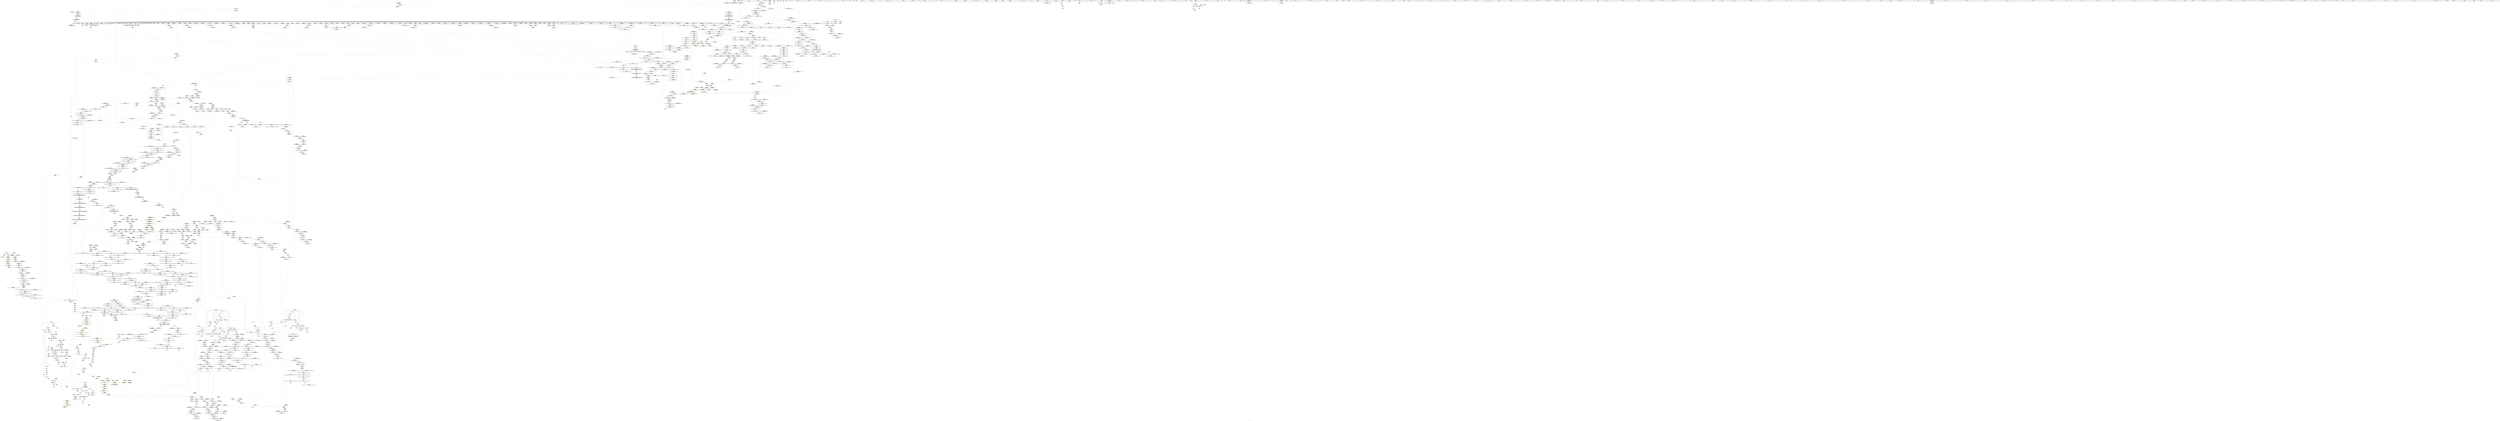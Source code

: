 digraph "SVFG" {
	label="SVFG";

	Node0x5583e6c4c590 [shape=record,color=grey,label="{NodeID: 0\nNullPtr}"];
	Node0x5583e6c4c590 -> Node0x5583e6cc76e0[style=solid];
	Node0x5583e6c4c590 -> Node0x5583e6cc77e0[style=solid];
	Node0x5583e6c4c590 -> Node0x5583e6cc78b0[style=solid];
	Node0x5583e6c4c590 -> Node0x5583e6cc7980[style=solid];
	Node0x5583e6c4c590 -> Node0x5583e6cc7a50[style=solid];
	Node0x5583e6c4c590 -> Node0x5583e6cc7b20[style=solid];
	Node0x5583e6c4c590 -> Node0x5583e6cc7bf0[style=solid];
	Node0x5583e6c4c590 -> Node0x5583e6cc7cc0[style=solid];
	Node0x5583e6c4c590 -> Node0x5583e6cc7d90[style=solid];
	Node0x5583e6c4c590 -> Node0x5583e6cc7e60[style=solid];
	Node0x5583e6c4c590 -> Node0x5583e6cc7f30[style=solid];
	Node0x5583e6c4c590 -> Node0x5583e6cc8000[style=solid];
	Node0x5583e6c4c590 -> Node0x5583e6cc80d0[style=solid];
	Node0x5583e6c4c590 -> Node0x5583e6cc81a0[style=solid];
	Node0x5583e6c4c590 -> Node0x5583e6cc8270[style=solid];
	Node0x5583e6c4c590 -> Node0x5583e6cc8340[style=solid];
	Node0x5583e6c4c590 -> Node0x5583e6cc8410[style=solid];
	Node0x5583e6c4c590 -> Node0x5583e6cc84e0[style=solid];
	Node0x5583e6c4c590 -> Node0x5583e6cc85b0[style=solid];
	Node0x5583e6c4c590 -> Node0x5583e6cc8680[style=solid];
	Node0x5583e6c4c590 -> Node0x5583e6cc8750[style=solid];
	Node0x5583e6c4c590 -> Node0x5583e6cc8820[style=solid];
	Node0x5583e6c4c590 -> Node0x5583e6cc88f0[style=solid];
	Node0x5583e6c4c590 -> Node0x5583e6cc89c0[style=solid];
	Node0x5583e6c4c590 -> Node0x5583e6cc8a90[style=solid];
	Node0x5583e6c4c590 -> Node0x5583e6cc8b60[style=solid];
	Node0x5583e6c4c590 -> Node0x5583e6cc8c30[style=solid];
	Node0x5583e6c4c590 -> Node0x5583e6cc8d00[style=solid];
	Node0x5583e6c4c590 -> Node0x5583e6cc8dd0[style=solid];
	Node0x5583e6c4c590 -> Node0x5583e6cc8ea0[style=solid];
	Node0x5583e6c4c590 -> Node0x5583e6cc8f70[style=solid];
	Node0x5583e6c4c590 -> Node0x5583e6cc9040[style=solid];
	Node0x5583e6c4c590 -> Node0x5583e6cc9110[style=solid];
	Node0x5583e6c4c590 -> Node0x5583e6cc91e0[style=solid];
	Node0x5583e6c4c590 -> Node0x5583e6cc92b0[style=solid];
	Node0x5583e6c4c590 -> Node0x5583e6cc9380[style=solid];
	Node0x5583e6c4c590 -> Node0x5583e6cc9450[style=solid];
	Node0x5583e6c4c590 -> Node0x5583e6cc9520[style=solid];
	Node0x5583e6c4c590 -> Node0x5583e6cc95f0[style=solid];
	Node0x5583e6c4c590 -> Node0x5583e6cc96c0[style=solid];
	Node0x5583e6c4c590 -> Node0x5583e6cc9790[style=solid];
	Node0x5583e6c4c590 -> Node0x5583e6cc9860[style=solid];
	Node0x5583e6c4c590 -> Node0x5583e6cc9930[style=solid];
	Node0x5583e6c4c590 -> Node0x5583e6cc9a00[style=solid];
	Node0x5583e6c4c590 -> Node0x5583e6cc9ad0[style=solid];
	Node0x5583e6c4c590 -> Node0x5583e6cc9ba0[style=solid];
	Node0x5583e6c4c590 -> Node0x5583e6cc9c70[style=solid];
	Node0x5583e6c4c590 -> Node0x5583e6cc9d40[style=solid];
	Node0x5583e6c4c590 -> Node0x5583e6cc9e10[style=solid];
	Node0x5583e6c4c590 -> Node0x5583e6cc9ee0[style=solid];
	Node0x5583e6c4c590 -> Node0x5583e6cc9fb0[style=solid];
	Node0x5583e6c4c590 -> Node0x5583e6cca080[style=solid];
	Node0x5583e6c4c590 -> Node0x5583e6cca150[style=solid];
	Node0x5583e6c4c590 -> Node0x5583e6cca220[style=solid];
	Node0x5583e6c4c590 -> Node0x5583e6cca2f0[style=solid];
	Node0x5583e6c4c590 -> Node0x5583e6cca3c0[style=solid];
	Node0x5583e6c4c590 -> Node0x5583e6cca490[style=solid];
	Node0x5583e6c4c590 -> Node0x5583e6cca560[style=solid];
	Node0x5583e6c4c590 -> Node0x5583e6cca630[style=solid];
	Node0x5583e6c4c590 -> Node0x5583e6cca700[style=solid];
	Node0x5583e6c4c590 -> Node0x5583e6cca7d0[style=solid];
	Node0x5583e6c4c590 -> Node0x5583e6cca8a0[style=solid];
	Node0x5583e6c4c590 -> Node0x5583e6cca970[style=solid];
	Node0x5583e6c4c590 -> Node0x5583e6ccaa40[style=solid];
	Node0x5583e6c4c590 -> Node0x5583e6ccab10[style=solid];
	Node0x5583e6c4c590 -> Node0x5583e6cdb190[style=solid];
	Node0x5583e6c4c590 -> Node0x5583e6cdb260[style=solid];
	Node0x5583e6c4c590 -> Node0x5583e6cdb330[style=solid];
	Node0x5583e6c4c590 -> Node0x5583e6cdb400[style=solid];
	Node0x5583e6c4c590 -> Node0x5583e6cdb4d0[style=solid];
	Node0x5583e6c4c590 -> Node0x5583e6cdb5a0[style=solid];
	Node0x5583e6c4c590 -> Node0x5583e6d04260[style=solid];
	Node0x5583e6c4c590 -> Node0x5583e6d09230[style=solid];
	Node0x5583e6c4c590 -> Node0x5583e6d09300[style=solid];
	Node0x5583e6c4c590 -> Node0x5583e6d093d0[style=solid];
	Node0x5583e6c4c590 -> Node0x5583e6d0cf20[style=solid];
	Node0x5583e6c4c590 -> Node0x5583e6d0cff0[style=solid];
	Node0x5583e6c4c590 -> Node0x5583e6d0d0c0[style=solid];
	Node0x5583e6c4c590 -> Node0x5583e64347e0[style=solid];
	Node0x5583e6c4c590 -> Node0x5583e64348b0[style=solid];
	Node0x5583e6c4c590 -> Node0x5583e6d433a0[style=solid];
	Node0x5583e6c4c590 -> Node0x5583e6d436a0[style=solid];
	Node0x5583e6c4c590:s64 -> Node0x5583e6e9ab10[style=solid,color=red];
	Node0x5583e6c4c590:s64 -> Node0x5583e6e98530[style=solid,color=red];
	Node0x5583e6cc9c70 [shape=record,color=black,label="{NodeID: 443\n1371\<--3\n\<--dummyVal\n_ZNSt12_Vector_baseISt6vectorIxSaIxEESaIS2_EEC2EmRKS3_\n}"];
	Node0x5583e6cc9c70 -> Node0x5583e6d0c630[style=solid];
	Node0x5583e6dab660 [shape=record,color=yellow,style=double,label="{NodeID: 3100\n125V_2 = CSCHI(MR_125V_1)\npts\{1041 1610 \}\nCS[]|{<s0>59}}"];
	Node0x5583e6dab660:s0 -> Node0x5583e6daa0b0[style=dashed,color=blue];
	Node0x5583e6cd9150 [shape=record,color=red,label="{NodeID: 886\n742\<--735\nthis1\<--this.addr\n_ZNSt6vectorIS_IxSaIxEESaIS1_EED2Ev\n}"];
	Node0x5583e6cd9150 -> Node0x5583e6cdca20[style=solid];
	Node0x5583e6cd9150 -> Node0x5583e6cdcaf0[style=solid];
	Node0x5583e6cd9150 -> Node0x5583e6cdcbc0[style=solid];
	Node0x5583e6cd9150 -> Node0x5583e6cdcc90[style=solid];
	Node0x5583e6cd9150 -> Node0x5583e6cdcd60[style=solid];
	Node0x5583e6dc0730 [shape=record,color=yellow,style=double,label="{NodeID: 2436\n66V_1 = ENCHI(MR_66V_0)\npts\{1041 \}\nFun[_ZSt14__copy_move_a2ILb0EN9__gnu_cxx17__normal_iteratorIPKxSt6vectorIxSaIxEEEEPxET1_T0_SA_S9_]|{<s0>168}}"];
	Node0x5583e6dc0730:s0 -> Node0x5583e6db7510[style=dashed,color=red];
	Node0x5583e6d0f3b0 [shape=record,color=blue,label="{NodeID: 1329\n1807\<--1806\n__t.addr\<--__t\n_ZSt7forwardIRKSt6vectorIxSaIxEEEOT_RNSt16remove_referenceIS5_E4typeE\n}"];
	Node0x5583e6d0f3b0 -> Node0x5583e6cff7b0[style=dashed];
	Node0x5583e6cc2200 [shape=record,color=green,label="{NodeID: 222\n1323\<--1324\n.addr1\<--.addr1_field_insensitive\n_ZNSt12_Destroy_auxILb1EE9__destroyIPxEEvT_S3_\n}"];
	Node0x5583e6cc2200 -> Node0x5583e6d0c150[style=solid];
	Node0x5583e6ce5740 [shape=record,color=purple,label="{NodeID: 665\n1427\<--1423\n_M_impl2\<--this1\n_ZNSt12_Vector_baseISt6vectorIxSaIxEESaIS2_EED2Ev\n}"];
	Node0x5583e6e97510 [shape=record,color=black,label="{NodeID: 3322\n831 = PHI(546, )\n2nd arg _ZNSt6vectorIxSaIxEE18_M_fill_initializeEmRKx }"];
	Node0x5583e6e97510 -> Node0x5583e6d08c80[style=solid];
	Node0x5583e6d03f60 [shape=record,color=blue,label="{NodeID: 1108\n11\<--12\nmol\<--\nGlob }"];
	Node0x5583e6d03f60 -> Node0x5583e6dbcf70[style=dashed];
	Node0x5583e6cb9d00 [shape=record,color=green,label="{NodeID: 1\n7\<--1\n__dso_handle\<--dummyObj\nGlob }"];
	Node0x5583e6cc9d40 [shape=record,color=black,label="{NodeID: 444\n1373\<--3\n\<--dummyVal\n_ZNSt12_Vector_baseISt6vectorIxSaIxEESaIS2_EEC2EmRKS3_\n}"];
	Node0x5583e6cc9d40 -> Node0x5583e6d0c700[style=solid];
	Node0x5583e6dab7f0 [shape=record,color=yellow,style=double,label="{NodeID: 3101\n68V_2 = CSCHI(MR_68V_1)\npts\{1610 \}\nCS[]|{|<s2>143}}"];
	Node0x5583e6dab7f0 -> Node0x5583e6cffe30[style=dashed];
	Node0x5583e6dab7f0 -> Node0x5583e6d0f7c0[style=dashed];
	Node0x5583e6dab7f0:s2 -> Node0x5583e6dc4740[style=dashed,color=red];
	Node0x5583e6cd9220 [shape=record,color=red,label="{NodeID: 887\n769\<--737\nexn\<--exn.slot\n_ZNSt6vectorIS_IxSaIxEESaIS1_EED2Ev\n|{<s0>72}}"];
	Node0x5583e6cd9220:s0 -> Node0x5583e6e927d0[style=solid,color=red];
	Node0x5583e6d0f480 [shape=record,color=blue,label="{NodeID: 1330\n1815\<--1813\nthis.addr\<--this\n_ZNSt6vectorIxSaIxEEC2ERKS1_\n}"];
	Node0x5583e6d0f480 -> Node0x5583e6cff880[style=dashed];
	Node0x5583e6cc22d0 [shape=record,color=green,label="{NodeID: 223\n1330\<--1331\nthis.addr\<--this.addr_field_insensitive\n_ZN9__gnu_cxx13new_allocatorISt6vectorIxSaIxEEEC2Ev\n}"];
	Node0x5583e6cc22d0 -> Node0x5583e6cfc6f0[style=solid];
	Node0x5583e6cc22d0 -> Node0x5583e6d0c220[style=solid];
	Node0x5583e6ce5810 [shape=record,color=purple,label="{NodeID: 666\n1428\<--1423\n_M_end_of_storage\<--this1\n_ZNSt12_Vector_baseISt6vectorIxSaIxEESaIS2_EED2Ev\n}"];
	Node0x5583e6ce5810 -> Node0x5583e6cfd250[style=solid];
	Node0x5583e6e97620 [shape=record,color=black,label="{NodeID: 3323\n1242 = PHI(1221, )\n0th arg _ZNSt16allocator_traitsISaIxEE10deallocateERS0_Pxm }"];
	Node0x5583e6e97620 -> Node0x5583e6d0b790[style=solid];
	Node0x5583e6db2d70 [shape=record,color=yellow,style=double,label="{NodeID: 2216\n68V_1 = ENCHI(MR_68V_0)\npts\{1610 \}\nFun[_ZSt8_DestroyISt6vectorIxSaIxEEEvPT_]|{<s0>175}}"];
	Node0x5583e6db2d70:s0 -> Node0x5583e6dc60a0[style=dashed,color=red];
	Node0x5583e6d04060 [shape=record,color=blue,label="{NodeID: 1109\n2441\<--31\nllvm.global_ctors_0\<--\nGlob }"];
	Node0x5583e6cb9d90 [shape=record,color=green,label="{NodeID: 2\n9\<--1\n\<--dummyObj\nCan only get source location for instruction, argument, global var or function.}"];
	Node0x5583e6cc9e10 [shape=record,color=black,label="{NodeID: 445\n1381\<--3\nlpad.val\<--dummyVal\n_ZNSt12_Vector_baseISt6vectorIxSaIxEESaIS2_EEC2EmRKS3_\n}"];
	Node0x5583e6dab950 [shape=record,color=yellow,style=double,label="{NodeID: 3102\n125V_2 = CSCHI(MR_125V_1)\npts\{1041 1610 \}\nCS[]|{<s0>123|<s1>123}}"];
	Node0x5583e6dab950:s0 -> Node0x5583e6da3190[style=dashed,color=blue];
	Node0x5583e6dab950:s1 -> Node0x5583e6daaa20[style=dashed,color=blue];
	Node0x5583e6cd92f0 [shape=record,color=red,label="{NodeID: 888\n746\<--745\n\<--_M_start\n_ZNSt6vectorIS_IxSaIxEESaIS1_EED2Ev\n|{<s0>69}}"];
	Node0x5583e6cd92f0:s0 -> Node0x5583e6e936c0[style=solid,color=red];
	Node0x5583e6d0f550 [shape=record,color=blue,label="{NodeID: 1331\n1817\<--1814\n__x.addr\<--__x\n_ZNSt6vectorIxSaIxEEC2ERKS1_\n}"];
	Node0x5583e6d0f550 -> Node0x5583e6cff950[style=dashed];
	Node0x5583e6d0f550 -> Node0x5583e6cffa20[style=dashed];
	Node0x5583e6d0f550 -> Node0x5583e6cffaf0[style=dashed];
	Node0x5583e6d0f550 -> Node0x5583e6cffbc0[style=dashed];
	Node0x5583e6cc23a0 [shape=record,color=green,label="{NodeID: 224\n1337\<--1338\nthis.addr\<--this.addr_field_insensitive\n_ZN9__gnu_cxx13new_allocatorISt6vectorIxSaIxEEED2Ev\n}"];
	Node0x5583e6cc23a0 -> Node0x5583e6cfc7c0[style=solid];
	Node0x5583e6cc23a0 -> Node0x5583e6d0c2f0[style=solid];
	Node0x5583e6ce58e0 [shape=record,color=purple,label="{NodeID: 667\n1430\<--1423\n_M_impl3\<--this1\n_ZNSt12_Vector_baseISt6vectorIxSaIxEESaIS2_EED2Ev\n}"];
	Node0x5583e6e97730 [shape=record,color=black,label="{NodeID: 3324\n1243 = PHI(1222, )\n1st arg _ZNSt16allocator_traitsISaIxEE10deallocateERS0_Pxm }"];
	Node0x5583e6e97730 -> Node0x5583e6d0b860[style=solid];
	Node0x5583e6d04160 [shape=record,color=blue,label="{NodeID: 1110\n2442\<--32\nllvm.global_ctors_1\<--_GLOBAL__sub_I_atony_0_1.cpp\nGlob }"];
	Node0x5583e6cba450 [shape=record,color=green,label="{NodeID: 3\n12\<--1\n\<--dummyObj\nCan only get source location for instruction, argument, global var or function.}"];
	Node0x5583e6cc9ee0 [shape=record,color=black,label="{NodeID: 446\n1382\<--3\nlpad.val2\<--dummyVal\n_ZNSt12_Vector_baseISt6vectorIxSaIxEESaIS2_EEC2EmRKS3_\n}"];
	Node0x5583e6dabae0 [shape=record,color=yellow,style=double,label="{NodeID: 3103\n66V_2 = CSCHI(MR_66V_1)\npts\{1041 \}\nCS[]|{<s0>131}}"];
	Node0x5583e6dabae0:s0 -> Node0x5583e6dab950[style=dashed,color=blue];
	Node0x5583e6cd93c0 [shape=record,color=red,label="{NodeID: 889\n750\<--749\n\<--_M_finish\n_ZNSt6vectorIS_IxSaIxEESaIS1_EED2Ev\n|{<s0>69}}"];
	Node0x5583e6cd93c0:s0 -> Node0x5583e6e937d0[style=solid,color=red];
	Node0x5583e6d0f620 [shape=record,color=blue,label="{NodeID: 1332\n1851\<--1848\ncoerce.dive\<--call3\n_ZNSt6vectorIxSaIxEEC2ERKS1_\n}"];
	Node0x5583e6d0f620 -> Node0x5583e6cfff00[style=dashed];
	Node0x5583e6cc2470 [shape=record,color=green,label="{NodeID: 225\n1346\<--1347\nthis.addr\<--this.addr_field_insensitive\n_ZNSt12_Vector_baseISt6vectorIxSaIxEESaIS2_EEC2EmRKS3_\n}"];
	Node0x5583e6cc2470 -> Node0x5583e6cfc890[style=solid];
	Node0x5583e6cc2470 -> Node0x5583e6d0c3c0[style=solid];
	Node0x5583e6ce59b0 [shape=record,color=purple,label="{NodeID: 668\n1431\<--1423\n_M_start4\<--this1\n_ZNSt12_Vector_baseISt6vectorIxSaIxEESaIS2_EED2Ev\n}"];
	Node0x5583e6ce59b0 -> Node0x5583e6cfd320[style=solid];
	Node0x5583e6e97840 [shape=record,color=black,label="{NodeID: 3325\n1244 = PHI(1223, )\n2nd arg _ZNSt16allocator_traitsISaIxEE10deallocateERS0_Pxm }"];
	Node0x5583e6e97840 -> Node0x5583e6d0b930[style=solid];
	Node0x5583e6d04260 [shape=record,color=blue, style = dotted,label="{NodeID: 1111\n2443\<--3\nllvm.global_ctors_2\<--dummyVal\nGlob }"];
	Node0x5583e6cba4e0 [shape=record,color=green,label="{NodeID: 4\n14\<--1\n.str\<--dummyObj\nGlob }"];
	Node0x5583e6cc9fb0 [shape=record,color=black,label="{NodeID: 447\n1444\<--3\n\<--dummyVal\n_ZNSt12_Vector_baseISt6vectorIxSaIxEESaIS2_EED2Ev\n}"];
	Node0x5583e6dabc40 [shape=record,color=yellow,style=double,label="{NodeID: 3104\n66V_2 = CSCHI(MR_66V_1)\npts\{1041 \}\nCS[]|{<s0>141}}"];
	Node0x5583e6dabc40:s0 -> Node0x5583e6dabae0[style=dashed,color=blue];
	Node0x5583e6cd9490 [shape=record,color=red,label="{NodeID: 890\n777\<--774\nthis1\<--this.addr\n_ZN9__gnu_cxx13new_allocatorIxEC2Ev\n}"];
	Node0x5583e6d0f6f0 [shape=record,color=blue,label="{NodeID: 1333\n1857\<--1854\ncoerce.dive6\<--call5\n_ZNSt6vectorIxSaIxEEC2ERKS1_\n}"];
	Node0x5583e6d0f6f0 -> Node0x5583e6cfffd0[style=dashed];
	Node0x5583e6cc2540 [shape=record,color=green,label="{NodeID: 226\n1348\<--1349\n__n.addr\<--__n.addr_field_insensitive\n_ZNSt12_Vector_baseISt6vectorIxSaIxEESaIS2_EEC2EmRKS3_\n}"];
	Node0x5583e6cc2540 -> Node0x5583e6cfc960[style=solid];
	Node0x5583e6cc2540 -> Node0x5583e6d0c490[style=solid];
	Node0x5583e6ce5a80 [shape=record,color=purple,label="{NodeID: 669\n1441\<--1423\n_M_impl5\<--this1\n_ZNSt12_Vector_baseISt6vectorIxSaIxEESaIS2_EED2Ev\n|{<s0>108}}"];
	Node0x5583e6ce5a80:s0 -> Node0x5583e6e8fb40[style=solid,color=red];
	Node0x5583e6e97950 [shape=record,color=black,label="{NodeID: 3326\n694 = PHI(224, 238, 238, 238, 238, 224, 238, 238, )\n0th arg _ZNSt6vectorIS_IxSaIxEESaIS1_EEixEm }"];
	Node0x5583e6e97950 -> Node0x5583e6d07f80[style=solid];
	Node0x5583e6d04360 [shape=record,color=blue,label="{NodeID: 1112\n8\<--60\n_ZL2pi\<--call\n__cxx_global_var_init.1\n|{<s0>181}}"];
	Node0x5583e6d04360:s0 -> Node0x5583e6dac740[style=dashed,color=blue];
	Node0x5583e6cba570 [shape=record,color=green,label="{NodeID: 5\n16\<--1\n.str.2\<--dummyObj\nGlob }"];
	Node0x5583e6cca080 [shape=record,color=black,label="{NodeID: 448\n1445\<--3\n\<--dummyVal\n_ZNSt12_Vector_baseISt6vectorIxSaIxEESaIS2_EED2Ev\n}"];
	Node0x5583e6cca080 -> Node0x5583e6d0cbe0[style=solid];
	Node0x5583e6dabda0 [shape=record,color=yellow,style=double,label="{NodeID: 3105\n375V_2 = CSCHI(MR_375V_1)\npts\{19800000 \}\nCS[]}"];
	Node0x5583e6dabda0 -> Node0x5583e6d008c0[style=dashed];
	Node0x5583e6cd9560 [shape=record,color=red,label="{NodeID: 891\n784\<--781\nthis1\<--this.addr\n_ZN9__gnu_cxx13new_allocatorIxED2Ev\n}"];
	Node0x5583e6d0f7c0 [shape=record,color=blue,label="{NodeID: 1334\n1874\<--1869\n_M_finish\<--call12\n_ZNSt6vectorIxSaIxEEC2ERKS1_\n|{<s0>131}}"];
	Node0x5583e6d0f7c0:s0 -> Node0x5583e6dab950[style=dashed,color=blue];
	Node0x5583e6cc2610 [shape=record,color=green,label="{NodeID: 227\n1350\<--1351\n__a.addr\<--__a.addr_field_insensitive\n_ZNSt12_Vector_baseISt6vectorIxSaIxEESaIS2_EEC2EmRKS3_\n}"];
	Node0x5583e6cc2610 -> Node0x5583e6cfca30[style=solid];
	Node0x5583e6cc2610 -> Node0x5583e6d0c560[style=solid];
	Node0x5583e6ce5b50 [shape=record,color=purple,label="{NodeID: 670\n1449\<--1423\n_M_impl6\<--this1\n_ZNSt12_Vector_baseISt6vectorIxSaIxEESaIS2_EED2Ev\n|{<s0>109}}"];
	Node0x5583e6ce5b50:s0 -> Node0x5583e6e8fb40[style=solid,color=red];
	Node0x5583e6e98010 [shape=record,color=black,label="{NodeID: 3327\n695 = PHI(298, 99, 416, 423, 429, 434, 445, 467, )\n1st arg _ZNSt6vectorIS_IxSaIxEESaIS1_EEixEm }"];
	Node0x5583e6e98010 -> Node0x5583e6d08050[style=solid];
	Node0x5583e6d04430 [shape=record,color=blue,label="{NodeID: 1113\n77\<--71\nv1.addr\<--v1\n_Z3gcdxxRxS_\n}"];
	Node0x5583e6d04430 -> Node0x5583e6cd37f0[style=dashed];
	Node0x5583e6d04430 -> Node0x5583e6cd38c0[style=dashed];
	Node0x5583e6d04430 -> Node0x5583e6cd3990[style=dashed];
	Node0x5583e6cba600 [shape=record,color=green,label="{NodeID: 6\n18\<--1\nstdin\<--dummyObj\nGlob }"];
	Node0x5583e6cca150 [shape=record,color=black,label="{NodeID: 449\n1447\<--3\n\<--dummyVal\n_ZNSt12_Vector_baseISt6vectorIxSaIxEESaIS2_EED2Ev\n}"];
	Node0x5583e6cca150 -> Node0x5583e6d0ccb0[style=solid];
	Node0x5583e6dabf00 [shape=record,color=yellow,style=double,label="{NodeID: 3106\n382V_2 = CSCHI(MR_382V_1)\npts\{20010000 \}\nCS[]}"];
	Node0x5583e6dabf00 -> Node0x5583e6d00b30[style=dashed];
	Node0x5583e6cd9630 [shape=record,color=red,label="{NodeID: 892\n803\<--790\nthis1\<--this.addr\n_ZNSt12_Vector_baseIxSaIxEEC2EmRKS0_\n|{|<s1>74}}"];
	Node0x5583e6cd9630 -> Node0x5583e6ce3930[style=solid];
	Node0x5583e6cd9630:s1 -> Node0x5583e6e925b0[style=solid,color=red];
	Node0x5583e6dc0ca0 [shape=record,color=yellow,style=double,label="{NodeID: 2442\n68V_1 = ENCHI(MR_68V_0)\npts\{1610 \}\nFun[_ZNSt12_Destroy_auxILb0EE9__destroyIPSt6vectorIxSaIxEEEEvT_S6_]|{<s0>174}}"];
	Node0x5583e6dc0ca0:s0 -> Node0x5583e6db2d70[style=dashed,color=red];
	Node0x5583e6d0f890 [shape=record,color=blue,label="{NodeID: 1335\n1821\<--1878\nexn.slot\<--\n_ZNSt6vectorIxSaIxEEC2ERKS1_\n}"];
	Node0x5583e6d0f890 -> Node0x5583e6cffc90[style=dashed];
	Node0x5583e6cc26e0 [shape=record,color=green,label="{NodeID: 228\n1352\<--1353\nexn.slot\<--exn.slot_field_insensitive\n_ZNSt12_Vector_baseISt6vectorIxSaIxEESaIS2_EEC2EmRKS3_\n}"];
	Node0x5583e6cc26e0 -> Node0x5583e6cfcb00[style=solid];
	Node0x5583e6cc26e0 -> Node0x5583e6d0c630[style=solid];
	Node0x5583e6ce5c20 [shape=record,color=purple,label="{NodeID: 671\n1470\<--1464\n_M_start\<--this1\n_ZNSt12_Vector_baseISt6vectorIxSaIxEESaIS2_EE12_Vector_implC2ERKS3_\n}"];
	Node0x5583e6ce5c20 -> Node0x5583e6d0cf20[style=solid];
	Node0x5583e6e98310 [shape=record,color=black,label="{NodeID: 3328\n1586 = PHI(1579, )\n0th arg _ZN9__gnu_cxx13new_allocatorISt6vectorIxSaIxEEE8allocateEmPKv }"];
	Node0x5583e6e98310 -> Node0x5583e6d0dcf0[style=solid];
	Node0x5583e6d04500 [shape=record,color=blue,label="{NodeID: 1114\n79\<--72\nv2.addr\<--v2\n_Z3gcdxxRxS_\n}"];
	Node0x5583e6d04500 -> Node0x5583e6cd3a60[style=dashed];
	Node0x5583e6d04500 -> Node0x5583e6cd3b30[style=dashed];
	Node0x5583e6d04500 -> Node0x5583e6cd3c00[style=dashed];
	Node0x5583e6d04500 -> Node0x5583e6cd3cd0[style=dashed];
	Node0x5583e6cba690 [shape=record,color=green,label="{NodeID: 7\n19\<--1\n.str.3\<--dummyObj\nGlob }"];
	Node0x5583e6cca220 [shape=record,color=black,label="{NodeID: 450\n1718\<--3\n\<--dummyVal\n_ZNSt22__uninitialized_fill_nILb0EE15__uninit_fill_nIPSt6vectorIxSaIxEEmS4_EET_S6_T0_RKT1_\n}"];
	Node0x5583e6dac060 [shape=record,color=yellow,style=double,label="{NodeID: 3107\n66V_2 = CSCHI(MR_66V_1)\npts\{1041 \}\nCS[]|{<s0>147}}"];
	Node0x5583e6dac060:s0 -> Node0x5583e6dabc40[style=dashed,color=blue];
	Node0x5583e6cd9700 [shape=record,color=red,label="{NodeID: 893\n809\<--792\n\<--__n.addr\n_ZNSt12_Vector_baseIxSaIxEEC2EmRKS0_\n|{<s0>74}}"];
	Node0x5583e6cd9700:s0 -> Node0x5583e6e926c0[style=solid,color=red];
	Node0x5583e6d0f960 [shape=record,color=blue,label="{NodeID: 1336\n1823\<--1880\nehselector.slot\<--\n_ZNSt6vectorIxSaIxEEC2ERKS1_\n}"];
	Node0x5583e6d0f960 -> Node0x5583e6cffd60[style=dashed];
	Node0x5583e6ccabe0 [shape=record,color=green,label="{NodeID: 229\n1354\<--1355\nehselector.slot\<--ehselector.slot_field_insensitive\n_ZNSt12_Vector_baseISt6vectorIxSaIxEESaIS2_EEC2EmRKS3_\n}"];
	Node0x5583e6ccabe0 -> Node0x5583e6cfcbd0[style=solid];
	Node0x5583e6ccabe0 -> Node0x5583e6d0c700[style=solid];
	Node0x5583e6ce5cf0 [shape=record,color=purple,label="{NodeID: 672\n1472\<--1464\n_M_finish\<--this1\n_ZNSt12_Vector_baseISt6vectorIxSaIxEESaIS2_EE12_Vector_implC2ERKS3_\n}"];
	Node0x5583e6ce5cf0 -> Node0x5583e6d0cff0[style=solid];
	Node0x5583e6e98420 [shape=record,color=black,label="{NodeID: 3329\n1587 = PHI(1580, )\n1st arg _ZN9__gnu_cxx13new_allocatorISt6vectorIxSaIxEEE8allocateEmPKv }"];
	Node0x5583e6e98420 -> Node0x5583e6d0ddc0[style=solid];
	Node0x5583e6d045d0 [shape=record,color=blue,label="{NodeID: 1115\n81\<--73\na.addr\<--a\n_Z3gcdxxRxS_\n}"];
	Node0x5583e6d045d0 -> Node0x5583e6cd3da0[style=dashed];
	Node0x5583e6d045d0 -> Node0x5583e6cd3e70[style=dashed];
	Node0x5583e6d045d0 -> Node0x5583e6cd3f40[style=dashed];
	Node0x5583e6d045d0 -> Node0x5583e6cd4010[style=dashed];
	Node0x5583e6cba750 [shape=record,color=green,label="{NodeID: 8\n21\<--1\n.str.4\<--dummyObj\nGlob }"];
	Node0x5583e6cca2f0 [shape=record,color=black,label="{NodeID: 451\n1719\<--3\n\<--dummyVal\n_ZNSt22__uninitialized_fill_nILb0EE15__uninit_fill_nIPSt6vectorIxSaIxEEmS4_EET_S6_T0_RKT1_\n}"];
	Node0x5583e6cca2f0 -> Node0x5583e6d0ec60[style=solid];
	Node0x5583e6dac1c0 [shape=record,color=yellow,style=double,label="{NodeID: 3108\n66V_2 = CSCHI(MR_66V_1)\npts\{1041 \}\nCS[]|{<s0>154}}"];
	Node0x5583e6dac1c0:s0 -> Node0x5583e6dac060[style=dashed,color=blue];
	Node0x5583e6cd97d0 [shape=record,color=red,label="{NodeID: 894\n805\<--794\n\<--__a.addr\n_ZNSt12_Vector_baseIxSaIxEEC2EmRKS0_\n|{<s0>73}}"];
	Node0x5583e6cd97d0:s0 -> Node0x5583e6e8d7e0[style=solid,color=red];
	Node0x5583e6d0fa30 [shape=record,color=blue,label="{NodeID: 1337\n1821\<--1885\nexn.slot\<--\n_ZNSt6vectorIxSaIxEEC2ERKS1_\n}"];
	Node0x5583e6d0fa30 -> Node0x5583e6cffc90[style=dashed];
	Node0x5583e6ccac70 [shape=record,color=green,label="{NodeID: 230\n1363\<--1364\n_ZNSt12_Vector_baseISt6vectorIxSaIxEESaIS2_EE12_Vector_implC2ERKS3_\<--_ZNSt12_Vector_baseISt6vectorIxSaIxEESaIS2_EE12_Vector_implC2ERKS3__field_insensitive\n}"];
	Node0x5583e6ce5dc0 [shape=record,color=purple,label="{NodeID: 673\n1474\<--1464\n_M_end_of_storage\<--this1\n_ZNSt12_Vector_baseISt6vectorIxSaIxEESaIS2_EE12_Vector_implC2ERKS3_\n}"];
	Node0x5583e6ce5dc0 -> Node0x5583e6d0d0c0[style=solid];
	Node0x5583e6e98530 [shape=record,color=black,label="{NodeID: 3330\n1588 = PHI(3, )\n2nd arg _ZN9__gnu_cxx13new_allocatorISt6vectorIxSaIxEEE8allocateEmPKv }"];
	Node0x5583e6e98530 -> Node0x5583e6d0de90[style=solid];
	Node0x5583e6d046a0 [shape=record,color=blue,label="{NodeID: 1116\n83\<--74\nb.addr\<--b\n_Z3gcdxxRxS_\n}"];
	Node0x5583e6d046a0 -> Node0x5583e6cd40e0[style=dashed];
	Node0x5583e6d046a0 -> Node0x5583e6cd41b0[style=dashed];
	Node0x5583e6d046a0 -> Node0x5583e6cd4280[style=dashed];
	Node0x5583e6d046a0 -> Node0x5583e6cd4350[style=dashed];
	Node0x5583e6d046a0 -> Node0x5583e6cd4420[style=dashed];
	Node0x5583e6cba850 [shape=record,color=green,label="{NodeID: 9\n23\<--1\nstdout\<--dummyObj\nGlob }"];
	Node0x5583e6cca3c0 [shape=record,color=black,label="{NodeID: 452\n1721\<--3\n\<--dummyVal\n_ZNSt22__uninitialized_fill_nILb0EE15__uninit_fill_nIPSt6vectorIxSaIxEEmS4_EET_S6_T0_RKT1_\n}"];
	Node0x5583e6cca3c0 -> Node0x5583e6d0ed30[style=solid];
	Node0x5583e6dac320 [shape=record,color=yellow,style=double,label="{NodeID: 3109\n66V_2 = CSCHI(MR_66V_1)\npts\{1041 \}\nCS[]|{<s0>157}}"];
	Node0x5583e6dac320:s0 -> Node0x5583e6dac1c0[style=dashed,color=blue];
	Node0x5583e6cd98a0 [shape=record,color=red,label="{NodeID: 895\n823\<--796\nexn\<--exn.slot\n_ZNSt12_Vector_baseIxSaIxEEC2EmRKS0_\n}"];
	Node0x5583e6d0fb00 [shape=record,color=blue,label="{NodeID: 1338\n1823\<--1887\nehselector.slot\<--\n_ZNSt6vectorIxSaIxEEC2ERKS1_\n}"];
	Node0x5583e6d0fb00 -> Node0x5583e6cffd60[style=dashed];
	Node0x5583e6ccad70 [shape=record,color=green,label="{NodeID: 231\n1367\<--1368\n_ZNSt12_Vector_baseISt6vectorIxSaIxEESaIS2_EE17_M_create_storageEm\<--_ZNSt12_Vector_baseISt6vectorIxSaIxEESaIS2_EE17_M_create_storageEm_field_insensitive\n}"];
	Node0x5583e6ce5e90 [shape=record,color=purple,label="{NodeID: 674\n1491\<--1486\n_M_impl\<--this1\n_ZNSt12_Vector_baseISt6vectorIxSaIxEESaIS2_EE17_M_create_storageEm\n}"];
	Node0x5583e6e98640 [shape=record,color=black,label="{NodeID: 3331\n859 = PHI(556, 666, 674, 1889, )\n0th arg _ZNSt12_Vector_baseIxSaIxEED2Ev }"];
	Node0x5583e6e98640 -> Node0x5583e6d08e20[style=solid];
	Node0x5583e6d04770 [shape=record,color=blue,label="{NodeID: 1117\n97\<--99\n\<--\n_Z3gcdxxRxS_\n}"];
	Node0x5583e6d04770 -> Node0x5583e6da0e90[style=dashed];
	Node0x5583e6cba950 [shape=record,color=green,label="{NodeID: 10\n24\<--1\n.str.5\<--dummyObj\nGlob }"];
	Node0x5583e6cca490 [shape=record,color=black,label="{NodeID: 453\n1736\<--3\n\<--dummyVal\n_ZNSt22__uninitialized_fill_nILb0EE15__uninit_fill_nIPSt6vectorIxSaIxEEmS4_EET_S6_T0_RKT1_\n}"];
	Node0x5583e6dac480 [shape=record,color=yellow,style=double,label="{NodeID: 3110\n66V_2 = CSCHI(MR_66V_1)\npts\{1041 \}\nCS[]|{<s0>162}}"];
	Node0x5583e6dac480:s0 -> Node0x5583e6dac320[style=dashed,color=blue];
	Node0x5583e6cd9970 [shape=record,color=red,label="{NodeID: 896\n824\<--798\nsel\<--ehselector.slot\n_ZNSt12_Vector_baseIxSaIxEEC2EmRKS0_\n}"];
	Node0x5583e6d0fbd0 [shape=record,color=blue,label="{NodeID: 1339\n1899\<--1898\nthis.addr\<--this\n_ZNKSt6vectorIxSaIxEE4sizeEv\n}"];
	Node0x5583e6d0fbd0 -> Node0x5583e6d000a0[style=dashed];
	Node0x5583e6ccae70 [shape=record,color=green,label="{NodeID: 232\n1376\<--1377\n_ZNSt12_Vector_baseISt6vectorIxSaIxEESaIS2_EE12_Vector_implD2Ev\<--_ZNSt12_Vector_baseISt6vectorIxSaIxEESaIS2_EE12_Vector_implD2Ev_field_insensitive\n}"];
	Node0x5583e6ce5f60 [shape=record,color=purple,label="{NodeID: 675\n1492\<--1486\n_M_start\<--this1\n_ZNSt12_Vector_baseISt6vectorIxSaIxEESaIS2_EE17_M_create_storageEm\n}"];
	Node0x5583e6ce5f60 -> Node0x5583e6d0d330[style=solid];
	Node0x5583e6e98810 [shape=record,color=black,label="{NodeID: 3332\n2018 = PHI(1917, )\n0th arg _ZNSt16allocator_traitsISaIxEE37select_on_container_copy_constructionERKS0_ |{<s0>150}}"];
	Node0x5583e6e98810:s0 -> Node0x5583e6e98c50[style=solid,color=red];
	Node0x5583e6d04840 [shape=record,color=blue,label="{NodeID: 1118\n100\<--95\n\<--\n_Z3gcdxxRxS_\n}"];
	Node0x5583e6d04840 -> Node0x5583e6da1390[style=dashed];
	Node0x5583e6cbaa50 [shape=record,color=green,label="{NodeID: 11\n26\<--1\n.str.6\<--dummyObj\nGlob }"];
	Node0x5583e6cca560 [shape=record,color=black,label="{NodeID: 454\n1737\<--3\n\<--dummyVal\n_ZNSt22__uninitialized_fill_nILb0EE15__uninit_fill_nIPSt6vectorIxSaIxEEmS4_EET_S6_T0_RKT1_\n}"];
	Node0x5583e6cca560 -> Node0x5583e6d0ee00[style=solid];
	Node0x5583e6dac5e0 [shape=record,color=yellow,style=double,label="{NodeID: 3111\n66V_2 = CSCHI(MR_66V_1)\npts\{1041 \}\nCS[]|{<s0>168}}"];
	Node0x5583e6dac5e0:s0 -> Node0x5583e6dac480[style=dashed,color=blue];
	Node0x5583e6cd9a40 [shape=record,color=red,label="{NodeID: 897\n841\<--832\nthis1\<--this.addr\n_ZNSt6vectorIxSaIxEE18_M_fill_initializeEmRKx\n}"];
	Node0x5583e6cd9a40 -> Node0x5583e6cdce30[style=solid];
	Node0x5583e6cd9a40 -> Node0x5583e6cdcf00[style=solid];
	Node0x5583e6cd9a40 -> Node0x5583e6cdcfd0[style=solid];
	Node0x5583e6d0fca0 [shape=record,color=blue,label="{NodeID: 1340\n1919\<--1918\n__a.addr\<--__a\n_ZN9__gnu_cxx14__alloc_traitsISaIxEE17_S_select_on_copyERKS1_\n}"];
	Node0x5583e6d0fca0 -> Node0x5583e6d00310[style=dashed];
	Node0x5583e6ccaf70 [shape=record,color=green,label="{NodeID: 233\n1388\<--1389\nthis.addr\<--this.addr_field_insensitive\n_ZNSt6vectorIS_IxSaIxEESaIS1_EE18_M_fill_initializeEmRKS1_\n}"];
	Node0x5583e6ccaf70 -> Node0x5583e6cfcca0[style=solid];
	Node0x5583e6ccaf70 -> Node0x5583e6d0c7d0[style=solid];
	Node0x5583e6ce6030 [shape=record,color=purple,label="{NodeID: 676\n1494\<--1486\n_M_impl2\<--this1\n_ZNSt12_Vector_baseISt6vectorIxSaIxEESaIS2_EE17_M_create_storageEm\n}"];
	Node0x5583e6e98920 [shape=record,color=black,label="{NodeID: 3333\n2019 = PHI(1922, )\n1st arg _ZNSt16allocator_traitsISaIxEE37select_on_container_copy_constructionERKS0_ }"];
	Node0x5583e6e98920 -> Node0x5583e6d10660[style=solid];
	Node0x5583e6d04910 [shape=record,color=blue,label="{NodeID: 1119\n75\<--102\nretval\<--\n_Z3gcdxxRxS_\n}"];
	Node0x5583e6d04910 -> Node0x5583e6d9ff90[style=dashed];
	Node0x5583e6cbab50 [shape=record,color=green,label="{NodeID: 12\n28\<--1\n.str.7\<--dummyObj\nGlob }"];
	Node0x5583e6cca630 [shape=record,color=black,label="{NodeID: 455\n1739\<--3\n\<--dummyVal\n_ZNSt22__uninitialized_fill_nILb0EE15__uninit_fill_nIPSt6vectorIxSaIxEEmS4_EET_S6_T0_RKT1_\n}"];
	Node0x5583e6cca630 -> Node0x5583e6d0eed0[style=solid];
	Node0x5583e6dac740 [shape=record,color=yellow,style=double,label="{NodeID: 3112\n2V_2 = CSCHI(MR_2V_1)\npts\{10 \}\nCS[]}"];
	Node0x5583e6cd9b10 [shape=record,color=red,label="{NodeID: 898\n846\<--834\n\<--__n.addr\n_ZNSt6vectorIxSaIxEE18_M_fill_initializeEmRKx\n|{<s0>77}}"];
	Node0x5583e6cd9b10:s0 -> Node0x5583e6e93b60[style=solid,color=red];
	Node0x5583e6d0fd70 [shape=record,color=blue,label="{NodeID: 1341\n1929\<--1928\nthis.addr\<--this\n_ZNKSt12_Vector_baseIxSaIxEE19_M_get_Tp_allocatorEv\n}"];
	Node0x5583e6d0fd70 -> Node0x5583e6d003e0[style=dashed];
	Node0x5583e6ccb040 [shape=record,color=green,label="{NodeID: 234\n1390\<--1391\n__n.addr\<--__n.addr_field_insensitive\n_ZNSt6vectorIS_IxSaIxEESaIS1_EE18_M_fill_initializeEmRKS1_\n}"];
	Node0x5583e6ccb040 -> Node0x5583e6cfcd70[style=solid];
	Node0x5583e6ccb040 -> Node0x5583e6d0c8a0[style=solid];
	Node0x5583e6ce6100 [shape=record,color=purple,label="{NodeID: 677\n1495\<--1486\n_M_start3\<--this1\n_ZNSt12_Vector_baseISt6vectorIxSaIxEESaIS2_EE17_M_create_storageEm\n}"];
	Node0x5583e6ce6100 -> Node0x5583e6cfd800[style=solid];
	Node0x5583e6e98a30 [shape=record,color=black,label="{NodeID: 3334\n1456 = PHI(1360, )\n0th arg _ZNSt12_Vector_baseISt6vectorIxSaIxEESaIS2_EE12_Vector_implC2ERKS3_ }"];
	Node0x5583e6e98a30 -> Node0x5583e6d0cd80[style=solid];
	Node0x5583e6db3800 [shape=record,color=yellow,style=double,label="{NodeID: 2227\n125V_1 = ENCHI(MR_125V_0)\npts\{1041 1610 \}\nFun[_ZNSt6vectorIS_IxSaIxEESaIS1_EE18_M_fill_initializeEmRKS1_]|{<s0>106}}"];
	Node0x5583e6db3800:s0 -> Node0x5583e6db2700[style=dashed,color=red];
	Node0x5583e6d049e0 [shape=record,color=blue,label="{NodeID: 1120\n85\<--111\nd\<--call\n_Z3gcdxxRxS_\n}"];
	Node0x5583e6d049e0 -> Node0x5583e6cd44f0[style=dashed];
	Node0x5583e6d049e0 -> Node0x5583e6da0490[style=dashed];
	Node0x5583e6cbac50 [shape=record,color=green,label="{NodeID: 13\n31\<--1\n\<--dummyObj\nCan only get source location for instruction, argument, global var or function.}"];
	Node0x5583e6cca700 [shape=record,color=black,label="{NodeID: 456\n1751\<--3\nlpad.val\<--dummyVal\n_ZNSt22__uninitialized_fill_nILb0EE15__uninit_fill_nIPSt6vectorIxSaIxEEmS4_EET_S6_T0_RKT1_\n}"];
	Node0x5583e6435c70 [shape=record,color=black,label="{NodeID: 3113\n2347 = PHI(2336, )\n0th arg _ZSt8_DestroyISt6vectorIxSaIxEEEvPT_ }"];
	Node0x5583e6435c70 -> Node0x5583e6d12af0[style=solid];
	Node0x5583e6cd9be0 [shape=record,color=red,label="{NodeID: 899\n847\<--836\n\<--__value.addr\n_ZNSt6vectorIxSaIxEE18_M_fill_initializeEmRKx\n|{<s0>77}}"];
	Node0x5583e6cd9be0:s0 -> Node0x5583e6e93ca0[style=solid,color=red];
	Node0x5583e6d0fe40 [shape=record,color=blue,label="{NodeID: 1342\n1953\<--1937\ncoerce.dive\<--__first.coerce\n_ZSt22__uninitialized_copy_aIN9__gnu_cxx17__normal_iteratorIPKxSt6vectorIxSaIxEEEEPxxET0_T_SA_S9_RSaIT1_E\n}"];
	Node0x5583e6d0fe40 -> Node0x5583e6d034a0[style=dashed];
	Node0x5583e6ccb110 [shape=record,color=green,label="{NodeID: 235\n1392\<--1393\n__value.addr\<--__value.addr_field_insensitive\n_ZNSt6vectorIS_IxSaIxEESaIS1_EE18_M_fill_initializeEmRKS1_\n}"];
	Node0x5583e6ccb110 -> Node0x5583e6cfce40[style=solid];
	Node0x5583e6ccb110 -> Node0x5583e6d0c970[style=solid];
	Node0x5583e6ce61d0 [shape=record,color=purple,label="{NodeID: 678\n1497\<--1486\n_M_impl4\<--this1\n_ZNSt12_Vector_baseISt6vectorIxSaIxEESaIS2_EE17_M_create_storageEm\n}"];
	Node0x5583e6e98b40 [shape=record,color=black,label="{NodeID: 3335\n1457 = PHI(1361, )\n1st arg _ZNSt12_Vector_baseISt6vectorIxSaIxEESaIS2_EE12_Vector_implC2ERKS3_ }"];
	Node0x5583e6e98b40 -> Node0x5583e6d0ce50[style=solid];
	Node0x5583e6db3910 [shape=record,color=yellow,style=double,label="{NodeID: 2228\n127V_1 = ENCHI(MR_127V_0)\npts\{2250000 2390000 \}\nFun[_ZNSt6vectorIS_IxSaIxEESaIS1_EE18_M_fill_initializeEmRKS1_]}"];
	Node0x5583e6db3910 -> Node0x5583e6cfcf10[style=dashed];
	Node0x5583e6d04ab0 [shape=record,color=blue,label="{NodeID: 1121\n87\<--114\ntemp\<--\n_Z3gcdxxRxS_\n}"];
	Node0x5583e6d04ab0 -> Node0x5583e6cd45c0[style=dashed];
	Node0x5583e6d04ab0 -> Node0x5583e6da0990[style=dashed];
	Node0x5583e6cbad50 [shape=record,color=green,label="{NodeID: 14\n61\<--1\n\<--dummyObj\nCan only get source location for instruction, argument, global var or function.}"];
	Node0x5583e6cca7d0 [shape=record,color=black,label="{NodeID: 457\n1752\<--3\nlpad.val5\<--dummyVal\n_ZNSt22__uninitialized_fill_nILb0EE15__uninit_fill_nIPSt6vectorIxSaIxEEmS4_EET_S6_T0_RKT1_\n}"];
	Node0x5583e6435d40 [shape=record,color=black,label="{NodeID: 3114\n683 = PHI(230, 230, 244, 244, 959, 1819, 1819, )\n0th arg _ZNSaIxED2Ev }"];
	Node0x5583e6435d40 -> Node0x5583e6d07eb0[style=solid];
	Node0x5583e6cd9cb0 [shape=record,color=red,label="{NodeID: 900\n845\<--844\n\<--_M_start\n_ZNSt6vectorIxSaIxEE18_M_fill_initializeEmRKx\n|{<s0>77}}"];
	Node0x5583e6cd9cb0:s0 -> Node0x5583e6e93a20[style=solid,color=red];
	Node0x5583e6dc1430 [shape=record,color=yellow,style=double,label="{NodeID: 2450\n121V_1 = ENCHI(MR_121V_0)\npts\{595 \}\nFun[_ZNSt6vectorIS_IxSaIxEESaIS1_EEC2EmRKS1_RKS2_]}"];
	Node0x5583e6dc1430 -> Node0x5583e6d079d0[style=dashed];
	Node0x5583e6d0ff10 [shape=record,color=blue,label="{NodeID: 1343\n1955\<--1938\ncoerce.dive1\<--__last.coerce\n_ZSt22__uninitialized_copy_aIN9__gnu_cxx17__normal_iteratorIPKxSt6vectorIxSaIxEEEEPxxET0_T_SA_S9_RSaIT1_E\n}"];
	Node0x5583e6d0ff10 -> Node0x5583e6d03570[style=dashed];
	Node0x5583e6ccb1e0 [shape=record,color=green,label="{NodeID: 236\n1407\<--1408\n_ZSt24__uninitialized_fill_n_aIPSt6vectorIxSaIxEEmS2_S2_ET_S4_T0_RKT1_RSaIT2_E\<--_ZSt24__uninitialized_fill_n_aIPSt6vectorIxSaIxEEmS2_S2_ET_S4_T0_RKT1_RSaIT2_E_field_insensitive\n}"];
	Node0x5583e6ce62a0 [shape=record,color=purple,label="{NodeID: 679\n1498\<--1486\n_M_finish\<--this1\n_ZNSt12_Vector_baseISt6vectorIxSaIxEESaIS2_EE17_M_create_storageEm\n}"];
	Node0x5583e6ce62a0 -> Node0x5583e6d0d400[style=solid];
	Node0x5583e6e98c50 [shape=record,color=black,label="{NodeID: 3336\n2027 = PHI(909, 2018, )\n0th arg _ZNSaIxEC2ERKS_ }"];
	Node0x5583e6e98c50 -> Node0x5583e6d10730[style=solid];
	Node0x5583e6d04b80 [shape=record,color=blue,label="{NodeID: 1122\n118\<--117\n\<--\n_Z3gcdxxRxS_\n}"];
	Node0x5583e6d04b80 -> Node0x5583e6da0e90[style=dashed];
	Node0x5583e6cbae50 [shape=record,color=green,label="{NodeID: 15\n95\<--1\n\<--dummyObj\nCan only get source location for instruction, argument, global var or function.}"];
	Node0x5583e6cca8a0 [shape=record,color=black,label="{NodeID: 458\n1754\<--3\n\<--dummyVal\n_ZNSt22__uninitialized_fill_nILb0EE15__uninit_fill_nIPSt6vectorIxSaIxEEmS4_EET_S6_T0_RKT1_\n}"];
	Node0x5583e6e82920 [shape=record,color=black,label="{NodeID: 3115\n1761 = PHI(1703, )\n0th arg _ZSt10_ConstructISt6vectorIxSaIxEEJRKS2_EEvPT_DpOT0_ }"];
	Node0x5583e6e82920 -> Node0x5583e6d0efa0[style=solid];
	Node0x5583e6cd9d80 [shape=record,color=red,label="{NodeID: 901\n867\<--860\nthis1\<--this.addr\n_ZNSt12_Vector_baseIxSaIxEED2Ev\n|{|<s8>78}}"];
	Node0x5583e6cd9d80 -> Node0x5583e6ce3d40[style=solid];
	Node0x5583e6cd9d80 -> Node0x5583e6ce3e10[style=solid];
	Node0x5583e6cd9d80 -> Node0x5583e6ce3ee0[style=solid];
	Node0x5583e6cd9d80 -> Node0x5583e6ce3fb0[style=solid];
	Node0x5583e6cd9d80 -> Node0x5583e6ce4080[style=solid];
	Node0x5583e6cd9d80 -> Node0x5583e6ce4150[style=solid];
	Node0x5583e6cd9d80 -> Node0x5583e6ce4220[style=solid];
	Node0x5583e6cd9d80 -> Node0x5583e6ce42f0[style=solid];
	Node0x5583e6cd9d80:s8 -> Node0x5583e6e90d00[style=solid,color=red];
	Node0x5583e6dc1510 [shape=record,color=yellow,style=double,label="{NodeID: 2451\n123V_1 = ENCHI(MR_123V_0)\npts\{597 \}\nFun[_ZNSt6vectorIS_IxSaIxEESaIS1_EEC2EmRKS1_RKS2_]}"];
	Node0x5583e6dc1510 -> Node0x5583e6d07aa0[style=dashed];
	Node0x5583e6d0ffe0 [shape=record,color=blue,label="{NodeID: 1344\n1945\<--1939\n__result.addr\<--__result\n_ZSt22__uninitialized_copy_aIN9__gnu_cxx17__normal_iteratorIPKxSt6vectorIxSaIxEEEEPxxET0_T_SA_S9_RSaIT1_E\n}"];
	Node0x5583e6d0ffe0 -> Node0x5583e6d004b0[style=dashed];
	Node0x5583e6ccb2e0 [shape=record,color=green,label="{NodeID: 237\n1416\<--1417\nthis.addr\<--this.addr_field_insensitive\n_ZNSt12_Vector_baseISt6vectorIxSaIxEESaIS2_EED2Ev\n}"];
	Node0x5583e6ccb2e0 -> Node0x5583e6cfcfe0[style=solid];
	Node0x5583e6ccb2e0 -> Node0x5583e6d0cb10[style=solid];
	Node0x5583e6ce6370 [shape=record,color=purple,label="{NodeID: 680\n1500\<--1486\n_M_impl5\<--this1\n_ZNSt12_Vector_baseISt6vectorIxSaIxEESaIS2_EE17_M_create_storageEm\n}"];
	Node0x5583e6e98da0 [shape=record,color=black,label="{NodeID: 3337\n2028 = PHI(910, 2023, )\n1st arg _ZNSaIxEC2ERKS_ }"];
	Node0x5583e6e98da0 -> Node0x5583e6d10800[style=solid];
	Node0x5583e6db3b30 [shape=record,color=yellow,style=double,label="{NodeID: 2230\n133V_1 = ENCHI(MR_133V_0)\npts\{2270000 2270001 2410000 2410001 \}\nFun[_ZNSt6vectorIS_IxSaIxEESaIS1_EE18_M_fill_initializeEmRKS1_]|{<s0>106}}"];
	Node0x5583e6db3b30:s0 -> Node0x5583e6db2810[style=dashed,color=red];
	Node0x5583e6d04c50 [shape=record,color=blue,label="{NodeID: 1123\n128\<--127\n\<--sub\n_Z3gcdxxRxS_\n}"];
	Node0x5583e6d04c50 -> Node0x5583e6da1390[style=dashed];
	Node0x5583e6cbaf50 [shape=record,color=green,label="{NodeID: 16\n99\<--1\n\<--dummyObj\nCan only get source location for instruction, argument, global var or function.|{<s0>31}}"];
	Node0x5583e6cbaf50:s0 -> Node0x5583e6e98010[style=solid,color=red];
	Node0x5583e6cca970 [shape=record,color=black,label="{NodeID: 459\n1755\<--3\n\<--dummyVal\n_ZNSt22__uninitialized_fill_nILb0EE15__uninit_fill_nIPSt6vectorIxSaIxEEmS4_EET_S6_T0_RKT1_\n|{<s0>129}}"];
	Node0x5583e6cca970:s0 -> Node0x5583e6e927d0[style=solid,color=red];
	Node0x5583e6e82a30 [shape=record,color=black,label="{NodeID: 3116\n1762 = PHI(1706, )\n1st arg _ZSt10_ConstructISt6vectorIxSaIxEEJRKS2_EEvPT_DpOT0_ }"];
	Node0x5583e6e82a30 -> Node0x5583e6d0f070[style=solid];
	Node0x5583e6cd9e50 [shape=record,color=red,label="{NodeID: 902\n896\<--862\nexn\<--exn.slot\n_ZNSt12_Vector_baseIxSaIxEED2Ev\n|{<s0>81}}"];
	Node0x5583e6cd9e50:s0 -> Node0x5583e6e927d0[style=solid,color=red];
	Node0x5583e6dc15f0 [shape=record,color=yellow,style=double,label="{NodeID: 2452\n125V_1 = ENCHI(MR_125V_0)\npts\{1041 1610 \}\nFun[_ZNSt6vectorIS_IxSaIxEESaIS1_EEC2EmRKS1_RKS2_]|{<s0>59}}"];
	Node0x5583e6dc15f0:s0 -> Node0x5583e6db3800[style=dashed,color=red];
	Node0x5583e6d100b0 [shape=record,color=blue,label="{NodeID: 1345\n1947\<--1940\n.addr\<--\n_ZSt22__uninitialized_copy_aIN9__gnu_cxx17__normal_iteratorIPKxSt6vectorIxSaIxEEEEPxxET0_T_SA_S9_RSaIT1_E\n}"];
	Node0x5583e6ccb3b0 [shape=record,color=green,label="{NodeID: 238\n1418\<--1419\nexn.slot\<--exn.slot_field_insensitive\n_ZNSt12_Vector_baseISt6vectorIxSaIxEESaIS2_EED2Ev\n}"];
	Node0x5583e6ccb3b0 -> Node0x5583e6cfd0b0[style=solid];
	Node0x5583e6ccb3b0 -> Node0x5583e6d0cbe0[style=solid];
	Node0x5583e6ce6440 [shape=record,color=purple,label="{NodeID: 681\n1501\<--1486\n_M_start6\<--this1\n_ZNSt12_Vector_baseISt6vectorIxSaIxEESaIS2_EE17_M_create_storageEm\n}"];
	Node0x5583e6ce6440 -> Node0x5583e6cfd8d0[style=solid];
	Node0x5583e6e98ef0 [shape=record,color=black,label="{NodeID: 3338\n2299 = PHI(2245, )\n0th arg _ZNK9__gnu_cxx17__normal_iteratorIPKxSt6vectorIxSaIxEEE4baseEv }"];
	Node0x5583e6e98ef0 -> Node0x5583e6d12540[style=solid];
	Node0x5583e6d04d20 [shape=record,color=blue,label="{NodeID: 1124\n75\<--130\nretval\<--\n_Z3gcdxxRxS_\n}"];
	Node0x5583e6d04d20 -> Node0x5583e6d9ff90[style=dashed];
	Node0x5583e6cbb050 [shape=record,color=green,label="{NodeID: 17\n197\<--1\n\<--dummyObj\nCan only get source location for instruction, argument, global var or function.}"];
	Node0x5583e6ccaa40 [shape=record,color=black,label="{NodeID: 460\n1877\<--3\n\<--dummyVal\n_ZNSt6vectorIxSaIxEEC2ERKS1_\n}"];
	Node0x5583e6e86770 [shape=record,color=black,label="{NodeID: 3117\n473 = PHI()\n}"];
	Node0x5583e6cd9f20 [shape=record,color=red,label="{NodeID: 903\n870\<--869\n\<--_M_start\n_ZNSt12_Vector_baseIxSaIxEED2Ev\n|{<s0>78}}"];
	Node0x5583e6cd9f20:s0 -> Node0x5583e6e90e10[style=solid,color=red];
	Node0x5583e6dc1700 [shape=record,color=yellow,style=double,label="{NodeID: 2453\n127V_1 = ENCHI(MR_127V_0)\npts\{2250000 2390000 \}\nFun[_ZNSt6vectorIS_IxSaIxEESaIS1_EEC2EmRKS1_RKS2_]|{<s0>58}}"];
	Node0x5583e6dc1700:s0 -> Node0x5583e6db6940[style=dashed,color=red];
	Node0x5583e6d10180 [shape=record,color=blue, style = dotted,label="{NodeID: 1346\n2444\<--2446\noffset_0\<--dummyVal\n_ZSt22__uninitialized_copy_aIN9__gnu_cxx17__normal_iteratorIPKxSt6vectorIxSaIxEEEEPxxET0_T_SA_S9_RSaIT1_E\n}"];
	Node0x5583e6d10180 -> Node0x5583e6d00580[style=dashed];
	Node0x5583e6ccb480 [shape=record,color=green,label="{NodeID: 239\n1420\<--1421\nehselector.slot\<--ehselector.slot_field_insensitive\n_ZNSt12_Vector_baseISt6vectorIxSaIxEESaIS2_EED2Ev\n}"];
	Node0x5583e6ccb480 -> Node0x5583e6d0ccb0[style=solid];
	Node0x5583e6ce6510 [shape=record,color=purple,label="{NodeID: 682\n1505\<--1486\n_M_impl7\<--this1\n_ZNSt12_Vector_baseISt6vectorIxSaIxEESaIS2_EE17_M_create_storageEm\n}"];
	Node0x5583e6e99000 [shape=record,color=black,label="{NodeID: 3339\n1135 = PHI(1127, )\n0th arg _ZSt6fill_nIPxmxET_S1_T0_RKT1_ }"];
	Node0x5583e6e99000 -> Node0x5583e6d0ab60[style=solid];
	Node0x5583e6d04df0 [shape=record,color=blue,label="{NodeID: 1125\n139\<--138\nval.addr\<--val\n_Z2nix\n}"];
	Node0x5583e6d04df0 -> Node0x5583e6cd4900[style=dashed];
	Node0x5583e6cbb150 [shape=record,color=green,label="{NodeID: 18\n249\<--1\n\<--dummyObj\nCan only get source location for instruction, argument, global var or function.}"];
	Node0x5583e6ccab10 [shape=record,color=black,label="{NodeID: 461\n1878\<--3\n\<--dummyVal\n_ZNSt6vectorIxSaIxEEC2ERKS1_\n}"];
	Node0x5583e6ccab10 -> Node0x5583e6d0f890[style=solid];
	Node0x5583e6e86870 [shape=record,color=black,label="{NodeID: 3118\n350 = PHI()\n}"];
	Node0x5583e6cd9ff0 [shape=record,color=red,label="{NodeID: 904\n873\<--872\n\<--_M_end_of_storage\n_ZNSt12_Vector_baseIxSaIxEED2Ev\n}"];
	Node0x5583e6cd9ff0 -> Node0x5583e6cdd0a0[style=solid];
	Node0x5583e6dc1810 [shape=record,color=yellow,style=double,label="{NodeID: 2454\n129V_1 = ENCHI(MR_129V_0)\npts\{2250001 2390001 \}\nFun[_ZNSt6vectorIS_IxSaIxEESaIS1_EEC2EmRKS1_RKS2_]|{<s0>58}}"];
	Node0x5583e6dc1810:s0 -> Node0x5583e6db6940[style=dashed,color=red];
	Node0x5583e6d10250 [shape=record,color=blue, style = dotted,label="{NodeID: 1347\n2447\<--2449\noffset_0\<--dummyVal\n_ZSt22__uninitialized_copy_aIN9__gnu_cxx17__normal_iteratorIPKxSt6vectorIxSaIxEEEEPxxET0_T_SA_S9_RSaIT1_E\n}"];
	Node0x5583e6d10250 -> Node0x5583e6d00650[style=dashed];
	Node0x5583e6ccb550 [shape=record,color=green,label="{NodeID: 240\n1439\<--1440\n_ZNSt12_Vector_baseISt6vectorIxSaIxEESaIS2_EE13_M_deallocateEPS2_m\<--_ZNSt12_Vector_baseISt6vectorIxSaIxEESaIS2_EE13_M_deallocateEPS2_m_field_insensitive\n}"];
	Node0x5583e6ce65e0 [shape=record,color=purple,label="{NodeID: 683\n1506\<--1486\n_M_end_of_storage\<--this1\n_ZNSt12_Vector_baseISt6vectorIxSaIxEESaIS2_EE17_M_create_storageEm\n}"];
	Node0x5583e6ce65e0 -> Node0x5583e6d0d4d0[style=solid];
	Node0x5583e6e99110 [shape=record,color=black,label="{NodeID: 3340\n1136 = PHI(1128, )\n1st arg _ZSt6fill_nIPxmxET_S1_T0_RKT1_ }"];
	Node0x5583e6e99110 -> Node0x5583e6d0ac30[style=solid];
	Node0x5583e6d04ec0 [shape=record,color=blue,label="{NodeID: 1126\n162\<--160\na.addr\<--a\n_Z1Cxx\n}"];
	Node0x5583e6d04ec0 -> Node0x5583e6cd4aa0[style=dashed];
	Node0x5583e6cbb250 [shape=record,color=green,label="{NodeID: 19\n265\<--1\n\<--dummyObj\nCan only get source location for instruction, argument, global var or function.|{<s0>10|<s1>12}}"];
	Node0x5583e6cbb250:s0 -> Node0x5583e6e91bf0[style=solid,color=red];
	Node0x5583e6cbb250:s1 -> Node0x5583e6e95830[style=solid,color=red];
	Node0x5583e6cdb190 [shape=record,color=black,label="{NodeID: 462\n1880\<--3\n\<--dummyVal\n_ZNSt6vectorIxSaIxEEC2ERKS1_\n}"];
	Node0x5583e6cdb190 -> Node0x5583e6d0f960[style=solid];
	Node0x5583e6e86970 [shape=record,color=black,label="{NodeID: 3119\n111 = PHI(70, )\n}"];
	Node0x5583e6e86970 -> Node0x5583e6d049e0[style=solid];
	Node0x5583e6cda0c0 [shape=record,color=red,label="{NodeID: 905\n876\<--875\n\<--_M_start4\n_ZNSt12_Vector_baseIxSaIxEED2Ev\n}"];
	Node0x5583e6cda0c0 -> Node0x5583e6cdd170[style=solid];
	Node0x5583e6dc1920 [shape=record,color=yellow,style=double,label="{NodeID: 2455\n131V_1 = ENCHI(MR_131V_0)\npts\{2250002 2390002 \}\nFun[_ZNSt6vectorIS_IxSaIxEESaIS1_EEC2EmRKS1_RKS2_]|{<s0>58}}"];
	Node0x5583e6dc1920:s0 -> Node0x5583e6db6940[style=dashed,color=red];
	Node0x5583e6d10320 [shape=record,color=blue,label="{NodeID: 1348\n1981\<--1978\nthis.addr\<--this\n_ZNKSt6vectorIxSaIxEE5beginEv\n}"];
	Node0x5583e6d10320 -> Node0x5583e6d00720[style=dashed];
	Node0x5583e6ccb650 [shape=record,color=green,label="{NodeID: 241\n1458\<--1459\nthis.addr\<--this.addr_field_insensitive\n_ZNSt12_Vector_baseISt6vectorIxSaIxEESaIS2_EE12_Vector_implC2ERKS3_\n}"];
	Node0x5583e6ccb650 -> Node0x5583e6cfd3f0[style=solid];
	Node0x5583e6ccb650 -> Node0x5583e6d0cd80[style=solid];
	Node0x5583e6ce66b0 [shape=record,color=purple,label="{NodeID: 684\n1559\<--1555\n_M_impl\<--this1\n_ZNSt12_Vector_baseISt6vectorIxSaIxEESaIS2_EE11_M_allocateEm\n}"];
	Node0x5583e6ce66b0 -> Node0x5583e6cde9d0[style=solid];
	Node0x5583e6e99220 [shape=record,color=black,label="{NodeID: 3341\n1137 = PHI(1129, )\n2nd arg _ZSt6fill_nIPxmxET_S1_T0_RKT1_ }"];
	Node0x5583e6e99220 -> Node0x5583e6d0ad00[style=solid];
	Node0x5583e6d04f90 [shape=record,color=blue,label="{NodeID: 1127\n164\<--161\nb.addr\<--b\n_Z1Cxx\n}"];
	Node0x5583e6d04f90 -> Node0x5583e6cd4b70[style=dashed];
	Node0x5583e6cbb350 [shape=record,color=green,label="{NodeID: 20\n287\<--1\n\<--dummyObj\nCan only get source location for instruction, argument, global var or function.}"];
	Node0x5583e6cdb260 [shape=record,color=black,label="{NodeID: 463\n1884\<--3\n\<--dummyVal\n_ZNSt6vectorIxSaIxEEC2ERKS1_\n}"];
	Node0x5583e6e86ba0 [shape=record,color=black,label="{NodeID: 3120\n303 = PHI(710, )\n}"];
	Node0x5583e6e86ba0 -> Node0x5583e6d05880[style=solid];
	Node0x5583e6cda190 [shape=record,color=red,label="{NodeID: 906\n908\<--902\nthis1\<--this.addr\n_ZNSt12_Vector_baseIxSaIxEE12_Vector_implC2ERKS0_\n}"];
	Node0x5583e6cda190 -> Node0x5583e6cdd240[style=solid];
	Node0x5583e6cda190 -> Node0x5583e6ce43c0[style=solid];
	Node0x5583e6cda190 -> Node0x5583e6ce4490[style=solid];
	Node0x5583e6cda190 -> Node0x5583e6ce4560[style=solid];
	Node0x5583e6dc1a30 [shape=record,color=yellow,style=double,label="{NodeID: 2456\n133V_1 = ENCHI(MR_133V_0)\npts\{2270000 2270001 2410000 2410001 \}\nFun[_ZNSt6vectorIS_IxSaIxEESaIS1_EEC2EmRKS1_RKS2_]|{<s0>59}}"];
	Node0x5583e6dc1a30:s0 -> Node0x5583e6db3b30[style=dashed,color=red];
	Node0x5583e6d103f0 [shape=record,color=blue,label="{NodeID: 1349\n1983\<--1990\nref.tmp\<--\n_ZNKSt6vectorIxSaIxEE5beginEv\n|{<s0>148}}"];
	Node0x5583e6d103f0:s0 -> Node0x5583e6dc7a00[style=dashed,color=red];
	Node0x5583e6ccb720 [shape=record,color=green,label="{NodeID: 242\n1460\<--1461\n__a.addr\<--__a.addr_field_insensitive\n_ZNSt12_Vector_baseISt6vectorIxSaIxEESaIS2_EE12_Vector_implC2ERKS3_\n}"];
	Node0x5583e6ccb720 -> Node0x5583e6cfd4c0[style=solid];
	Node0x5583e6ccb720 -> Node0x5583e6d0ce50[style=solid];
	Node0x5583e6ce6780 [shape=record,color=purple,label="{NodeID: 685\n1651\<--1650\n_M_impl\<--this1\n_ZNSt12_Vector_baseISt6vectorIxSaIxEESaIS2_EE19_M_get_Tp_allocatorEv\n}"];
	Node0x5583e6ce6780 -> Node0x5583e6cdf050[style=solid];
	Node0x5583e6e99330 [shape=record,color=black,label="{NodeID: 3342\n2355 = PHI(1423, )\n0th arg _ZNSt12_Vector_baseISt6vectorIxSaIxEESaIS2_EE13_M_deallocateEPS2_m }"];
	Node0x5583e6e99330 -> Node0x5583e6d12bc0[style=solid];
	Node0x5583e6d05060 [shape=record,color=blue,label="{NodeID: 1128\n166\<--99\nans\<--\n_Z1Cxx\n}"];
	Node0x5583e6d05060 -> Node0x5583e6d8f570[style=dashed];
	Node0x5583e6cbb450 [shape=record,color=green,label="{NodeID: 21\n395\<--1\n\<--dummyObj\nCan only get source location for instruction, argument, global var or function.}"];
	Node0x5583e6cdb330 [shape=record,color=black,label="{NodeID: 464\n1885\<--3\n\<--dummyVal\n_ZNSt6vectorIxSaIxEEC2ERKS1_\n}"];
	Node0x5583e6cdb330 -> Node0x5583e6d0fa30[style=solid];
	Node0x5583e6e86ce0 [shape=record,color=black,label="{NodeID: 3121\n435 = PHI(693, )\n|{<s0>43}}"];
	Node0x5583e6e86ce0:s0 -> Node0x5583e6e8d920[style=solid,color=red];
	Node0x5583e6cda260 [shape=record,color=red,label="{NodeID: 907\n910\<--904\n\<--__a.addr\n_ZNSt12_Vector_baseIxSaIxEE12_Vector_implC2ERKS0_\n|{<s0>82}}"];
	Node0x5583e6cda260:s0 -> Node0x5583e6e98da0[style=solid,color=red];
	Node0x5583e6d104c0 [shape=record,color=blue,label="{NodeID: 1350\n2002\<--1999\nthis.addr\<--this\n_ZNKSt6vectorIxSaIxEE3endEv\n}"];
	Node0x5583e6d104c0 -> Node0x5583e6d00990[style=dashed];
	Node0x5583e6ccb7f0 [shape=record,color=green,label="{NodeID: 243\n1468\<--1469\n_ZNSaISt6vectorIxSaIxEEEC2ERKS2_\<--_ZNSaISt6vectorIxSaIxEEEC2ERKS2__field_insensitive\n}"];
	Node0x5583e6ce6850 [shape=record,color=purple,label="{NodeID: 686\n1715\<--1714\nincdec.ptr\<--\n_ZNSt22__uninitialized_fill_nILb0EE15__uninit_fill_nIPSt6vectorIxSaIxEEmS4_EET_S6_T0_RKT1_\n}"];
	Node0x5583e6ce6850 -> Node0x5583e6d0eb90[style=solid];
	Node0x5583e6e99440 [shape=record,color=black,label="{NodeID: 3343\n2356 = PHI(1426, )\n1st arg _ZNSt12_Vector_baseISt6vectorIxSaIxEESaIS2_EE13_M_deallocateEPS2_m }"];
	Node0x5583e6e99440 -> Node0x5583e6d12c90[style=solid];
	Node0x5583e6d05130 [shape=record,color=blue,label="{NodeID: 1129\n168\<--175\ni\<--\n_Z1Cxx\n}"];
	Node0x5583e6d05130 -> Node0x5583e6d8f660[style=dashed];
	Node0x5583e6cbb550 [shape=record,color=green,label="{NodeID: 22\n881\<--1\n\<--dummyObj\nCan only get source location for instruction, argument, global var or function.}"];
	Node0x5583e6cdb400 [shape=record,color=black,label="{NodeID: 465\n1887\<--3\n\<--dummyVal\n_ZNSt6vectorIxSaIxEEC2ERKS1_\n}"];
	Node0x5583e6cdb400 -> Node0x5583e6d0fb00[style=solid];
	Node0x5583e6e86e20 [shape=record,color=black,label="{NodeID: 3122\n439 = PHI(710, )\n}"];
	Node0x5583e6e86e20 -> Node0x5583e6cd78f0[style=solid];
	Node0x5583e6cda330 [shape=record,color=red,label="{NodeID: 908\n930\<--924\nthis1\<--this.addr\n_ZNSt12_Vector_baseIxSaIxEE17_M_create_storageEm\n|{|<s10>83}}"];
	Node0x5583e6cda330 -> Node0x5583e6ce4630[style=solid];
	Node0x5583e6cda330 -> Node0x5583e6ce4700[style=solid];
	Node0x5583e6cda330 -> Node0x5583e6ce47d0[style=solid];
	Node0x5583e6cda330 -> Node0x5583e6ce48a0[style=solid];
	Node0x5583e6cda330 -> Node0x5583e6ce4970[style=solid];
	Node0x5583e6cda330 -> Node0x5583e6ce4a40[style=solid];
	Node0x5583e6cda330 -> Node0x5583e6ce4b10[style=solid];
	Node0x5583e6cda330 -> Node0x5583e6ce4be0[style=solid];
	Node0x5583e6cda330 -> Node0x5583e6ce4cb0[style=solid];
	Node0x5583e6cda330 -> Node0x5583e6ce4d80[style=solid];
	Node0x5583e6cda330:s10 -> Node0x5583e6e94560[style=solid,color=red];
	Node0x5583e6dc1c50 [shape=record,color=yellow,style=double,label="{NodeID: 2458\n66V_1 = ENCHI(MR_66V_0)\npts\{1041 \}\nFun[_ZSt4copyIN9__gnu_cxx17__normal_iteratorIPKxSt6vectorIxSaIxEEEEPxET0_T_SA_S9_]|{<s0>162}}"];
	Node0x5583e6dc1c50:s0 -> Node0x5583e6dc0730[style=dashed,color=red];
	Node0x5583e6d10590 [shape=record,color=blue,label="{NodeID: 1351\n2004\<--2011\nref.tmp\<--\n_ZNKSt6vectorIxSaIxEE3endEv\n|{<s0>149}}"];
	Node0x5583e6d10590:s0 -> Node0x5583e6dc7a00[style=dashed,color=red];
	Node0x5583e6ccb8f0 [shape=record,color=green,label="{NodeID: 244\n1480\<--1481\nthis.addr\<--this.addr_field_insensitive\n_ZNSt12_Vector_baseISt6vectorIxSaIxEESaIS2_EE17_M_create_storageEm\n}"];
	Node0x5583e6ccb8f0 -> Node0x5583e6cfd590[style=solid];
	Node0x5583e6ccb8f0 -> Node0x5583e6d0d190[style=solid];
	Node0x5583e6ce6920 [shape=record,color=purple,label="{NodeID: 687\n1851\<--1825\ncoerce.dive\<--agg.tmp\n_ZNSt6vectorIxSaIxEEC2ERKS1_\n}"];
	Node0x5583e6ce6920 -> Node0x5583e6d0f620[style=solid];
	Node0x5583e6e99550 [shape=record,color=black,label="{NodeID: 3344\n2357 = PHI(1436, )\n2nd arg _ZNSt12_Vector_baseISt6vectorIxSaIxEESaIS2_EE13_M_deallocateEPS2_m }"];
	Node0x5583e6e99550 -> Node0x5583e6d12d60[style=solid];
	Node0x5583e6db41b0 [shape=record,color=yellow,style=double,label="{NodeID: 2237\n556V_1 = ENCHI(MR_556V_0)\npts\{1690 \}\nFun[_ZNSt22__uninitialized_fill_nILb0EE15__uninit_fill_nIPSt6vectorIxSaIxEEmS4_EET_S6_T0_RKT1_]}"];
	Node0x5583e6db41b0 -> Node0x5583e6d0ec60[style=dashed];
	Node0x5583e6d05200 [shape=record,color=blue,label="{NodeID: 1130\n170\<--177\nj\<--\n_Z1Cxx\n}"];
	Node0x5583e6d05200 -> Node0x5583e6d923f0[style=dashed];
	Node0x5583e6cbb650 [shape=record,color=green,label="{NodeID: 23\n1053\<--1\n\<--dummyObj\nCan only get source location for instruction, argument, global var or function.}"];
	Node0x5583e6dcfb30 [shape=record,color=yellow,style=double,label="{NodeID: 2680\nRETMU(2V_2)\npts\{10 \}\nFun[_GLOBAL__sub_I_atony_0_1.cpp]}"];
	Node0x5583e6cdb4d0 [shape=record,color=black,label="{NodeID: 466\n1894\<--3\nlpad.val\<--dummyVal\n_ZNSt6vectorIxSaIxEEC2ERKS1_\n}"];
	Node0x5583e6e86f60 [shape=record,color=black,label="{NodeID: 3123\n446 = PHI(693, )\n|{<s0>45}}"];
	Node0x5583e6e86f60:s0 -> Node0x5583e6e8d920[style=solid,color=red];
	Node0x5583e6cda400 [shape=record,color=red,label="{NodeID: 909\n931\<--926\n\<--__n.addr\n_ZNSt12_Vector_baseIxSaIxEE17_M_create_storageEm\n|{<s0>83}}"];
	Node0x5583e6cda400:s0 -> Node0x5583e6e946a0[style=solid,color=red];
	Node0x5583e6d10660 [shape=record,color=blue,label="{NodeID: 1352\n2020\<--2019\n__rhs.addr\<--__rhs\n_ZNSt16allocator_traitsISaIxEE37select_on_container_copy_constructionERKS0_\n}"];
	Node0x5583e6d10660 -> Node0x5583e6d00c00[style=dashed];
	Node0x5583e6ccb9c0 [shape=record,color=green,label="{NodeID: 245\n1482\<--1483\n__n.addr\<--__n.addr_field_insensitive\n_ZNSt12_Vector_baseISt6vectorIxSaIxEESaIS2_EE17_M_create_storageEm\n}"];
	Node0x5583e6ccb9c0 -> Node0x5583e6cfd660[style=solid];
	Node0x5583e6ccb9c0 -> Node0x5583e6cfd730[style=solid];
	Node0x5583e6ccb9c0 -> Node0x5583e6d0d260[style=solid];
	Node0x5583e6ce69f0 [shape=record,color=purple,label="{NodeID: 688\n1865\<--1825\ncoerce.dive8\<--agg.tmp\n_ZNSt6vectorIxSaIxEEC2ERKS1_\n}"];
	Node0x5583e6ce69f0 -> Node0x5583e6cfff00[style=solid];
	Node0x5583e6e99660 [shape=record,color=black,label="{NodeID: 3345\n2207 = PHI(2144, 2154, )\n0th arg _ZSt12__miter_baseIN9__gnu_cxx17__normal_iteratorIPKxSt6vectorIxSaIxEEEEET_S8_ }"];
	Node0x5583e6e99660 -> Node0x5583e6d11b80[style=solid];
	Node0x5583e6db4290 [shape=record,color=yellow,style=double,label="{NodeID: 2238\n558V_1 = ENCHI(MR_558V_0)\npts\{1692 \}\nFun[_ZNSt22__uninitialized_fill_nILb0EE15__uninit_fill_nIPSt6vectorIxSaIxEEmS4_EET_S6_T0_RKT1_]}"];
	Node0x5583e6db4290 -> Node0x5583e6d0ed30[style=dashed];
	Node0x5583e6d052d0 [shape=record,color=blue,label="{NodeID: 1131\n166\<--192\nans\<--rem2\n_Z1Cxx\n}"];
	Node0x5583e6d052d0 -> Node0x5583e6d8f570[style=dashed];
	Node0x5583e6cbb750 [shape=record,color=green,label="{NodeID: 24\n1106\<--1\n\<--dummyObj\nCan only get source location for instruction, argument, global var or function.}"];
	Node0x5583e6cdb5a0 [shape=record,color=black,label="{NodeID: 467\n1895\<--3\nlpad.val14\<--dummyVal\n_ZNSt6vectorIxSaIxEEC2ERKS1_\n}"];
	Node0x5583e6e870a0 [shape=record,color=black,label="{NodeID: 3124\n448 = PHI(710, )\n}"];
	Node0x5583e6e870a0 -> Node0x5583e6d06990[style=solid];
	Node0x5583e6cda4d0 [shape=record,color=red,label="{NodeID: 910\n947\<--926\n\<--__n.addr\n_ZNSt12_Vector_baseIxSaIxEE17_M_create_storageEm\n}"];
	Node0x5583e6d10730 [shape=record,color=blue,label="{NodeID: 1353\n2029\<--2027\nthis.addr\<--this\n_ZNSaIxEC2ERKS_\n}"];
	Node0x5583e6d10730 -> Node0x5583e6d00cd0[style=dashed];
	Node0x5583e6ccba90 [shape=record,color=green,label="{NodeID: 246\n1489\<--1490\n_ZNSt12_Vector_baseISt6vectorIxSaIxEESaIS2_EE11_M_allocateEm\<--_ZNSt12_Vector_baseISt6vectorIxSaIxEESaIS2_EE11_M_allocateEm_field_insensitive\n}"];
	Node0x5583e6ce6ac0 [shape=record,color=purple,label="{NodeID: 689\n1857\<--1827\ncoerce.dive6\<--agg.tmp4\n_ZNSt6vectorIxSaIxEEC2ERKS1_\n}"];
	Node0x5583e6ce6ac0 -> Node0x5583e6d0f6f0[style=solid];
	Node0x5583e6e997b0 [shape=record,color=black,label="{NodeID: 3346\n1917 = PHI(1819, )\n0th arg _ZN9__gnu_cxx14__alloc_traitsISaIxEE17_S_select_on_copyERKS1_ |{<s0>144}}"];
	Node0x5583e6e997b0:s0 -> Node0x5583e6e98810[style=solid,color=red];
	Node0x5583e6db4370 [shape=record,color=yellow,style=double,label="{NodeID: 2239\n133V_1 = ENCHI(MR_133V_0)\npts\{2270000 2270001 2410000 2410001 \}\nFun[_ZNSt22__uninitialized_fill_nILb0EE15__uninit_fill_nIPSt6vectorIxSaIxEEmS4_EET_S6_T0_RKT1_]|{<s0>123}}"];
	Node0x5583e6db4370:s0 -> Node0x5583e6db2990[style=dashed,color=red];
	Node0x5583e6d053a0 [shape=record,color=blue,label="{NodeID: 1132\n170\<--196\nj\<--dec\n_Z1Cxx\n}"];
	Node0x5583e6d053a0 -> Node0x5583e6d923f0[style=dashed];
	Node0x5583e6cbb850 [shape=record,color=green,label="{NodeID: 25\n1437\<--1\n\<--dummyObj\nCan only get source location for instruction, argument, global var or function.}"];
	Node0x5583e6cdb670 [shape=record,color=black,label="{NodeID: 468\n43\<--44\n\<--_ZNSt8ios_base4InitD1Ev\nCan only get source location for instruction, argument, global var or function.}"];
	Node0x5583e6e871e0 [shape=record,color=black,label="{NodeID: 3125\n468 = PHI(693, )\n|{<s0>47}}"];
	Node0x5583e6e871e0:s0 -> Node0x5583e6e8d920[style=solid,color=red];
	Node0x5583e6cda5a0 [shape=record,color=red,label="{NodeID: 911\n940\<--939\n\<--_M_start3\n_ZNSt12_Vector_baseIxSaIxEE17_M_create_storageEm\n}"];
	Node0x5583e6cda5a0 -> Node0x5583e6d09710[style=solid];
	Node0x5583e6d10800 [shape=record,color=blue,label="{NodeID: 1354\n2031\<--2028\n__a.addr\<--__a\n_ZNSaIxEC2ERKS_\n}"];
	Node0x5583e6d10800 -> Node0x5583e6d00da0[style=dashed];
	Node0x5583e6ccbb90 [shape=record,color=green,label="{NodeID: 247\n1511\<--1512\nthis.addr\<--this.addr_field_insensitive\n_ZNSt12_Vector_baseISt6vectorIxSaIxEESaIS2_EE12_Vector_implD2Ev\n}"];
	Node0x5583e6ccbb90 -> Node0x5583e6cfd9a0[style=solid];
	Node0x5583e6ccbb90 -> Node0x5583e6d0d5a0[style=solid];
	Node0x5583e6ce6b90 [shape=record,color=purple,label="{NodeID: 690\n1867\<--1827\ncoerce.dive9\<--agg.tmp4\n_ZNSt6vectorIxSaIxEEC2ERKS1_\n}"];
	Node0x5583e6ce6b90 -> Node0x5583e6cfffd0[style=solid];
	Node0x5583e6e998f0 [shape=record,color=black,label="{NodeID: 3347\n1918 = PHI(1839, )\n1st arg _ZN9__gnu_cxx14__alloc_traitsISaIxEE17_S_select_on_copyERKS1_ }"];
	Node0x5583e6e998f0 -> Node0x5583e6d0fca0[style=solid];
	Node0x5583e6d05470 [shape=record,color=blue,label="{NodeID: 1133\n168\<--200\ni\<--dec3\n_Z1Cxx\n}"];
	Node0x5583e6d05470 -> Node0x5583e6d8f660[style=dashed];
	Node0x5583e6cbb950 [shape=record,color=green,label="{NodeID: 26\n1620\<--1\n\<--dummyObj\nCan only get source location for instruction, argument, global var or function.}"];
	Node0x5583e6cdb770 [shape=record,color=black,label="{NodeID: 469\n70\<--133\n_Z3gcdxxRxS__ret\<--\n_Z3gcdxxRxS_\n|{<s0>4|<s1>5}}"];
	Node0x5583e6cdb770:s0 -> Node0x5583e6e86970[style=solid,color=blue];
	Node0x5583e6cdb770:s1 -> Node0x5583e6e87600[style=solid,color=blue];
	Node0x5583e6e87320 [shape=record,color=black,label="{NodeID: 3126\n470 = PHI(710, )\n}"];
	Node0x5583e6e87320 -> Node0x5583e6cd79c0[style=solid];
	Node0x5583e6cda670 [shape=record,color=red,label="{NodeID: 912\n946\<--945\n\<--_M_start6\n_ZNSt12_Vector_baseIxSaIxEE17_M_create_storageEm\n}"];
	Node0x5583e6cda670 -> Node0x5583e6cea6e0[style=solid];
	Node0x5583e6d108d0 [shape=record,color=blue,label="{NodeID: 1355\n2057\<--2042\ncoerce.dive\<--__first.coerce\n_ZSt18uninitialized_copyIN9__gnu_cxx17__normal_iteratorIPKxSt6vectorIxSaIxEEEEPxET0_T_SA_S9_\n}"];
	Node0x5583e6d108d0 -> Node0x5583e6d03640[style=dashed];
	Node0x5583e6ccbc60 [shape=record,color=green,label="{NodeID: 248\n1521\<--1522\nthis.addr\<--this.addr_field_insensitive\n_ZNSaISt6vectorIxSaIxEEEC2ERKS2_\n}"];
	Node0x5583e6ccbc60 -> Node0x5583e6cfda70[style=solid];
	Node0x5583e6ccbc60 -> Node0x5583e6d0d670[style=solid];
	Node0x5583e6ce6c60 [shape=record,color=purple,label="{NodeID: 691\n1860\<--1859\n_M_impl\<--\n_ZNSt6vectorIxSaIxEEC2ERKS1_\n}"];
	Node0x5583e6e99a00 [shape=record,color=black,label="{NodeID: 3348\n642 = PHI(226, 226, 240, 240, 2351, )\n0th arg _ZNSt6vectorIxSaIxEED2Ev }"];
	Node0x5583e6e99a00 -> Node0x5583e6d07c40[style=solid];
	Node0x5583e6d05540 [shape=record,color=blue,label="{NodeID: 1134\n208\<--249\nretval\<--\nmain\n}"];
	Node0x5583e6d05540 -> Node0x5583e6d06f40[style=dashed];
	Node0x5583e6cbba50 [shape=record,color=green,label="{NodeID: 27\n1962\<--1\n\<--dummyObj\nCan only get source location for instruction, argument, global var or function.}"];
	Node0x5583e6cdb840 [shape=record,color=black,label="{NodeID: 470\n137\<--155\n_Z2nix_ret\<--rem1\n_Z2nix\n|{<s0>6}}"];
	Node0x5583e6cdb840:s0 -> Node0x5583e6e87710[style=solid,color=blue];
	Node0x5583e6e87460 [shape=record,color=black,label="{NodeID: 3127\n42 = PHI()\n}"];
	Node0x5583e6cda740 [shape=record,color=red,label="{NodeID: 913\n958\<--955\nthis1\<--this.addr\n_ZNSt12_Vector_baseIxSaIxEE12_Vector_implD2Ev\n}"];
	Node0x5583e6cda740 -> Node0x5583e6cdd310[style=solid];
	Node0x5583e6d109a0 [shape=record,color=blue,label="{NodeID: 1356\n2059\<--2043\ncoerce.dive1\<--__last.coerce\n_ZSt18uninitialized_copyIN9__gnu_cxx17__normal_iteratorIPKxSt6vectorIxSaIxEEEEPxET0_T_SA_S9_\n}"];
	Node0x5583e6d109a0 -> Node0x5583e6d03710[style=dashed];
	Node0x5583e6ccbd30 [shape=record,color=green,label="{NodeID: 249\n1523\<--1524\n__a.addr\<--__a.addr_field_insensitive\n_ZNSaISt6vectorIxSaIxEEEC2ERKS2_\n}"];
	Node0x5583e6ccbd30 -> Node0x5583e6cfdb40[style=solid];
	Node0x5583e6ccbd30 -> Node0x5583e6d0d740[style=solid];
	Node0x5583e6ce6d30 [shape=record,color=purple,label="{NodeID: 692\n1861\<--1859\n_M_start\<--\n_ZNSt6vectorIxSaIxEEC2ERKS1_\n}"];
	Node0x5583e6ce6d30 -> Node0x5583e6cffe30[style=solid];
	Node0x5583e6e99e20 [shape=record,color=black,label="{NodeID: 3349\n1329 = PHI(576, )\n0th arg _ZN9__gnu_cxx13new_allocatorISt6vectorIxSaIxEEEC2Ev }"];
	Node0x5583e6e99e20 -> Node0x5583e6d0c220[style=solid];
	Node0x5583e6db4670 [shape=record,color=yellow,style=double,label="{NodeID: 2242\n375V_1 = ENCHI(MR_375V_0)\npts\{19800000 \}\nFun[_ZNKSt6vectorIxSaIxEE5beginEv]|{<s0>148}}"];
	Node0x5583e6db4670:s0 -> Node0x5583e6d127b0[style=dashed,color=red];
	Node0x5583e6d05610 [shape=record,color=blue,label="{NodeID: 1135\n228\<--95\nref.tmp2\<--\nmain\n|{<s0>10}}"];
	Node0x5583e6d05610:s0 -> Node0x5583e6dba3b0[style=dashed,color=red];
	Node0x5583e6cbbb50 [shape=record,color=green,label="{NodeID: 28\n4\<--6\n_ZStL8__ioinit\<--_ZStL8__ioinit_field_insensitive\nGlob }"];
	Node0x5583e6cbbb50 -> Node0x5583e6ce25f0[style=solid];
	Node0x5583e6cdb910 [shape=record,color=black,label="{NodeID: 471\n159\<--203\n_Z1Cxx_ret\<--\n_Z1Cxx\n|{<s0>16}}"];
	Node0x5583e6cdb910:s0 -> Node0x5583e6e878e0[style=solid,color=blue];
	Node0x5583e6e87530 [shape=record,color=black,label="{NodeID: 3128\n60 = PHI()\n}"];
	Node0x5583e6e87530 -> Node0x5583e6d04360[style=solid];
	Node0x5583e6cda810 [shape=record,color=red,label="{NodeID: 914\n973\<--967\nthis1\<--this.addr\n_ZN9__gnu_cxx13new_allocatorIxEC2ERKS1_\n}"];
	Node0x5583e6d10a70 [shape=record,color=blue,label="{NodeID: 1357\n2049\<--2044\n__result.addr\<--__result\n_ZSt18uninitialized_copyIN9__gnu_cxx17__normal_iteratorIPKxSt6vectorIxSaIxEEEEPxET0_T_SA_S9_\n}"];
	Node0x5583e6d10a70 -> Node0x5583e6d00e70[style=dashed];
	Node0x5583e6ccbe00 [shape=record,color=green,label="{NodeID: 250\n1532\<--1533\n_ZN9__gnu_cxx13new_allocatorISt6vectorIxSaIxEEEC2ERKS4_\<--_ZN9__gnu_cxx13new_allocatorISt6vectorIxSaIxEEEC2ERKS4__field_insensitive\n}"];
	Node0x5583e6ce6e00 [shape=record,color=purple,label="{NodeID: 693\n1873\<--1872\n_M_impl13\<--\n_ZNSt6vectorIxSaIxEEC2ERKS1_\n}"];
	Node0x5583e6e99f30 [shape=record,color=black,label="{NodeID: 3350\n787 = PHI(539, 1832, )\n0th arg _ZNSt12_Vector_baseIxSaIxEEC2EmRKS0_ }"];
	Node0x5583e6e99f30 -> Node0x5583e6d086d0[style=solid];
	Node0x5583e6db4750 [shape=record,color=yellow,style=double,label="{NodeID: 2243\n103V_1 = ENCHI(MR_103V_0)\npts\{2270000 2410000 \}\nFun[_ZNKSt6vectorIxSaIxEE5beginEv]}"];
	Node0x5583e6db4750 -> Node0x5583e6d007f0[style=dashed];
	Node0x5583e6d056e0 [shape=record,color=blue,label="{NodeID: 1136\n218\<--95\ni\<--\nmain\n}"];
	Node0x5583e6d056e0 -> Node0x5583e6cd5bb0[style=dashed];
	Node0x5583e6d056e0 -> Node0x5583e6cd5c80[style=dashed];
	Node0x5583e6d056e0 -> Node0x5583e6cd5d50[style=dashed];
	Node0x5583e6d056e0 -> Node0x5583e6cd5e20[style=dashed];
	Node0x5583e6d056e0 -> Node0x5583e6cd5ef0[style=dashed];
	Node0x5583e6d056e0 -> Node0x5583e6d05f00[style=dashed];
	Node0x5583e6d056e0 -> Node0x5583e6da5990[style=dashed];
	Node0x5583e6cbbc50 [shape=record,color=green,label="{NodeID: 29\n8\<--10\n_ZL2pi\<--_ZL2pi_field_insensitive\nGlob }"];
	Node0x5583e6cbbc50 -> Node0x5583e6d03e60[style=solid];
	Node0x5583e6cbbc50 -> Node0x5583e6d04360[style=solid];
	Node0x5583e6cdb9e0 [shape=record,color=black,label="{NodeID: 472\n253\<--250\ncall\<--\nmain\n}"];
	Node0x5583e6e87600 [shape=record,color=black,label="{NodeID: 3129\n148 = PHI(70, )\n}"];
	Node0x5583e6cda8e0 [shape=record,color=red,label="{NodeID: 915\n984\<--978\nthis1\<--this.addr\n_ZNSt12_Vector_baseIxSaIxEE11_M_allocateEm\n}"];
	Node0x5583e6cda8e0 -> Node0x5583e6ce4e50[style=solid];
	Node0x5583e6d10b40 [shape=record,color=blue,label="{NodeID: 1358\n2051\<--1106\n__assignable\<--\n_ZSt18uninitialized_copyIN9__gnu_cxx17__normal_iteratorIPKxSt6vectorIxSaIxEEEEPxET0_T_SA_S9_\n}"];
	Node0x5583e6ccbf00 [shape=record,color=green,label="{NodeID: 251\n1538\<--1539\nthis.addr\<--this.addr_field_insensitive\n_ZN9__gnu_cxx13new_allocatorISt6vectorIxSaIxEEEC2ERKS4_\n}"];
	Node0x5583e6ccbf00 -> Node0x5583e6cfdc10[style=solid];
	Node0x5583e6ccbf00 -> Node0x5583e6d0d810[style=solid];
	Node0x5583e6ce6ed0 [shape=record,color=purple,label="{NodeID: 694\n1874\<--1872\n_M_finish\<--\n_ZNSt6vectorIxSaIxEEC2ERKS1_\n}"];
	Node0x5583e6ce6ed0 -> Node0x5583e6d0f7c0[style=solid];
	Node0x5583e6e9a080 [shape=record,color=black,label="{NodeID: 3351\n788 = PHI(540, 1834, )\n1st arg _ZNSt12_Vector_baseIxSaIxEEC2EmRKS0_ }"];
	Node0x5583e6e9a080 -> Node0x5583e6d087a0[style=solid];
	Node0x5583e6d057b0 [shape=record,color=blue,label="{NodeID: 1137\n220\<--95\nj\<--\nmain\n}"];
	Node0x5583e6d057b0 -> Node0x5583e6cd6570[style=dashed];
	Node0x5583e6d057b0 -> Node0x5583e6cd6640[style=dashed];
	Node0x5583e6d057b0 -> Node0x5583e6cd6710[style=dashed];
	Node0x5583e6d057b0 -> Node0x5583e6cd67e0[style=dashed];
	Node0x5583e6d057b0 -> Node0x5583e6d057b0[style=dashed];
	Node0x5583e6d057b0 -> Node0x5583e6d05950[style=dashed];
	Node0x5583e6d057b0 -> Node0x5583e6da5e90[style=dashed];
	Node0x5583e6cbbd50 [shape=record,color=green,label="{NodeID: 30\n11\<--13\nmol\<--mol_field_insensitive\nGlob }"];
	Node0x5583e6cbbd50 -> Node0x5583e6cea950[style=solid];
	Node0x5583e6cbbd50 -> Node0x5583e6ceaa20[style=solid];
	Node0x5583e6cbbd50 -> Node0x5583e6cd3170[style=solid];
	Node0x5583e6cbbd50 -> Node0x5583e6cd3240[style=solid];
	Node0x5583e6cbbd50 -> Node0x5583e6cd3310[style=solid];
	Node0x5583e6cbbd50 -> Node0x5583e6cd33e0[style=solid];
	Node0x5583e6cbbd50 -> Node0x5583e6cd34b0[style=solid];
	Node0x5583e6cbbd50 -> Node0x5583e6d03f60[style=solid];
	Node0x5583e6cdbab0 [shape=record,color=black,label="{NodeID: 473\n259\<--256\ncall1\<--\nmain\n}"];
	Node0x5583e6e87710 [shape=record,color=black,label="{NodeID: 3130\n189 = PHI(137, )\n}"];
	Node0x5583e6e87710 -> Node0x5583e6d42aa0[style=solid];
	Node0x5583e6cda9b0 [shape=record,color=red,label="{NodeID: 916\n985\<--980\n\<--__n.addr\n_ZNSt12_Vector_baseIxSaIxEE11_M_allocateEm\n}"];
	Node0x5583e6cda9b0 -> Node0x5583e6d44720[style=solid];
	Node0x5583e6d10c10 [shape=record,color=blue, style = dotted,label="{NodeID: 1359\n2450\<--2452\noffset_0\<--dummyVal\n_ZSt18uninitialized_copyIN9__gnu_cxx17__normal_iteratorIPKxSt6vectorIxSaIxEEEEPxET0_T_SA_S9_\n}"];
	Node0x5583e6d10c10 -> Node0x5583e6d00f40[style=dashed];
	Node0x5583e6ccbfd0 [shape=record,color=green,label="{NodeID: 252\n1540\<--1541\n.addr\<--.addr_field_insensitive\n_ZN9__gnu_cxx13new_allocatorISt6vectorIxSaIxEEEC2ERKS4_\n}"];
	Node0x5583e6ccbfd0 -> Node0x5583e6d0d8e0[style=solid];
	Node0x5583e6ce6fa0 [shape=record,color=purple,label="{NodeID: 695\n1904\<--1903\n_M_impl\<--\n_ZNKSt6vectorIxSaIxEE4sizeEv\n}"];
	Node0x5583e6e9a1d0 [shape=record,color=black,label="{NodeID: 3352\n789 = PHI(541, 1819, )\n2nd arg _ZNSt12_Vector_baseIxSaIxEEC2EmRKS0_ }"];
	Node0x5583e6e9a1d0 -> Node0x5583e6d08870[style=solid];
	Node0x5583e6d05880 [shape=record,color=blue,label="{NodeID: 1138\n303\<--297\ncall14\<--call12\nmain\n}"];
	Node0x5583e6d05880 -> Node0x5583e6d05880[style=dashed];
	Node0x5583e6d05880 -> Node0x5583e6da4f90[style=dashed];
	Node0x5583e6cbbe50 [shape=record,color=green,label="{NodeID: 31\n30\<--34\nllvm.global_ctors\<--llvm.global_ctors_field_insensitive\nGlob }"];
	Node0x5583e6cbbe50 -> Node0x5583e6ce2c70[style=solid];
	Node0x5583e6cbbe50 -> Node0x5583e6ce2d70[style=solid];
	Node0x5583e6cbbe50 -> Node0x5583e6ce2e70[style=solid];
	Node0x5583e6cdbb80 [shape=record,color=black,label="{NodeID: 474\n207\<--493\nmain_ret\<--\nmain\n}"];
	Node0x5583e6e878e0 [shape=record,color=black,label="{NodeID: 3131\n297 = PHI(159, )\n}"];
	Node0x5583e6e878e0 -> Node0x5583e6d05880[style=solid];
	Node0x5583e6cdaa80 [shape=record,color=red,label="{NodeID: 917\n990\<--980\n\<--__n.addr\n_ZNSt12_Vector_baseIxSaIxEE11_M_allocateEm\n|{<s0>85}}"];
	Node0x5583e6cdaa80:s0 -> Node0x5583e6e8fa30[style=solid,color=red];
	Node0x5583e6d10ce0 [shape=record,color=blue, style = dotted,label="{NodeID: 1360\n2453\<--2455\noffset_0\<--dummyVal\n_ZSt18uninitialized_copyIN9__gnu_cxx17__normal_iteratorIPKxSt6vectorIxSaIxEEEEPxET0_T_SA_S9_\n}"];
	Node0x5583e6d10ce0 -> Node0x5583e6d01010[style=dashed];
	Node0x5583e6ccc0a0 [shape=record,color=green,label="{NodeID: 253\n1549\<--1550\nthis.addr\<--this.addr_field_insensitive\n_ZNSt12_Vector_baseISt6vectorIxSaIxEESaIS2_EE11_M_allocateEm\n}"];
	Node0x5583e6ccc0a0 -> Node0x5583e6cfdce0[style=solid];
	Node0x5583e6ccc0a0 -> Node0x5583e6d0d9b0[style=solid];
	Node0x5583e6ce7070 [shape=record,color=purple,label="{NodeID: 696\n1905\<--1903\n_M_finish\<--\n_ZNKSt6vectorIxSaIxEE4sizeEv\n}"];
	Node0x5583e6ce7070 -> Node0x5583e6d00170[style=solid];
	Node0x5583e6e9a320 [shape=record,color=black,label="{NodeID: 3353\n1813 = PHI(1771, )\n0th arg _ZNSt6vectorIxSaIxEEC2ERKS1_ }"];
	Node0x5583e6e9a320 -> Node0x5583e6d0f480[style=solid];
	Node0x5583e6d05950 [shape=record,color=blue,label="{NodeID: 1139\n220\<--309\nj\<--inc\nmain\n}"];
	Node0x5583e6d05950 -> Node0x5583e6cd6570[style=dashed];
	Node0x5583e6d05950 -> Node0x5583e6cd6640[style=dashed];
	Node0x5583e6d05950 -> Node0x5583e6cd6710[style=dashed];
	Node0x5583e6d05950 -> Node0x5583e6cd67e0[style=dashed];
	Node0x5583e6d05950 -> Node0x5583e6d057b0[style=dashed];
	Node0x5583e6d05950 -> Node0x5583e6d05950[style=dashed];
	Node0x5583e6d05950 -> Node0x5583e6da5e90[style=dashed];
	Node0x5583e6cbbf50 [shape=record,color=green,label="{NodeID: 32\n35\<--36\n__cxx_global_var_init\<--__cxx_global_var_init_field_insensitive\n}"];
	Node0x5583e6cdbc50 [shape=record,color=black,label="{NodeID: 475\n512\<--511\n\<--this1\n_ZNSaIxEC2Ev\n|{<s0>53}}"];
	Node0x5583e6cdbc50:s0 -> Node0x5583e6e95cb0[style=solid,color=red];
	Node0x5583e6e87a20 [shape=record,color=black,label="{NodeID: 3132\n299 = PHI(693, )\n|{<s0>18}}"];
	Node0x5583e6e87a20:s0 -> Node0x5583e6e8d920[style=solid,color=red];
	Node0x5583e6cdab50 [shape=record,color=red,label="{NodeID: 918\n1007\<--1001\n\<--__a.addr\n_ZNSt16allocator_traitsISaIxEE8allocateERS0_m\n}"];
	Node0x5583e6cdab50 -> Node0x5583e6cdd580[style=solid];
	Node0x5583e6d10db0 [shape=record,color=blue,label="{NodeID: 1361\n2097\<--2084\ncoerce.dive\<--__first.coerce\n_ZNSt20__uninitialized_copyILb1EE13__uninit_copyIN9__gnu_cxx17__normal_iteratorIPKxSt6vectorIxSaIxEEEEPxEET0_T_SC_SB_\n}"];
	Node0x5583e6d10db0 -> Node0x5583e6d037e0[style=dashed];
	Node0x5583e6ccc170 [shape=record,color=green,label="{NodeID: 254\n1551\<--1552\n__n.addr\<--__n.addr_field_insensitive\n_ZNSt12_Vector_baseISt6vectorIxSaIxEESaIS2_EE11_M_allocateEm\n}"];
	Node0x5583e6ccc170 -> Node0x5583e6cfddb0[style=solid];
	Node0x5583e6ccc170 -> Node0x5583e6cfde80[style=solid];
	Node0x5583e6ccc170 -> Node0x5583e6d0da80[style=solid];
	Node0x5583e6ce7140 [shape=record,color=purple,label="{NodeID: 697\n1908\<--1907\n_M_impl2\<--\n_ZNKSt6vectorIxSaIxEE4sizeEv\n}"];
	Node0x5583e6e9a430 [shape=record,color=black,label="{NodeID: 3354\n1814 = PHI(1773, )\n1st arg _ZNSt6vectorIxSaIxEEC2ERKS1_ }"];
	Node0x5583e6e9a430 -> Node0x5583e6d0f550[style=solid];
	Node0x5583e6d05a20 [shape=record,color=blue,label="{NodeID: 1140\n232\<--313\nexn.slot\<--\nmain\n}"];
	Node0x5583e6d05a20 -> Node0x5583e6cd74e0[style=dashed];
	Node0x5583e6cbc050 [shape=record,color=green,label="{NodeID: 33\n39\<--40\n_ZNSt8ios_base4InitC1Ev\<--_ZNSt8ios_base4InitC1Ev_field_insensitive\n}"];
	Node0x5583e6cdbd20 [shape=record,color=black,label="{NodeID: 476\n539\<--538\n\<--this1\n_ZNSt6vectorIxSaIxEEC2EmRKxRKS0_\n|{<s0>54}}"];
	Node0x5583e6cdbd20:s0 -> Node0x5583e6e99f30[style=solid,color=red];
	Node0x5583e6e87b60 [shape=record,color=black,label="{NodeID: 3133\n340 = PHI()\n}"];
	Node0x5583e6cdac20 [shape=record,color=red,label="{NodeID: 919\n1009\<--1003\n\<--__n.addr\n_ZNSt16allocator_traitsISaIxEE8allocateERS0_m\n|{<s0>86}}"];
	Node0x5583e6cdac20:s0 -> Node0x5583e6e9aa00[style=solid,color=red];
	Node0x5583e6d10e80 [shape=record,color=blue,label="{NodeID: 1362\n2099\<--2085\ncoerce.dive1\<--__last.coerce\n_ZNSt20__uninitialized_copyILb1EE13__uninit_copyIN9__gnu_cxx17__normal_iteratorIPKxSt6vectorIxSaIxEEEEPxEET0_T_SC_SB_\n}"];
	Node0x5583e6d10e80 -> Node0x5583e6d038b0[style=dashed];
	Node0x5583e6ccc240 [shape=record,color=green,label="{NodeID: 255\n1563\<--1564\n_ZNSt16allocator_traitsISaISt6vectorIxSaIxEEEE8allocateERS3_m\<--_ZNSt16allocator_traitsISaISt6vectorIxSaIxEEEE8allocateERS3_m_field_insensitive\n}"];
	Node0x5583e6ce7210 [shape=record,color=purple,label="{NodeID: 698\n1909\<--1907\n_M_start\<--\n_ZNKSt6vectorIxSaIxEE4sizeEv\n}"];
	Node0x5583e6ce7210 -> Node0x5583e6d00240[style=solid];
	Node0x5583e6e9a540 [shape=record,color=black,label="{NodeID: 3355\n1898 = PHI(1833, )\n0th arg _ZNKSt6vectorIxSaIxEE4sizeEv }"];
	Node0x5583e6e9a540 -> Node0x5583e6d0fbd0[style=solid];
	Node0x5583e6db4c40 [shape=record,color=yellow,style=double,label="{NodeID: 2248\n66V_1 = ENCHI(MR_66V_0)\npts\{1041 \}\nFun[_ZSt18uninitialized_copyIN9__gnu_cxx17__normal_iteratorIPKxSt6vectorIxSaIxEEEEPxET0_T_SA_S9_]|{<s0>154}}"];
	Node0x5583e6db4c40:s0 -> Node0x5583e6db9270[style=dashed,color=red];
	Node0x5583e6d05af0 [shape=record,color=blue,label="{NodeID: 1141\n234\<--315\nehselector.slot\<--\nmain\n}"];
	Node0x5583e6d05af0 -> Node0x5583e6cd75b0[style=dashed];
	Node0x5583e6cbc150 [shape=record,color=green,label="{NodeID: 34\n45\<--46\n__cxa_atexit\<--__cxa_atexit_field_insensitive\n}"];
	Node0x5583e6cdbdf0 [shape=record,color=black,label="{NodeID: 477\n556\<--538\n\<--this1\n_ZNSt6vectorIxSaIxEEC2EmRKxRKS0_\n|{<s0>56}}"];
	Node0x5583e6cdbdf0:s0 -> Node0x5583e6e98640[style=solid,color=red];
	Node0x5583e6e87c30 [shape=record,color=black,label="{NodeID: 3134\n1562 = PHI(1569, )\n}"];
	Node0x5583e6e87c30 -> Node0x5583e64348b0[style=solid];
	Node0x5583e6cdacf0 [shape=record,color=red,label="{NodeID: 920\n1027\<--1018\nthis1\<--this.addr\n_ZN9__gnu_cxx13new_allocatorIxE8allocateEmPKv\n|{<s0>87}}"];
	Node0x5583e6cdacf0:s0 -> Node0x5583e6e94ce0[style=solid,color=red];
	Node0x5583e6d10f50 [shape=record,color=blue,label="{NodeID: 1363\n2091\<--2086\n__result.addr\<--__result\n_ZNSt20__uninitialized_copyILb1EE13__uninit_copyIN9__gnu_cxx17__normal_iteratorIPKxSt6vectorIxSaIxEEEEPxEET0_T_SC_SB_\n}"];
	Node0x5583e6d10f50 -> Node0x5583e6d010e0[style=dashed];
	Node0x5583e6ccc340 [shape=record,color=green,label="{NodeID: 256\n1572\<--1573\n__a.addr\<--__a.addr_field_insensitive\n_ZNSt16allocator_traitsISaISt6vectorIxSaIxEEEE8allocateERS3_m\n}"];
	Node0x5583e6ccc340 -> Node0x5583e6cfdf50[style=solid];
	Node0x5583e6ccc340 -> Node0x5583e6d0db50[style=solid];
	Node0x5583e6ce72e0 [shape=record,color=purple,label="{NodeID: 699\n1933\<--1932\n_M_impl\<--this1\n_ZNKSt12_Vector_baseIxSaIxEE19_M_get_Tp_allocatorEv\n}"];
	Node0x5583e6ce72e0 -> Node0x5583e6cdffc0[style=solid];
	Node0x5583e6e9a650 [shape=record,color=black,label="{NodeID: 3356\n2307 = PHI(1979, 2000, )\n0th arg _ZN9__gnu_cxx17__normal_iteratorIPKxSt6vectorIxSaIxEEEC2ERKS2_ }"];
	Node0x5583e6e9a650 -> Node0x5583e6d12610[style=solid];
	Node0x5583e6d05bc0 [shape=record,color=blue,label="{NodeID: 1142\n232\<--319\nexn.slot\<--\nmain\n}"];
	Node0x5583e6d05bc0 -> Node0x5583e6cd74e0[style=dashed];
	Node0x5583e6cbc250 [shape=record,color=green,label="{NodeID: 35\n44\<--50\n_ZNSt8ios_base4InitD1Ev\<--_ZNSt8ios_base4InitD1Ev_field_insensitive\n}"];
	Node0x5583e6cbc250 -> Node0x5583e6cdb670[style=solid];
	Node0x5583e6cdbec0 [shape=record,color=black,label="{NodeID: 478\n576\<--575\n\<--this1\n_ZNSaISt6vectorIxSaIxEEEC2Ev\n|{<s0>57}}"];
	Node0x5583e6cdbec0:s0 -> Node0x5583e6e99e20[style=solid,color=red];
	Node0x5583e6e87da0 [shape=record,color=black,label="{NodeID: 3135\n1581 = PHI(1585, )\n}"];
	Node0x5583e6e87da0 -> Node0x5583e6cdec40[style=solid];
	Node0x5583e6cdadc0 [shape=record,color=red,label="{NodeID: 921\n1028\<--1020\n\<--__n.addr\n_ZN9__gnu_cxx13new_allocatorIxE8allocateEmPKv\n}"];
	Node0x5583e6cdadc0 -> Node0x5583e6d44d20[style=solid];
	Node0x5583e6d11020 [shape=record,color=blue, style = dotted,label="{NodeID: 1364\n2456\<--2458\noffset_0\<--dummyVal\n_ZNSt20__uninitialized_copyILb1EE13__uninit_copyIN9__gnu_cxx17__normal_iteratorIPKxSt6vectorIxSaIxEEEEPxEET0_T_SC_SB_\n}"];
	Node0x5583e6d11020 -> Node0x5583e6d011b0[style=dashed];
	Node0x5583e6ccc410 [shape=record,color=green,label="{NodeID: 257\n1574\<--1575\n__n.addr\<--__n.addr_field_insensitive\n_ZNSt16allocator_traitsISaISt6vectorIxSaIxEEEE8allocateERS3_m\n}"];
	Node0x5583e6ccc410 -> Node0x5583e6cfe020[style=solid];
	Node0x5583e6ccc410 -> Node0x5583e6d0dc20[style=solid];
	Node0x5583e6ce73b0 [shape=record,color=purple,label="{NodeID: 700\n1953\<--1941\ncoerce.dive\<--__first\n_ZSt22__uninitialized_copy_aIN9__gnu_cxx17__normal_iteratorIPKxSt6vectorIxSaIxEEEEPxxET0_T_SA_S9_RSaIT1_E\n}"];
	Node0x5583e6ce73b0 -> Node0x5583e6d0fe40[style=solid];
	Node0x5583e6e9a7a0 [shape=record,color=black,label="{NodeID: 3357\n2308 = PHI(1983, 2004, )\n1st arg _ZN9__gnu_cxx17__normal_iteratorIPKxSt6vectorIxSaIxEEEC2ERKS2_ }"];
	Node0x5583e6e9a7a0 -> Node0x5583e6d126e0[style=solid];
	Node0x5583e6d05c90 [shape=record,color=blue,label="{NodeID: 1143\n234\<--321\nehselector.slot\<--\nmain\n}"];
	Node0x5583e6d05c90 -> Node0x5583e6cd75b0[style=dashed];
	Node0x5583e6cbc350 [shape=record,color=green,label="{NodeID: 36\n57\<--58\n__cxx_global_var_init.1\<--__cxx_global_var_init.1_field_insensitive\n}"];
	Node0x5583e6cdbf90 [shape=record,color=black,label="{NodeID: 479\n603\<--602\n\<--this1\n_ZNSt6vectorIS_IxSaIxEESaIS1_EEC2EmRKS1_RKS2_\n|{<s0>58}}"];
	Node0x5583e6cdbf90:s0 -> Node0x5583e6e8e750[style=solid,color=red];
	Node0x5583e6e87ee0 [shape=record,color=black,label="{NodeID: 3136\n1600 = PHI(1613, )\n}"];
	Node0x5583e6e87ee0 -> Node0x5583e6d43220[style=solid];
	Node0x5583e6cdae90 [shape=record,color=red,label="{NodeID: 922\n1038\<--1020\n\<--__n.addr\n_ZN9__gnu_cxx13new_allocatorIxE8allocateEmPKv\n}"];
	Node0x5583e6cdae90 -> Node0x5583e6d42f20[style=solid];
	Node0x5583e6d110f0 [shape=record,color=blue, style = dotted,label="{NodeID: 1365\n2459\<--2461\noffset_0\<--dummyVal\n_ZNSt20__uninitialized_copyILb1EE13__uninit_copyIN9__gnu_cxx17__normal_iteratorIPKxSt6vectorIxSaIxEEEEPxEET0_T_SC_SB_\n}"];
	Node0x5583e6d110f0 -> Node0x5583e6d01280[style=dashed];
	Node0x5583e6ccc4e0 [shape=record,color=green,label="{NodeID: 258\n1582\<--1583\n_ZN9__gnu_cxx13new_allocatorISt6vectorIxSaIxEEE8allocateEmPKv\<--_ZN9__gnu_cxx13new_allocatorISt6vectorIxSaIxEEE8allocateEmPKv_field_insensitive\n}"];
	Node0x5583e6ce7480 [shape=record,color=purple,label="{NodeID: 701\n1955\<--1943\ncoerce.dive1\<--__last\n_ZSt22__uninitialized_copy_aIN9__gnu_cxx17__normal_iteratorIPKxSt6vectorIxSaIxEEEEPxxET0_T_SA_S9_RSaIT1_E\n}"];
	Node0x5583e6ce7480 -> Node0x5583e6d0ff10[style=solid];
	Node0x5583e6e9a8f0 [shape=record,color=black,label="{NodeID: 3358\n1015 = PHI(1008, )\n0th arg _ZN9__gnu_cxx13new_allocatorIxE8allocateEmPKv }"];
	Node0x5583e6e9a8f0 -> Node0x5583e6d09e60[style=solid];
	Node0x5583e6d05d60 [shape=record,color=blue,label="{NodeID: 1144\n232\<--329\nexn.slot\<--\nmain\n}"];
	Node0x5583e6d05d60 -> Node0x5583e6cd74e0[style=dashed];
	Node0x5583e6cbc450 [shape=record,color=green,label="{NodeID: 37\n62\<--63\nacos\<--acos_field_insensitive\n}"];
	Node0x5583e6cdc060 [shape=record,color=black,label="{NodeID: 480\n620\<--602\n\<--this1\n_ZNSt6vectorIS_IxSaIxEESaIS1_EEC2EmRKS1_RKS2_\n|{<s0>60}}"];
	Node0x5583e6cdc060:s0 -> Node0x5583e6e96e30[style=solid,color=red];
	Node0x5583e6e88020 [shape=record,color=black,label="{NodeID: 3137\n369 = PHI(693, )\n|{<s0>32}}"];
	Node0x5583e6e88020:s0 -> Node0x5583e6e8d920[style=solid,color=red];
	Node0x5583e6cdaf60 [shape=record,color=red,label="{NodeID: 923\n1051\<--1048\nthis1\<--this.addr\n_ZNK9__gnu_cxx13new_allocatorIxE8max_sizeEv\n}"];
	Node0x5583e6d111c0 [shape=record,color=blue,label="{NodeID: 1366\n2135\<--2118\ncoerce.dive\<--__first.coerce\n_ZSt4copyIN9__gnu_cxx17__normal_iteratorIPKxSt6vectorIxSaIxEEEEPxET0_T_SA_S9_\n}"];
	Node0x5583e6d111c0 -> Node0x5583e6d03980[style=dashed];
	Node0x5583e6ccc5e0 [shape=record,color=green,label="{NodeID: 259\n1589\<--1590\nthis.addr\<--this.addr_field_insensitive\n_ZN9__gnu_cxx13new_allocatorISt6vectorIxSaIxEEE8allocateEmPKv\n}"];
	Node0x5583e6ccc5e0 -> Node0x5583e6cfe0f0[style=solid];
	Node0x5583e6ccc5e0 -> Node0x5583e6d0dcf0[style=solid];
	Node0x5583e6ce7550 [shape=record,color=purple,label="{NodeID: 702\n1969\<--1949\ncoerce.dive3\<--agg.tmp\n_ZSt22__uninitialized_copy_aIN9__gnu_cxx17__normal_iteratorIPKxSt6vectorIxSaIxEEEEPxxET0_T_SA_S9_RSaIT1_E\n}"];
	Node0x5583e6ce7550 -> Node0x5583e6d00580[style=solid];
	Node0x5583e6e9aa00 [shape=record,color=black,label="{NodeID: 3359\n1016 = PHI(1009, )\n1st arg _ZN9__gnu_cxx13new_allocatorIxE8allocateEmPKv }"];
	Node0x5583e6e9aa00 -> Node0x5583e6d09f30[style=solid];
	Node0x5583e6d05e30 [shape=record,color=blue,label="{NodeID: 1145\n234\<--331\nehselector.slot\<--\nmain\n}"];
	Node0x5583e6d05e30 -> Node0x5583e6cd75b0[style=dashed];
	Node0x5583e6cbc550 [shape=record,color=green,label="{NodeID: 38\n68\<--69\n_Z3gcdxxRxS_\<--_Z3gcdxxRxS__field_insensitive\n}"];
	Node0x5583e6cdc130 [shape=record,color=black,label="{NodeID: 481\n636\<--635\n\<--this1\n_ZNSaISt6vectorIxSaIxEEED2Ev\n|{<s0>61}}"];
	Node0x5583e6cdc130:s0 -> Node0x5583e6e918a0[style=solid,color=red];
	Node0x5583e6e88160 [shape=record,color=black,label="{NodeID: 3138\n371 = PHI(710, )\n}"];
	Node0x5583e6e88160 -> Node0x5583e6d06240[style=solid];
	Node0x5583e6cdb030 [shape=record,color=red,label="{NodeID: 924\n1074\<--1062\n\<--__first.addr\n_ZSt24__uninitialized_fill_n_aIPxmxxET_S1_T0_RKT1_RSaIT2_E\n|{<s0>90}}"];
	Node0x5583e6cdb030:s0 -> Node0x5583e6e8e310[style=solid,color=red];
	Node0x5583e6d11290 [shape=record,color=blue,label="{NodeID: 1367\n2137\<--2119\ncoerce.dive1\<--__last.coerce\n_ZSt4copyIN9__gnu_cxx17__normal_iteratorIPKxSt6vectorIxSaIxEEEEPxET0_T_SA_S9_\n}"];
	Node0x5583e6d11290 -> Node0x5583e6d03a50[style=dashed];
	Node0x5583e6ccc6b0 [shape=record,color=green,label="{NodeID: 260\n1591\<--1592\n__n.addr\<--__n.addr_field_insensitive\n_ZN9__gnu_cxx13new_allocatorISt6vectorIxSaIxEEE8allocateEmPKv\n}"];
	Node0x5583e6ccc6b0 -> Node0x5583e6cfe1c0[style=solid];
	Node0x5583e6ccc6b0 -> Node0x5583e6cfe290[style=solid];
	Node0x5583e6ccc6b0 -> Node0x5583e6d0ddc0[style=solid];
	Node0x5583e6ce7620 [shape=record,color=purple,label="{NodeID: 703\n1971\<--1951\ncoerce.dive4\<--agg.tmp2\n_ZSt22__uninitialized_copy_aIN9__gnu_cxx17__normal_iteratorIPKxSt6vectorIxSaIxEEEEPxxET0_T_SA_S9_RSaIT1_E\n}"];
	Node0x5583e6ce7620 -> Node0x5583e6d00650[style=solid];
	Node0x5583e6e9ab10 [shape=record,color=black,label="{NodeID: 3360\n1017 = PHI(3, )\n2nd arg _ZN9__gnu_cxx13new_allocatorIxE8allocateEmPKv }"];
	Node0x5583e6e9ab10 -> Node0x5583e6d0a000[style=solid];
	Node0x5583e6d05f00 [shape=record,color=blue,label="{NodeID: 1146\n218\<--336\ni\<--inc16\nmain\n}"];
	Node0x5583e6d05f00 -> Node0x5583e6cd5bb0[style=dashed];
	Node0x5583e6d05f00 -> Node0x5583e6cd5c80[style=dashed];
	Node0x5583e6d05f00 -> Node0x5583e6cd5d50[style=dashed];
	Node0x5583e6d05f00 -> Node0x5583e6cd5e20[style=dashed];
	Node0x5583e6d05f00 -> Node0x5583e6cd5ef0[style=dashed];
	Node0x5583e6d05f00 -> Node0x5583e6d05f00[style=dashed];
	Node0x5583e6d05f00 -> Node0x5583e6da5990[style=dashed];
	Node0x5583e6cbc650 [shape=record,color=green,label="{NodeID: 39\n75\<--76\nretval\<--retval_field_insensitive\n_Z3gcdxxRxS_\n}"];
	Node0x5583e6cbc650 -> Node0x5583e6cd3720[style=solid];
	Node0x5583e6cbc650 -> Node0x5583e6d04910[style=solid];
	Node0x5583e6cbc650 -> Node0x5583e6d04d20[style=solid];
	Node0x5583e6cdc200 [shape=record,color=black,label="{NodeID: 482\n651\<--650\n\<--this1\n_ZNSt6vectorIxSaIxEED2Ev\n}"];
	Node0x5583e6cdc200 -> Node0x5583e6ce2f70[style=solid];
	Node0x5583e6cdc200 -> Node0x5583e6ce3040[style=solid];
	Node0x5583e6e882a0 [shape=record,color=black,label="{NodeID: 3139\n417 = PHI(693, )\n|{<s0>37}}"];
	Node0x5583e6e882a0:s0 -> Node0x5583e6e8d920[style=solid,color=red];
	Node0x5583e6cdb100 [shape=record,color=red,label="{NodeID: 925\n1075\<--1064\n\<--__n.addr\n_ZSt24__uninitialized_fill_n_aIPxmxxET_S1_T0_RKT1_RSaIT2_E\n|{<s0>90}}"];
	Node0x5583e6cdb100:s0 -> Node0x5583e6e8e420[style=solid,color=red];
	Node0x5583e6dc2cb0 [shape=record,color=yellow,style=double,label="{NodeID: 2475\n485V_1 = ENCHI(MR_485V_0)\npts\{1419 \}\nFun[_ZNSt12_Vector_baseISt6vectorIxSaIxEESaIS2_EED2Ev]}"];
	Node0x5583e6dc2cb0 -> Node0x5583e6d0cbe0[style=dashed];
	Node0x5583e6d11360 [shape=record,color=blue,label="{NodeID: 1368\n2125\<--2120\n__result.addr\<--__result\n_ZSt4copyIN9__gnu_cxx17__normal_iteratorIPKxSt6vectorIxSaIxEEEEPxET0_T_SA_S9_\n}"];
	Node0x5583e6d11360 -> Node0x5583e6d01350[style=dashed];
	Node0x5583e6ccc780 [shape=record,color=green,label="{NodeID: 261\n1593\<--1594\n.addr\<--.addr_field_insensitive\n_ZN9__gnu_cxx13new_allocatorISt6vectorIxSaIxEEE8allocateEmPKv\n}"];
	Node0x5583e6ccc780 -> Node0x5583e6d0de90[style=solid];
	Node0x5583e6ce76f0 [shape=record,color=purple,label="{NodeID: 704\n2444\<--1959\noffset_0\<--\n}"];
	Node0x5583e6ce76f0 -> Node0x5583e6d10180[style=solid];
	Node0x5583e6e9ac20 [shape=record,color=black,label="{NodeID: 3361\n1570 = PHI(1560, )\n0th arg _ZNSt16allocator_traitsISaISt6vectorIxSaIxEEEE8allocateERS3_m }"];
	Node0x5583e6e9ac20 -> Node0x5583e6d0db50[style=solid];
	Node0x5583e6d05fd0 [shape=record,color=blue,label="{NodeID: 1147\n212\<--99\ncas\<--\nmain\n}"];
	Node0x5583e6d05fd0 -> Node0x5583e6da5490[style=dashed];
	Node0x5583e6cbc720 [shape=record,color=green,label="{NodeID: 40\n77\<--78\nv1.addr\<--v1.addr_field_insensitive\n_Z3gcdxxRxS_\n}"];
	Node0x5583e6cbc720 -> Node0x5583e6cd37f0[style=solid];
	Node0x5583e6cbc720 -> Node0x5583e6cd38c0[style=solid];
	Node0x5583e6cbc720 -> Node0x5583e6cd3990[style=solid];
	Node0x5583e6cbc720 -> Node0x5583e6d04430[style=solid];
	Node0x5583e6cdc2d0 [shape=record,color=black,label="{NodeID: 483\n655\<--650\n\<--this1\n_ZNSt6vectorIxSaIxEED2Ev\n}"];
	Node0x5583e6cdc2d0 -> Node0x5583e6ce3110[style=solid];
	Node0x5583e6cdc2d0 -> Node0x5583e6ce31e0[style=solid];
	Node0x5583e6e883e0 [shape=record,color=black,label="{NodeID: 3140\n419 = PHI(710, )\n}"];
	Node0x5583e6e883e0 -> Node0x5583e6cd7680[style=solid];
	Node0x5583e6cfab50 [shape=record,color=red,label="{NodeID: 926\n1076\<--1066\n\<--__x.addr\n_ZSt24__uninitialized_fill_n_aIPxmxxET_S1_T0_RKT1_RSaIT2_E\n|{<s0>90}}"];
	Node0x5583e6cfab50:s0 -> Node0x5583e6e8e530[style=solid,color=red];
	Node0x5583e6dc2d90 [shape=record,color=yellow,style=double,label="{NodeID: 2476\n487V_1 = ENCHI(MR_487V_0)\npts\{1421 \}\nFun[_ZNSt12_Vector_baseISt6vectorIxSaIxEESaIS2_EED2Ev]}"];
	Node0x5583e6dc2d90 -> Node0x5583e6d0ccb0[style=dashed];
	Node0x5583e6d11430 [shape=record,color=blue, style = dotted,label="{NodeID: 1369\n2462\<--2464\noffset_0\<--dummyVal\n_ZSt4copyIN9__gnu_cxx17__normal_iteratorIPKxSt6vectorIxSaIxEEEEPxET0_T_SA_S9_\n}"];
	Node0x5583e6d11430 -> Node0x5583e6d01420[style=dashed];
	Node0x5583e6ccc850 [shape=record,color=green,label="{NodeID: 262\n1601\<--1602\n_ZNK9__gnu_cxx13new_allocatorISt6vectorIxSaIxEEE8max_sizeEv\<--_ZNK9__gnu_cxx13new_allocatorISt6vectorIxSaIxEEE8max_sizeEv_field_insensitive\n}"];
	Node0x5583e6ce77c0 [shape=record,color=purple,label="{NodeID: 705\n2445\<--1960\noffset_0\<--\n}"];
	Node0x5583e6ce77c0 -> Node0x5583e6d034a0[style=solid];
	Node0x5583e6e9ad60 [shape=record,color=black,label="{NodeID: 3362\n1571 = PHI(1561, )\n1st arg _ZNSt16allocator_traitsISaISt6vectorIxSaIxEEEE8allocateERS3_m }"];
	Node0x5583e6e9ad60 -> Node0x5583e6d0dc20[style=solid];
	Node0x5583e6d060a0 [shape=record,color=blue,label="{NodeID: 1148\n242\<--95\nref.tmp27\<--\nmain\n|{|<s1>25}}"];
	Node0x5583e6d060a0 -> Node0x5583e6da6890[style=dashed];
	Node0x5583e6d060a0:s1 -> Node0x5583e6dba3b0[style=dashed,color=red];
	Node0x5583e6cbc7f0 [shape=record,color=green,label="{NodeID: 41\n79\<--80\nv2.addr\<--v2.addr_field_insensitive\n_Z3gcdxxRxS_\n}"];
	Node0x5583e6cbc7f0 -> Node0x5583e6cd3a60[style=solid];
	Node0x5583e6cbc7f0 -> Node0x5583e6cd3b30[style=solid];
	Node0x5583e6cbc7f0 -> Node0x5583e6cd3c00[style=solid];
	Node0x5583e6cbc7f0 -> Node0x5583e6cd3cd0[style=solid];
	Node0x5583e6cbc7f0 -> Node0x5583e6d04500[style=solid];
	Node0x5583e6cdc3a0 [shape=record,color=black,label="{NodeID: 484\n659\<--650\n\<--this1\n_ZNSt6vectorIxSaIxEED2Ev\n|{<s0>62}}"];
	Node0x5583e6cdc3a0:s0 -> Node0x5583e6e8c320[style=solid,color=red];
	Node0x5583e6e88520 [shape=record,color=black,label="{NodeID: 3141\n424 = PHI(693, )\n|{<s0>39}}"];
	Node0x5583e6e88520:s0 -> Node0x5583e6e8d920[style=solid,color=red];
	Node0x5583e6cfac20 [shape=record,color=red,label="{NodeID: 927\n1086\<--1083\nthis1\<--this.addr\n_ZNSt12_Vector_baseIxSaIxEE19_M_get_Tp_allocatorEv\n}"];
	Node0x5583e6cfac20 -> Node0x5583e6ce4f20[style=solid];
	Node0x5583e6dc2e70 [shape=record,color=yellow,style=double,label="{NodeID: 2477\n127V_1 = ENCHI(MR_127V_0)\npts\{2250000 2390000 \}\nFun[_ZNSt12_Vector_baseISt6vectorIxSaIxEESaIS2_EED2Ev]}"];
	Node0x5583e6dc2e70 -> Node0x5583e6cfd180[style=dashed];
	Node0x5583e6dc2e70 -> Node0x5583e6cfd320[style=dashed];
	Node0x5583e6d11500 [shape=record,color=blue,label="{NodeID: 1370\n2148\<--2145\ncoerce.dive4\<--call\n_ZSt4copyIN9__gnu_cxx17__normal_iteratorIPKxSt6vectorIxSaIxEEEEPxET0_T_SA_S9_\n}"];
	Node0x5583e6d11500 -> Node0x5583e6d015c0[style=dashed];
	Node0x5583e6ccc950 [shape=record,color=green,label="{NodeID: 263\n1609\<--1610\ncall2\<--call2_field_insensitive\n_ZN9__gnu_cxx13new_allocatorISt6vectorIxSaIxEEE8allocateEmPKv\n}"];
	Node0x5583e6ccc950 -> Node0x5583e6cded10[style=solid];
	Node0x5583e6ce7890 [shape=record,color=purple,label="{NodeID: 706\n2447\<--1965\noffset_0\<--\n}"];
	Node0x5583e6ce7890 -> Node0x5583e6d10250[style=solid];
	Node0x5583e6d06170 [shape=record,color=blue,label="{NodeID: 1149\n220\<--99\nj\<--\nmain\n}"];
	Node0x5583e6d06170 -> Node0x5583e6cd68b0[style=dashed];
	Node0x5583e6d06170 -> Node0x5583e6cd6980[style=dashed];
	Node0x5583e6d06170 -> Node0x5583e6cd6a50[style=dashed];
	Node0x5583e6d06170 -> Node0x5583e6d06310[style=dashed];
	Node0x5583e6d06170 -> Node0x5583e6d067f0[style=dashed];
	Node0x5583e6d06170 -> Node0x5583e6da5e90[style=dashed];
	Node0x5583e6cbc8c0 [shape=record,color=green,label="{NodeID: 42\n81\<--82\na.addr\<--a.addr_field_insensitive\n_Z3gcdxxRxS_\n}"];
	Node0x5583e6cbc8c0 -> Node0x5583e6cd3da0[style=solid];
	Node0x5583e6cbc8c0 -> Node0x5583e6cd3e70[style=solid];
	Node0x5583e6cbc8c0 -> Node0x5583e6cd3f40[style=solid];
	Node0x5583e6cbc8c0 -> Node0x5583e6cd4010[style=solid];
	Node0x5583e6cbc8c0 -> Node0x5583e6d045d0[style=solid];
	Node0x5583e6cdc470 [shape=record,color=black,label="{NodeID: 485\n666\<--650\n\<--this1\n_ZNSt6vectorIxSaIxEED2Ev\n|{<s0>64}}"];
	Node0x5583e6cdc470:s0 -> Node0x5583e6e98640[style=solid,color=red];
	Node0x5583e6e88660 [shape=record,color=black,label="{NodeID: 3142\n426 = PHI(710, )\n}"];
	Node0x5583e6e88660 -> Node0x5583e6cd7750[style=solid];
	Node0x5583e6cfacf0 [shape=record,color=red,label="{NodeID: 928\n1107\<--1094\n\<--__first.addr\n_ZSt20uninitialized_fill_nIPxmxET_S1_T0_RKT1_\n|{<s0>91}}"];
	Node0x5583e6cfacf0:s0 -> Node0x5583e6e96fc0[style=solid,color=red];
	Node0x5583e6dc2f80 [shape=record,color=yellow,style=double,label="{NodeID: 2478\n131V_1 = ENCHI(MR_131V_0)\npts\{2250002 2390002 \}\nFun[_ZNSt12_Vector_baseISt6vectorIxSaIxEESaIS2_EED2Ev]}"];
	Node0x5583e6dc2f80 -> Node0x5583e6cfd250[style=dashed];
	Node0x5583e6d115d0 [shape=record,color=blue, style = dotted,label="{NodeID: 1371\n2465\<--2467\noffset_0\<--dummyVal\n_ZSt4copyIN9__gnu_cxx17__normal_iteratorIPKxSt6vectorIxSaIxEEEEPxET0_T_SA_S9_\n}"];
	Node0x5583e6d115d0 -> Node0x5583e6d014f0[style=dashed];
	Node0x5583e6ccca20 [shape=record,color=green,label="{NodeID: 264\n1615\<--1616\nthis.addr\<--this.addr_field_insensitive\n_ZNK9__gnu_cxx13new_allocatorISt6vectorIxSaIxEEE8max_sizeEv\n}"];
	Node0x5583e6ccca20 -> Node0x5583e6cfe360[style=solid];
	Node0x5583e6ccca20 -> Node0x5583e6d0df60[style=solid];
	Node0x5583e6ce7960 [shape=record,color=purple,label="{NodeID: 707\n2448\<--1966\noffset_0\<--\n}"];
	Node0x5583e6ce7960 -> Node0x5583e6d03570[style=solid];
	Node0x5583e6d06240 [shape=record,color=blue,label="{NodeID: 1150\n371\<--99\ncall41\<--\nmain\n}"];
	Node0x5583e6d06240 -> Node0x5583e6d06240[style=dashed];
	Node0x5583e6d06240 -> Node0x5583e6d90bb0[style=dashed];
	Node0x5583e6cbc990 [shape=record,color=green,label="{NodeID: 43\n83\<--84\nb.addr\<--b.addr_field_insensitive\n_Z3gcdxxRxS_\n}"];
	Node0x5583e6cbc990 -> Node0x5583e6cd40e0[style=solid];
	Node0x5583e6cbc990 -> Node0x5583e6cd41b0[style=solid];
	Node0x5583e6cbc990 -> Node0x5583e6cd4280[style=solid];
	Node0x5583e6cbc990 -> Node0x5583e6cd4350[style=solid];
	Node0x5583e6cbc990 -> Node0x5583e6cd4420[style=solid];
	Node0x5583e6cbc990 -> Node0x5583e6d046a0[style=solid];
	Node0x5583e6cdc540 [shape=record,color=black,label="{NodeID: 486\n674\<--650\n\<--this1\n_ZNSt6vectorIxSaIxEED2Ev\n|{<s0>65}}"];
	Node0x5583e6cdc540:s0 -> Node0x5583e6e98640[style=solid,color=red];
	Node0x5583e6e887a0 [shape=record,color=black,label="{NodeID: 3143\n430 = PHI(693, )\n|{<s0>41}}"];
	Node0x5583e6e887a0:s0 -> Node0x5583e6e8d920[style=solid,color=red];
	Node0x5583e6cfadc0 [shape=record,color=red,label="{NodeID: 929\n1108\<--1096\n\<--__n.addr\n_ZSt20uninitialized_fill_nIPxmxET_S1_T0_RKT1_\n|{<s0>91}}"];
	Node0x5583e6cfadc0:s0 -> Node0x5583e6e970d0[style=solid,color=red];
	Node0x5583e6dc3090 [shape=record,color=yellow,style=double,label="{NodeID: 2479\n66V_1 = ENCHI(MR_66V_0)\npts\{1041 \}\nFun[_ZNSt22__uninitialized_fill_nILb1EE15__uninit_fill_nIPxmxEET_S3_T0_RKT1_]|{<s0>92}}"];
	Node0x5583e6dc3090:s0 -> Node0x5583e6dc5370[style=dashed,color=red];
	Node0x5583e6d116a0 [shape=record,color=blue,label="{NodeID: 1372\n2156\<--2155\ncoerce.dive9\<--call8\n_ZSt4copyIN9__gnu_cxx17__normal_iteratorIPKxSt6vectorIxSaIxEEEEPxET0_T_SA_S9_\n}"];
	Node0x5583e6d116a0 -> Node0x5583e6d01690[style=dashed];
	Node0x5583e6cccaf0 [shape=record,color=green,label="{NodeID: 265\n1626\<--1627\n__first.addr\<--__first.addr_field_insensitive\n_ZSt24__uninitialized_fill_n_aIPSt6vectorIxSaIxEEmS2_S2_ET_S4_T0_RKT1_RSaIT2_E\n}"];
	Node0x5583e6cccaf0 -> Node0x5583e6cfe430[style=solid];
	Node0x5583e6cccaf0 -> Node0x5583e6d0e030[style=solid];
	Node0x5583e6ce7a30 [shape=record,color=purple,label="{NodeID: 708\n1995\<--1979\ncoerce.dive\<--retval\n_ZNKSt6vectorIxSaIxEE5beginEv\n}"];
	Node0x5583e6ce7a30 -> Node0x5583e6d008c0[style=solid];
	Node0x5583e6d06310 [shape=record,color=blue,label="{NodeID: 1151\n220\<--375\nj\<--inc43\nmain\n}"];
	Node0x5583e6d06310 -> Node0x5583e6cd68b0[style=dashed];
	Node0x5583e6d06310 -> Node0x5583e6cd6980[style=dashed];
	Node0x5583e6d06310 -> Node0x5583e6cd6a50[style=dashed];
	Node0x5583e6d06310 -> Node0x5583e6d06310[style=dashed];
	Node0x5583e6d06310 -> Node0x5583e6d067f0[style=dashed];
	Node0x5583e6d06310 -> Node0x5583e6da5e90[style=dashed];
	Node0x5583e6cbca60 [shape=record,color=green,label="{NodeID: 44\n85\<--86\nd\<--d_field_insensitive\n_Z3gcdxxRxS_\n}"];
	Node0x5583e6cbca60 -> Node0x5583e6cd44f0[style=solid];
	Node0x5583e6cbca60 -> Node0x5583e6d049e0[style=solid];
	Node0x5583e6cdc610 [shape=record,color=black,label="{NodeID: 487\n688\<--687\n\<--this1\n_ZNSaIxED2Ev\n|{<s0>67}}"];
	Node0x5583e6cdc610:s0 -> Node0x5583e6e96760[style=solid,color=red];
	Node0x5583e6e888e0 [shape=record,color=black,label="{NodeID: 3144\n432 = PHI(710, )\n}"];
	Node0x5583e6e888e0 -> Node0x5583e6cd7820[style=solid];
	Node0x5583e6cfae90 [shape=record,color=red,label="{NodeID: 930\n1109\<--1098\n\<--__x.addr\n_ZSt20uninitialized_fill_nIPxmxET_S1_T0_RKT1_\n|{<s0>91}}"];
	Node0x5583e6cfae90:s0 -> Node0x5583e6e971e0[style=solid,color=red];
	Node0x5583e6d11770 [shape=record,color=blue,label="{NodeID: 1373\n2181\<--2168\ncoerce.dive\<--__first.coerce\n_ZSt14__copy_move_a2ILb0EN9__gnu_cxx17__normal_iteratorIPKxSt6vectorIxSaIxEEEEPxET1_T0_SA_S9_\n}"];
	Node0x5583e6d11770 -> Node0x5583e6d03b20[style=dashed];
	Node0x5583e6cccbc0 [shape=record,color=green,label="{NodeID: 266\n1628\<--1629\n__n.addr\<--__n.addr_field_insensitive\n_ZSt24__uninitialized_fill_n_aIPSt6vectorIxSaIxEEmS2_S2_ET_S4_T0_RKT1_RSaIT2_E\n}"];
	Node0x5583e6cccbc0 -> Node0x5583e6cfe500[style=solid];
	Node0x5583e6cccbc0 -> Node0x5583e6d0e100[style=solid];
	Node0x5583e6ce7b00 [shape=record,color=purple,label="{NodeID: 709\n1988\<--1987\n_M_impl\<--\n_ZNKSt6vectorIxSaIxEE5beginEv\n}"];
	Node0x5583e6d063e0 [shape=record,color=blue,label="{NodeID: 1152\n232\<--379\nexn.slot\<--\nmain\n}"];
	Node0x5583e6d063e0 -> Node0x5583e6cd74e0[style=dashed];
	Node0x5583e6cbcb30 [shape=record,color=green,label="{NodeID: 45\n87\<--88\ntemp\<--temp_field_insensitive\n_Z3gcdxxRxS_\n}"];
	Node0x5583e6cbcb30 -> Node0x5583e6cd45c0[style=solid];
	Node0x5583e6cbcb30 -> Node0x5583e6d04ab0[style=solid];
	Node0x5583e6cdc6e0 [shape=record,color=black,label="{NodeID: 488\n703\<--702\n\<--this1\n_ZNSt6vectorIS_IxSaIxEESaIS1_EEixEm\n}"];
	Node0x5583e6cdc6e0 -> Node0x5583e6ce32b0[style=solid];
	Node0x5583e6cdc6e0 -> Node0x5583e6ce3380[style=solid];
	Node0x5583e6e88a20 [shape=record,color=black,label="{NodeID: 3145\n660 = PHI(1081, )\n|{<s0>63}}"];
	Node0x5583e6e88a20:s0 -> Node0x5583e6e92e40[style=solid,color=red];
	Node0x5583e6cfaf60 [shape=record,color=red,label="{NodeID: 931\n1127\<--1118\n\<--__first.addr\n_ZNSt22__uninitialized_fill_nILb1EE15__uninit_fill_nIPxmxEET_S3_T0_RKT1_\n|{<s0>92}}"];
	Node0x5583e6cfaf60:s0 -> Node0x5583e6e99000[style=solid,color=red];
	Node0x5583e6d11840 [shape=record,color=blue,label="{NodeID: 1374\n2183\<--2169\ncoerce.dive1\<--__last.coerce\n_ZSt14__copy_move_a2ILb0EN9__gnu_cxx17__normal_iteratorIPKxSt6vectorIxSaIxEEEEPxET1_T0_SA_S9_\n}"];
	Node0x5583e6d11840 -> Node0x5583e6d03bf0[style=dashed];
	Node0x5583e6cccc90 [shape=record,color=green,label="{NodeID: 267\n1630\<--1631\n__x.addr\<--__x.addr_field_insensitive\n_ZSt24__uninitialized_fill_n_aIPSt6vectorIxSaIxEEmS2_S2_ET_S4_T0_RKT1_RSaIT2_E\n}"];
	Node0x5583e6cccc90 -> Node0x5583e6cfe5d0[style=solid];
	Node0x5583e6cccc90 -> Node0x5583e6d0e1d0[style=solid];
	Node0x5583e6ce7bd0 [shape=record,color=purple,label="{NodeID: 710\n1989\<--1987\n_M_start\<--\n_ZNKSt6vectorIxSaIxEE5beginEv\n}"];
	Node0x5583e6ce7bd0 -> Node0x5583e6d007f0[style=solid];
	Node0x5583e6d064b0 [shape=record,color=blue,label="{NodeID: 1153\n234\<--381\nehselector.slot\<--\nmain\n}"];
	Node0x5583e6d064b0 -> Node0x5583e6cd75b0[style=dashed];
	Node0x5583e6cbcc00 [shape=record,color=green,label="{NodeID: 46\n135\<--136\n_Z2nix\<--_Z2nix_field_insensitive\n}"];
	Node0x5583e6cdc7b0 [shape=record,color=black,label="{NodeID: 489\n693\<--708\n_ZNSt6vectorIS_IxSaIxEESaIS1_EEixEm_ret\<--add.ptr\n_ZNSt6vectorIS_IxSaIxEESaIS1_EEixEm\n|{<s0>17|<s1>31|<s2>36|<s3>38|<s4>40|<s5>42|<s6>44|<s7>46}}"];
	Node0x5583e6cdc7b0:s0 -> Node0x5583e6e87a20[style=solid,color=blue];
	Node0x5583e6cdc7b0:s1 -> Node0x5583e6e88020[style=solid,color=blue];
	Node0x5583e6cdc7b0:s2 -> Node0x5583e6e882a0[style=solid,color=blue];
	Node0x5583e6cdc7b0:s3 -> Node0x5583e6e88520[style=solid,color=blue];
	Node0x5583e6cdc7b0:s4 -> Node0x5583e6e887a0[style=solid,color=blue];
	Node0x5583e6cdc7b0:s5 -> Node0x5583e6e86ce0[style=solid,color=blue];
	Node0x5583e6cdc7b0:s6 -> Node0x5583e6e86f60[style=solid,color=blue];
	Node0x5583e6cdc7b0:s7 -> Node0x5583e6e871e0[style=solid,color=blue];
	Node0x5583e6e88b60 [shape=record,color=black,label="{NodeID: 3146\n752 = PHI(1645, )\n|{<s0>69}}"];
	Node0x5583e6e88b60:s0 -> Node0x5583e6e938e0[style=solid,color=red];
	Node0x5583e6cfb030 [shape=record,color=red,label="{NodeID: 932\n1128\<--1120\n\<--__n.addr\n_ZNSt22__uninitialized_fill_nILb1EE15__uninit_fill_nIPxmxEET_S3_T0_RKT1_\n|{<s0>92}}"];
	Node0x5583e6cfb030:s0 -> Node0x5583e6e99110[style=solid,color=red];
	Node0x5583e6d11910 [shape=record,color=blue,label="{NodeID: 1375\n2175\<--2170\n__result.addr\<--__result\n_ZSt14__copy_move_a2ILb0EN9__gnu_cxx17__normal_iteratorIPKxSt6vectorIxSaIxEEEEPxET1_T0_SA_S9_\n}"];
	Node0x5583e6d11910 -> Node0x5583e6d01760[style=dashed];
	Node0x5583e6cccd60 [shape=record,color=green,label="{NodeID: 268\n1632\<--1633\n.addr\<--.addr_field_insensitive\n_ZSt24__uninitialized_fill_n_aIPSt6vectorIxSaIxEEmS2_S2_ET_S4_T0_RKT1_RSaIT2_E\n}"];
	Node0x5583e6cccd60 -> Node0x5583e6d0e2a0[style=solid];
	Node0x5583e6ce7ca0 [shape=record,color=purple,label="{NodeID: 711\n2014\<--2000\ncoerce.dive\<--retval\n_ZNKSt6vectorIxSaIxEE3endEv\n}"];
	Node0x5583e6ce7ca0 -> Node0x5583e6d00b30[style=solid];
	Node0x5583e6d06580 [shape=record,color=blue,label="{NodeID: 1154\n232\<--385\nexn.slot\<--\nmain\n}"];
	Node0x5583e6d06580 -> Node0x5583e6cd74e0[style=dashed];
	Node0x5583e6cbcd00 [shape=record,color=green,label="{NodeID: 47\n139\<--140\nval.addr\<--val.addr_field_insensitive\n_Z2nix\n}"];
	Node0x5583e6cbcd00 -> Node0x5583e6cd4900[style=solid];
	Node0x5583e6cbcd00 -> Node0x5583e6d04df0[style=solid];
	Node0x5583e6cdc880 [shape=record,color=black,label="{NodeID: 490\n720\<--719\n\<--this1\n_ZNSt6vectorIxSaIxEEixEm\n}"];
	Node0x5583e6cdc880 -> Node0x5583e6ce3450[style=solid];
	Node0x5583e6cdc880 -> Node0x5583e6ce3520[style=solid];
	Node0x5583e6e88ca0 [shape=record,color=black,label="{NodeID: 3147\n1641 = PHI(1654, )\n}"];
	Node0x5583e6e88ca0 -> Node0x5583e6cdef80[style=solid];
	Node0x5583e6cfb100 [shape=record,color=red,label="{NodeID: 933\n1129\<--1122\n\<--__x.addr\n_ZNSt22__uninitialized_fill_nILb1EE15__uninit_fill_nIPxmxEET_S3_T0_RKT1_\n|{<s0>92}}"];
	Node0x5583e6cfb100:s0 -> Node0x5583e6e99220[style=solid,color=red];
	Node0x5583e6dc3440 [shape=record,color=yellow,style=double,label="{NodeID: 2483\n101V_1 = ENCHI(MR_101V_0)\npts\{229 243 \}\nFun[_ZNSt22__uninitialized_fill_nILb1EE15__uninit_fill_nIPxmxEET_S3_T0_RKT1_]|{<s0>92}}"];
	Node0x5583e6dc3440:s0 -> Node0x5583e6dc5720[style=dashed,color=red];
	Node0x5583e6d119e0 [shape=record,color=blue, style = dotted,label="{NodeID: 1376\n2468\<--2470\noffset_0\<--dummyVal\n_ZSt14__copy_move_a2ILb0EN9__gnu_cxx17__normal_iteratorIPKxSt6vectorIxSaIxEEEEPxET1_T0_SA_S9_\n}"];
	Node0x5583e6d119e0 -> Node0x5583e6d01830[style=dashed];
	Node0x5583e6ccce30 [shape=record,color=green,label="{NodeID: 269\n1642\<--1643\n_ZSt20uninitialized_fill_nIPSt6vectorIxSaIxEEmS2_ET_S4_T0_RKT1_\<--_ZSt20uninitialized_fill_nIPSt6vectorIxSaIxEEmS2_ET_S4_T0_RKT1__field_insensitive\n}"];
	Node0x5583e6ce7d70 [shape=record,color=purple,label="{NodeID: 712\n2009\<--2008\n_M_impl\<--\n_ZNKSt6vectorIxSaIxEE3endEv\n}"];
	Node0x5583e6d06650 [shape=record,color=blue,label="{NodeID: 1155\n234\<--387\nehselector.slot\<--\nmain\n}"];
	Node0x5583e6d06650 -> Node0x5583e6cd75b0[style=dashed];
	Node0x5583e6cbddf0 [shape=record,color=green,label="{NodeID: 48\n141\<--142\na\<--a_field_insensitive\n_Z2nix\n|{|<s1>5}}"];
	Node0x5583e6cbddf0 -> Node0x5583e6cd49d0[style=solid];
	Node0x5583e6cbddf0:s1 -> Node0x5583e6e907b0[style=solid,color=red];
	Node0x5583e6cdc950 [shape=record,color=black,label="{NodeID: 491\n710\<--725\n_ZNSt6vectorIxSaIxEEixEm_ret\<--add.ptr\n_ZNSt6vectorIxSaIxEEixEm\n|{<s0>18|<s1>32|<s2>37|<s3>39|<s4>41|<s5>43|<s6>45|<s7>47}}"];
	Node0x5583e6cdc950:s0 -> Node0x5583e6e86ba0[style=solid,color=blue];
	Node0x5583e6cdc950:s1 -> Node0x5583e6e88160[style=solid,color=blue];
	Node0x5583e6cdc950:s2 -> Node0x5583e6e883e0[style=solid,color=blue];
	Node0x5583e6cdc950:s3 -> Node0x5583e6e88660[style=solid,color=blue];
	Node0x5583e6cdc950:s4 -> Node0x5583e6e888e0[style=solid,color=blue];
	Node0x5583e6cdc950:s5 -> Node0x5583e6e86e20[style=solid,color=blue];
	Node0x5583e6cdc950:s6 -> Node0x5583e6e870a0[style=solid,color=blue];
	Node0x5583e6cdc950:s7 -> Node0x5583e6e87320[style=solid,color=blue];
	Node0x5583e6e88de0 [shape=record,color=black,label="{NodeID: 3148\n1673 = PHI(1677, )\n}"];
	Node0x5583e6e88de0 -> Node0x5583e6cdf1f0[style=solid];
	Node0x5583e6cfb1d0 [shape=record,color=red,label="{NodeID: 934\n1147\<--1138\n\<--__first.addr\n_ZSt6fill_nIPxmxET_S1_T0_RKT1_\n|{<s0>93}}"];
	Node0x5583e6cfb1d0:s0 -> Node0x5583e6e954a0[style=solid,color=red];
	Node0x5583e6d11ab0 [shape=record,color=blue, style = dotted,label="{NodeID: 1377\n2471\<--2473\noffset_0\<--dummyVal\n_ZSt14__copy_move_a2ILb0EN9__gnu_cxx17__normal_iteratorIPKxSt6vectorIxSaIxEEEEPxET1_T0_SA_S9_\n}"];
	Node0x5583e6d11ab0 -> Node0x5583e6d01900[style=dashed];
	Node0x5583e6cccf30 [shape=record,color=green,label="{NodeID: 270\n1647\<--1648\nthis.addr\<--this.addr_field_insensitive\n_ZNSt12_Vector_baseISt6vectorIxSaIxEESaIS2_EE19_M_get_Tp_allocatorEv\n}"];
	Node0x5583e6cccf30 -> Node0x5583e6cfe6a0[style=solid];
	Node0x5583e6cccf30 -> Node0x5583e6d0e370[style=solid];
	Node0x5583e6ce7e40 [shape=record,color=purple,label="{NodeID: 713\n2010\<--2008\n_M_finish\<--\n_ZNKSt6vectorIxSaIxEE3endEv\n}"];
	Node0x5583e6ce7e40 -> Node0x5583e6d00a60[style=solid];
	Node0x5583e6db5a80 [shape=record,color=yellow,style=double,label="{NodeID: 2263\n68V_1 = ENCHI(MR_68V_0)\npts\{1610 \}\nFun[_ZNSt6vectorIxSaIxEEixEm]}"];
	Node0x5583e6db5a80 -> Node0x5583e6cd9080[style=dashed];
	Node0x5583e6d06720 [shape=record,color=blue,label="{NodeID: 1156\n218\<--395\ni\<--\nmain\n}"];
	Node0x5583e6d06720 -> Node0x5583e6cd5fc0[style=dashed];
	Node0x5583e6d06720 -> Node0x5583e6cd6090[style=dashed];
	Node0x5583e6d06720 -> Node0x5583e6cd6160[style=dashed];
	Node0x5583e6d06720 -> Node0x5583e6cd6230[style=dashed];
	Node0x5583e6d06720 -> Node0x5583e6cd6300[style=dashed];
	Node0x5583e6d06720 -> Node0x5583e6cd63d0[style=dashed];
	Node0x5583e6d06720 -> Node0x5583e6cd64a0[style=dashed];
	Node0x5583e6d06720 -> Node0x5583e6d06c00[style=dashed];
	Node0x5583e6d06720 -> Node0x5583e6da5990[style=dashed];
	Node0x5583e6cbdec0 [shape=record,color=green,label="{NodeID: 49\n143\<--144\nb\<--b_field_insensitive\n_Z2nix\n|{<s0>5}}"];
	Node0x5583e6cbdec0:s0 -> Node0x5583e6e90930[style=solid,color=red];
	Node0x5583e6cdca20 [shape=record,color=black,label="{NodeID: 492\n743\<--742\n\<--this1\n_ZNSt6vectorIS_IxSaIxEESaIS1_EED2Ev\n}"];
	Node0x5583e6cdca20 -> Node0x5583e6ce35f0[style=solid];
	Node0x5583e6cdca20 -> Node0x5583e6ce36c0[style=solid];
	Node0x5583e6e88f20 [shape=record,color=black,label="{NodeID: 3149\n1703 = PHI(1780, )\n|{<s0>123}}"];
	Node0x5583e6e88f20:s0 -> Node0x5583e6e82920[style=solid,color=red];
	Node0x5583e6cfb2a0 [shape=record,color=red,label="{NodeID: 935\n1151\<--1140\n\<--__n.addr\n_ZSt6fill_nIPxmxET_S1_T0_RKT1_\n|{<s0>94}}"];
	Node0x5583e6cfb2a0:s0 -> Node0x5583e6e94060[style=solid,color=red];
	Node0x5583e6d11b80 [shape=record,color=blue,label="{NodeID: 1378\n2212\<--2207\ncoerce.dive\<--__it.coerce\n_ZSt12__miter_baseIN9__gnu_cxx17__normal_iteratorIPKxSt6vectorIxSaIxEEEEET_S8_\n}"];
	Node0x5583e6d11b80 -> Node0x5583e6d03cc0[style=dashed];
	Node0x5583e6ccd000 [shape=record,color=green,label="{NodeID: 271\n1658\<--1659\n__first.addr\<--__first.addr_field_insensitive\n_ZSt20uninitialized_fill_nIPSt6vectorIxSaIxEEmS2_ET_S4_T0_RKT1_\n}"];
	Node0x5583e6ccd000 -> Node0x5583e6cfe770[style=solid];
	Node0x5583e6ccd000 -> Node0x5583e6d0e440[style=solid];
	Node0x5583e6ce7f10 [shape=record,color=purple,label="{NodeID: 714\n2057\<--2045\ncoerce.dive\<--__first\n_ZSt18uninitialized_copyIN9__gnu_cxx17__normal_iteratorIPKxSt6vectorIxSaIxEEEEPxET0_T_SA_S9_\n}"];
	Node0x5583e6ce7f10 -> Node0x5583e6d108d0[style=solid];
	Node0x5583e6db5b60 [shape=record,color=yellow,style=double,label="{NodeID: 2264\n66V_1 = ENCHI(MR_66V_0)\npts\{1041 \}\nFun[_ZSt20uninitialized_fill_nIPxmxET_S1_T0_RKT1_]|{<s0>91}}"];
	Node0x5583e6db5b60:s0 -> Node0x5583e6dc3090[style=dashed,color=red];
	Node0x5583e6d067f0 [shape=record,color=blue,label="{NodeID: 1157\n220\<--395\nj\<--\nmain\n}"];
	Node0x5583e6d067f0 -> Node0x5583e6cd6b20[style=dashed];
	Node0x5583e6d067f0 -> Node0x5583e6cd6bf0[style=dashed];
	Node0x5583e6d067f0 -> Node0x5583e6cd6cc0[style=dashed];
	Node0x5583e6d067f0 -> Node0x5583e6cd6d90[style=dashed];
	Node0x5583e6d067f0 -> Node0x5583e6cd6e60[style=dashed];
	Node0x5583e6d067f0 -> Node0x5583e6cd6f30[style=dashed];
	Node0x5583e6d067f0 -> Node0x5583e6cd7000[style=dashed];
	Node0x5583e6d067f0 -> Node0x5583e6d067f0[style=dashed];
	Node0x5583e6d067f0 -> Node0x5583e6d06b30[style=dashed];
	Node0x5583e6d067f0 -> Node0x5583e6da5e90[style=dashed];
	Node0x5583e6cbdf90 [shape=record,color=green,label="{NodeID: 50\n157\<--158\n_Z1Cxx\<--_Z1Cxx_field_insensitive\n}"];
	Node0x5583e6cdcaf0 [shape=record,color=black,label="{NodeID: 493\n747\<--742\n\<--this1\n_ZNSt6vectorIS_IxSaIxEESaIS1_EED2Ev\n}"];
	Node0x5583e6cdcaf0 -> Node0x5583e6ce3790[style=solid];
	Node0x5583e6cdcaf0 -> Node0x5583e6ce3860[style=solid];
	Node0x5583e6e890f0 [shape=record,color=black,label="{NodeID: 3150\n1725 = PHI()\n}"];
	Node0x5583e64347e0 [shape=record,color=black,label="{NodeID: 2043\n996 = PHI(991, 3, )\n}"];
	Node0x5583e64347e0 -> Node0x5583e6cdd4b0[style=solid];
	Node0x5583e6cfb370 [shape=record,color=red,label="{NodeID: 936\n1152\<--1142\n\<--__value.addr\n_ZSt6fill_nIPxmxET_S1_T0_RKT1_\n|{<s0>94}}"];
	Node0x5583e6cfb370:s0 -> Node0x5583e6e941a0[style=solid,color=red];
	Node0x5583e6d11c50 [shape=record,color=blue, style = dotted,label="{NodeID: 1379\n2474\<--2476\noffset_0\<--dummyVal\n_ZSt12__miter_baseIN9__gnu_cxx17__normal_iteratorIPKxSt6vectorIxSaIxEEEEET_S8_\n}"];
	Node0x5583e6d11c50 -> Node0x5583e6d019d0[style=dashed];
	Node0x5583e6ccd0d0 [shape=record,color=green,label="{NodeID: 272\n1660\<--1661\n__n.addr\<--__n.addr_field_insensitive\n_ZSt20uninitialized_fill_nIPSt6vectorIxSaIxEEmS2_ET_S4_T0_RKT1_\n}"];
	Node0x5583e6ccd0d0 -> Node0x5583e6cfe840[style=solid];
	Node0x5583e6ccd0d0 -> Node0x5583e6d0e510[style=solid];
	Node0x5583e6ce7fe0 [shape=record,color=purple,label="{NodeID: 715\n2059\<--2047\ncoerce.dive1\<--__last\n_ZSt18uninitialized_copyIN9__gnu_cxx17__normal_iteratorIPKxSt6vectorIxSaIxEEEEPxET0_T_SA_S9_\n}"];
	Node0x5583e6ce7fe0 -> Node0x5583e6d109a0[style=solid];
	Node0x5583e6d068c0 [shape=record,color=blue,label="{NodeID: 1158\n222\<--408\nk\<--sub\nmain\n}"];
	Node0x5583e6d068c0 -> Node0x5583e6cd70d0[style=dashed];
	Node0x5583e6d068c0 -> Node0x5583e6cd71a0[style=dashed];
	Node0x5583e6d068c0 -> Node0x5583e6cd7270[style=dashed];
	Node0x5583e6d068c0 -> Node0x5583e6cd7340[style=dashed];
	Node0x5583e6d068c0 -> Node0x5583e6cd7410[style=dashed];
	Node0x5583e6d068c0 -> Node0x5583e6d068c0[style=dashed];
	Node0x5583e6d068c0 -> Node0x5583e6d06a60[style=dashed];
	Node0x5583e6d068c0 -> Node0x5583e6d906b0[style=dashed];
	Node0x5583e6cbe090 [shape=record,color=green,label="{NodeID: 51\n162\<--163\na.addr\<--a.addr_field_insensitive\n_Z1Cxx\n}"];
	Node0x5583e6cbe090 -> Node0x5583e6cd4aa0[style=solid];
	Node0x5583e6cbe090 -> Node0x5583e6d04ec0[style=solid];
	Node0x5583e6cdcbc0 [shape=record,color=black,label="{NodeID: 494\n751\<--742\n\<--this1\n_ZNSt6vectorIS_IxSaIxEESaIS1_EED2Ev\n|{<s0>68}}"];
	Node0x5583e6cdcbc0:s0 -> Node0x5583e6e923a0[style=solid,color=red];
	Node0x5583e6e891c0 [shape=record,color=black,label="{NodeID: 3151\n849 = PHI(1081, )\n|{<s0>77}}"];
	Node0x5583e6e891c0:s0 -> Node0x5583e6e93de0[style=solid,color=red];
	Node0x5583e64348b0 [shape=record,color=black,label="{NodeID: 2044\n1567 = PHI(1562, 3, )\n}"];
	Node0x5583e64348b0 -> Node0x5583e6cdeaa0[style=solid];
	Node0x5583e6cfb440 [shape=record,color=red,label="{NodeID: 937\n1184\<--1161\n\<--__first.addr\n_ZSt10__fill_n_aIPxmxEN9__gnu_cxx11__enable_ifIXsr11__is_scalarIT1_EE7__valueET_E6__typeES4_T0_RKS3_\n}"];
	Node0x5583e6cfb440 -> Node0x5583e6d0b1e0[style=solid];
	Node0x5583e6dc37f0 [shape=record,color=yellow,style=double,label="{NodeID: 2487\n66V_1 = ENCHI(MR_66V_0)\npts\{1041 \}\nFun[_ZNSt6vectorIxSaIxEE18_M_fill_initializeEmRKx]|{<s0>77}}"];
	Node0x5583e6dc37f0:s0 -> Node0x5583e6dbc2a0[style=dashed,color=red];
	Node0x5583e6d11d20 [shape=record,color=blue,label="{NodeID: 1380\n2224\<--2221\n__first.addr\<--__first\n_ZSt13__copy_move_aILb0EPKxPxET1_T0_S4_S3_\n}"];
	Node0x5583e6d11d20 -> Node0x5583e6d01aa0[style=dashed];
	Node0x5583e6ccd1a0 [shape=record,color=green,label="{NodeID: 273\n1662\<--1663\n__x.addr\<--__x.addr_field_insensitive\n_ZSt20uninitialized_fill_nIPSt6vectorIxSaIxEEmS2_ET_S4_T0_RKT1_\n}"];
	Node0x5583e6ccd1a0 -> Node0x5583e6cfe910[style=solid];
	Node0x5583e6ccd1a0 -> Node0x5583e6d0e5e0[style=solid];
	Node0x5583e6ce80b0 [shape=record,color=purple,label="{NodeID: 716\n2070\<--2053\ncoerce.dive3\<--agg.tmp\n_ZSt18uninitialized_copyIN9__gnu_cxx17__normal_iteratorIPKxSt6vectorIxSaIxEEEEPxET0_T_SA_S9_\n}"];
	Node0x5583e6ce80b0 -> Node0x5583e6d00f40[style=solid];
	Node0x5583e6d06990 [shape=record,color=blue,label="{NodeID: 1159\n448\<--444\ncall68\<--rem\nmain\n}"];
	Node0x5583e6d06990 -> Node0x5583e6db1990[style=dashed];
	Node0x5583e6cbe160 [shape=record,color=green,label="{NodeID: 52\n164\<--165\nb.addr\<--b.addr_field_insensitive\n_Z1Cxx\n}"];
	Node0x5583e6cbe160 -> Node0x5583e6cd4b70[style=solid];
	Node0x5583e6cbe160 -> Node0x5583e6d04f90[style=solid];
	Node0x5583e6cdcc90 [shape=record,color=black,label="{NodeID: 495\n758\<--742\n\<--this1\n_ZNSt6vectorIS_IxSaIxEESaIS1_EED2Ev\n|{<s0>70}}"];
	Node0x5583e6cdcc90:s0 -> Node0x5583e6e96e30[style=solid,color=red];
	Node0x5583e6e892d0 [shape=record,color=black,label="{NodeID: 3152\n850 = PHI(1057, )\n}"];
	Node0x5583e6e892d0 -> Node0x5583e6d08d50[style=solid];
	Node0x5583e6d3f1a0 [shape=record,color=grey,label="{NodeID: 2045\n375 = Binary(374, 99, )\n}"];
	Node0x5583e6d3f1a0 -> Node0x5583e6d06310[style=solid];
	Node0x5583e6cfb510 [shape=record,color=red,label="{NodeID: 938\n1190\<--1161\n\<--__first.addr\n_ZSt10__fill_n_aIPxmxEN9__gnu_cxx11__enable_ifIXsr11__is_scalarIT1_EE7__valueET_E6__typeES4_T0_RKS3_\n}"];
	Node0x5583e6cfb510 -> Node0x5583e6ce4ff0[style=solid];
	Node0x5583e6dc38d0 [shape=record,color=yellow,style=double,label="{NodeID: 2488\n101V_1 = ENCHI(MR_101V_0)\npts\{229 243 \}\nFun[_ZNSt6vectorIxSaIxEE18_M_fill_initializeEmRKx]|{<s0>77}}"];
	Node0x5583e6dc38d0:s0 -> Node0x5583e6dbc730[style=dashed,color=red];
	Node0x5583e6d11df0 [shape=record,color=blue,label="{NodeID: 1381\n2226\<--2222\n__last.addr\<--__last\n_ZSt13__copy_move_aILb0EPKxPxET1_T0_S4_S3_\n}"];
	Node0x5583e6d11df0 -> Node0x5583e6d01b70[style=dashed];
	Node0x5583e6ccd270 [shape=record,color=green,label="{NodeID: 274\n1664\<--1665\n__assignable\<--__assignable_field_insensitive\n_ZSt20uninitialized_fill_nIPSt6vectorIxSaIxEEmS2_ET_S4_T0_RKT1_\n}"];
	Node0x5583e6ccd270 -> Node0x5583e6d0e6b0[style=solid];
	Node0x5583e6ce8180 [shape=record,color=purple,label="{NodeID: 717\n2072\<--2055\ncoerce.dive4\<--agg.tmp2\n_ZSt18uninitialized_copyIN9__gnu_cxx17__normal_iteratorIPKxSt6vectorIxSaIxEEEEPxET0_T_SA_S9_\n}"];
	Node0x5583e6ce8180 -> Node0x5583e6d01010[style=solid];
	Node0x5583e6d06a60 [shape=record,color=blue,label="{NodeID: 1160\n222\<--453\nk\<--inc70\nmain\n}"];
	Node0x5583e6d06a60 -> Node0x5583e6cd70d0[style=dashed];
	Node0x5583e6d06a60 -> Node0x5583e6cd71a0[style=dashed];
	Node0x5583e6d06a60 -> Node0x5583e6cd7270[style=dashed];
	Node0x5583e6d06a60 -> Node0x5583e6cd7340[style=dashed];
	Node0x5583e6d06a60 -> Node0x5583e6cd7410[style=dashed];
	Node0x5583e6d06a60 -> Node0x5583e6d068c0[style=dashed];
	Node0x5583e6d06a60 -> Node0x5583e6d06a60[style=dashed];
	Node0x5583e6d06a60 -> Node0x5583e6d906b0[style=dashed];
	Node0x5583e6cbe230 [shape=record,color=green,label="{NodeID: 53\n166\<--167\nans\<--ans_field_insensitive\n_Z1Cxx\n}"];
	Node0x5583e6cbe230 -> Node0x5583e6cd4c40[style=solid];
	Node0x5583e6cbe230 -> Node0x5583e6cd4d10[style=solid];
	Node0x5583e6cbe230 -> Node0x5583e6d05060[style=solid];
	Node0x5583e6cbe230 -> Node0x5583e6d052d0[style=solid];
	Node0x5583e6cdcd60 [shape=record,color=black,label="{NodeID: 496\n766\<--742\n\<--this1\n_ZNSt6vectorIS_IxSaIxEESaIS1_EED2Ev\n|{<s0>71}}"];
	Node0x5583e6cdcd60:s0 -> Node0x5583e6e96e30[style=solid,color=red];
	Node0x5583e6e893e0 [shape=record,color=black,label="{NodeID: 3153\n932 = PHI(975, )\n}"];
	Node0x5583e6e893e0 -> Node0x5583e6d09640[style=solid];
	Node0x5583e6d3f320 [shape=record,color=grey,label="{NodeID: 2046\n1608 = Binary(1607, 1437, )\n}"];
	Node0x5583e6cfb5e0 [shape=record,color=red,label="{NodeID: 939\n1194\<--1161\n\<--__first.addr\n_ZSt10__fill_n_aIPxmxEN9__gnu_cxx11__enable_ifIXsr11__is_scalarIT1_EE7__valueET_E6__typeES4_T0_RKS3_\n}"];
	Node0x5583e6cfb5e0 -> Node0x5583e6cdde70[style=solid];
	Node0x5583e6dc39b0 [shape=record,color=yellow,style=double,label="{NodeID: 2489\n103V_1 = ENCHI(MR_103V_0)\npts\{2270000 2410000 \}\nFun[_ZNSt6vectorIxSaIxEE18_M_fill_initializeEmRKx]}"];
	Node0x5583e6dc39b0 -> Node0x5583e6cd9cb0[style=dashed];
	Node0x5583e6d11ec0 [shape=record,color=blue,label="{NodeID: 1382\n2228\<--2223\n__result.addr\<--__result\n_ZSt13__copy_move_aILb0EPKxPxET1_T0_S4_S3_\n}"];
	Node0x5583e6d11ec0 -> Node0x5583e6d01c40[style=dashed];
	Node0x5583e6ccd340 [shape=record,color=green,label="{NodeID: 275\n1674\<--1675\n_ZNSt22__uninitialized_fill_nILb0EE15__uninit_fill_nIPSt6vectorIxSaIxEEmS4_EET_S6_T0_RKT1_\<--_ZNSt22__uninitialized_fill_nILb0EE15__uninit_fill_nIPSt6vectorIxSaIxEEmS4_EET_S6_T0_RKT1__field_insensitive\n}"];
	Node0x5583e6ce8250 [shape=record,color=purple,label="{NodeID: 718\n2450\<--2063\noffset_0\<--\n}"];
	Node0x5583e6ce8250 -> Node0x5583e6d10c10[style=solid];
	Node0x5583e6d06b30 [shape=record,color=blue,label="{NodeID: 1161\n220\<--458\nj\<--inc73\nmain\n}"];
	Node0x5583e6d06b30 -> Node0x5583e6cd6b20[style=dashed];
	Node0x5583e6d06b30 -> Node0x5583e6cd6bf0[style=dashed];
	Node0x5583e6d06b30 -> Node0x5583e6cd6cc0[style=dashed];
	Node0x5583e6d06b30 -> Node0x5583e6cd6d90[style=dashed];
	Node0x5583e6d06b30 -> Node0x5583e6cd6e60[style=dashed];
	Node0x5583e6d06b30 -> Node0x5583e6cd6f30[style=dashed];
	Node0x5583e6d06b30 -> Node0x5583e6cd7000[style=dashed];
	Node0x5583e6d06b30 -> Node0x5583e6d067f0[style=dashed];
	Node0x5583e6d06b30 -> Node0x5583e6d06b30[style=dashed];
	Node0x5583e6d06b30 -> Node0x5583e6da5e90[style=dashed];
	Node0x5583e6cbe300 [shape=record,color=green,label="{NodeID: 54\n168\<--169\ni\<--i_field_insensitive\n_Z1Cxx\n}"];
	Node0x5583e6cbe300 -> Node0x5583e6cd4de0[style=solid];
	Node0x5583e6cbe300 -> Node0x5583e6cd4eb0[style=solid];
	Node0x5583e6cbe300 -> Node0x5583e6d05130[style=solid];
	Node0x5583e6cbe300 -> Node0x5583e6d05470[style=solid];
	Node0x5583e6cdce30 [shape=record,color=black,label="{NodeID: 497\n842\<--841\n\<--this1\n_ZNSt6vectorIxSaIxEE18_M_fill_initializeEmRKx\n}"];
	Node0x5583e6cdce30 -> Node0x5583e6ce3a00[style=solid];
	Node0x5583e6cdce30 -> Node0x5583e6ce3ad0[style=solid];
	Node0x5583e6e89520 [shape=record,color=black,label="{NodeID: 3154\n991 = PHI(998, )\n}"];
	Node0x5583e6e89520 -> Node0x5583e64347e0[style=solid];
	Node0x5583e6d3f4a0 [shape=record,color=grey,label="{NodeID: 2047\n352 = Binary(351, 99, )\n|{<s0>27}}"];
	Node0x5583e6d3f4a0:s0 -> Node0x5583e6e95830[style=solid,color=red];
	Node0x5583e6cfb6b0 [shape=record,color=red,label="{NodeID: 940\n1177\<--1163\n\<--__n.addr\n_ZSt10__fill_n_aIPxmxEN9__gnu_cxx11__enable_ifIXsr11__is_scalarIT1_EE7__valueET_E6__typeES4_T0_RKS3_\n}"];
	Node0x5583e6cfb6b0 -> Node0x5583e6d0b110[style=solid];
	Node0x5583e6d11f90 [shape=record,color=blue,label="{NodeID: 1383\n2230\<--1106\n__simple\<--\n_ZSt13__copy_move_aILb0EPKxPxET1_T0_S4_S3_\n}"];
	Node0x5583e6ccd440 [shape=record,color=green,label="{NodeID: 276\n1681\<--1682\n__first.addr\<--__first.addr_field_insensitive\n_ZNSt22__uninitialized_fill_nILb0EE15__uninit_fill_nIPSt6vectorIxSaIxEEmS4_EET_S6_T0_RKT1_\n}"];
	Node0x5583e6ccd440 -> Node0x5583e6cfe9e0[style=solid];
	Node0x5583e6ccd440 -> Node0x5583e6cfeab0[style=solid];
	Node0x5583e6ccd440 -> Node0x5583e6d0e780[style=solid];
	Node0x5583e6ce8320 [shape=record,color=purple,label="{NodeID: 719\n2451\<--2064\noffset_0\<--\n}"];
	Node0x5583e6ce8320 -> Node0x5583e6d03640[style=solid];
	Node0x5583e6db5ff0 [shape=record,color=yellow,style=double,label="{NodeID: 2269\n101V_1 = ENCHI(MR_101V_0)\npts\{229 243 \}\nFun[_ZSt20uninitialized_fill_nIPxmxET_S1_T0_RKT1_]|{<s0>91}}"];
	Node0x5583e6db5ff0:s0 -> Node0x5583e6dc3440[style=dashed,color=red];
	Node0x5583e6d06c00 [shape=record,color=blue,label="{NodeID: 1162\n218\<--463\ni\<--inc76\nmain\n}"];
	Node0x5583e6d06c00 -> Node0x5583e6cd5fc0[style=dashed];
	Node0x5583e6d06c00 -> Node0x5583e6cd6090[style=dashed];
	Node0x5583e6d06c00 -> Node0x5583e6cd6160[style=dashed];
	Node0x5583e6d06c00 -> Node0x5583e6cd6230[style=dashed];
	Node0x5583e6d06c00 -> Node0x5583e6cd6300[style=dashed];
	Node0x5583e6d06c00 -> Node0x5583e6cd63d0[style=dashed];
	Node0x5583e6d06c00 -> Node0x5583e6cd64a0[style=dashed];
	Node0x5583e6d06c00 -> Node0x5583e6d06c00[style=dashed];
	Node0x5583e6d06c00 -> Node0x5583e6da5990[style=dashed];
	Node0x5583e6cbe3d0 [shape=record,color=green,label="{NodeID: 55\n170\<--171\nj\<--j_field_insensitive\n_Z1Cxx\n}"];
	Node0x5583e6cbe3d0 -> Node0x5583e6cd4f80[style=solid];
	Node0x5583e6cbe3d0 -> Node0x5583e6cd5050[style=solid];
	Node0x5583e6cbe3d0 -> Node0x5583e6cd5120[style=solid];
	Node0x5583e6cbe3d0 -> Node0x5583e6d05200[style=solid];
	Node0x5583e6cbe3d0 -> Node0x5583e6d053a0[style=solid];
	Node0x5583e6cdcf00 [shape=record,color=black,label="{NodeID: 498\n848\<--841\n\<--this1\n_ZNSt6vectorIxSaIxEE18_M_fill_initializeEmRKx\n|{<s0>76}}"];
	Node0x5583e6cdcf00:s0 -> Node0x5583e6e8c320[style=solid,color=red];
	Node0x5583e6e89660 [shape=record,color=black,label="{NodeID: 3155\n1010 = PHI(1014, )\n}"];
	Node0x5583e6e89660 -> Node0x5583e6cdd650[style=solid];
	Node0x5583e6d3f620 [shape=record,color=grey,label="{NodeID: 2048\n354 = Binary(353, 99, )\n|{<s0>25}}"];
	Node0x5583e6d3f620:s0 -> Node0x5583e6e91bf0[style=solid,color=red];
	Node0x5583e6cfb780 [shape=record,color=red,label="{NodeID: 941\n1174\<--1165\n\<--__value.addr\n_ZSt10__fill_n_aIPxmxEN9__gnu_cxx11__enable_ifIXsr11__is_scalarIT1_EE7__valueET_E6__typeES4_T0_RKS3_\n}"];
	Node0x5583e6cfb780 -> Node0x5583e6cfbac0[style=solid];
	Node0x5583e6d12060 [shape=record,color=blue,label="{NodeID: 1384\n2247\<--2244\ncoerce.dive\<--__it.coerce\n_ZSt12__niter_baseIPKxSt6vectorIxSaIxEEET_N9__gnu_cxx17__normal_iteratorIS5_T0_EE\n}"];
	Node0x5583e6d12060 -> Node0x5583e6d01d10[style=dashed];
	Node0x5583e6ccd510 [shape=record,color=green,label="{NodeID: 277\n1683\<--1684\n__n.addr\<--__n.addr_field_insensitive\n_ZNSt22__uninitialized_fill_nILb0EE15__uninit_fill_nIPSt6vectorIxSaIxEEmS4_EET_S6_T0_RKT1_\n}"];
	Node0x5583e6ccd510 -> Node0x5583e6cfeb80[style=solid];
	Node0x5583e6ccd510 -> Node0x5583e6cfec50[style=solid];
	Node0x5583e6ccd510 -> Node0x5583e6d0e850[style=solid];
	Node0x5583e6ccd510 -> Node0x5583e6d0eac0[style=solid];
	Node0x5583e6ce83f0 [shape=record,color=purple,label="{NodeID: 720\n2453\<--2066\noffset_0\<--\n}"];
	Node0x5583e6ce83f0 -> Node0x5583e6d10ce0[style=solid];
	Node0x5583e6d06cd0 [shape=record,color=blue,label="{NodeID: 1163\n212\<--481\ncas\<--inc85\nmain\n}"];
	Node0x5583e6d06cd0 -> Node0x5583e6da5490[style=dashed];
	Node0x5583e6cbe4a0 [shape=record,color=green,label="{NodeID: 56\n205\<--206\nmain\<--main_field_insensitive\n}"];
	Node0x5583e6cdcfd0 [shape=record,color=black,label="{NodeID: 499\n853\<--841\n\<--this1\n_ZNSt6vectorIxSaIxEE18_M_fill_initializeEmRKx\n}"];
	Node0x5583e6cdcfd0 -> Node0x5583e6ce3ba0[style=solid];
	Node0x5583e6cdcfd0 -> Node0x5583e6ce3c70[style=solid];
	Node0x5583e6e897a0 [shape=record,color=black,label="{NodeID: 3156\n1029 = PHI(1046, )\n}"];
	Node0x5583e6e897a0 -> Node0x5583e6d44d20[style=solid];
	Node0x5583e6d3f7a0 [shape=record,color=grey,label="{NodeID: 2049\n309 = Binary(308, 99, )\n}"];
	Node0x5583e6d3f7a0 -> Node0x5583e6d05950[style=solid];
	Node0x5583e6cfb850 [shape=record,color=red,label="{NodeID: 942\n1183\<--1167\n\<--__tmp\n_ZSt10__fill_n_aIPxmxEN9__gnu_cxx11__enable_ifIXsr11__is_scalarIT1_EE7__valueET_E6__typeES4_T0_RKS3_\n}"];
	Node0x5583e6cfb850 -> Node0x5583e6d0b1e0[style=solid];
	Node0x5583e6d12130 [shape=record,color=blue,label="{NodeID: 1385\n2258\<--2255\n__first.addr\<--__first\n_ZNSt11__copy_moveILb0ELb1ESt26random_access_iterator_tagE8__copy_mIxEEPT_PKS3_S6_S4_\n}"];
	Node0x5583e6d12130 -> Node0x5583e6d01de0[style=dashed];
	Node0x5583e6d12130 -> Node0x5583e6d01eb0[style=dashed];
	Node0x5583e6ccd5e0 [shape=record,color=green,label="{NodeID: 278\n1685\<--1686\n__x.addr\<--__x.addr_field_insensitive\n_ZNSt22__uninitialized_fill_nILb0EE15__uninit_fill_nIPSt6vectorIxSaIxEEmS4_EET_S6_T0_RKT1_\n}"];
	Node0x5583e6ccd5e0 -> Node0x5583e6cfed20[style=solid];
	Node0x5583e6ccd5e0 -> Node0x5583e6d0e920[style=solid];
	Node0x5583e6ce84c0 [shape=record,color=purple,label="{NodeID: 721\n2454\<--2067\noffset_0\<--\n}"];
	Node0x5583e6ce84c0 -> Node0x5583e6d03710[style=solid];
	Node0x5583e6d06da0 [shape=record,color=blue,label="{NodeID: 1164\n232\<--485\nexn.slot\<--\nmain\n}"];
	Node0x5583e6d06da0 -> Node0x5583e6cd74e0[style=dashed];
	Node0x5583e6cbe5a0 [shape=record,color=green,label="{NodeID: 57\n208\<--209\nretval\<--retval_field_insensitive\nmain\n}"];
	Node0x5583e6cbe5a0 -> Node0x5583e6cd51f0[style=solid];
	Node0x5583e6cbe5a0 -> Node0x5583e6d05540[style=solid];
	Node0x5583e6cbe5a0 -> Node0x5583e6d06f40[style=solid];
	Node0x5583e6cdd0a0 [shape=record,color=black,label="{NodeID: 500\n877\<--873\nsub.ptr.lhs.cast\<--\n_ZNSt12_Vector_baseIxSaIxEED2Ev\n}"];
	Node0x5583e6cdd0a0 -> Node0x5583e6d3fda0[style=solid];
	Node0x5583e6e898e0 [shape=record,color=black,label="{NodeID: 3157\n1077 = PHI(1090, )\n}"];
	Node0x5583e6e898e0 -> Node0x5583e6cdd990[style=solid];
	Node0x5583e6d3f920 [shape=record,color=grey,label="{NodeID: 2050\n1188 = Binary(1187, 197, )\n}"];
	Node0x5583e6d3f920 -> Node0x5583e6d0b2b0[style=solid];
	Node0x5583e6cfb920 [shape=record,color=red,label="{NodeID: 943\n1180\<--1169\n\<--__niter\n_ZSt10__fill_n_aIPxmxEN9__gnu_cxx11__enable_ifIXsr11__is_scalarIT1_EE7__valueET_E6__typeES4_T0_RKS3_\n}"];
	Node0x5583e6cfb920 -> Node0x5583e6d43e20[style=solid];
	Node0x5583e6d12200 [shape=record,color=blue,label="{NodeID: 1386\n2260\<--2256\n__last.addr\<--__last\n_ZNSt11__copy_moveILb0ELb1ESt26random_access_iterator_tagE8__copy_mIxEEPT_PKS3_S6_S4_\n}"];
	Node0x5583e6d12200 -> Node0x5583e6d01f80[style=dashed];
	Node0x5583e6ccd6b0 [shape=record,color=green,label="{NodeID: 279\n1687\<--1688\n__cur\<--__cur_field_insensitive\n_ZNSt22__uninitialized_fill_nILb0EE15__uninit_fill_nIPSt6vectorIxSaIxEEmS4_EET_S6_T0_RKT1_\n}"];
	Node0x5583e6ccd6b0 -> Node0x5583e6cfedf0[style=solid];
	Node0x5583e6ccd6b0 -> Node0x5583e6cfeec0[style=solid];
	Node0x5583e6ccd6b0 -> Node0x5583e6cfef90[style=solid];
	Node0x5583e6ccd6b0 -> Node0x5583e6cff060[style=solid];
	Node0x5583e6ccd6b0 -> Node0x5583e6d0e9f0[style=solid];
	Node0x5583e6ccd6b0 -> Node0x5583e6d0eb90[style=solid];
	Node0x5583e6ce8590 [shape=record,color=purple,label="{NodeID: 722\n2097\<--2087\ncoerce.dive\<--__first\n_ZNSt20__uninitialized_copyILb1EE13__uninit_copyIN9__gnu_cxx17__normal_iteratorIPKxSt6vectorIxSaIxEEEEPxEET0_T_SC_SB_\n}"];
	Node0x5583e6ce8590 -> Node0x5583e6d10db0[style=solid];
	Node0x5583e6db62c0 [shape=record,color=yellow,style=double,label="{NodeID: 2272\n382V_1 = ENCHI(MR_382V_0)\npts\{20010000 \}\nFun[_ZNKSt6vectorIxSaIxEE3endEv]|{<s0>149}}"];
	Node0x5583e6db62c0:s0 -> Node0x5583e6d127b0[style=dashed,color=red];
	Node0x5583e6d06e70 [shape=record,color=blue,label="{NodeID: 1165\n234\<--487\nehselector.slot\<--\nmain\n}"];
	Node0x5583e6d06e70 -> Node0x5583e6cd75b0[style=dashed];
	Node0x5583e6cbe670 [shape=record,color=green,label="{NodeID: 58\n210\<--211\nT\<--T_field_insensitive\nmain\n}"];
	Node0x5583e6cbe670 -> Node0x5583e6cd52c0[style=solid];
	Node0x5583e6cdd170 [shape=record,color=black,label="{NodeID: 501\n878\<--876\nsub.ptr.rhs.cast\<--\n_ZNSt12_Vector_baseIxSaIxEED2Ev\n}"];
	Node0x5583e6cdd170 -> Node0x5583e6d3fda0[style=solid];
	Node0x5583e6e89a20 [shape=record,color=black,label="{NodeID: 3158\n1110 = PHI(1114, )\n}"];
	Node0x5583e6e89a20 -> Node0x5583e6cddc00[style=solid];
	Node0x5583e6d3faa0 [shape=record,color=grey,label="{NodeID: 2051\n481 = Binary(480, 99, )\n}"];
	Node0x5583e6d3faa0 -> Node0x5583e6d06cd0[style=solid];
	Node0x5583e6cfb9f0 [shape=record,color=red,label="{NodeID: 944\n1187\<--1169\n\<--__niter\n_ZSt10__fill_n_aIPxmxEN9__gnu_cxx11__enable_ifIXsr11__is_scalarIT1_EE7__valueET_E6__typeES4_T0_RKS3_\n}"];
	Node0x5583e6cfb9f0 -> Node0x5583e6d3f920[style=solid];
	Node0x5583e6d122d0 [shape=record,color=blue,label="{NodeID: 1387\n2262\<--2257\n__result.addr\<--__result\n_ZNSt11__copy_moveILb0ELb1ESt26random_access_iterator_tagE8__copy_mIxEEPT_PKS3_S6_S4_\n}"];
	Node0x5583e6d122d0 -> Node0x5583e6d02050[style=dashed];
	Node0x5583e6d122d0 -> Node0x5583e6d02120[style=dashed];
	Node0x5583e6ccd780 [shape=record,color=green,label="{NodeID: 280\n1689\<--1690\nexn.slot\<--exn.slot_field_insensitive\n_ZNSt22__uninitialized_fill_nILb0EE15__uninit_fill_nIPSt6vectorIxSaIxEEmS4_EET_S6_T0_RKT1_\n}"];
	Node0x5583e6ccd780 -> Node0x5583e6cff130[style=solid];
	Node0x5583e6ccd780 -> Node0x5583e6cff200[style=solid];
	Node0x5583e6ccd780 -> Node0x5583e6d0ec60[style=solid];
	Node0x5583e6ccd780 -> Node0x5583e6d0ee00[style=solid];
	Node0x5583e6ce8660 [shape=record,color=purple,label="{NodeID: 723\n2099\<--2089\ncoerce.dive1\<--__last\n_ZNSt20__uninitialized_copyILb1EE13__uninit_copyIN9__gnu_cxx17__normal_iteratorIPKxSt6vectorIxSaIxEEEEPxEET0_T_SC_SB_\n}"];
	Node0x5583e6ce8660 -> Node0x5583e6d10e80[style=solid];
	Node0x5583e6db63a0 [shape=record,color=yellow,style=double,label="{NodeID: 2273\n105V_1 = ENCHI(MR_105V_0)\npts\{2270001 2410001 \}\nFun[_ZNKSt6vectorIxSaIxEE3endEv]}"];
	Node0x5583e6db63a0 -> Node0x5583e6d00a60[style=dashed];
	Node0x5583e6d06f40 [shape=record,color=blue,label="{NodeID: 1166\n208\<--249\nretval\<--\nmain\n}"];
	Node0x5583e6d06f40 -> Node0x5583e6cd51f0[style=dashed];
	Node0x5583e6cbe740 [shape=record,color=green,label="{NodeID: 59\n212\<--213\ncas\<--cas_field_insensitive\nmain\n}"];
	Node0x5583e6cbe740 -> Node0x5583e6cd5390[style=solid];
	Node0x5583e6cbe740 -> Node0x5583e6cd5460[style=solid];
	Node0x5583e6cbe740 -> Node0x5583e6cd5530[style=solid];
	Node0x5583e6cbe740 -> Node0x5583e6d05fd0[style=solid];
	Node0x5583e6cbe740 -> Node0x5583e6d06cd0[style=solid];
	Node0x5583e6cdd240 [shape=record,color=black,label="{NodeID: 502\n909\<--908\n\<--this1\n_ZNSt12_Vector_baseIxSaIxEE12_Vector_implC2ERKS0_\n|{<s0>82}}"];
	Node0x5583e6cdd240:s0 -> Node0x5583e6e98c50[style=solid,color=red];
	Node0x5583e6e89b60 [shape=record,color=black,label="{NodeID: 3159\n1130 = PHI(1134, )\n}"];
	Node0x5583e6e89b60 -> Node0x5583e6cddcd0[style=solid];
	Node0x5583e6d3fc20 [shape=record,color=grey,label="{NodeID: 2052\n880 = Binary(879, 881, )\n|{<s0>78}}"];
	Node0x5583e6d3fc20:s0 -> Node0x5583e6e90f20[style=solid,color=red];
	Node0x5583e6cfbac0 [shape=record,color=red,label="{NodeID: 945\n1175\<--1174\n\<--\n_ZSt10__fill_n_aIPxmxEN9__gnu_cxx11__enable_ifIXsr11__is_scalarIT1_EE7__valueET_E6__typeES4_T0_RKS3_\n}"];
	Node0x5583e6cfbac0 -> Node0x5583e6d0b040[style=solid];
	Node0x5583e6d123a0 [shape=record,color=blue,label="{NodeID: 1388\n2264\<--2274\n_Num\<--sub.ptr.div\n_ZNSt11__copy_moveILb0ELb1ESt26random_access_iterator_tagE8__copy_mIxEEPT_PKS3_S6_S4_\n}"];
	Node0x5583e6d123a0 -> Node0x5583e6d021f0[style=dashed];
	Node0x5583e6d123a0 -> Node0x5583e6d022c0[style=dashed];
	Node0x5583e6d123a0 -> Node0x5583e6d02390[style=dashed];
	Node0x5583e6ccd850 [shape=record,color=green,label="{NodeID: 281\n1691\<--1692\nehselector.slot\<--ehselector.slot_field_insensitive\n_ZNSt22__uninitialized_fill_nILb0EE15__uninit_fill_nIPSt6vectorIxSaIxEEmS4_EET_S6_T0_RKT1_\n}"];
	Node0x5583e6ccd850 -> Node0x5583e6cff2d0[style=solid];
	Node0x5583e6ccd850 -> Node0x5583e6d0ed30[style=solid];
	Node0x5583e6ccd850 -> Node0x5583e6d0eed0[style=solid];
	Node0x5583e6ce8730 [shape=record,color=purple,label="{NodeID: 724\n2109\<--2093\ncoerce.dive3\<--agg.tmp\n_ZNSt20__uninitialized_copyILb1EE13__uninit_copyIN9__gnu_cxx17__normal_iteratorIPKxSt6vectorIxSaIxEEEEPxEET0_T_SC_SB_\n}"];
	Node0x5583e6ce8730 -> Node0x5583e6d011b0[style=solid];
	Node0x5583e6d07010 [shape=record,color=blue,label="{NodeID: 1167\n508\<--507\nthis.addr\<--this\n_ZNSaIxEC2Ev\n}"];
	Node0x5583e6d07010 -> Node0x5583e6cd7a90[style=dashed];
	Node0x5583e6cbe810 [shape=record,color=green,label="{NodeID: 60\n214\<--215\nm\<--m_field_insensitive\nmain\n}"];
	Node0x5583e6cbe810 -> Node0x5583e6cd5600[style=solid];
	Node0x5583e6cbe810 -> Node0x5583e6cd56d0[style=solid];
	Node0x5583e6cbe810 -> Node0x5583e6cd57a0[style=solid];
	Node0x5583e6cdd310 [shape=record,color=black,label="{NodeID: 503\n959\<--958\n\<--this1\n_ZNSt12_Vector_baseIxSaIxEE12_Vector_implD2Ev\n|{<s0>84}}"];
	Node0x5583e6cdd310:s0 -> Node0x5583e6435d40[style=solid,color=red];
	Node0x5583e6e89ca0 [shape=record,color=black,label="{NodeID: 3160\n1148 = PHI(1196, )\n|{<s0>94}}"];
	Node0x5583e6e89ca0:s0 -> Node0x5583e6e93f20[style=solid,color=red];
	Node0x5583e6d3fda0 [shape=record,color=grey,label="{NodeID: 2053\n879 = Binary(877, 878, )\n}"];
	Node0x5583e6d3fda0 -> Node0x5583e6d3fc20[style=solid];
	Node0x5583e6cfbb90 [shape=record,color=red,label="{NodeID: 946\n1201\<--1198\n\<--__it.addr\n_ZSt12__niter_baseIPxET_S1_\n}"];
	Node0x5583e6cfbb90 -> Node0x5583e6cddf40[style=solid];
	Node0x5583e6dc4090 [shape=record,color=yellow,style=double,label="{NodeID: 2496\n127V_1 = ENCHI(MR_127V_0)\npts\{2250000 2390000 \}\nFun[_ZNSt6vectorIS_IxSaIxEESaIS1_EEixEm]}"];
	Node0x5583e6dc4090 -> Node0x5583e6cd8e10[style=dashed];
	Node0x5583e6d12470 [shape=record,color=blue, style = dotted,label="{NodeID: 1389\n2477\<--2479\noffset_0\<--dummyVal\n_ZNSt11__copy_moveILb0ELb1ESt26random_access_iterator_tagE8__copy_mIxEEPT_PKS3_S6_S4_\n}"];
	Node0x5583e6d12470 -> Node0x5583e6d8f7b0[style=dashed];
	Node0x5583e6ccd920 [shape=record,color=green,label="{NodeID: 282\n1704\<--1705\n_ZSt11__addressofISt6vectorIxSaIxEEEPT_RS3_\<--_ZSt11__addressofISt6vectorIxSaIxEEEPT_RS3__field_insensitive\n}"];
	Node0x5583e6ce8800 [shape=record,color=purple,label="{NodeID: 725\n2111\<--2095\ncoerce.dive4\<--agg.tmp2\n_ZNSt20__uninitialized_copyILb1EE13__uninit_copyIN9__gnu_cxx17__normal_iteratorIPKxSt6vectorIxSaIxEEEEPxEET0_T_SC_SB_\n}"];
	Node0x5583e6ce8800 -> Node0x5583e6d01280[style=solid];
	Node0x5583e6d070e0 [shape=record,color=blue,label="{NodeID: 1168\n522\<--518\nthis.addr\<--this\n_ZNSt6vectorIxSaIxEEC2EmRKxRKS0_\n}"];
	Node0x5583e6d070e0 -> Node0x5583e6cd7b60[style=dashed];
	Node0x5583e6cbe8e0 [shape=record,color=green,label="{NodeID: 61\n216\<--217\nn\<--n_field_insensitive\nmain\n}"];
	Node0x5583e6cbe8e0 -> Node0x5583e6cd5870[style=solid];
	Node0x5583e6cbe8e0 -> Node0x5583e6cd5940[style=solid];
	Node0x5583e6cbe8e0 -> Node0x5583e6cd5a10[style=solid];
	Node0x5583e6cbe8e0 -> Node0x5583e6cd5ae0[style=solid];
	Node0x5583e6cdd3e0 [shape=record,color=black,label="{NodeID: 504\n989\<--988\n\<--_M_impl\n_ZNSt12_Vector_baseIxSaIxEE11_M_allocateEm\n|{<s0>85}}"];
	Node0x5583e6cdd3e0:s0 -> Node0x5583e6e942e0[style=solid,color=red];
	Node0x5583e6e89de0 [shape=record,color=black,label="{NodeID: 3161\n1153 = PHI(1157, )\n}"];
	Node0x5583e6e89de0 -> Node0x5583e6cddda0[style=solid];
	Node0x5583e6d3ff20 [shape=record,color=grey,label="{NodeID: 2054\n1435 = Binary(1433, 1434, )\n}"];
	Node0x5583e6d3ff20 -> Node0x5583e6d400a0[style=solid];
	Node0x5583e6cfbc60 [shape=record,color=red,label="{NodeID: 947\n1216\<--1207\nthis1\<--this.addr\n_ZNSt12_Vector_baseIxSaIxEE13_M_deallocateEPxm\n}"];
	Node0x5583e6cfbc60 -> Node0x5583e6ce50c0[style=solid];
	Node0x5583e6d12540 [shape=record,color=blue,label="{NodeID: 1390\n2300\<--2299\nthis.addr\<--this\n_ZNK9__gnu_cxx17__normal_iteratorIPKxSt6vectorIxSaIxEEE4baseEv\n}"];
	Node0x5583e6d12540 -> Node0x5583e6d02460[style=dashed];
	Node0x5583e6ccda20 [shape=record,color=green,label="{NodeID: 283\n1708\<--1709\n_ZSt10_ConstructISt6vectorIxSaIxEEJRKS2_EEvPT_DpOT0_\<--_ZSt10_ConstructISt6vectorIxSaIxEEJRKS2_EEvPT_DpOT0__field_insensitive\n}"];
	Node0x5583e6ce88d0 [shape=record,color=purple,label="{NodeID: 726\n2456\<--2102\noffset_0\<--\n}"];
	Node0x5583e6ce88d0 -> Node0x5583e6d11020[style=solid];
	Node0x5583e6d071b0 [shape=record,color=blue,label="{NodeID: 1169\n524\<--519\n__n.addr\<--__n\n_ZNSt6vectorIxSaIxEEC2EmRKxRKS0_\n}"];
	Node0x5583e6d071b0 -> Node0x5583e6cd7c30[style=dashed];
	Node0x5583e6d071b0 -> Node0x5583e6cd7d00[style=dashed];
	Node0x5583e6cbe9b0 [shape=record,color=green,label="{NodeID: 62\n218\<--219\ni\<--i_field_insensitive\nmain\n}"];
	Node0x5583e6cbe9b0 -> Node0x5583e6cd5bb0[style=solid];
	Node0x5583e6cbe9b0 -> Node0x5583e6cd5c80[style=solid];
	Node0x5583e6cbe9b0 -> Node0x5583e6cd5d50[style=solid];
	Node0x5583e6cbe9b0 -> Node0x5583e6cd5e20[style=solid];
	Node0x5583e6cbe9b0 -> Node0x5583e6cd5ef0[style=solid];
	Node0x5583e6cbe9b0 -> Node0x5583e6cd5fc0[style=solid];
	Node0x5583e6cbe9b0 -> Node0x5583e6cd6090[style=solid];
	Node0x5583e6cbe9b0 -> Node0x5583e6cd6160[style=solid];
	Node0x5583e6cbe9b0 -> Node0x5583e6cd6230[style=solid];
	Node0x5583e6cbe9b0 -> Node0x5583e6cd6300[style=solid];
	Node0x5583e6cbe9b0 -> Node0x5583e6cd63d0[style=solid];
	Node0x5583e6cbe9b0 -> Node0x5583e6cd64a0[style=solid];
	Node0x5583e6cbe9b0 -> Node0x5583e6d056e0[style=solid];
	Node0x5583e6cbe9b0 -> Node0x5583e6d05f00[style=solid];
	Node0x5583e6cbe9b0 -> Node0x5583e6d06720[style=solid];
	Node0x5583e6cbe9b0 -> Node0x5583e6d06c00[style=solid];
	Node0x5583e6cdd4b0 [shape=record,color=black,label="{NodeID: 505\n975\<--996\n_ZNSt12_Vector_baseIxSaIxEE11_M_allocateEm_ret\<--cond\n_ZNSt12_Vector_baseIxSaIxEE11_M_allocateEm\n|{<s0>83}}"];
	Node0x5583e6cdd4b0:s0 -> Node0x5583e6e893e0[style=solid,color=blue];
	Node0x5583e6e89f20 [shape=record,color=black,label="{NodeID: 3162\n1231 = PHI()\n}"];
	Node0x5583e6d400a0 [shape=record,color=grey,label="{NodeID: 2055\n1436 = Binary(1435, 1437, )\n|{<s0>107}}"];
	Node0x5583e6d400a0:s0 -> Node0x5583e6e99550[style=solid,color=red];
	Node0x5583e6cfbd30 [shape=record,color=red,label="{NodeID: 948\n1217\<--1209\n\<--__p.addr\n_ZNSt12_Vector_baseIxSaIxEE13_M_deallocateEPxm\n}"];
	Node0x5583e6cfbd30 -> Node0x5583e6d436a0[style=solid];
	Node0x5583e6d12610 [shape=record,color=blue,label="{NodeID: 1391\n2309\<--2307\nthis.addr\<--this\n_ZN9__gnu_cxx17__normal_iteratorIPKxSt6vectorIxSaIxEEEC2ERKS2_\n}"];
	Node0x5583e6d12610 -> Node0x5583e6d02530[style=dashed];
	Node0x5583e6ccdb20 [shape=record,color=green,label="{NodeID: 284\n1729\<--1730\n_ZSt8_DestroyIPSt6vectorIxSaIxEEEvT_S4_\<--_ZSt8_DestroyIPSt6vectorIxSaIxEEEvT_S4__field_insensitive\n}"];
	Node0x5583e6ce89a0 [shape=record,color=purple,label="{NodeID: 727\n2457\<--2103\noffset_0\<--\n}"];
	Node0x5583e6ce89a0 -> Node0x5583e6d037e0[style=solid];
	Node0x5583e6db6780 [shape=record,color=yellow,style=double,label="{NodeID: 2277\n467V_1 = ENCHI(MR_467V_0)\npts\{1353 \}\nFun[_ZNSt12_Vector_baseISt6vectorIxSaIxEESaIS2_EEC2EmRKS3_]}"];
	Node0x5583e6db6780 -> Node0x5583e6d0c630[style=dashed];
	Node0x5583e6d07280 [shape=record,color=blue,label="{NodeID: 1170\n526\<--520\n__value.addr\<--__value\n_ZNSt6vectorIxSaIxEEC2EmRKxRKS0_\n}"];
	Node0x5583e6d07280 -> Node0x5583e6cd7dd0[style=dashed];
	Node0x5583e6cbea80 [shape=record,color=green,label="{NodeID: 63\n220\<--221\nj\<--j_field_insensitive\nmain\n}"];
	Node0x5583e6cbea80 -> Node0x5583e6cd6570[style=solid];
	Node0x5583e6cbea80 -> Node0x5583e6cd6640[style=solid];
	Node0x5583e6cbea80 -> Node0x5583e6cd6710[style=solid];
	Node0x5583e6cbea80 -> Node0x5583e6cd67e0[style=solid];
	Node0x5583e6cbea80 -> Node0x5583e6cd68b0[style=solid];
	Node0x5583e6cbea80 -> Node0x5583e6cd6980[style=solid];
	Node0x5583e6cbea80 -> Node0x5583e6cd6a50[style=solid];
	Node0x5583e6cbea80 -> Node0x5583e6cd6b20[style=solid];
	Node0x5583e6cbea80 -> Node0x5583e6cd6bf0[style=solid];
	Node0x5583e6cbea80 -> Node0x5583e6cd6cc0[style=solid];
	Node0x5583e6cbea80 -> Node0x5583e6cd6d90[style=solid];
	Node0x5583e6cbea80 -> Node0x5583e6cd6e60[style=solid];
	Node0x5583e6cbea80 -> Node0x5583e6cd6f30[style=solid];
	Node0x5583e6cbea80 -> Node0x5583e6cd7000[style=solid];
	Node0x5583e6cbea80 -> Node0x5583e6d057b0[style=solid];
	Node0x5583e6cbea80 -> Node0x5583e6d05950[style=solid];
	Node0x5583e6cbea80 -> Node0x5583e6d06170[style=solid];
	Node0x5583e6cbea80 -> Node0x5583e6d06310[style=solid];
	Node0x5583e6cbea80 -> Node0x5583e6d067f0[style=solid];
	Node0x5583e6cbea80 -> Node0x5583e6d06b30[style=solid];
	Node0x5583e6cdd580 [shape=record,color=black,label="{NodeID: 506\n1008\<--1007\n\<--\n_ZNSt16allocator_traitsISaIxEE8allocateERS0_m\n|{<s0>86}}"];
	Node0x5583e6cdd580:s0 -> Node0x5583e6e9a8f0[style=solid,color=red];
	Node0x5583e6e89ff0 [shape=record,color=black,label="{NodeID: 3163\n1405 = PHI(1645, )\n|{<s0>106}}"];
	Node0x5583e6e89ff0:s0 -> Node0x5583e6e94ba0[style=solid,color=red];
	Node0x5583e6d40220 [shape=record,color=grey,label="{NodeID: 2056\n416 = Binary(415, 99, )\n|{<s0>36}}"];
	Node0x5583e6d40220:s0 -> Node0x5583e6e98010[style=solid,color=red];
	Node0x5583e6cfbe00 [shape=record,color=red,label="{NodeID: 949\n1222\<--1209\n\<--__p.addr\n_ZNSt12_Vector_baseIxSaIxEE13_M_deallocateEPxm\n|{<s0>95}}"];
	Node0x5583e6cfbe00:s0 -> Node0x5583e6e97730[style=solid,color=red];
	Node0x5583e6d126e0 [shape=record,color=blue,label="{NodeID: 1392\n2311\<--2308\n__i.addr\<--__i\n_ZN9__gnu_cxx17__normal_iteratorIPKxSt6vectorIxSaIxEEEC2ERKS2_\n}"];
	Node0x5583e6d126e0 -> Node0x5583e6d02600[style=dashed];
	Node0x5583e6ccdc20 [shape=record,color=green,label="{NodeID: 285\n1732\<--1733\n__cxa_rethrow\<--__cxa_rethrow_field_insensitive\n}"];
	Node0x5583e6ce8a70 [shape=record,color=purple,label="{NodeID: 728\n2459\<--2105\noffset_0\<--\n}"];
	Node0x5583e6ce8a70 -> Node0x5583e6d110f0[style=solid];
	Node0x5583e6db6860 [shape=record,color=yellow,style=double,label="{NodeID: 2278\n469V_1 = ENCHI(MR_469V_0)\npts\{1355 \}\nFun[_ZNSt12_Vector_baseISt6vectorIxSaIxEESaIS2_EEC2EmRKS3_]}"];
	Node0x5583e6db6860 -> Node0x5583e6d0c700[style=dashed];
	Node0x5583e6d07350 [shape=record,color=blue,label="{NodeID: 1171\n528\<--521\n__a.addr\<--__a\n_ZNSt6vectorIxSaIxEEC2EmRKxRKS0_\n}"];
	Node0x5583e6d07350 -> Node0x5583e6cd7ea0[style=dashed];
	Node0x5583e6cbeb50 [shape=record,color=green,label="{NodeID: 64\n222\<--223\nk\<--k_field_insensitive\nmain\n}"];
	Node0x5583e6cbeb50 -> Node0x5583e6cd70d0[style=solid];
	Node0x5583e6cbeb50 -> Node0x5583e6cd71a0[style=solid];
	Node0x5583e6cbeb50 -> Node0x5583e6cd7270[style=solid];
	Node0x5583e6cbeb50 -> Node0x5583e6cd7340[style=solid];
	Node0x5583e6cbeb50 -> Node0x5583e6cd7410[style=solid];
	Node0x5583e6cbeb50 -> Node0x5583e6d068c0[style=solid];
	Node0x5583e6cbeb50 -> Node0x5583e6d06a60[style=solid];
	Node0x5583e6cdd650 [shape=record,color=black,label="{NodeID: 507\n998\<--1010\n_ZNSt16allocator_traitsISaIxEE8allocateERS0_m_ret\<--call\n_ZNSt16allocator_traitsISaIxEE8allocateERS0_m\n|{<s0>85}}"];
	Node0x5583e6cdd650:s0 -> Node0x5583e6e89520[style=solid,color=blue];
	Node0x5583e6e8a160 [shape=record,color=black,label="{NodeID: 3164\n1406 = PHI(1621, )\n}"];
	Node0x5583e6e8a160 -> Node0x5583e6d0ca40[style=solid];
	Node0x5583e6d403a0 [shape=record,color=grey,label="{NodeID: 2057\n1914 = Binary(1913, 881, )\n}"];
	Node0x5583e6d403a0 -> Node0x5583e6cdfef0[style=solid];
	Node0x5583e6cfbed0 [shape=record,color=red,label="{NodeID: 950\n1223\<--1211\n\<--__n.addr\n_ZNSt12_Vector_baseIxSaIxEE13_M_deallocateEPxm\n|{<s0>95}}"];
	Node0x5583e6cfbed0:s0 -> Node0x5583e6e97840[style=solid,color=red];
	Node0x5583e6d127b0 [shape=record,color=blue,label="{NodeID: 1393\n2316\<--2318\n_M_current\<--\n_ZN9__gnu_cxx17__normal_iteratorIPKxSt6vectorIxSaIxEEEC2ERKS2_\n|{<s0>148|<s1>149}}"];
	Node0x5583e6d127b0:s0 -> Node0x5583e6dabda0[style=dashed,color=blue];
	Node0x5583e6d127b0:s1 -> Node0x5583e6dabf00[style=dashed,color=blue];
	Node0x5583e6ccdd20 [shape=record,color=green,label="{NodeID: 286\n1742\<--1743\n__cxa_end_catch\<--__cxa_end_catch_field_insensitive\n}"];
	Node0x5583e6ce8b40 [shape=record,color=purple,label="{NodeID: 729\n2460\<--2106\noffset_0\<--\n}"];
	Node0x5583e6ce8b40 -> Node0x5583e6d038b0[style=solid];
	Node0x5583e6db6940 [shape=record,color=yellow,style=double,label="{NodeID: 2279\n471V_1 = ENCHI(MR_471V_0)\npts\{2250000 2250001 2250002 2390000 2390001 2390002 \}\nFun[_ZNSt12_Vector_baseISt6vectorIxSaIxEESaIS2_EEC2EmRKS3_]|{<s0>102|<s1>102|<s2>102}}"];
	Node0x5583e6db6940:s0 -> Node0x5583e6d0cf20[style=dashed,color=red];
	Node0x5583e6db6940:s1 -> Node0x5583e6d0cff0[style=dashed,color=red];
	Node0x5583e6db6940:s2 -> Node0x5583e6d0d0c0[style=dashed,color=red];
	Node0x5583e6d07420 [shape=record,color=blue,label="{NodeID: 1172\n530\<--552\nexn.slot\<--\n_ZNSt6vectorIxSaIxEEC2EmRKxRKS0_\n}"];
	Node0x5583e6d07420 -> Node0x5583e6cd7f70[style=dashed];
	Node0x5583e6cbec20 [shape=record,color=green,label="{NodeID: 65\n224\<--225\nc\<--c_field_insensitive\nmain\n|{<s0>12|<s1>17|<s2>42|<s3>51|<s4>52}}"];
	Node0x5583e6cbec20:s0 -> Node0x5583e6e956b0[style=solid,color=red];
	Node0x5583e6cbec20:s1 -> Node0x5583e6e97950[style=solid,color=red];
	Node0x5583e6cbec20:s2 -> Node0x5583e6e97950[style=solid,color=red];
	Node0x5583e6cbec20:s3 -> Node0x5583e6e8ebd0[style=solid,color=red];
	Node0x5583e6cbec20:s4 -> Node0x5583e6e8ebd0[style=solid,color=red];
	Node0x5583e6cdd720 [shape=record,color=black,label="{NodeID: 508\n1044\<--1040\n\<--call2\n_ZN9__gnu_cxx13new_allocatorIxE8allocateEmPKv\n}"];
	Node0x5583e6cdd720 -> Node0x5583e6cdd7f0[style=solid];
	Node0x5583e6e8a2a0 [shape=record,color=black,label="{NodeID: 3165\n1488 = PHI(1546, )\n}"];
	Node0x5583e6e8a2a0 -> Node0x5583e6d0d330[style=solid];
	Node0x5583e6d40520 [shape=record,color=grey,label="{NodeID: 2058\n1913 = Binary(1911, 1912, )\n}"];
	Node0x5583e6d40520 -> Node0x5583e6d403a0[style=solid];
	Node0x5583e6cfbfa0 [shape=record,color=red,label="{NodeID: 951\n1254\<--1245\n\<--__a.addr\n_ZNSt16allocator_traitsISaIxEE10deallocateERS0_Pxm\n}"];
	Node0x5583e6cfbfa0 -> Node0x5583e6cde0e0[style=solid];
	Node0x5583e6dc4580 [shape=record,color=yellow,style=double,label="{NodeID: 2501\n225V_1 = ENCHI(MR_225V_0)\npts\{863 \}\nFun[_ZNSt12_Vector_baseIxSaIxEED2Ev]}"];
	Node0x5583e6dc4580 -> Node0x5583e6d08ef0[style=dashed];
	Node0x5583e6d12880 [shape=record,color=blue,label="{NodeID: 1394\n2324\<--2322\n__first.addr\<--__first\n_ZNSt12_Destroy_auxILb0EE9__destroyIPSt6vectorIxSaIxEEEEvT_S6_\n}"];
	Node0x5583e6d12880 -> Node0x5583e6d910b0[style=dashed];
	Node0x5583e6ccde20 [shape=record,color=green,label="{NodeID: 287\n1746\<--1747\nllvm.trap\<--llvm.trap_field_insensitive\n}"];
	Node0x5583e6ce8c10 [shape=record,color=purple,label="{NodeID: 730\n2135\<--2121\ncoerce.dive\<--__first\n_ZSt4copyIN9__gnu_cxx17__normal_iteratorIPKxSt6vectorIxSaIxEEEEPxET0_T_SA_S9_\n}"];
	Node0x5583e6ce8c10 -> Node0x5583e6d111c0[style=solid];
	Node0x5583e6d074f0 [shape=record,color=blue,label="{NodeID: 1173\n532\<--554\nehselector.slot\<--\n_ZNSt6vectorIxSaIxEEC2EmRKxRKS0_\n}"];
	Node0x5583e6d074f0 -> Node0x5583e6cd8040[style=dashed];
	Node0x5583e6cbecf0 [shape=record,color=green,label="{NodeID: 66\n226\<--227\nref.tmp\<--ref.tmp_field_insensitive\nmain\n|{<s0>10|<s1>12|<s2>14|<s3>20}}"];
	Node0x5583e6cbecf0:s0 -> Node0x5583e6e919e0[style=solid,color=red];
	Node0x5583e6cbecf0:s1 -> Node0x5583e6e959b0[style=solid,color=red];
	Node0x5583e6cbecf0:s2 -> Node0x5583e6e99a00[style=solid,color=red];
	Node0x5583e6cbecf0:s3 -> Node0x5583e6e99a00[style=solid,color=red];
	Node0x5583e6cdd7f0 [shape=record,color=black,label="{NodeID: 509\n1014\<--1044\n_ZN9__gnu_cxx13new_allocatorIxE8allocateEmPKv_ret\<--\n_ZN9__gnu_cxx13new_allocatorIxE8allocateEmPKv\n|{<s0>86}}"];
	Node0x5583e6cdd7f0:s0 -> Node0x5583e6e89660[style=solid,color=blue];
	Node0x5583e6e8a3e0 [shape=record,color=black,label="{NodeID: 3166\n1773 = PHI(1805, )\n|{<s0>131}}"];
	Node0x5583e6e8a3e0:s0 -> Node0x5583e6e9a430[style=solid,color=red];
	Node0x5583e6d406a0 [shape=record,color=grey,label="{NodeID: 2059\n336 = Binary(335, 99, )\n}"];
	Node0x5583e6d406a0 -> Node0x5583e6d05f00[style=solid];
	Node0x5583e6cfc070 [shape=record,color=red,label="{NodeID: 952\n1256\<--1247\n\<--__p.addr\n_ZNSt16allocator_traitsISaIxEE10deallocateERS0_Pxm\n|{<s0>98}}"];
	Node0x5583e6cfc070:s0 -> Node0x5583e6e8d0c0[style=solid,color=red];
	Node0x5583e6dc4660 [shape=record,color=yellow,style=double,label="{NodeID: 2502\n227V_1 = ENCHI(MR_227V_0)\npts\{865 \}\nFun[_ZNSt12_Vector_baseIxSaIxEED2Ev]}"];
	Node0x5583e6dc4660 -> Node0x5583e6d08fc0[style=dashed];
	Node0x5583e6d12950 [shape=record,color=blue,label="{NodeID: 1395\n2326\<--2323\n__last.addr\<--__last\n_ZNSt12_Destroy_auxILb0EE9__destroyIPSt6vectorIxSaIxEEEEvT_S6_\n}"];
	Node0x5583e6d12950 -> Node0x5583e6d02a10[style=dashed];
	Node0x5583e6ccdf20 [shape=record,color=green,label="{NodeID: 288\n1763\<--1764\n__p.addr\<--__p.addr_field_insensitive\n_ZSt10_ConstructISt6vectorIxSaIxEEJRKS2_EEvPT_DpOT0_\n}"];
	Node0x5583e6ccdf20 -> Node0x5583e6cff3a0[style=solid];
	Node0x5583e6ccdf20 -> Node0x5583e6d0efa0[style=solid];
	Node0x5583e6ce8ce0 [shape=record,color=purple,label="{NodeID: 731\n2137\<--2123\ncoerce.dive1\<--__last\n_ZSt4copyIN9__gnu_cxx17__normal_iteratorIPKxSt6vectorIxSaIxEEEEPxET0_T_SA_S9_\n}"];
	Node0x5583e6ce8ce0 -> Node0x5583e6d11290[style=solid];
	Node0x5583e6d075c0 [shape=record,color=blue,label="{NodeID: 1174\n572\<--571\nthis.addr\<--this\n_ZNSaISt6vectorIxSaIxEEEC2Ev\n}"];
	Node0x5583e6d075c0 -> Node0x5583e6cd8110[style=dashed];
	Node0x5583e6cbedc0 [shape=record,color=green,label="{NodeID: 67\n228\<--229\nref.tmp2\<--ref.tmp2_field_insensitive\nmain\n|{|<s1>10}}"];
	Node0x5583e6cbedc0 -> Node0x5583e6d05610[style=solid];
	Node0x5583e6cbedc0:s1 -> Node0x5583e6e91d70[style=solid,color=red];
	Node0x5583e6cdd8c0 [shape=record,color=black,label="{NodeID: 510\n1046\<--1053\n_ZNK9__gnu_cxx13new_allocatorIxE8max_sizeEv_ret\<--\n_ZNK9__gnu_cxx13new_allocatorIxE8max_sizeEv\n|{<s0>87}}"];
	Node0x5583e6cdd8c0:s0 -> Node0x5583e6e897a0[style=solid,color=blue];
	Node0x5583e6e8a520 [shape=record,color=black,label="{NodeID: 3167\n1834 = PHI(1897, )\n|{<s0>136}}"];
	Node0x5583e6e8a520:s0 -> Node0x5583e6e9a080[style=solid,color=red];
	Node0x5583e6d40820 [shape=record,color=grey,label="{NodeID: 2060\n408 = Binary(407, 99, )\n}"];
	Node0x5583e6d40820 -> Node0x5583e6d068c0[style=solid];
	Node0x5583e6cfc140 [shape=record,color=red,label="{NodeID: 953\n1257\<--1249\n\<--__n.addr\n_ZNSt16allocator_traitsISaIxEE10deallocateERS0_Pxm\n|{<s0>98}}"];
	Node0x5583e6cfc140:s0 -> Node0x5583e6e8d1d0[style=solid,color=red];
	Node0x5583e6dc4740 [shape=record,color=yellow,style=double,label="{NodeID: 2503\n68V_1 = ENCHI(MR_68V_0)\npts\{1610 \}\nFun[_ZNSt12_Vector_baseIxSaIxEED2Ev]}"];
	Node0x5583e6dc4740 -> Node0x5583e6cd9f20[style=dashed];
	Node0x5583e6dc4740 -> Node0x5583e6cd9ff0[style=dashed];
	Node0x5583e6dc4740 -> Node0x5583e6cda0c0[style=dashed];
	Node0x5583e6d12a20 [shape=record,color=blue,label="{NodeID: 1396\n2324\<--2342\n__first.addr\<--incdec.ptr\n_ZNSt12_Destroy_auxILb0EE9__destroyIPSt6vectorIxSaIxEEEEvT_S6_\n}"];
	Node0x5583e6d12a20 -> Node0x5583e6d910b0[style=dashed];
	Node0x5583e6ccdff0 [shape=record,color=green,label="{NodeID: 289\n1765\<--1766\n__args.addr\<--__args.addr_field_insensitive\n_ZSt10_ConstructISt6vectorIxSaIxEEJRKS2_EEvPT_DpOT0_\n}"];
	Node0x5583e6ccdff0 -> Node0x5583e6cff470[style=solid];
	Node0x5583e6ccdff0 -> Node0x5583e6d0f070[style=solid];
	Node0x5583e6ce8db0 [shape=record,color=purple,label="{NodeID: 732\n2148\<--2127\ncoerce.dive4\<--agg.tmp\n_ZSt4copyIN9__gnu_cxx17__normal_iteratorIPKxSt6vectorIxSaIxEEEEPxET0_T_SA_S9_\n}"];
	Node0x5583e6ce8db0 -> Node0x5583e6d11500[style=solid];
	Node0x5583e6db6c70 [shape=record,color=yellow,style=double,label="{NodeID: 2282\n184V_1 = ENCHI(MR_184V_0)\npts\{738 \}\nFun[_ZNSt6vectorIS_IxSaIxEESaIS1_EED2Ev]}"];
	Node0x5583e6db6c70 -> Node0x5583e6d08390[style=dashed];
	Node0x5583e6d07690 [shape=record,color=blue,label="{NodeID: 1175\n586\<--582\nthis.addr\<--this\n_ZNSt6vectorIS_IxSaIxEESaIS1_EEC2EmRKS1_RKS2_\n}"];
	Node0x5583e6d07690 -> Node0x5583e6cd81e0[style=dashed];
	Node0x5583e6cbee90 [shape=record,color=green,label="{NodeID: 68\n230\<--231\nref.tmp3\<--ref.tmp3_field_insensitive\nmain\n|{<s0>9|<s1>10|<s2>15|<s3>21}}"];
	Node0x5583e6cbee90:s0 -> Node0x5583e6e8ea80[style=solid,color=red];
	Node0x5583e6cbee90:s1 -> Node0x5583e6e91ef0[style=solid,color=red];
	Node0x5583e6cbee90:s2 -> Node0x5583e6435d40[style=solid,color=red];
	Node0x5583e6cbee90:s3 -> Node0x5583e6435d40[style=solid,color=red];
	Node0x5583e6cdd990 [shape=record,color=black,label="{NodeID: 511\n1057\<--1077\n_ZSt24__uninitialized_fill_n_aIPxmxxET_S1_T0_RKT1_RSaIT2_E_ret\<--call\n_ZSt24__uninitialized_fill_n_aIPxmxxET_S1_T0_RKT1_RSaIT2_E\n|{<s0>77}}"];
	Node0x5583e6cdd990:s0 -> Node0x5583e6e892d0[style=solid,color=blue];
	Node0x5583e6e8a660 [shape=record,color=black,label="{NodeID: 3168\n1839 = PHI(1927, )\n|{<s0>135}}"];
	Node0x5583e6e8a660:s0 -> Node0x5583e6e998f0[style=solid,color=red];
	Node0x5583e6d409a0 [shape=record,color=grey,label="{NodeID: 2061\n442 = Binary(427, 441, )\n}"];
	Node0x5583e6d409a0 -> Node0x5583e6d40ca0[style=solid];
	Node0x5583e6cfc210 [shape=record,color=red,label="{NodeID: 954\n1275\<--1266\nthis1\<--this.addr\n_ZN9__gnu_cxx13new_allocatorIxE10deallocateEPxm\n}"];
	Node0x5583e6dc4820 [shape=record,color=yellow,style=double,label="{NodeID: 2504\n103V_1 = ENCHI(MR_103V_0)\npts\{2270000 2410000 \}\nFun[_ZNSt12_Vector_baseIxSaIxEED2Ev]}"];
	Node0x5583e6dc4820 -> Node0x5583e6cd9f20[style=dashed];
	Node0x5583e6dc4820 -> Node0x5583e6cda0c0[style=dashed];
	Node0x5583e6d12af0 [shape=record,color=blue,label="{NodeID: 1397\n2348\<--2347\n__pointer.addr\<--__pointer\n_ZSt8_DestroyISt6vectorIxSaIxEEEvPT_\n}"];
	Node0x5583e6d12af0 -> Node0x5583e6d02ae0[style=dashed];
	Node0x5583e6cce0c0 [shape=record,color=green,label="{NodeID: 290\n1774\<--1775\n_ZSt7forwardIRKSt6vectorIxSaIxEEEOT_RNSt16remove_referenceIS5_E4typeE\<--_ZSt7forwardIRKSt6vectorIxSaIxEEEOT_RNSt16remove_referenceIS5_E4typeE_field_insensitive\n}"];
	Node0x5583e6ce8e80 [shape=record,color=purple,label="{NodeID: 733\n2159\<--2127\ncoerce.dive10\<--agg.tmp\n_ZSt4copyIN9__gnu_cxx17__normal_iteratorIPKxSt6vectorIxSaIxEEEEPxET0_T_SA_S9_\n}"];
	Node0x5583e6ce8e80 -> Node0x5583e6d015c0[style=solid];
	Node0x5583e6db6d50 [shape=record,color=yellow,style=double,label="{NodeID: 2283\n186V_1 = ENCHI(MR_186V_0)\npts\{740 \}\nFun[_ZNSt6vectorIS_IxSaIxEESaIS1_EED2Ev]}"];
	Node0x5583e6db6d50 -> Node0x5583e6d08460[style=dashed];
	Node0x5583e6d07760 [shape=record,color=blue,label="{NodeID: 1176\n588\<--583\n__n.addr\<--__n\n_ZNSt6vectorIS_IxSaIxEESaIS1_EEC2EmRKS1_RKS2_\n}"];
	Node0x5583e6d07760 -> Node0x5583e6cd82b0[style=dashed];
	Node0x5583e6d07760 -> Node0x5583e6cd8380[style=dashed];
	Node0x5583e6cbef60 [shape=record,color=green,label="{NodeID: 69\n232\<--233\nexn.slot\<--exn.slot_field_insensitive\nmain\n}"];
	Node0x5583e6cbef60 -> Node0x5583e6cd74e0[style=solid];
	Node0x5583e6cbef60 -> Node0x5583e6d05a20[style=solid];
	Node0x5583e6cbef60 -> Node0x5583e6d05bc0[style=solid];
	Node0x5583e6cbef60 -> Node0x5583e6d05d60[style=solid];
	Node0x5583e6cbef60 -> Node0x5583e6d063e0[style=solid];
	Node0x5583e6cbef60 -> Node0x5583e6d06580[style=solid];
	Node0x5583e6cbef60 -> Node0x5583e6d06da0[style=solid];
	Node0x5583e6cdda60 [shape=record,color=black,label="{NodeID: 512\n1088\<--1087\n\<--_M_impl\n_ZNSt12_Vector_baseIxSaIxEE19_M_get_Tp_allocatorEv\n}"];
	Node0x5583e6cdda60 -> Node0x5583e6cddb30[style=solid];
	Node0x5583e6e8a7a0 [shape=record,color=black,label="{NodeID: 3169\n1848 = PHI(1977, )\n}"];
	Node0x5583e6e8a7a0 -> Node0x5583e6d0f620[style=solid];
	Node0x5583e6d40b20 [shape=record,color=grey,label="{NodeID: 2062\n441 = Binary(433, 440, )\n}"];
	Node0x5583e6d40b20 -> Node0x5583e6d409a0[style=solid];
	Node0x5583e6cfc2e0 [shape=record,color=red,label="{NodeID: 955\n1276\<--1268\n\<--__p.addr\n_ZN9__gnu_cxx13new_allocatorIxE10deallocateEPxm\n}"];
	Node0x5583e6cfc2e0 -> Node0x5583e6cde1b0[style=solid];
	Node0x5583e6dc4930 [shape=record,color=yellow,style=double,label="{NodeID: 2505\n146V_1 = ENCHI(MR_146V_0)\npts\{2270002 2410002 \}\nFun[_ZNSt12_Vector_baseIxSaIxEED2Ev]}"];
	Node0x5583e6dc4930 -> Node0x5583e6cd9ff0[style=dashed];
	Node0x5583e6d12bc0 [shape=record,color=blue,label="{NodeID: 1398\n2358\<--2355\nthis.addr\<--this\n_ZNSt12_Vector_baseISt6vectorIxSaIxEESaIS2_EE13_M_deallocateEPS2_m\n}"];
	Node0x5583e6d12bc0 -> Node0x5583e6d02bb0[style=dashed];
	Node0x5583e6cce1c0 [shape=record,color=green,label="{NodeID: 291\n1777\<--1778\n_ZNSt6vectorIxSaIxEEC2ERKS1_\<--_ZNSt6vectorIxSaIxEEC2ERKS1__field_insensitive\n}"];
	Node0x5583e6ce8f50 [shape=record,color=purple,label="{NodeID: 734\n2143\<--2129\ncoerce.dive3\<--agg.tmp2\n_ZSt4copyIN9__gnu_cxx17__normal_iteratorIPKxSt6vectorIxSaIxEEEEPxET0_T_SA_S9_\n}"];
	Node0x5583e6ce8f50 -> Node0x5583e6d01420[style=solid];
	Node0x5583e6db6e30 [shape=record,color=yellow,style=double,label="{NodeID: 2284\n68V_1 = ENCHI(MR_68V_0)\npts\{1610 \}\nFun[_ZNSt6vectorIS_IxSaIxEESaIS1_EED2Ev]|{<s0>69}}"];
	Node0x5583e6db6e30:s0 -> Node0x5583e6dbbef0[style=dashed,color=red];
	Node0x5583e6d07830 [shape=record,color=blue,label="{NodeID: 1177\n590\<--584\n__value.addr\<--__value\n_ZNSt6vectorIS_IxSaIxEESaIS1_EEC2EmRKS1_RKS2_\n}"];
	Node0x5583e6d07830 -> Node0x5583e6cd8450[style=dashed];
	Node0x5583e6cbf030 [shape=record,color=green,label="{NodeID: 70\n234\<--235\nehselector.slot\<--ehselector.slot_field_insensitive\nmain\n}"];
	Node0x5583e6cbf030 -> Node0x5583e6cd75b0[style=solid];
	Node0x5583e6cbf030 -> Node0x5583e6d05af0[style=solid];
	Node0x5583e6cbf030 -> Node0x5583e6d05c90[style=solid];
	Node0x5583e6cbf030 -> Node0x5583e6d05e30[style=solid];
	Node0x5583e6cbf030 -> Node0x5583e6d064b0[style=solid];
	Node0x5583e6cbf030 -> Node0x5583e6d06650[style=solid];
	Node0x5583e6cbf030 -> Node0x5583e6d06e70[style=solid];
	Node0x5583e6cddb30 [shape=record,color=black,label="{NodeID: 513\n1081\<--1088\n_ZNSt12_Vector_baseIxSaIxEE19_M_get_Tp_allocatorEv_ret\<--\n_ZNSt12_Vector_baseIxSaIxEE19_M_get_Tp_allocatorEv\n|{<s0>62|<s1>76|<s2>140}}"];
	Node0x5583e6cddb30:s0 -> Node0x5583e6e88a20[style=solid,color=blue];
	Node0x5583e6cddb30:s1 -> Node0x5583e6e891c0[style=solid,color=blue];
	Node0x5583e6cddb30:s2 -> Node0x5583e6e8aa20[style=solid,color=blue];
	Node0x5583e6e8a8e0 [shape=record,color=black,label="{NodeID: 3170\n1854 = PHI(1998, )\n}"];
	Node0x5583e6e8a8e0 -> Node0x5583e6d0f6f0[style=solid];
	Node0x5583e6d40ca0 [shape=record,color=grey,label="{NodeID: 2063\n444 = Binary(442, 443, )\n}"];
	Node0x5583e6d40ca0 -> Node0x5583e6d06990[style=solid];
	Node0x5583e6cfc3b0 [shape=record,color=red,label="{NodeID: 956\n1297\<--1288\n\<--__first.addr\n_ZSt8_DestroyIPxxEvT_S1_RSaIT0_E\n|{<s0>100}}"];
	Node0x5583e6cfc3b0:s0 -> Node0x5583e6e964e0[style=solid,color=red];
	Node0x5583e6d12c90 [shape=record,color=blue,label="{NodeID: 1399\n2360\<--2356\n__p.addr\<--__p\n_ZNSt12_Vector_baseISt6vectorIxSaIxEESaIS2_EE13_M_deallocateEPS2_m\n}"];
	Node0x5583e6d12c90 -> Node0x5583e6d02c80[style=dashed];
	Node0x5583e6d12c90 -> Node0x5583e6d02d50[style=dashed];
	Node0x5583e6cce2c0 [shape=record,color=green,label="{NodeID: 292\n1782\<--1783\n__r.addr\<--__r.addr_field_insensitive\n_ZSt11__addressofISt6vectorIxSaIxEEEPT_RS3_\n}"];
	Node0x5583e6cce2c0 -> Node0x5583e6cff540[style=solid];
	Node0x5583e6cce2c0 -> Node0x5583e6d0f140[style=solid];
	Node0x5583e6ce9020 [shape=record,color=purple,label="{NodeID: 735\n2156\<--2131\ncoerce.dive9\<--agg.tmp5\n_ZSt4copyIN9__gnu_cxx17__normal_iteratorIPKxSt6vectorIxSaIxEEEEPxET0_T_SA_S9_\n}"];
	Node0x5583e6ce9020 -> Node0x5583e6d116a0[style=solid];
	Node0x5583e6db6f10 [shape=record,color=yellow,style=double,label="{NodeID: 2285\n127V_1 = ENCHI(MR_127V_0)\npts\{2250000 2390000 \}\nFun[_ZNSt6vectorIS_IxSaIxEESaIS1_EED2Ev]|{|<s1>70|<s2>71}}"];
	Node0x5583e6db6f10 -> Node0x5583e6cd92f0[style=dashed];
	Node0x5583e6db6f10:s1 -> Node0x5583e6dc2e70[style=dashed,color=red];
	Node0x5583e6db6f10:s2 -> Node0x5583e6dc2e70[style=dashed,color=red];
	Node0x5583e6d07900 [shape=record,color=blue,label="{NodeID: 1178\n592\<--585\n__a.addr\<--__a\n_ZNSt6vectorIS_IxSaIxEESaIS1_EEC2EmRKS1_RKS2_\n}"];
	Node0x5583e6d07900 -> Node0x5583e6cd8520[style=dashed];
	Node0x5583e6cbf100 [shape=record,color=green,label="{NodeID: 71\n236\<--237\nref.tmp4\<--ref.tmp4_field_insensitive\nmain\n|{<s0>11|<s1>12|<s2>13|<s3>19}}"];
	Node0x5583e6cbf100:s0 -> Node0x5583e6e94e20[style=solid,color=red];
	Node0x5583e6cbf100:s1 -> Node0x5583e6e95b30[style=solid,color=red];
	Node0x5583e6cbf100:s2 -> Node0x5583e6e968a0[style=solid,color=red];
	Node0x5583e6cbf100:s3 -> Node0x5583e6e968a0[style=solid,color=red];
	Node0x5583e6cddc00 [shape=record,color=black,label="{NodeID: 514\n1090\<--1110\n_ZSt20uninitialized_fill_nIPxmxET_S1_T0_RKT1__ret\<--call\n_ZSt20uninitialized_fill_nIPxmxET_S1_T0_RKT1_\n|{<s0>90}}"];
	Node0x5583e6cddc00:s0 -> Node0x5583e6e898e0[style=solid,color=blue];
	Node0x5583e6e8aa20 [shape=record,color=black,label="{NodeID: 3171\n1864 = PHI(1081, )\n|{<s0>141}}"];
	Node0x5583e6e8aa20:s0 -> Node0x5583e6e935b0[style=solid,color=red];
	Node0x5583e6d40e20 [shape=record,color=grey,label="{NodeID: 2064\n438 = Binary(436, 437, )\n|{<s0>43}}"];
	Node0x5583e6d40e20:s0 -> Node0x5583e6e8e010[style=solid,color=red];
	Node0x5583e6cfc480 [shape=record,color=red,label="{NodeID: 957\n1298\<--1290\n\<--__last.addr\n_ZSt8_DestroyIPxxEvT_S1_RSaIT0_E\n|{<s0>100}}"];
	Node0x5583e6cfc480:s0 -> Node0x5583e6e96620[style=solid,color=red];
	Node0x5583e6d12d60 [shape=record,color=blue,label="{NodeID: 1400\n2362\<--2357\n__n.addr\<--__n\n_ZNSt12_Vector_baseISt6vectorIxSaIxEESaIS2_EE13_M_deallocateEPS2_m\n}"];
	Node0x5583e6d12d60 -> Node0x5583e6d02e20[style=dashed];
	Node0x5583e6cce390 [shape=record,color=green,label="{NodeID: 293\n1790\<--1791\n__first.addr\<--__first.addr_field_insensitive\n_ZSt8_DestroyIPSt6vectorIxSaIxEEEvT_S4_\n}"];
	Node0x5583e6cce390 -> Node0x5583e6cff610[style=solid];
	Node0x5583e6cce390 -> Node0x5583e6d0f210[style=solid];
	Node0x5583e6ce90f0 [shape=record,color=purple,label="{NodeID: 736\n2161\<--2131\ncoerce.dive11\<--agg.tmp5\n_ZSt4copyIN9__gnu_cxx17__normal_iteratorIPKxSt6vectorIxSaIxEEEEPxET0_T_SA_S9_\n}"];
	Node0x5583e6ce90f0 -> Node0x5583e6d01690[style=solid];
	Node0x5583e6db7020 [shape=record,color=yellow,style=double,label="{NodeID: 2286\n129V_1 = ENCHI(MR_129V_0)\npts\{2250001 2390001 \}\nFun[_ZNSt6vectorIS_IxSaIxEESaIS1_EED2Ev]}"];
	Node0x5583e6db7020 -> Node0x5583e6cd93c0[style=dashed];
	Node0x5583e6d079d0 [shape=record,color=blue,label="{NodeID: 1179\n594\<--616\nexn.slot\<--\n_ZNSt6vectorIS_IxSaIxEESaIS1_EEC2EmRKS1_RKS2_\n}"];
	Node0x5583e6d079d0 -> Node0x5583e6cd85f0[style=dashed];
	Node0x5583e6cbf1d0 [shape=record,color=green,label="{NodeID: 72\n238\<--239\ndp\<--dp_field_insensitive\nmain\n|{<s0>27|<s1>31|<s2>36|<s3>38|<s4>40|<s5>44|<s6>46|<s7>49|<s8>50}}"];
	Node0x5583e6cbf1d0:s0 -> Node0x5583e6e956b0[style=solid,color=red];
	Node0x5583e6cbf1d0:s1 -> Node0x5583e6e97950[style=solid,color=red];
	Node0x5583e6cbf1d0:s2 -> Node0x5583e6e97950[style=solid,color=red];
	Node0x5583e6cbf1d0:s3 -> Node0x5583e6e97950[style=solid,color=red];
	Node0x5583e6cbf1d0:s4 -> Node0x5583e6e97950[style=solid,color=red];
	Node0x5583e6cbf1d0:s5 -> Node0x5583e6e97950[style=solid,color=red];
	Node0x5583e6cbf1d0:s6 -> Node0x5583e6e97950[style=solid,color=red];
	Node0x5583e6cbf1d0:s7 -> Node0x5583e6e8ebd0[style=solid,color=red];
	Node0x5583e6cbf1d0:s8 -> Node0x5583e6e8ebd0[style=solid,color=red];
	Node0x5583e6cddcd0 [shape=record,color=black,label="{NodeID: 515\n1114\<--1130\n_ZNSt22__uninitialized_fill_nILb1EE15__uninit_fill_nIPxmxEET_S3_T0_RKT1__ret\<--call\n_ZNSt22__uninitialized_fill_nILb1EE15__uninit_fill_nIPxmxEET_S3_T0_RKT1_\n|{<s0>91}}"];
	Node0x5583e6cddcd0:s0 -> Node0x5583e6e89a20[style=solid,color=blue];
	Node0x5583e6e8ab60 [shape=record,color=black,label="{NodeID: 3172\n1869 = PHI(1936, )\n}"];
	Node0x5583e6e8ab60 -> Node0x5583e6d0f7c0[style=solid];
	Node0x5583e6d40fa0 [shape=record,color=grey,label="{NodeID: 2065\n2273 = Binary(2271, 2272, )\n}"];
	Node0x5583e6d40fa0 -> Node0x5583e6d41120[style=solid];
	Node0x5583e6cfc550 [shape=record,color=red,label="{NodeID: 958\n1312\<--1306\n\<--__first.addr\n_ZSt8_DestroyIPxEvT_S1_\n|{<s0>101}}"];
	Node0x5583e6cfc550:s0 -> Node0x5583e6e8fdc0[style=solid,color=red];
	Node0x5583e6d12e30 [shape=record,color=blue,label="{NodeID: 1401\n2384\<--2381\n__a.addr\<--__a\n_ZNSt16allocator_traitsISaISt6vectorIxSaIxEEEE10deallocateERS3_PS2_m\n}"];
	Node0x5583e6d12e30 -> Node0x5583e6d02ef0[style=dashed];
	Node0x5583e6cce460 [shape=record,color=green,label="{NodeID: 294\n1792\<--1793\n__last.addr\<--__last.addr_field_insensitive\n_ZSt8_DestroyIPSt6vectorIxSaIxEEEvT_S4_\n}"];
	Node0x5583e6cce460 -> Node0x5583e6cff6e0[style=solid];
	Node0x5583e6cce460 -> Node0x5583e6d0f2e0[style=solid];
	Node0x5583e6ce91c0 [shape=record,color=purple,label="{NodeID: 737\n2153\<--2133\ncoerce.dive7\<--agg.tmp6\n_ZSt4copyIN9__gnu_cxx17__normal_iteratorIPKxSt6vectorIxSaIxEEEEPxET0_T_SA_S9_\n}"];
	Node0x5583e6ce91c0 -> Node0x5583e6d014f0[style=solid];
	Node0x5583e6db7130 [shape=record,color=yellow,style=double,label="{NodeID: 2287\n131V_1 = ENCHI(MR_131V_0)\npts\{2250002 2390002 \}\nFun[_ZNSt6vectorIS_IxSaIxEESaIS1_EED2Ev]|{<s0>70|<s1>71}}"];
	Node0x5583e6db7130:s0 -> Node0x5583e6dc2f80[style=dashed,color=red];
	Node0x5583e6db7130:s1 -> Node0x5583e6dc2f80[style=dashed,color=red];
	Node0x5583e6d07aa0 [shape=record,color=blue,label="{NodeID: 1180\n596\<--618\nehselector.slot\<--\n_ZNSt6vectorIS_IxSaIxEESaIS1_EEC2EmRKS1_RKS2_\n}"];
	Node0x5583e6d07aa0 -> Node0x5583e6cd86c0[style=dashed];
	Node0x5583e6cbf2a0 [shape=record,color=green,label="{NodeID: 73\n240\<--241\nref.tmp25\<--ref.tmp25_field_insensitive\nmain\n|{<s0>25|<s1>27|<s2>29|<s3>34}}"];
	Node0x5583e6cbf2a0:s0 -> Node0x5583e6e919e0[style=solid,color=red];
	Node0x5583e6cbf2a0:s1 -> Node0x5583e6e959b0[style=solid,color=red];
	Node0x5583e6cbf2a0:s2 -> Node0x5583e6e99a00[style=solid,color=red];
	Node0x5583e6cbf2a0:s3 -> Node0x5583e6e99a00[style=solid,color=red];
	Node0x5583e6cddda0 [shape=record,color=black,label="{NodeID: 516\n1134\<--1153\n_ZSt6fill_nIPxmxET_S1_T0_RKT1__ret\<--call1\n_ZSt6fill_nIPxmxET_S1_T0_RKT1_\n|{<s0>92}}"];
	Node0x5583e6cddda0:s0 -> Node0x5583e6e89b60[style=solid,color=blue];
	Node0x5583e6e8aca0 [shape=record,color=black,label="{NodeID: 3173\n1973 = PHI(2041, )\n}"];
	Node0x5583e6e8aca0 -> Node0x5583e6ce04a0[style=solid];
	Node0x5583e6d41120 [shape=record,color=grey,label="{NodeID: 2066\n2274 = Binary(2273, 881, )\n}"];
	Node0x5583e6d41120 -> Node0x5583e6d123a0[style=solid];
	Node0x5583e6cfc620 [shape=record,color=red,label="{NodeID: 959\n1313\<--1308\n\<--__last.addr\n_ZSt8_DestroyIPxEvT_S1_\n|{<s0>101}}"];
	Node0x5583e6cfc620:s0 -> Node0x5583e6e8fed0[style=solid,color=red];
	Node0x5583e6d12f00 [shape=record,color=blue,label="{NodeID: 1402\n2386\<--2382\n__p.addr\<--__p\n_ZNSt16allocator_traitsISaISt6vectorIxSaIxEEEE10deallocateERS3_PS2_m\n}"];
	Node0x5583e6d12f00 -> Node0x5583e6d02fc0[style=dashed];
	Node0x5583e6cce530 [shape=record,color=green,label="{NodeID: 295\n1799\<--1800\n_ZNSt12_Destroy_auxILb0EE9__destroyIPSt6vectorIxSaIxEEEEvT_S6_\<--_ZNSt12_Destroy_auxILb0EE9__destroyIPSt6vectorIxSaIxEEEEvT_S6__field_insensitive\n}"];
	Node0x5583e6ce9290 [shape=record,color=purple,label="{NodeID: 738\n2462\<--2140\noffset_0\<--\n}"];
	Node0x5583e6ce9290 -> Node0x5583e6d11430[style=solid];
	Node0x5583e6d07b70 [shape=record,color=blue,label="{NodeID: 1181\n632\<--631\nthis.addr\<--this\n_ZNSaISt6vectorIxSaIxEEED2Ev\n}"];
	Node0x5583e6d07b70 -> Node0x5583e6cd8790[style=dashed];
	Node0x5583e6cbf370 [shape=record,color=green,label="{NodeID: 74\n242\<--243\nref.tmp27\<--ref.tmp27_field_insensitive\nmain\n|{|<s1>25}}"];
	Node0x5583e6cbf370 -> Node0x5583e6d060a0[style=solid];
	Node0x5583e6cbf370:s1 -> Node0x5583e6e91d70[style=solid,color=red];
	Node0x5583e6cdde70 [shape=record,color=black,label="{NodeID: 517\n1157\<--1194\n_ZSt10__fill_n_aIPxmxEN9__gnu_cxx11__enable_ifIXsr11__is_scalarIT1_EE7__valueET_E6__typeES4_T0_RKS3__ret\<--\n_ZSt10__fill_n_aIPxmxEN9__gnu_cxx11__enable_ifIXsr11__is_scalarIT1_EE7__valueET_E6__typeES4_T0_RKS3_\n|{<s0>94}}"];
	Node0x5583e6cdde70:s0 -> Node0x5583e6e89de0[style=solid,color=blue];
	Node0x5583e6e8ade0 [shape=record,color=black,label="{NodeID: 3174\n2074 = PHI(2083, )\n}"];
	Node0x5583e6e8ade0 -> Node0x5583e6ce0d90[style=solid];
	Node0x5583e6d412a0 [shape=record,color=grey,label="{NodeID: 2067\n453 = Binary(452, 99, )\n}"];
	Node0x5583e6d412a0 -> Node0x5583e6d06a60[style=solid];
	Node0x5583e6cfc6f0 [shape=record,color=red,label="{NodeID: 960\n1333\<--1330\nthis1\<--this.addr\n_ZN9__gnu_cxx13new_allocatorISt6vectorIxSaIxEEEC2Ev\n}"];
	Node0x5583e6d12fd0 [shape=record,color=blue,label="{NodeID: 1403\n2388\<--2383\n__n.addr\<--__n\n_ZNSt16allocator_traitsISaISt6vectorIxSaIxEEEE10deallocateERS3_PS2_m\n}"];
	Node0x5583e6d12fd0 -> Node0x5583e6d03090[style=dashed];
	Node0x5583e6cce630 [shape=record,color=green,label="{NodeID: 296\n1807\<--1808\n__t.addr\<--__t.addr_field_insensitive\n_ZSt7forwardIRKSt6vectorIxSaIxEEEOT_RNSt16remove_referenceIS5_E4typeE\n}"];
	Node0x5583e6cce630 -> Node0x5583e6cff7b0[style=solid];
	Node0x5583e6cce630 -> Node0x5583e6d0f3b0[style=solid];
	Node0x5583e6ce9360 [shape=record,color=purple,label="{NodeID: 739\n2463\<--2141\noffset_0\<--\n}"];
	Node0x5583e6ce9360 -> Node0x5583e6d03980[style=solid];
	Node0x5583e6d07c40 [shape=record,color=blue,label="{NodeID: 1182\n643\<--642\nthis.addr\<--this\n_ZNSt6vectorIxSaIxEED2Ev\n}"];
	Node0x5583e6d07c40 -> Node0x5583e6cd8860[style=dashed];
	Node0x5583e6cbf440 [shape=record,color=green,label="{NodeID: 75\n244\<--245\nref.tmp28\<--ref.tmp28_field_insensitive\nmain\n|{<s0>24|<s1>25|<s2>30|<s3>35}}"];
	Node0x5583e6cbf440:s0 -> Node0x5583e6e8ea80[style=solid,color=red];
	Node0x5583e6cbf440:s1 -> Node0x5583e6e91ef0[style=solid,color=red];
	Node0x5583e6cbf440:s2 -> Node0x5583e6435d40[style=solid,color=red];
	Node0x5583e6cbf440:s3 -> Node0x5583e6435d40[style=solid,color=red];
	Node0x5583e6cddf40 [shape=record,color=black,label="{NodeID: 518\n1196\<--1201\n_ZSt12__niter_baseIPxET_S1__ret\<--\n_ZSt12__niter_baseIPxET_S1_\n|{<s0>93|<s1>167}}"];
	Node0x5583e6cddf40:s0 -> Node0x5583e6e89ca0[style=solid,color=blue];
	Node0x5583e6cddf40:s1 -> Node0x5583e6e8b6a0[style=solid,color=blue];
	Node0x5583e6e8af20 [shape=record,color=black,label="{NodeID: 3175\n2113 = PHI(2117, )\n}"];
	Node0x5583e6e8af20 -> Node0x5583e6ce11a0[style=solid];
	Node0x5583e6d41420 [shape=record,color=grey,label="{NodeID: 2068\n429 = Binary(428, 99, )\n|{<s0>40}}"];
	Node0x5583e6d41420:s0 -> Node0x5583e6e98010[style=solid,color=red];
	Node0x5583e6cfc7c0 [shape=record,color=red,label="{NodeID: 961\n1340\<--1337\nthis1\<--this.addr\n_ZN9__gnu_cxx13new_allocatorISt6vectorIxSaIxEEED2Ev\n}"];
	Node0x5583e6d130a0 [shape=record,color=blue,label="{NodeID: 1404\n2405\<--2402\nthis.addr\<--this\n_ZN9__gnu_cxx13new_allocatorISt6vectorIxSaIxEEE10deallocateEPS3_m\n}"];
	Node0x5583e6d130a0 -> Node0x5583e6d03160[style=dashed];
	Node0x5583e6cce700 [shape=record,color=green,label="{NodeID: 297\n1815\<--1816\nthis.addr\<--this.addr_field_insensitive\n_ZNSt6vectorIxSaIxEEC2ERKS1_\n}"];
	Node0x5583e6cce700 -> Node0x5583e6cff880[style=solid];
	Node0x5583e6cce700 -> Node0x5583e6d0f480[style=solid];
	Node0x5583e6ce9430 [shape=record,color=purple,label="{NodeID: 740\n2465\<--2150\noffset_0\<--\n}"];
	Node0x5583e6ce9430 -> Node0x5583e6d115d0[style=solid];
	Node0x5583e6d07d10 [shape=record,color=blue,label="{NodeID: 1183\n645\<--670\nexn.slot\<--\n_ZNSt6vectorIxSaIxEED2Ev\n}"];
	Node0x5583e6d07d10 -> Node0x5583e6cd8930[style=dashed];
	Node0x5583e6cbf510 [shape=record,color=green,label="{NodeID: 76\n246\<--247\nref.tmp31\<--ref.tmp31_field_insensitive\nmain\n|{<s0>26|<s1>27|<s2>28|<s3>33}}"];
	Node0x5583e6cbf510:s0 -> Node0x5583e6e94e20[style=solid,color=red];
	Node0x5583e6cbf510:s1 -> Node0x5583e6e95b30[style=solid,color=red];
	Node0x5583e6cbf510:s2 -> Node0x5583e6e968a0[style=solid,color=red];
	Node0x5583e6cbf510:s3 -> Node0x5583e6e968a0[style=solid,color=red];
	Node0x5583e6cde010 [shape=record,color=black,label="{NodeID: 519\n1221\<--1220\n\<--_M_impl\n_ZNSt12_Vector_baseIxSaIxEE13_M_deallocateEPxm\n|{<s0>95}}"];
	Node0x5583e6cde010:s0 -> Node0x5583e6e97620[style=solid,color=red];
	Node0x5583e6e8b060 [shape=record,color=black,label="{NodeID: 3176\n2145 = PHI(2206, )\n}"];
	Node0x5583e6e8b060 -> Node0x5583e6d11500[style=solid];
	Node0x5583e6d415a0 [shape=record,color=grey,label="{NodeID: 2069\n2284 = Binary(881, 2283, )\n}"];
	Node0x5583e6cfc890 [shape=record,color=red,label="{NodeID: 962\n1359\<--1346\nthis1\<--this.addr\n_ZNSt12_Vector_baseISt6vectorIxSaIxEESaIS2_EEC2EmRKS3_\n|{|<s1>103}}"];
	Node0x5583e6cfc890 -> Node0x5583e6ce5190[style=solid];
	Node0x5583e6cfc890:s1 -> Node0x5583e6e95030[style=solid,color=red];
	Node0x5583e6d13170 [shape=record,color=blue,label="{NodeID: 1405\n2407\<--2403\n__p.addr\<--__p\n_ZN9__gnu_cxx13new_allocatorISt6vectorIxSaIxEEE10deallocateEPS3_m\n}"];
	Node0x5583e6d13170 -> Node0x5583e6d03230[style=dashed];
	Node0x5583e6cce7d0 [shape=record,color=green,label="{NodeID: 298\n1817\<--1818\n__x.addr\<--__x.addr_field_insensitive\n_ZNSt6vectorIxSaIxEEC2ERKS1_\n}"];
	Node0x5583e6cce7d0 -> Node0x5583e6cff950[style=solid];
	Node0x5583e6cce7d0 -> Node0x5583e6cffa20[style=solid];
	Node0x5583e6cce7d0 -> Node0x5583e6cffaf0[style=solid];
	Node0x5583e6cce7d0 -> Node0x5583e6cffbc0[style=solid];
	Node0x5583e6cce7d0 -> Node0x5583e6d0f550[style=solid];
	Node0x5583e6ce9500 [shape=record,color=purple,label="{NodeID: 741\n2466\<--2151\noffset_0\<--\n}"];
	Node0x5583e6ce9500 -> Node0x5583e6d03a50[style=solid];
	Node0x5583e6db7510 [shape=record,color=yellow,style=double,label="{NodeID: 2291\n66V_1 = ENCHI(MR_66V_0)\npts\{1041 \}\nFun[_ZSt13__copy_move_aILb0EPKxPxET1_T0_S4_S3_]|{<s0>170|<s1>170|<s2>170}}"];
	Node0x5583e6db7510:s0 -> Node0x5583e6d03d90[style=dashed,color=red];
	Node0x5583e6db7510:s1 -> Node0x5583e6d12470[style=dashed,color=red];
	Node0x5583e6db7510:s2 -> Node0x5583e6d8f7b0[style=dashed,color=red];
	Node0x5583e6d07de0 [shape=record,color=blue,label="{NodeID: 1184\n647\<--672\nehselector.slot\<--\n_ZNSt6vectorIxSaIxEED2Ev\n}"];
	Node0x5583e6cbf5e0 [shape=record,color=green,label="{NodeID: 77\n254\<--255\nfreopen\<--freopen_field_insensitive\n}"];
	Node0x5583e6cde0e0 [shape=record,color=black,label="{NodeID: 520\n1255\<--1254\n\<--\n_ZNSt16allocator_traitsISaIxEE10deallocateERS0_Pxm\n|{<s0>98}}"];
	Node0x5583e6cde0e0:s0 -> Node0x5583e6e8cfb0[style=solid,color=red];
	Node0x5583e6e8b1a0 [shape=record,color=black,label="{NodeID: 3177\n2155 = PHI(2206, )\n}"];
	Node0x5583e6e8b1a0 -> Node0x5583e6d116a0[style=solid];
	Node0x5583e6d41720 [shape=record,color=grey,label="{NodeID: 2070\n463 = Binary(462, 99, )\n}"];
	Node0x5583e6d41720 -> Node0x5583e6d06c00[style=solid];
	Node0x5583e6cfc960 [shape=record,color=red,label="{NodeID: 963\n1365\<--1348\n\<--__n.addr\n_ZNSt12_Vector_baseISt6vectorIxSaIxEESaIS2_EEC2EmRKS3_\n|{<s0>103}}"];
	Node0x5583e6cfc960:s0 -> Node0x5583e6e95140[style=solid,color=red];
	Node0x5583e6d13240 [shape=record,color=blue,label="{NodeID: 1406\n2409\<--2404\n.addr\<--\n_ZN9__gnu_cxx13new_allocatorISt6vectorIxSaIxEEE10deallocateEPS3_m\n}"];
	Node0x5583e6cce8a0 [shape=record,color=green,label="{NodeID: 299\n1819\<--1820\nref.tmp\<--ref.tmp_field_insensitive\n_ZNSt6vectorIxSaIxEEC2ERKS1_\n|{<s0>135|<s1>136|<s2>137|<s3>142}}"];
	Node0x5583e6cce8a0:s0 -> Node0x5583e6e997b0[style=solid,color=red];
	Node0x5583e6cce8a0:s1 -> Node0x5583e6e9a1d0[style=solid,color=red];
	Node0x5583e6cce8a0:s2 -> Node0x5583e6435d40[style=solid,color=red];
	Node0x5583e6cce8a0:s3 -> Node0x5583e6435d40[style=solid,color=red];
	Node0x5583e6ce95d0 [shape=record,color=purple,label="{NodeID: 742\n2181\<--2171\ncoerce.dive\<--__first\n_ZSt14__copy_move_a2ILb0EN9__gnu_cxx17__normal_iteratorIPKxSt6vectorIxSaIxEEEEPxET1_T0_SA_S9_\n}"];
	Node0x5583e6ce95d0 -> Node0x5583e6d11770[style=solid];
	Node0x5583e6d07eb0 [shape=record,color=blue,label="{NodeID: 1185\n684\<--683\nthis.addr\<--this\n_ZNSaIxED2Ev\n}"];
	Node0x5583e6d07eb0 -> Node0x5583e6cd8ba0[style=dashed];
	Node0x5583e6cbf6e0 [shape=record,color=green,label="{NodeID: 78\n262\<--263\n_ZNSaIxEC2Ev\<--_ZNSaIxEC2Ev_field_insensitive\n}"];
	Node0x5583e6cde1b0 [shape=record,color=black,label="{NodeID: 521\n1277\<--1276\n\<--\n_ZN9__gnu_cxx13new_allocatorIxE10deallocateEPxm\n}"];
	Node0x5583e6e8b2e0 [shape=record,color=black,label="{NodeID: 3178\n2163 = PHI(2167, )\n}"];
	Node0x5583e6e8b2e0 -> Node0x5583e6ce15b0[style=solid];
	Node0x5583e6d418a0 [shape=record,color=grey,label="{NodeID: 2071\n458 = Binary(457, 99, )\n}"];
	Node0x5583e6d418a0 -> Node0x5583e6d06b30[style=solid];
	Node0x5583e6cfca30 [shape=record,color=red,label="{NodeID: 964\n1361\<--1350\n\<--__a.addr\n_ZNSt12_Vector_baseISt6vectorIxSaIxEESaIS2_EEC2EmRKS3_\n|{<s0>102}}"];
	Node0x5583e6cfca30:s0 -> Node0x5583e6e98b40[style=solid,color=red];
	Node0x5583e6d13310 [shape=record,color=blue,label="{NodeID: 1407\n2423\<--2420\n__first.addr\<--__first\n_ZSt8_DestroyIPSt6vectorIxSaIxEES2_EvT_S4_RSaIT0_E\n}"];
	Node0x5583e6d13310 -> Node0x5583e6d03300[style=dashed];
	Node0x5583e6cce970 [shape=record,color=green,label="{NodeID: 300\n1821\<--1822\nexn.slot\<--exn.slot_field_insensitive\n_ZNSt6vectorIxSaIxEEC2ERKS1_\n}"];
	Node0x5583e6cce970 -> Node0x5583e6cffc90[style=solid];
	Node0x5583e6cce970 -> Node0x5583e6d0f890[style=solid];
	Node0x5583e6cce970 -> Node0x5583e6d0fa30[style=solid];
	Node0x5583e6ce96a0 [shape=record,color=purple,label="{NodeID: 743\n2183\<--2173\ncoerce.dive1\<--__last\n_ZSt14__copy_move_a2ILb0EN9__gnu_cxx17__normal_iteratorIPKxSt6vectorIxSaIxEEEEPxET1_T0_SA_S9_\n}"];
	Node0x5583e6ce96a0 -> Node0x5583e6d11840[style=solid];
	Node0x5583e6d07f80 [shape=record,color=blue,label="{NodeID: 1186\n696\<--694\nthis.addr\<--this\n_ZNSt6vectorIS_IxSaIxEESaIS1_EEixEm\n}"];
	Node0x5583e6d07f80 -> Node0x5583e6cd8c70[style=dashed];
	Node0x5583e6cbf7e0 [shape=record,color=green,label="{NodeID: 79\n266\<--267\n_ZNSt6vectorIxSaIxEEC2EmRKxRKS0_\<--_ZNSt6vectorIxSaIxEEC2EmRKxRKS0__field_insensitive\n}"];
	Node0x5583e6cde280 [shape=record,color=black,label="{NodeID: 522\n1398\<--1397\n\<--this1\n_ZNSt6vectorIS_IxSaIxEESaIS1_EE18_M_fill_initializeEmRKS1_\n}"];
	Node0x5583e6cde280 -> Node0x5583e6ce5260[style=solid];
	Node0x5583e6cde280 -> Node0x5583e6ce5330[style=solid];
	Node0x5583e6e8b420 [shape=record,color=black,label="{NodeID: 3179\n2191 = PHI(2243, )\n|{<s0>168}}"];
	Node0x5583e6e8b420:s0 -> Node0x5583e6e8f0d0[style=solid,color=red];
	Node0x5583e6d41a20 [shape=record,color=grey,label="{NodeID: 2072\n1712 = Binary(1711, 197, )\n}"];
	Node0x5583e6d41a20 -> Node0x5583e6d0eac0[style=solid];
	Node0x5583e6cfcb00 [shape=record,color=red,label="{NodeID: 965\n1379\<--1352\nexn\<--exn.slot\n_ZNSt12_Vector_baseISt6vectorIxSaIxEESaIS2_EEC2EmRKS3_\n}"];
	Node0x5583e6dc5370 [shape=record,color=yellow,style=double,label="{NodeID: 2515\n66V_1 = ENCHI(MR_66V_0)\npts\{1041 \}\nFun[_ZSt6fill_nIPxmxET_S1_T0_RKT1_]|{<s0>94}}"];
	Node0x5583e6dc5370:s0 -> Node0x5583e6d95f90[style=dashed,color=red];
	Node0x5583e6d133e0 [shape=record,color=blue,label="{NodeID: 1408\n2425\<--2421\n__last.addr\<--__last\n_ZSt8_DestroyIPSt6vectorIxSaIxEES2_EvT_S4_RSaIT0_E\n}"];
	Node0x5583e6d133e0 -> Node0x5583e6d033d0[style=dashed];
	Node0x5583e6ccea40 [shape=record,color=green,label="{NodeID: 301\n1823\<--1824\nehselector.slot\<--ehselector.slot_field_insensitive\n_ZNSt6vectorIxSaIxEEC2ERKS1_\n}"];
	Node0x5583e6ccea40 -> Node0x5583e6cffd60[style=solid];
	Node0x5583e6ccea40 -> Node0x5583e6d0f960[style=solid];
	Node0x5583e6ccea40 -> Node0x5583e6d0fb00[style=solid];
	Node0x5583e6ce9770 [shape=record,color=purple,label="{NodeID: 744\n2189\<--2177\ncoerce.dive2\<--agg.tmp\n_ZSt14__copy_move_a2ILb0EN9__gnu_cxx17__normal_iteratorIPKxSt6vectorIxSaIxEEEEPxET1_T0_SA_S9_\n}"];
	Node0x5583e6ce9770 -> Node0x5583e6d01830[style=solid];
	Node0x5583e6d08050 [shape=record,color=blue,label="{NodeID: 1187\n698\<--695\n__n.addr\<--__n\n_ZNSt6vectorIS_IxSaIxEESaIS1_EEixEm\n}"];
	Node0x5583e6d08050 -> Node0x5583e6cd8d40[style=dashed];
	Node0x5583e6cbf8e0 [shape=record,color=green,label="{NodeID: 80\n269\<--270\n_ZNSaISt6vectorIxSaIxEEEC2Ev\<--_ZNSaISt6vectorIxSaIxEEEC2Ev_field_insensitive\n}"];
	Node0x5583e6cde350 [shape=record,color=black,label="{NodeID: 523\n1404\<--1397\n\<--this1\n_ZNSt6vectorIS_IxSaIxEESaIS1_EE18_M_fill_initializeEmRKS1_\n|{<s0>105}}"];
	Node0x5583e6cde350:s0 -> Node0x5583e6e923a0[style=solid,color=red];
	Node0x5583e6e8b560 [shape=record,color=black,label="{NodeID: 3180\n2199 = PHI(2243, )\n|{<s0>168}}"];
	Node0x5583e6e8b560:s0 -> Node0x5583e6e8f1e0[style=solid,color=red];
	Node0x5583e6d41ba0 [shape=record,color=grey,label="{NodeID: 2073\n123 = Binary(121, 122, )\n}"];
	Node0x5583e6d41ba0 -> Node0x5583e6d42020[style=solid];
	Node0x5583e6cfcbd0 [shape=record,color=red,label="{NodeID: 966\n1380\<--1354\nsel\<--ehselector.slot\n_ZNSt12_Vector_baseISt6vectorIxSaIxEESaIS2_EEC2EmRKS3_\n}"];
	Node0x5583e6d134b0 [shape=record,color=blue,label="{NodeID: 1409\n2427\<--2422\n.addr\<--\n_ZSt8_DestroyIPSt6vectorIxSaIxEES2_EvT_S4_RSaIT0_E\n}"];
	Node0x5583e6cceb10 [shape=record,color=green,label="{NodeID: 302\n1825\<--1826\nagg.tmp\<--agg.tmp_field_insensitive\n_ZNSt6vectorIxSaIxEEC2ERKS1_\n}"];
	Node0x5583e6cceb10 -> Node0x5583e6ce6920[style=solid];
	Node0x5583e6cceb10 -> Node0x5583e6ce69f0[style=solid];
	Node0x5583e6ce9840 [shape=record,color=purple,label="{NodeID: 745\n2197\<--2179\ncoerce.dive4\<--agg.tmp3\n_ZSt14__copy_move_a2ILb0EN9__gnu_cxx17__normal_iteratorIPKxSt6vectorIxSaIxEEEEPxET1_T0_SA_S9_\n}"];
	Node0x5583e6ce9840 -> Node0x5583e6d01900[style=solid];
	Node0x5583e6d08120 [shape=record,color=blue,label="{NodeID: 1188\n713\<--711\nthis.addr\<--this\n_ZNSt6vectorIxSaIxEEixEm\n}"];
	Node0x5583e6d08120 -> Node0x5583e6cd8ee0[style=dashed];
	Node0x5583e6cbf9e0 [shape=record,color=green,label="{NodeID: 81\n272\<--273\n_ZNSt6vectorIS_IxSaIxEESaIS1_EEC2EmRKS1_RKS2_\<--_ZNSt6vectorIS_IxSaIxEESaIS1_EEC2EmRKS1_RKS2__field_insensitive\n}"];
	Node0x5583e6cde420 [shape=record,color=black,label="{NodeID: 524\n1409\<--1397\n\<--this1\n_ZNSt6vectorIS_IxSaIxEESaIS1_EE18_M_fill_initializeEmRKS1_\n}"];
	Node0x5583e6cde420 -> Node0x5583e6ce5400[style=solid];
	Node0x5583e6cde420 -> Node0x5583e6ce54d0[style=solid];
	Node0x5583e6e8b6a0 [shape=record,color=black,label="{NodeID: 3181\n2201 = PHI(1196, )\n|{<s0>168}}"];
	Node0x5583e6e8b6a0:s0 -> Node0x5583e6e8f2f0[style=solid,color=red];
	Node0x5583e6d41d20 [shape=record,color=grey,label="{NodeID: 2074\n108 = Binary(106, 107, )\n|{<s0>4}}"];
	Node0x5583e6d41d20:s0 -> Node0x5583e6e90630[style=solid,color=red];
	Node0x5583e6cfcca0 [shape=record,color=red,label="{NodeID: 967\n1397\<--1388\nthis1\<--this.addr\n_ZNSt6vectorIS_IxSaIxEESaIS1_EE18_M_fill_initializeEmRKS1_\n}"];
	Node0x5583e6cfcca0 -> Node0x5583e6cde280[style=solid];
	Node0x5583e6cfcca0 -> Node0x5583e6cde350[style=solid];
	Node0x5583e6cfcca0 -> Node0x5583e6cde420[style=solid];
	Node0x5583e6ccebe0 [shape=record,color=green,label="{NodeID: 303\n1827\<--1828\nagg.tmp4\<--agg.tmp4_field_insensitive\n_ZNSt6vectorIxSaIxEEC2ERKS1_\n}"];
	Node0x5583e6ccebe0 -> Node0x5583e6ce6ac0[style=solid];
	Node0x5583e6ccebe0 -> Node0x5583e6ce6b90[style=solid];
	Node0x5583e6ce9910 [shape=record,color=purple,label="{NodeID: 746\n2468\<--2186\noffset_0\<--\n}"];
	Node0x5583e6ce9910 -> Node0x5583e6d119e0[style=solid];
	Node0x5583e6d081f0 [shape=record,color=blue,label="{NodeID: 1189\n715\<--712\n__n.addr\<--__n\n_ZNSt6vectorIxSaIxEEixEm\n}"];
	Node0x5583e6d081f0 -> Node0x5583e6cd8fb0[style=dashed];
	Node0x5583e6cbfae0 [shape=record,color=green,label="{NodeID: 82\n275\<--276\n_ZNSaISt6vectorIxSaIxEEED2Ev\<--_ZNSaISt6vectorIxSaIxEEED2Ev_field_insensitive\n}"];
	Node0x5583e6cde4f0 [shape=record,color=black,label="{NodeID: 525\n1433\<--1429\nsub.ptr.lhs.cast\<--\n_ZNSt12_Vector_baseISt6vectorIxSaIxEESaIS2_EED2Ev\n}"];
	Node0x5583e6cde4f0 -> Node0x5583e6d3ff20[style=solid];
	Node0x5583e6e8b7e0 [shape=record,color=black,label="{NodeID: 3182\n2202 = PHI(2220, )\n}"];
	Node0x5583e6e8b7e0 -> Node0x5583e6ce19c0[style=solid];
	Node0x5583e6d41ea0 [shape=record,color=grey,label="{NodeID: 2075\n127 = Binary(120, 126, )\n}"];
	Node0x5583e6d41ea0 -> Node0x5583e6d04c50[style=solid];
	Node0x5583e6cfcd70 [shape=record,color=red,label="{NodeID: 968\n1402\<--1390\n\<--__n.addr\n_ZNSt6vectorIS_IxSaIxEESaIS1_EE18_M_fill_initializeEmRKS1_\n|{<s0>106}}"];
	Node0x5583e6cfcd70:s0 -> Node0x5583e6e94920[style=solid,color=red];
	Node0x5583e6ccecb0 [shape=record,color=green,label="{NodeID: 304\n1835\<--1836\n_ZNKSt6vectorIxSaIxEE4sizeEv\<--_ZNKSt6vectorIxSaIxEE4sizeEv_field_insensitive\n}"];
	Node0x5583e6ce99e0 [shape=record,color=purple,label="{NodeID: 747\n2469\<--2187\noffset_0\<--\n}"];
	Node0x5583e6ce99e0 -> Node0x5583e6d03b20[style=solid];
	Node0x5583e6d082c0 [shape=record,color=blue,label="{NodeID: 1190\n735\<--734\nthis.addr\<--this\n_ZNSt6vectorIS_IxSaIxEESaIS1_EED2Ev\n}"];
	Node0x5583e6d082c0 -> Node0x5583e6cd9150[style=dashed];
	Node0x5583e6cbfbe0 [shape=record,color=green,label="{NodeID: 83\n278\<--279\n_ZNSt6vectorIxSaIxEED2Ev\<--_ZNSt6vectorIxSaIxEED2Ev_field_insensitive\n}"];
	Node0x5583e6cde5c0 [shape=record,color=black,label="{NodeID: 526\n1434\<--1432\nsub.ptr.rhs.cast\<--\n_ZNSt12_Vector_baseISt6vectorIxSaIxEESaIS2_EED2Ev\n}"];
	Node0x5583e6cde5c0 -> Node0x5583e6d3ff20[style=solid];
	Node0x5583e6e8b920 [shape=record,color=black,label="{NodeID: 3183\n2239 = PHI(2254, )\n}"];
	Node0x5583e6e8b920 -> Node0x5583e6ce1d00[style=solid];
	Node0x5583e6d42020 [shape=record,color=grey,label="{NodeID: 2076\n126 = Binary(123, 125, )\n}"];
	Node0x5583e6d42020 -> Node0x5583e6d41ea0[style=solid];
	Node0x5583e6cfce40 [shape=record,color=red,label="{NodeID: 969\n1403\<--1392\n\<--__value.addr\n_ZNSt6vectorIS_IxSaIxEESaIS1_EE18_M_fill_initializeEmRKS1_\n|{<s0>106}}"];
	Node0x5583e6cfce40:s0 -> Node0x5583e6e94a60[style=solid,color=red];
	Node0x5583e6dc5720 [shape=record,color=yellow,style=double,label="{NodeID: 2519\n101V_1 = ENCHI(MR_101V_0)\npts\{229 243 \}\nFun[_ZSt6fill_nIPxmxET_S1_T0_RKT1_]|{<s0>94}}"];
	Node0x5583e6dc5720:s0 -> Node0x5583e6dbcd80[style=dashed,color=red];
	Node0x5583e6ccedb0 [shape=record,color=green,label="{NodeID: 305\n1840\<--1841\n_ZNKSt12_Vector_baseIxSaIxEE19_M_get_Tp_allocatorEv\<--_ZNKSt12_Vector_baseIxSaIxEE19_M_get_Tp_allocatorEv_field_insensitive\n}"];
	Node0x5583e6ce9ab0 [shape=record,color=purple,label="{NodeID: 748\n2471\<--2194\noffset_0\<--\n}"];
	Node0x5583e6ce9ab0 -> Node0x5583e6d11ab0[style=solid];
	Node0x5583e6d08390 [shape=record,color=blue,label="{NodeID: 1191\n737\<--762\nexn.slot\<--\n_ZNSt6vectorIS_IxSaIxEESaIS1_EED2Ev\n}"];
	Node0x5583e6d08390 -> Node0x5583e6cd9220[style=dashed];
	Node0x5583e6cbfce0 [shape=record,color=green,label="{NodeID: 84\n281\<--282\n_ZNSaIxED2Ev\<--_ZNSaIxED2Ev_field_insensitive\n}"];
	Node0x5583e6cde690 [shape=record,color=black,label="{NodeID: 527\n1465\<--1464\n\<--this1\n_ZNSt12_Vector_baseISt6vectorIxSaIxEESaIS2_EE12_Vector_implC2ERKS3_\n|{<s0>111}}"];
	Node0x5583e6cde690:s0 -> Node0x5583e6e92180[style=solid,color=red];
	Node0x5583e6e8ba60 [shape=record,color=black,label="{NodeID: 3184\n2249 = PHI(2298, )\n}"];
	Node0x5583e6e8ba60 -> Node0x5583e6d01d10[style=solid];
	Node0x5583e6d421a0 [shape=record,color=grey,label="{NodeID: 2077\n153 = Binary(151, 152, )\n}"];
	Node0x5583e6d421a0 -> Node0x5583e6d424a0[style=solid];
	Node0x5583e6cfcf10 [shape=record,color=red,label="{NodeID: 970\n1401\<--1400\n\<--_M_start\n_ZNSt6vectorIS_IxSaIxEESaIS1_EE18_M_fill_initializeEmRKS1_\n|{<s0>106}}"];
	Node0x5583e6cfcf10:s0 -> Node0x5583e6e947e0[style=solid,color=red];
	Node0x5583e6cceeb0 [shape=record,color=green,label="{NodeID: 306\n1843\<--1844\n_ZN9__gnu_cxx14__alloc_traitsISaIxEE17_S_select_on_copyERKS1_\<--_ZN9__gnu_cxx14__alloc_traitsISaIxEE17_S_select_on_copyERKS1__field_insensitive\n}"];
	Node0x5583e6ce9b80 [shape=record,color=purple,label="{NodeID: 749\n2472\<--2195\noffset_0\<--\n}"];
	Node0x5583e6ce9b80 -> Node0x5583e6d03bf0[style=solid];
	Node0x5583e6d08460 [shape=record,color=blue,label="{NodeID: 1192\n739\<--764\nehselector.slot\<--\n_ZNSt6vectorIS_IxSaIxEESaIS1_EED2Ev\n}"];
	Node0x5583e6cbfde0 [shape=record,color=green,label="{NodeID: 85\n300\<--301\n_ZNSt6vectorIS_IxSaIxEESaIS1_EEixEm\<--_ZNSt6vectorIS_IxSaIxEESaIS1_EEixEm_field_insensitive\n}"];
	Node0x5583e6cde760 [shape=record,color=black,label="{NodeID: 528\n1515\<--1514\n\<--this1\n_ZNSt12_Vector_baseISt6vectorIxSaIxEESaIS2_EE12_Vector_implD2Ev\n|{<s0>113}}"];
	Node0x5583e6cde760:s0 -> Node0x5583e6e968a0[style=solid,color=red];
	Node0x5583e6e8bba0 [shape=record,color=black,label="{NodeID: 3185\n2336 = PHI(1780, )\n|{<s0>174}}"];
	Node0x5583e6e8bba0:s0 -> Node0x5583e6435c70[style=solid,color=red];
	Node0x5583e6d42320 [shape=record,color=grey,label="{NodeID: 2078\n151 = Binary(149, 150, )\n}"];
	Node0x5583e6d42320 -> Node0x5583e6d421a0[style=solid];
	Node0x5583e6cfcfe0 [shape=record,color=red,label="{NodeID: 971\n1423\<--1416\nthis1\<--this.addr\n_ZNSt12_Vector_baseISt6vectorIxSaIxEESaIS2_EED2Ev\n|{|<s8>107}}"];
	Node0x5583e6cfcfe0 -> Node0x5583e6ce55a0[style=solid];
	Node0x5583e6cfcfe0 -> Node0x5583e6ce5670[style=solid];
	Node0x5583e6cfcfe0 -> Node0x5583e6ce5740[style=solid];
	Node0x5583e6cfcfe0 -> Node0x5583e6ce5810[style=solid];
	Node0x5583e6cfcfe0 -> Node0x5583e6ce58e0[style=solid];
	Node0x5583e6cfcfe0 -> Node0x5583e6ce59b0[style=solid];
	Node0x5583e6cfcfe0 -> Node0x5583e6ce5a80[style=solid];
	Node0x5583e6cfcfe0 -> Node0x5583e6ce5b50[style=solid];
	Node0x5583e6cfcfe0:s8 -> Node0x5583e6e99330[style=solid,color=red];
	Node0x5583e6ccefb0 [shape=record,color=green,label="{NodeID: 307\n1849\<--1850\n_ZNKSt6vectorIxSaIxEE5beginEv\<--_ZNKSt6vectorIxSaIxEE5beginEv_field_insensitive\n}"];
	Node0x5583e6ce9c50 [shape=record,color=purple,label="{NodeID: 750\n2217\<--2208\ncoerce.dive1\<--retval\n_ZSt12__miter_baseIN9__gnu_cxx17__normal_iteratorIPKxSt6vectorIxSaIxEEEEET_S8_\n}"];
	Node0x5583e6ce9c50 -> Node0x5583e6d019d0[style=solid];
	Node0x5583e6db7d50 [shape=record,color=yellow,style=double,label="{NodeID: 2300\n125V_1 = ENCHI(MR_125V_0)\npts\{1041 1610 \}\nFun[_ZSt20uninitialized_fill_nIPSt6vectorIxSaIxEEmS2_ET_S4_T0_RKT1_]|{<s0>121|<s1>121}}"];
	Node0x5583e6db7d50:s0 -> Node0x5583e6da3190[style=dashed,color=red];
	Node0x5583e6db7d50:s1 -> Node0x5583e6da3690[style=dashed,color=red];
	Node0x5583e6d08530 [shape=record,color=blue,label="{NodeID: 1193\n774\<--773\nthis.addr\<--this\n_ZN9__gnu_cxx13new_allocatorIxEC2Ev\n}"];
	Node0x5583e6d08530 -> Node0x5583e6cd9490[style=dashed];
	Node0x5583e6cbfee0 [shape=record,color=green,label="{NodeID: 86\n304\<--305\n_ZNSt6vectorIxSaIxEEixEm\<--_ZNSt6vectorIxSaIxEEixEm_field_insensitive\n}"];
	Node0x5583e6cde830 [shape=record,color=black,label="{NodeID: 529\n1528\<--1527\n\<--this1\n_ZNSaISt6vectorIxSaIxEEEC2ERKS2_\n|{<s0>114}}"];
	Node0x5583e6cde830:s0 -> Node0x5583e6e91030[style=solid,color=red];
	Node0x5583e6e8bd70 [shape=record,color=black,label="{NodeID: 3186\n2402 = PHI(2394, )\n0th arg _ZN9__gnu_cxx13new_allocatorISt6vectorIxSaIxEEE10deallocateEPS3_m }"];
	Node0x5583e6e8bd70 -> Node0x5583e6d130a0[style=solid];
	Node0x5583e6d424a0 [shape=record,color=grey,label="{NodeID: 2079\n155 = Binary(153, 154, )\n}"];
	Node0x5583e6d424a0 -> Node0x5583e6cdb840[style=solid];
	Node0x5583e6cfd0b0 [shape=record,color=red,label="{NodeID: 972\n1452\<--1418\nexn\<--exn.slot\n_ZNSt12_Vector_baseISt6vectorIxSaIxEESaIS2_EED2Ev\n|{<s0>110}}"];
	Node0x5583e6cfd0b0:s0 -> Node0x5583e6e927d0[style=solid,color=red];
	Node0x5583e6ccf0b0 [shape=record,color=green,label="{NodeID: 308\n1855\<--1856\n_ZNKSt6vectorIxSaIxEE3endEv\<--_ZNKSt6vectorIxSaIxEE3endEv_field_insensitive\n}"];
	Node0x5583e6ce9d20 [shape=record,color=purple,label="{NodeID: 751\n2212\<--2210\ncoerce.dive\<--__it\n_ZSt12__miter_baseIN9__gnu_cxx17__normal_iteratorIPKxSt6vectorIxSaIxEEEEET_S8_\n}"];
	Node0x5583e6ce9d20 -> Node0x5583e6d11b80[style=solid];
	Node0x5583e6db7e60 [shape=record,color=yellow,style=double,label="{NodeID: 2301\n133V_1 = ENCHI(MR_133V_0)\npts\{2270000 2270001 2410000 2410001 \}\nFun[_ZSt20uninitialized_fill_nIPSt6vectorIxSaIxEEmS2_ET_S4_T0_RKT1_]|{<s0>121}}"];
	Node0x5583e6db7e60:s0 -> Node0x5583e6db4370[style=dashed,color=red];
	Node0x5583e6d08600 [shape=record,color=blue,label="{NodeID: 1194\n781\<--780\nthis.addr\<--this\n_ZN9__gnu_cxx13new_allocatorIxED2Ev\n}"];
	Node0x5583e6d08600 -> Node0x5583e6cd9560[style=dashed];
	Node0x5583e6cbffe0 [shape=record,color=green,label="{NodeID: 87\n341\<--342\nscanf\<--scanf_field_insensitive\n}"];
	Node0x5583e6cde900 [shape=record,color=black,label="{NodeID: 530\n1530\<--1529\n\<--\n_ZNSaISt6vectorIxSaIxEEEC2ERKS2_\n|{<s0>114}}"];
	Node0x5583e6cde900:s0 -> Node0x5583e6e91140[style=solid,color=red];
	Node0x5583e6e8be80 [shape=record,color=black,label="{NodeID: 3187\n2403 = PHI(2395, )\n1st arg _ZN9__gnu_cxx13new_allocatorISt6vectorIxSaIxEEE10deallocateEPS3_m }"];
	Node0x5583e6e8be80 -> Node0x5583e6d13170[style=solid];
	Node0x5583e6d42620 [shape=record,color=grey,label="{NodeID: 2080\n192 = Binary(190, 191, )\n}"];
	Node0x5583e6d42620 -> Node0x5583e6d052d0[style=solid];
	Node0x5583e6cfd180 [shape=record,color=red,label="{NodeID: 973\n1426\<--1425\n\<--_M_start\n_ZNSt12_Vector_baseISt6vectorIxSaIxEESaIS2_EED2Ev\n|{<s0>107}}"];
	Node0x5583e6cfd180:s0 -> Node0x5583e6e99440[style=solid,color=red];
	Node0x5583e6ccf1b0 [shape=record,color=green,label="{NodeID: 309\n1870\<--1871\n_ZSt22__uninitialized_copy_aIN9__gnu_cxx17__normal_iteratorIPKxSt6vectorIxSaIxEEEEPxxET0_T_SA_S9_RSaIT1_E\<--_ZSt22__uninitialized_copy_aIN9__gnu_cxx17__normal_iteratorIPKxSt6vectorIxSaIxEEEEPxxET0_T_SA_S9_RSaIT1_E_field_insensitive\n}"];
	Node0x5583e6ce9df0 [shape=record,color=purple,label="{NodeID: 752\n2474\<--2214\noffset_0\<--\n}"];
	Node0x5583e6ce9df0 -> Node0x5583e6d11c50[style=solid];
	Node0x5583e6d086d0 [shape=record,color=blue,label="{NodeID: 1195\n790\<--787\nthis.addr\<--this\n_ZNSt12_Vector_baseIxSaIxEEC2EmRKS0_\n}"];
	Node0x5583e6d086d0 -> Node0x5583e6cd9630[style=dashed];
	Node0x5583e6cc00e0 [shape=record,color=green,label="{NodeID: 88\n474\<--475\nprintf\<--printf_field_insensitive\n}"];
	Node0x5583e6cde9d0 [shape=record,color=black,label="{NodeID: 531\n1560\<--1559\n\<--_M_impl\n_ZNSt12_Vector_baseISt6vectorIxSaIxEESaIS2_EE11_M_allocateEm\n|{<s0>115}}"];
	Node0x5583e6cde9d0:s0 -> Node0x5583e6e9ac20[style=solid,color=red];
	Node0x5583e6e8bf90 [shape=record,color=black,label="{NodeID: 3188\n2404 = PHI(2396, )\n2nd arg _ZN9__gnu_cxx13new_allocatorISt6vectorIxSaIxEEE10deallocateEPS3_m }"];
	Node0x5583e6e8bf90 -> Node0x5583e6d13240[style=solid];
	Node0x5583e6d427a0 [shape=record,color=grey,label="{NodeID: 2081\n196 = Binary(195, 197, )\n}"];
	Node0x5583e6d427a0 -> Node0x5583e6d053a0[style=solid];
	Node0x5583e6cfd250 [shape=record,color=red,label="{NodeID: 974\n1429\<--1428\n\<--_M_end_of_storage\n_ZNSt12_Vector_baseISt6vectorIxSaIxEESaIS2_EED2Ev\n}"];
	Node0x5583e6cfd250 -> Node0x5583e6cde4f0[style=solid];
	Node0x5583e6ccf2b0 [shape=record,color=green,label="{NodeID: 310\n1899\<--1900\nthis.addr\<--this.addr_field_insensitive\n_ZNKSt6vectorIxSaIxEE4sizeEv\n}"];
	Node0x5583e6ccf2b0 -> Node0x5583e6d000a0[style=solid];
	Node0x5583e6ccf2b0 -> Node0x5583e6d0fbd0[style=solid];
	Node0x5583e6ce9ec0 [shape=record,color=purple,label="{NodeID: 753\n2475\<--2215\noffset_0\<--\n}"];
	Node0x5583e6ce9ec0 -> Node0x5583e6d03cc0[style=solid];
	Node0x5583e6d087a0 [shape=record,color=blue,label="{NodeID: 1196\n792\<--788\n__n.addr\<--__n\n_ZNSt12_Vector_baseIxSaIxEEC2EmRKS0_\n}"];
	Node0x5583e6d087a0 -> Node0x5583e6cd9700[style=dashed];
	Node0x5583e6cc01e0 [shape=record,color=green,label="{NodeID: 89\n477\<--478\n_ZNSt6vectorIS_IxSaIxEESaIS1_EED2Ev\<--_ZNSt6vectorIS_IxSaIxEESaIS1_EED2Ev_field_insensitive\n}"];
	Node0x5583e6cdeaa0 [shape=record,color=black,label="{NodeID: 532\n1546\<--1567\n_ZNSt12_Vector_baseISt6vectorIxSaIxEESaIS2_EE11_M_allocateEm_ret\<--cond\n_ZNSt12_Vector_baseISt6vectorIxSaIxEESaIS2_EE11_M_allocateEm\n|{<s0>112}}"];
	Node0x5583e6cdeaa0:s0 -> Node0x5583e6e8a2a0[style=solid,color=blue];
	Node0x5583e6e8c0a0 [shape=record,color=black,label="{NodeID: 3189\n1547 = PHI(1486, )\n0th arg _ZNSt12_Vector_baseISt6vectorIxSaIxEESaIS2_EE11_M_allocateEm }"];
	Node0x5583e6e8c0a0 -> Node0x5583e6d0d9b0[style=solid];
	Node0x5583e6d42920 [shape=record,color=grey,label="{NodeID: 2082\n187 = Binary(185, 186, )\n}"];
	Node0x5583e6d42920 -> Node0x5583e6d42aa0[style=solid];
	Node0x5583e6cfd320 [shape=record,color=red,label="{NodeID: 975\n1432\<--1431\n\<--_M_start4\n_ZNSt12_Vector_baseISt6vectorIxSaIxEESaIS2_EED2Ev\n}"];
	Node0x5583e6cfd320 -> Node0x5583e6cde5c0[style=solid];
	Node0x5583e6ccf380 [shape=record,color=green,label="{NodeID: 311\n1919\<--1920\n__a.addr\<--__a.addr_field_insensitive\n_ZN9__gnu_cxx14__alloc_traitsISaIxEE17_S_select_on_copyERKS1_\n}"];
	Node0x5583e6ccf380 -> Node0x5583e6d00310[style=solid];
	Node0x5583e6ccf380 -> Node0x5583e6d0fca0[style=solid];
	Node0x5583e6ce9f90 [shape=record,color=purple,label="{NodeID: 754\n2247\<--2245\ncoerce.dive\<--__it\n_ZSt12__niter_baseIPKxSt6vectorIxSaIxEEET_N9__gnu_cxx17__normal_iteratorIS5_T0_EE\n}"];
	Node0x5583e6ce9f90 -> Node0x5583e6d12060[style=solid];
	Node0x5583e6db8160 [shape=record,color=yellow,style=double,label="{NodeID: 2304\n68V_1 = ENCHI(MR_68V_0)\npts\{1610 \}\nFun[_ZSt8_DestroyIPSt6vectorIxSaIxEEEvT_S4_]|{<s0>132}}"];
	Node0x5583e6db8160:s0 -> Node0x5583e6dc0ca0[style=dashed,color=red];
	Node0x5583e6d08870 [shape=record,color=blue,label="{NodeID: 1197\n794\<--789\n__a.addr\<--__a\n_ZNSt12_Vector_baseIxSaIxEEC2EmRKS0_\n}"];
	Node0x5583e6d08870 -> Node0x5583e6cd97d0[style=dashed];
	Node0x5583e6cc02e0 [shape=record,color=green,label="{NodeID: 90\n508\<--509\nthis.addr\<--this.addr_field_insensitive\n_ZNSaIxEC2Ev\n}"];
	Node0x5583e6cc02e0 -> Node0x5583e6cd7a90[style=solid];
	Node0x5583e6cc02e0 -> Node0x5583e6d07010[style=solid];
	Node0x5583e6cdeb70 [shape=record,color=black,label="{NodeID: 533\n1579\<--1578\n\<--\n_ZNSt16allocator_traitsISaISt6vectorIxSaIxEEEE8allocateERS3_m\n|{<s0>116}}"];
	Node0x5583e6cdeb70:s0 -> Node0x5583e6e98310[style=solid,color=red];
	Node0x5583e6e8c1e0 [shape=record,color=black,label="{NodeID: 3190\n1548 = PHI(1487, )\n1st arg _ZNSt12_Vector_baseISt6vectorIxSaIxEESaIS2_EE11_M_allocateEm }"];
	Node0x5583e6e8c1e0 -> Node0x5583e6d0da80[style=solid];
	Node0x5583e6d42aa0 [shape=record,color=grey,label="{NodeID: 2083\n190 = Binary(187, 189, )\n}"];
	Node0x5583e6d42aa0 -> Node0x5583e6d42620[style=solid];
	Node0x5583e6cfd3f0 [shape=record,color=red,label="{NodeID: 976\n1464\<--1458\nthis1\<--this.addr\n_ZNSt12_Vector_baseISt6vectorIxSaIxEESaIS2_EE12_Vector_implC2ERKS3_\n}"];
	Node0x5583e6cfd3f0 -> Node0x5583e6cde690[style=solid];
	Node0x5583e6cfd3f0 -> Node0x5583e6ce5c20[style=solid];
	Node0x5583e6cfd3f0 -> Node0x5583e6ce5cf0[style=solid];
	Node0x5583e6cfd3f0 -> Node0x5583e6ce5dc0[style=solid];
	Node0x5583e6ccf450 [shape=record,color=green,label="{NodeID: 312\n1924\<--1925\n_ZNSt16allocator_traitsISaIxEE37select_on_container_copy_constructionERKS0_\<--_ZNSt16allocator_traitsISaIxEE37select_on_container_copy_constructionERKS0__field_insensitive\n}"];
	Node0x5583e6cea060 [shape=record,color=purple,label="{NodeID: 755\n2477\<--2280\noffset_0\<--\n}"];
	Node0x5583e6cea060 -> Node0x5583e6d12470[style=solid];
	Node0x5583e6d08940 [shape=record,color=blue,label="{NodeID: 1198\n796\<--815\nexn.slot\<--\n_ZNSt12_Vector_baseIxSaIxEEC2EmRKS0_\n}"];
	Node0x5583e6d08940 -> Node0x5583e6cd98a0[style=dashed];
	Node0x5583e6cc03b0 [shape=record,color=green,label="{NodeID: 91\n514\<--515\n_ZN9__gnu_cxx13new_allocatorIxEC2Ev\<--_ZN9__gnu_cxx13new_allocatorIxEC2Ev_field_insensitive\n}"];
	Node0x5583e6cdec40 [shape=record,color=black,label="{NodeID: 534\n1569\<--1581\n_ZNSt16allocator_traitsISaISt6vectorIxSaIxEEEE8allocateERS3_m_ret\<--call\n_ZNSt16allocator_traitsISaISt6vectorIxSaIxEEEE8allocateERS3_m\n|{<s0>115}}"];
	Node0x5583e6cdec40:s0 -> Node0x5583e6e87c30[style=solid,color=blue];
	Node0x5583e6e8c320 [shape=record,color=black,label="{NodeID: 3191\n1082 = PHI(659, 848, 1863, )\n0th arg _ZNSt12_Vector_baseIxSaIxEE19_M_get_Tp_allocatorEv }"];
	Node0x5583e6e8c320 -> Node0x5583e6d0a4e0[style=solid];
	Node0x5583e6d42c20 [shape=record,color=grey,label="{NodeID: 2084\n185 = Binary(183, 184, )\n}"];
	Node0x5583e6d42c20 -> Node0x5583e6d42920[style=solid];
	Node0x5583e6cfd4c0 [shape=record,color=red,label="{NodeID: 977\n1466\<--1460\n\<--__a.addr\n_ZNSt12_Vector_baseISt6vectorIxSaIxEESaIS2_EE12_Vector_implC2ERKS3_\n|{<s0>111}}"];
	Node0x5583e6cfd4c0:s0 -> Node0x5583e6e92290[style=solid,color=red];
	Node0x5583e6dc5ee0 [shape=record,color=yellow,style=double,label="{NodeID: 2527\n139V_1 = ENCHI(MR_139V_0)\npts\{646 \}\nFun[_ZNSt6vectorIxSaIxEED2Ev]}"];
	Node0x5583e6dc5ee0 -> Node0x5583e6d07d10[style=dashed];
	Node0x5583e6ccf550 [shape=record,color=green,label="{NodeID: 313\n1929\<--1930\nthis.addr\<--this.addr_field_insensitive\n_ZNKSt12_Vector_baseIxSaIxEE19_M_get_Tp_allocatorEv\n}"];
	Node0x5583e6ccf550 -> Node0x5583e6d003e0[style=solid];
	Node0x5583e6ccf550 -> Node0x5583e6d0fd70[style=solid];
	Node0x5583e6cea130 [shape=record,color=purple,label="{NodeID: 756\n2478\<--2282\noffset_0\<--\n}"];
	Node0x5583e6cea130 -> Node0x5583e6d03d90[style=solid];
	Node0x5583e6d08a10 [shape=record,color=blue,label="{NodeID: 1199\n798\<--817\nehselector.slot\<--\n_ZNSt12_Vector_baseIxSaIxEEC2EmRKS0_\n}"];
	Node0x5583e6d08a10 -> Node0x5583e6cd9970[style=dashed];
	Node0x5583e6cc04b0 [shape=record,color=green,label="{NodeID: 92\n522\<--523\nthis.addr\<--this.addr_field_insensitive\n_ZNSt6vectorIxSaIxEEC2EmRKxRKS0_\n}"];
	Node0x5583e6cc04b0 -> Node0x5583e6cd7b60[style=solid];
	Node0x5583e6cc04b0 -> Node0x5583e6d070e0[style=solid];
	Node0x5583e6cded10 [shape=record,color=black,label="{NodeID: 535\n1611\<--1609\n\<--call2\n_ZN9__gnu_cxx13new_allocatorISt6vectorIxSaIxEEE8allocateEmPKv\n}"];
	Node0x5583e6cded10 -> Node0x5583e6cdede0[style=solid];
	Node0x5583e6e8c600 [shape=record,color=black,label="{NodeID: 3192\n1385 = PHI(602, )\n0th arg _ZNSt6vectorIS_IxSaIxEESaIS1_EE18_M_fill_initializeEmRKS1_ }"];
	Node0x5583e6e8c600 -> Node0x5583e6d0c7d0[style=solid];
	Node0x5583e6d42da0 [shape=record,color=grey,label="{NodeID: 2085\n200 = Binary(199, 197, )\n}"];
	Node0x5583e6d42da0 -> Node0x5583e6d05470[style=solid];
	Node0x5583e6cfd590 [shape=record,color=red,label="{NodeID: 978\n1486\<--1480\nthis1\<--this.addr\n_ZNSt12_Vector_baseISt6vectorIxSaIxEESaIS2_EE17_M_create_storageEm\n|{|<s10>112}}"];
	Node0x5583e6cfd590 -> Node0x5583e6ce5e90[style=solid];
	Node0x5583e6cfd590 -> Node0x5583e6ce5f60[style=solid];
	Node0x5583e6cfd590 -> Node0x5583e6ce6030[style=solid];
	Node0x5583e6cfd590 -> Node0x5583e6ce6100[style=solid];
	Node0x5583e6cfd590 -> Node0x5583e6ce61d0[style=solid];
	Node0x5583e6cfd590 -> Node0x5583e6ce62a0[style=solid];
	Node0x5583e6cfd590 -> Node0x5583e6ce6370[style=solid];
	Node0x5583e6cfd590 -> Node0x5583e6ce6440[style=solid];
	Node0x5583e6cfd590 -> Node0x5583e6ce6510[style=solid];
	Node0x5583e6cfd590 -> Node0x5583e6ce65e0[style=solid];
	Node0x5583e6cfd590:s10 -> Node0x5583e6e8c0a0[style=solid,color=red];
	Node0x5583e6dc5fc0 [shape=record,color=yellow,style=double,label="{NodeID: 2528\n141V_1 = ENCHI(MR_141V_0)\npts\{648 \}\nFun[_ZNSt6vectorIxSaIxEED2Ev]}"];
	Node0x5583e6dc5fc0 -> Node0x5583e6d07de0[style=dashed];
	Node0x5583e6ccf620 [shape=record,color=green,label="{NodeID: 314\n1941\<--1942\n__first\<--__first_field_insensitive\n_ZSt22__uninitialized_copy_aIN9__gnu_cxx17__normal_iteratorIPKxSt6vectorIxSaIxEEEEPxxET0_T_SA_S9_RSaIT1_E\n}"];
	Node0x5583e6ccf620 -> Node0x5583e6ce0160[style=solid];
	Node0x5583e6ccf620 -> Node0x5583e6ce73b0[style=solid];
	Node0x5583e6cea200 [shape=record,color=purple,label="{NodeID: 757\n2304\<--2303\n_M_current\<--this1\n_ZNK9__gnu_cxx17__normal_iteratorIPKxSt6vectorIxSaIxEEE4baseEv\n}"];
	Node0x5583e6cea200 -> Node0x5583e6ce22b0[style=solid];
	Node0x5583e6d08ae0 [shape=record,color=blue,label="{NodeID: 1200\n832\<--829\nthis.addr\<--this\n_ZNSt6vectorIxSaIxEE18_M_fill_initializeEmRKx\n}"];
	Node0x5583e6d08ae0 -> Node0x5583e6cd9a40[style=dashed];
	Node0x5583e6cc0580 [shape=record,color=green,label="{NodeID: 93\n524\<--525\n__n.addr\<--__n.addr_field_insensitive\n_ZNSt6vectorIxSaIxEEC2EmRKxRKS0_\n}"];
	Node0x5583e6cc0580 -> Node0x5583e6cd7c30[style=solid];
	Node0x5583e6cc0580 -> Node0x5583e6cd7d00[style=solid];
	Node0x5583e6cc0580 -> Node0x5583e6d071b0[style=solid];
	Node0x5583e6cdede0 [shape=record,color=black,label="{NodeID: 536\n1585\<--1611\n_ZN9__gnu_cxx13new_allocatorISt6vectorIxSaIxEEE8allocateEmPKv_ret\<--\n_ZN9__gnu_cxx13new_allocatorISt6vectorIxSaIxEEE8allocateEmPKv\n|{<s0>116}}"];
	Node0x5583e6cdede0:s0 -> Node0x5583e6e87da0[style=solid,color=blue];
	Node0x5583e6e8c710 [shape=record,color=black,label="{NodeID: 3193\n1386 = PHI(609, )\n1st arg _ZNSt6vectorIS_IxSaIxEESaIS1_EE18_M_fill_initializeEmRKS1_ }"];
	Node0x5583e6e8c710 -> Node0x5583e6d0c8a0[style=solid];
	Node0x5583e6d42f20 [shape=record,color=grey,label="{NodeID: 2086\n1039 = Binary(1038, 881, )\n}"];
	Node0x5583e6cfd660 [shape=record,color=red,label="{NodeID: 979\n1487\<--1482\n\<--__n.addr\n_ZNSt12_Vector_baseISt6vectorIxSaIxEESaIS2_EE17_M_create_storageEm\n|{<s0>112}}"];
	Node0x5583e6cfd660:s0 -> Node0x5583e6e8c1e0[style=solid,color=red];
	Node0x5583e6dc60a0 [shape=record,color=yellow,style=double,label="{NodeID: 2529\n68V_1 = ENCHI(MR_68V_0)\npts\{1610 \}\nFun[_ZNSt6vectorIxSaIxEED2Ev]|{|<s2>64|<s3>65}}"];
	Node0x5583e6dc60a0 -> Node0x5583e6cd8a00[style=dashed];
	Node0x5583e6dc60a0 -> Node0x5583e6cd8ad0[style=dashed];
	Node0x5583e6dc60a0:s2 -> Node0x5583e6dc4740[style=dashed,color=red];
	Node0x5583e6dc60a0:s3 -> Node0x5583e6dc4740[style=dashed,color=red];
	Node0x5583e6ccf6f0 [shape=record,color=green,label="{NodeID: 315\n1943\<--1944\n__last\<--__last_field_insensitive\n_ZSt22__uninitialized_copy_aIN9__gnu_cxx17__normal_iteratorIPKxSt6vectorIxSaIxEEEEPxxET0_T_SA_S9_RSaIT1_E\n}"];
	Node0x5583e6ccf6f0 -> Node0x5583e6ce0230[style=solid];
	Node0x5583e6ccf6f0 -> Node0x5583e6ce7480[style=solid];
	Node0x5583e6cea2d0 [shape=record,color=purple,label="{NodeID: 758\n2316\<--2315\n_M_current\<--this1\n_ZN9__gnu_cxx17__normal_iteratorIPKxSt6vectorIxSaIxEEEC2ERKS2_\n}"];
	Node0x5583e6cea2d0 -> Node0x5583e6d127b0[style=solid];
	Node0x5583e6d08bb0 [shape=record,color=blue,label="{NodeID: 1201\n834\<--830\n__n.addr\<--__n\n_ZNSt6vectorIxSaIxEE18_M_fill_initializeEmRKx\n}"];
	Node0x5583e6d08bb0 -> Node0x5583e6cd9b10[style=dashed];
	Node0x5583e6cc0650 [shape=record,color=green,label="{NodeID: 94\n526\<--527\n__value.addr\<--__value.addr_field_insensitive\n_ZNSt6vectorIxSaIxEEC2EmRKxRKS0_\n}"];
	Node0x5583e6cc0650 -> Node0x5583e6cd7dd0[style=solid];
	Node0x5583e6cc0650 -> Node0x5583e6d07280[style=solid];
	Node0x5583e6cdeeb0 [shape=record,color=black,label="{NodeID: 537\n1613\<--1620\n_ZNK9__gnu_cxx13new_allocatorISt6vectorIxSaIxEEE8max_sizeEv_ret\<--\n_ZNK9__gnu_cxx13new_allocatorISt6vectorIxSaIxEEE8max_sizeEv\n|{<s0>117}}"];
	Node0x5583e6cdeeb0:s0 -> Node0x5583e6e87ee0[style=solid,color=blue];
	Node0x5583e6e8c820 [shape=record,color=black,label="{NodeID: 3194\n1387 = PHI(610, )\n2nd arg _ZNSt6vectorIS_IxSaIxEESaIS1_EE18_M_fill_initializeEmRKS1_ }"];
	Node0x5583e6e8c820 -> Node0x5583e6d0c970[style=solid];
	Node0x5583e6d430a0 [shape=record,color=grey,label="{NodeID: 2087\n2333 = cmp(2331, 2332, )\n}"];
	Node0x5583e6cfd730 [shape=record,color=red,label="{NodeID: 980\n1503\<--1482\n\<--__n.addr\n_ZNSt12_Vector_baseISt6vectorIxSaIxEESaIS2_EE17_M_create_storageEm\n}"];
	Node0x5583e6dc6180 [shape=record,color=yellow,style=double,label="{NodeID: 2530\n103V_1 = ENCHI(MR_103V_0)\npts\{2270000 2410000 \}\nFun[_ZNSt6vectorIxSaIxEED2Ev]|{|<s1>64|<s2>65}}"];
	Node0x5583e6dc6180 -> Node0x5583e6cd8a00[style=dashed];
	Node0x5583e6dc6180:s1 -> Node0x5583e6dc4820[style=dashed,color=red];
	Node0x5583e6dc6180:s2 -> Node0x5583e6dc4820[style=dashed,color=red];
	Node0x5583e6ccf7c0 [shape=record,color=green,label="{NodeID: 316\n1945\<--1946\n__result.addr\<--__result.addr_field_insensitive\n_ZSt22__uninitialized_copy_aIN9__gnu_cxx17__normal_iteratorIPKxSt6vectorIxSaIxEEEEPxxET0_T_SA_S9_RSaIT1_E\n}"];
	Node0x5583e6ccf7c0 -> Node0x5583e6d004b0[style=solid];
	Node0x5583e6ccf7c0 -> Node0x5583e6d0ffe0[style=solid];
	Node0x5583e6cea3a0 [shape=record,color=purple,label="{NodeID: 759\n2342\<--2341\nincdec.ptr\<--\n_ZNSt12_Destroy_auxILb0EE9__destroyIPSt6vectorIxSaIxEEEEvT_S6_\n}"];
	Node0x5583e6cea3a0 -> Node0x5583e6d12a20[style=solid];
	Node0x5583e6d08c80 [shape=record,color=blue,label="{NodeID: 1202\n836\<--831\n__value.addr\<--__value\n_ZNSt6vectorIxSaIxEE18_M_fill_initializeEmRKx\n}"];
	Node0x5583e6d08c80 -> Node0x5583e6cd9be0[style=dashed];
	Node0x5583e6cc0720 [shape=record,color=green,label="{NodeID: 95\n528\<--529\n__a.addr\<--__a.addr_field_insensitive\n_ZNSt6vectorIxSaIxEEC2EmRKxRKS0_\n}"];
	Node0x5583e6cc0720 -> Node0x5583e6cd7ea0[style=solid];
	Node0x5583e6cc0720 -> Node0x5583e6d07350[style=solid];
	Node0x5583e6cdef80 [shape=record,color=black,label="{NodeID: 538\n1621\<--1641\n_ZSt24__uninitialized_fill_n_aIPSt6vectorIxSaIxEEmS2_S2_ET_S4_T0_RKT1_RSaIT2_E_ret\<--call\n_ZSt24__uninitialized_fill_n_aIPSt6vectorIxSaIxEEmS2_S2_ET_S4_T0_RKT1_RSaIT2_E\n|{<s0>106}}"];
	Node0x5583e6cdef80:s0 -> Node0x5583e6e8a160[style=solid,color=blue];
	Node0x5583e6e8c930 [shape=record,color=black,label="{NodeID: 3195\n1678 = PHI(1670, )\n0th arg _ZNSt22__uninitialized_fill_nILb0EE15__uninit_fill_nIPSt6vectorIxSaIxEEmS4_EET_S6_T0_RKT1_ }"];
	Node0x5583e6e8c930 -> Node0x5583e6d0e780[style=solid];
	Node0x5583e6d43220 [shape=record,color=grey,label="{NodeID: 2088\n1603 = cmp(1599, 1600, )\n}"];
	Node0x5583e6cfd800 [shape=record,color=red,label="{NodeID: 981\n1496\<--1495\n\<--_M_start3\n_ZNSt12_Vector_baseISt6vectorIxSaIxEESaIS2_EE17_M_create_storageEm\n}"];
	Node0x5583e6cfd800 -> Node0x5583e6d0d400[style=solid];
	Node0x5583e6dc6290 [shape=record,color=yellow,style=double,label="{NodeID: 2531\n105V_1 = ENCHI(MR_105V_0)\npts\{2270001 2410001 \}\nFun[_ZNSt6vectorIxSaIxEED2Ev]}"];
	Node0x5583e6dc6290 -> Node0x5583e6cd8ad0[style=dashed];
	Node0x5583e6ccf890 [shape=record,color=green,label="{NodeID: 317\n1947\<--1948\n.addr\<--.addr_field_insensitive\n_ZSt22__uninitialized_copy_aIN9__gnu_cxx17__normal_iteratorIPKxSt6vectorIxSaIxEEEEPxxET0_T_SA_S9_RSaIT1_E\n}"];
	Node0x5583e6ccf890 -> Node0x5583e6d100b0[style=solid];
	Node0x5583e6cea470 [shape=record,color=purple,label="{NodeID: 760\n2371\<--2367\n_M_impl\<--this1\n_ZNSt12_Vector_baseISt6vectorIxSaIxEESaIS2_EE13_M_deallocateEPS2_m\n}"];
	Node0x5583e6cea470 -> Node0x5583e6ce2380[style=solid];
	Node0x5583e6d08d50 [shape=record,color=blue,label="{NodeID: 1203\n855\<--850\n_M_finish\<--call2\n_ZNSt6vectorIxSaIxEE18_M_fill_initializeEmRKx\n|{<s0>55}}"];
	Node0x5583e6d08d50:s0 -> Node0x5583e6da9840[style=dashed,color=blue];
	Node0x5583e6cbcdd0 [shape=record,color=green,label="{NodeID: 96\n530\<--531\nexn.slot\<--exn.slot_field_insensitive\n_ZNSt6vectorIxSaIxEEC2EmRKxRKS0_\n}"];
	Node0x5583e6cbcdd0 -> Node0x5583e6cd7f70[style=solid];
	Node0x5583e6cbcdd0 -> Node0x5583e6d07420[style=solid];
	Node0x5583e6cdf050 [shape=record,color=black,label="{NodeID: 539\n1652\<--1651\n\<--_M_impl\n_ZNSt12_Vector_baseISt6vectorIxSaIxEESaIS2_EE19_M_get_Tp_allocatorEv\n}"];
	Node0x5583e6cdf050 -> Node0x5583e6cdf120[style=solid];
	Node0x5583e6e8ca40 [shape=record,color=black,label="{NodeID: 3196\n1679 = PHI(1671, )\n1st arg _ZNSt22__uninitialized_fill_nILb0EE15__uninit_fill_nIPSt6vectorIxSaIxEEmS4_EET_S6_T0_RKT1_ }"];
	Node0x5583e6e8ca40 -> Node0x5583e6d0e850[style=solid];
	Node0x5583e6d433a0 [shape=record,color=grey,label="{NodeID: 2089\n2369 = cmp(2368, 3, )\n}"];
	Node0x5583e6cfd8d0 [shape=record,color=red,label="{NodeID: 982\n1502\<--1501\n\<--_M_start6\n_ZNSt12_Vector_baseISt6vectorIxSaIxEESaIS2_EE17_M_create_storageEm\n}"];
	Node0x5583e6cfd8d0 -> Node0x5583e6cea7b0[style=solid];
	Node0x5583e6dc63a0 [shape=record,color=yellow,style=double,label="{NodeID: 2532\n146V_1 = ENCHI(MR_146V_0)\npts\{2270002 2410002 \}\nFun[_ZNSt6vectorIxSaIxEED2Ev]|{<s0>64|<s1>65}}"];
	Node0x5583e6dc63a0:s0 -> Node0x5583e6dc4930[style=dashed,color=red];
	Node0x5583e6dc63a0:s1 -> Node0x5583e6dc4930[style=dashed,color=red];
	Node0x5583e6ccf960 [shape=record,color=green,label="{NodeID: 318\n1949\<--1950\nagg.tmp\<--agg.tmp_field_insensitive\n_ZSt22__uninitialized_copy_aIN9__gnu_cxx17__normal_iteratorIPKxSt6vectorIxSaIxEEEEPxxET0_T_SA_S9_RSaIT1_E\n}"];
	Node0x5583e6ccf960 -> Node0x5583e6ce0300[style=solid];
	Node0x5583e6ccf960 -> Node0x5583e6ce7550[style=solid];
	Node0x5583e6cea540 [shape=record,color=purple,label="{NodeID: 761\n708\<--706\nadd.ptr\<--\n_ZNSt6vectorIS_IxSaIxEESaIS1_EEixEm\n}"];
	Node0x5583e6cea540 -> Node0x5583e6cdc7b0[style=solid];
	Node0x5583e6d08e20 [shape=record,color=blue,label="{NodeID: 1204\n860\<--859\nthis.addr\<--this\n_ZNSt12_Vector_baseIxSaIxEED2Ev\n}"];
	Node0x5583e6d08e20 -> Node0x5583e6cd9d80[style=dashed];
	Node0x5583e6cbcea0 [shape=record,color=green,label="{NodeID: 97\n532\<--533\nehselector.slot\<--ehselector.slot_field_insensitive\n_ZNSt6vectorIxSaIxEEC2EmRKxRKS0_\n}"];
	Node0x5583e6cbcea0 -> Node0x5583e6cd8040[style=solid];
	Node0x5583e6cbcea0 -> Node0x5583e6d074f0[style=solid];
	Node0x5583e6cdf120 [shape=record,color=black,label="{NodeID: 540\n1645\<--1652\n_ZNSt12_Vector_baseISt6vectorIxSaIxEESaIS2_EE19_M_get_Tp_allocatorEv_ret\<--\n_ZNSt12_Vector_baseISt6vectorIxSaIxEESaIS2_EE19_M_get_Tp_allocatorEv\n|{<s0>68|<s1>105}}"];
	Node0x5583e6cdf120:s0 -> Node0x5583e6e88b60[style=solid,color=blue];
	Node0x5583e6cdf120:s1 -> Node0x5583e6e89ff0[style=solid,color=blue];
	Node0x5583e6e8cb50 [shape=record,color=black,label="{NodeID: 3197\n1680 = PHI(1672, )\n2nd arg _ZNSt22__uninitialized_fill_nILb0EE15__uninit_fill_nIPSt6vectorIxSaIxEEmS4_EET_S6_T0_RKT1_ }"];
	Node0x5583e6e8cb50 -> Node0x5583e6d0e920[style=solid];
	Node0x5583e6d43520 [shape=record,color=grey,label="{NodeID: 2090\n347 = cmp(345, 346, )\n}"];
	Node0x5583e6cfd9a0 [shape=record,color=red,label="{NodeID: 983\n1514\<--1511\nthis1\<--this.addr\n_ZNSt12_Vector_baseISt6vectorIxSaIxEESaIS2_EE12_Vector_implD2Ev\n}"];
	Node0x5583e6cfd9a0 -> Node0x5583e6cde760[style=solid];
	Node0x5583e6ccfa30 [shape=record,color=green,label="{NodeID: 319\n1951\<--1952\nagg.tmp2\<--agg.tmp2_field_insensitive\n_ZSt22__uninitialized_copy_aIN9__gnu_cxx17__normal_iteratorIPKxSt6vectorIxSaIxEEEEPxxET0_T_SA_S9_RSaIT1_E\n}"];
	Node0x5583e6ccfa30 -> Node0x5583e6ce03d0[style=solid];
	Node0x5583e6ccfa30 -> Node0x5583e6ce7620[style=solid];
	Node0x5583e6cea610 [shape=record,color=purple,label="{NodeID: 762\n725\<--723\nadd.ptr\<--\n_ZNSt6vectorIxSaIxEEixEm\n}"];
	Node0x5583e6cea610 -> Node0x5583e6cdc950[style=solid];
	Node0x5583e6db88c0 [shape=record,color=yellow,style=double,label="{NodeID: 2312\n18V_1 = ENCHI(MR_18V_0)\npts\{142 \}\nFun[_Z3gcdxxRxS_]|{|<s1>4}}"];
	Node0x5583e6db88c0 -> Node0x5583e6d04770[style=dashed];
	Node0x5583e6db88c0:s1 -> Node0x5583e6db88c0[style=dashed,color=red];
	Node0x5583e6d08ef0 [shape=record,color=blue,label="{NodeID: 1205\n862\<--889\nexn.slot\<--\n_ZNSt12_Vector_baseIxSaIxEED2Ev\n}"];
	Node0x5583e6d08ef0 -> Node0x5583e6cd9e50[style=dashed];
	Node0x5583e6cbcf70 [shape=record,color=green,label="{NodeID: 98\n543\<--544\n_ZNSt12_Vector_baseIxSaIxEEC2EmRKS0_\<--_ZNSt12_Vector_baseIxSaIxEEC2EmRKS0__field_insensitive\n}"];
	Node0x5583e6cdf1f0 [shape=record,color=black,label="{NodeID: 541\n1654\<--1673\n_ZSt20uninitialized_fill_nIPSt6vectorIxSaIxEEmS2_ET_S4_T0_RKT1__ret\<--call\n_ZSt20uninitialized_fill_nIPSt6vectorIxSaIxEEmS2_ET_S4_T0_RKT1_\n|{<s0>120}}"];
	Node0x5583e6cdf1f0:s0 -> Node0x5583e6e88ca0[style=solid,color=blue];
	Node0x5583e6e8cc60 [shape=record,color=black,label="{NodeID: 3198\n1978 = PHI(1847, )\n0th arg _ZNKSt6vectorIxSaIxEE5beginEv }"];
	Node0x5583e6e8cc60 -> Node0x5583e6d10320[style=solid];
	Node0x5583e6d436a0 [shape=record,color=grey,label="{NodeID: 2091\n1218 = cmp(1217, 3, )\n}"];
	Node0x5583e6cfda70 [shape=record,color=red,label="{NodeID: 984\n1527\<--1521\nthis1\<--this.addr\n_ZNSaISt6vectorIxSaIxEEEC2ERKS2_\n}"];
	Node0x5583e6cfda70 -> Node0x5583e6cde830[style=solid];
	Node0x5583e6ccfb00 [shape=record,color=green,label="{NodeID: 320\n1963\<--1964\nllvm.memcpy.p0i8.p0i8.i64\<--llvm.memcpy.p0i8.p0i8.i64_field_insensitive\n}"];
	Node0x5583e6cea6e0 [shape=record,color=purple,label="{NodeID: 763\n948\<--946\nadd.ptr\<--\n_ZNSt12_Vector_baseIxSaIxEE17_M_create_storageEm\n}"];
	Node0x5583e6cea6e0 -> Node0x5583e6d097e0[style=solid];
	Node0x5583e6db89a0 [shape=record,color=yellow,style=double,label="{NodeID: 2313\n20V_1 = ENCHI(MR_20V_0)\npts\{144 \}\nFun[_Z3gcdxxRxS_]|{|<s1>4}}"];
	Node0x5583e6db89a0 -> Node0x5583e6d04840[style=dashed];
	Node0x5583e6db89a0:s1 -> Node0x5583e6db89a0[style=dashed,color=red];
	Node0x5583e6d08fc0 [shape=record,color=blue,label="{NodeID: 1206\n864\<--891\nehselector.slot\<--\n_ZNSt12_Vector_baseIxSaIxEED2Ev\n}"];
	Node0x5583e6cbd070 [shape=record,color=green,label="{NodeID: 99\n548\<--549\n_ZNSt6vectorIxSaIxEE18_M_fill_initializeEmRKx\<--_ZNSt6vectorIxSaIxEE18_M_fill_initializeEmRKx_field_insensitive\n}"];
	Node0x5583e6cdf2c0 [shape=record,color=black,label="{NodeID: 542\n1677\<--1734\n_ZNSt22__uninitialized_fill_nILb0EE15__uninit_fill_nIPSt6vectorIxSaIxEEmS4_EET_S6_T0_RKT1__ret\<--\n_ZNSt22__uninitialized_fill_nILb0EE15__uninit_fill_nIPSt6vectorIxSaIxEEmS4_EET_S6_T0_RKT1_\n|{<s0>121}}"];
	Node0x5583e6cdf2c0:s0 -> Node0x5583e6e88de0[style=solid,color=blue];
	Node0x5583e6e8cda0 [shape=record,color=black,label="{NodeID: 3199\n1781 = PHI(1702, 2335, )\n0th arg _ZSt11__addressofISt6vectorIxSaIxEEEPT_RS3_ }"];
	Node0x5583e6e8cda0 -> Node0x5583e6d0f140[style=solid];
	Node0x5583e6d43820 [shape=record,color=grey,label="{NodeID: 2092\n367 = cmp(365, 366, )\n}"];
	Node0x5583e6cfdb40 [shape=record,color=red,label="{NodeID: 985\n1529\<--1523\n\<--__a.addr\n_ZNSaISt6vectorIxSaIxEEEC2ERKS2_\n}"];
	Node0x5583e6cfdb40 -> Node0x5583e6cde900[style=solid];
	Node0x5583e6ccfc00 [shape=record,color=green,label="{NodeID: 321\n1974\<--1975\n_ZSt18uninitialized_copyIN9__gnu_cxx17__normal_iteratorIPKxSt6vectorIxSaIxEEEEPxET0_T_SA_S9_\<--_ZSt18uninitialized_copyIN9__gnu_cxx17__normal_iteratorIPKxSt6vectorIxSaIxEEEEPxET0_T_SA_S9__field_insensitive\n}"];
	Node0x5583e6cea7b0 [shape=record,color=purple,label="{NodeID: 764\n1504\<--1502\nadd.ptr\<--\n_ZNSt12_Vector_baseISt6vectorIxSaIxEESaIS2_EE17_M_create_storageEm\n}"];
	Node0x5583e6cea7b0 -> Node0x5583e6d0d4d0[style=solid];
	Node0x5583e6d09090 [shape=record,color=blue,label="{NodeID: 1207\n902\<--900\nthis.addr\<--this\n_ZNSt12_Vector_baseIxSaIxEE12_Vector_implC2ERKS0_\n}"];
	Node0x5583e6d09090 -> Node0x5583e6cda190[style=dashed];
	Node0x5583e6cbd170 [shape=record,color=green,label="{NodeID: 100\n558\<--559\n_ZNSt12_Vector_baseIxSaIxEED2Ev\<--_ZNSt12_Vector_baseIxSaIxEED2Ev_field_insensitive\n}"];
	Node0x5583e6cdf390 [shape=record,color=black,label="{NodeID: 543\n1770\<--1769\n\<--\n_ZSt10_ConstructISt6vectorIxSaIxEEJRKS2_EEvPT_DpOT0_\n}"];
	Node0x5583e6cdf390 -> Node0x5583e6cdf460[style=solid];
	Node0x5583e6e8cfb0 [shape=record,color=black,label="{NodeID: 3200\n1263 = PHI(1255, )\n0th arg _ZN9__gnu_cxx13new_allocatorIxE10deallocateEPxm }"];
	Node0x5583e6e8cfb0 -> Node0x5583e6d0ba00[style=solid];
	Node0x5583e6d439a0 [shape=record,color=grey,label="{NodeID: 2093\n1557 = cmp(1556, 95, )\n}"];
	Node0x5583e6cfdc10 [shape=record,color=red,label="{NodeID: 986\n1544\<--1538\nthis1\<--this.addr\n_ZN9__gnu_cxx13new_allocatorISt6vectorIxSaIxEEEC2ERKS4_\n}"];
	Node0x5583e6dc6780 [shape=record,color=yellow,style=double,label="{NodeID: 2536\n207V_1 = ENCHI(MR_207V_0)\npts\{797 \}\nFun[_ZNSt12_Vector_baseIxSaIxEEC2EmRKS0_]}"];
	Node0x5583e6dc6780 -> Node0x5583e6d08940[style=dashed];
	Node0x5583e6ccfd00 [shape=record,color=green,label="{NodeID: 322\n1979\<--1980\nretval\<--retval_field_insensitive\n_ZNKSt6vectorIxSaIxEE5beginEv\n|{|<s1>148}}"];
	Node0x5583e6ccfd00 -> Node0x5583e6ce7a30[style=solid];
	Node0x5583e6ccfd00:s1 -> Node0x5583e6e9a650[style=solid,color=red];
	Node0x5583e6cea880 [shape=record,color=purple,label="{NodeID: 765\n2291\<--2289\nadd.ptr\<--\n_ZNSt11__copy_moveILb0ELb1ESt26random_access_iterator_tagE8__copy_mIxEEPT_PKS3_S6_S4_\n}"];
	Node0x5583e6cea880 -> Node0x5583e6ce21e0[style=solid];
	Node0x5583e6d09160 [shape=record,color=blue,label="{NodeID: 1208\n904\<--901\n__a.addr\<--__a\n_ZNSt12_Vector_baseIxSaIxEE12_Vector_implC2ERKS0_\n}"];
	Node0x5583e6d09160 -> Node0x5583e6cda260[style=dashed];
	Node0x5583e6cbd270 [shape=record,color=green,label="{NodeID: 101\n566\<--567\n__gxx_personality_v0\<--__gxx_personality_v0_field_insensitive\n}"];
	Node0x5583e6cdf460 [shape=record,color=black,label="{NodeID: 544\n1771\<--1770\n\<--\n_ZSt10_ConstructISt6vectorIxSaIxEEJRKS2_EEvPT_DpOT0_\n|{<s0>131}}"];
	Node0x5583e6cdf460:s0 -> Node0x5583e6e9a320[style=solid,color=red];
	Node0x5583e6e8d0c0 [shape=record,color=black,label="{NodeID: 3201\n1264 = PHI(1256, )\n1st arg _ZN9__gnu_cxx13new_allocatorIxE10deallocateEPxm }"];
	Node0x5583e6e8d0c0 -> Node0x5583e6d0bad0[style=solid];
	Node0x5583e6d43b20 [shape=record,color=grey,label="{NodeID: 2094\n421 = cmp(420, 95, )\n}"];
	Node0x5583e6cfdce0 [shape=record,color=red,label="{NodeID: 987\n1555\<--1549\nthis1\<--this.addr\n_ZNSt12_Vector_baseISt6vectorIxSaIxEESaIS2_EE11_M_allocateEm\n}"];
	Node0x5583e6cfdce0 -> Node0x5583e6ce66b0[style=solid];
	Node0x5583e6dc6860 [shape=record,color=yellow,style=double,label="{NodeID: 2537\n209V_1 = ENCHI(MR_209V_0)\npts\{799 \}\nFun[_ZNSt12_Vector_baseIxSaIxEEC2EmRKS0_]}"];
	Node0x5583e6dc6860 -> Node0x5583e6d08a10[style=dashed];
	Node0x5583e6ccfdd0 [shape=record,color=green,label="{NodeID: 323\n1981\<--1982\nthis.addr\<--this.addr_field_insensitive\n_ZNKSt6vectorIxSaIxEE5beginEv\n}"];
	Node0x5583e6ccfdd0 -> Node0x5583e6d00720[style=solid];
	Node0x5583e6ccfdd0 -> Node0x5583e6d10320[style=solid];
	Node0x5583e6cea950 [shape=record,color=red,label="{NodeID: 766\n147\<--11\n\<--mol\n_Z2nix\n|{<s0>5}}"];
	Node0x5583e6cea950:s0 -> Node0x5583e6e90630[style=solid,color=red];
	Node0x5583e6d09230 [shape=record,color=blue, style = dotted,label="{NodeID: 1209\n914\<--3\n_M_start\<--dummyVal\n_ZNSt12_Vector_baseIxSaIxEE12_Vector_implC2ERKS0_\n|{|<s1>73}}"];
	Node0x5583e6d09230 -> Node0x5583e6d09300[style=dashed];
	Node0x5583e6d09230:s1 -> Node0x5583e6da9950[style=dashed,color=blue];
	Node0x5583e6cbd370 [shape=record,color=green,label="{NodeID: 102\n572\<--573\nthis.addr\<--this.addr_field_insensitive\n_ZNSaISt6vectorIxSaIxEEEC2Ev\n}"];
	Node0x5583e6cbd370 -> Node0x5583e6cd8110[style=solid];
	Node0x5583e6cbd370 -> Node0x5583e6d075c0[style=solid];
	Node0x5583e6cdf530 [shape=record,color=black,label="{NodeID: 545\n1780\<--1785\n_ZSt11__addressofISt6vectorIxSaIxEEEPT_RS3__ret\<--\n_ZSt11__addressofISt6vectorIxSaIxEEEPT_RS3_\n|{<s0>122|<s1>173}}"];
	Node0x5583e6cdf530:s0 -> Node0x5583e6e88f20[style=solid,color=blue];
	Node0x5583e6cdf530:s1 -> Node0x5583e6e8bba0[style=solid,color=blue];
	Node0x5583e6e8d1d0 [shape=record,color=black,label="{NodeID: 3202\n1265 = PHI(1257, )\n2nd arg _ZN9__gnu_cxx13new_allocatorIxE10deallocateEPxm }"];
	Node0x5583e6e8d1d0 -> Node0x5583e6d0bba0[style=solid];
	Node0x5583e6d43ca0 [shape=record,color=grey,label="{NodeID: 2095\n399 = cmp(397, 398, )\n}"];
	Node0x5583e6cfddb0 [shape=record,color=red,label="{NodeID: 988\n1556\<--1551\n\<--__n.addr\n_ZNSt12_Vector_baseISt6vectorIxSaIxEESaIS2_EE11_M_allocateEm\n}"];
	Node0x5583e6cfddb0 -> Node0x5583e6d439a0[style=solid];
	Node0x5583e6dc6940 [shape=record,color=yellow,style=double,label="{NodeID: 2538\n211V_1 = ENCHI(MR_211V_0)\npts\{1610 2270000 2270001 2270002 2410000 2410001 2410002 \}\nFun[_ZNSt12_Vector_baseIxSaIxEEC2EmRKS0_]|{<s0>73|<s1>73|<s2>73}}"];
	Node0x5583e6dc6940:s0 -> Node0x5583e6d09230[style=dashed,color=red];
	Node0x5583e6dc6940:s1 -> Node0x5583e6d09300[style=dashed,color=red];
	Node0x5583e6dc6940:s2 -> Node0x5583e6d093d0[style=dashed,color=red];
	Node0x5583e6ccfea0 [shape=record,color=green,label="{NodeID: 324\n1983\<--1984\nref.tmp\<--ref.tmp_field_insensitive\n_ZNKSt6vectorIxSaIxEE5beginEv\n|{|<s1>148}}"];
	Node0x5583e6ccfea0 -> Node0x5583e6d103f0[style=solid];
	Node0x5583e6ccfea0:s1 -> Node0x5583e6e9a7a0[style=solid,color=red];
	Node0x5583e6ceaa20 [shape=record,color=red,label="{NodeID: 767\n150\<--11\n\<--mol\n_Z2nix\n}"];
	Node0x5583e6ceaa20 -> Node0x5583e6d42320[style=solid];
	Node0x5583e6d09300 [shape=record,color=blue, style = dotted,label="{NodeID: 1210\n916\<--3\n_M_finish\<--dummyVal\n_ZNSt12_Vector_baseIxSaIxEE12_Vector_implC2ERKS0_\n|{|<s1>73}}"];
	Node0x5583e6d09300 -> Node0x5583e6d093d0[style=dashed];
	Node0x5583e6d09300:s1 -> Node0x5583e6da9950[style=dashed,color=blue];
	Node0x5583e6cbd440 [shape=record,color=green,label="{NodeID: 103\n578\<--579\n_ZN9__gnu_cxx13new_allocatorISt6vectorIxSaIxEEEC2Ev\<--_ZN9__gnu_cxx13new_allocatorISt6vectorIxSaIxEEEC2Ev_field_insensitive\n}"];
	Node0x5583e6cdf600 [shape=record,color=black,label="{NodeID: 546\n1805\<--1810\n_ZSt7forwardIRKSt6vectorIxSaIxEEEOT_RNSt16remove_referenceIS5_E4typeE_ret\<--\n_ZSt7forwardIRKSt6vectorIxSaIxEEEOT_RNSt16remove_referenceIS5_E4typeE\n|{<s0>130}}"];
	Node0x5583e6cdf600:s0 -> Node0x5583e6e8a3e0[style=solid,color=blue];
	Node0x5583e6e8d2e0 [shape=record,color=black,label="{NodeID: 3203\n2042 = PHI(1970, )\n0th arg _ZSt18uninitialized_copyIN9__gnu_cxx17__normal_iteratorIPKxSt6vectorIxSaIxEEEEPxET0_T_SA_S9_ }"];
	Node0x5583e6e8d2e0 -> Node0x5583e6d108d0[style=solid];
	Node0x5583e6d43e20 [shape=record,color=grey,label="{NodeID: 2096\n1181 = cmp(1180, 95, )\n}"];
	Node0x5583e6cfde80 [shape=record,color=red,label="{NodeID: 989\n1561\<--1551\n\<--__n.addr\n_ZNSt12_Vector_baseISt6vectorIxSaIxEESaIS2_EE11_M_allocateEm\n|{<s0>115}}"];
	Node0x5583e6cfde80:s0 -> Node0x5583e6e9ad60[style=solid,color=red];
	Node0x5583e6ccff70 [shape=record,color=green,label="{NodeID: 325\n1993\<--1994\n_ZN9__gnu_cxx17__normal_iteratorIPKxSt6vectorIxSaIxEEEC2ERKS2_\<--_ZN9__gnu_cxx17__normal_iteratorIPKxSt6vectorIxSaIxEEEC2ERKS2__field_insensitive\n}"];
	Node0x5583e6cd3170 [shape=record,color=red,label="{NodeID: 768\n152\<--11\n\<--mol\n_Z2nix\n}"];
	Node0x5583e6cd3170 -> Node0x5583e6d421a0[style=solid];
	Node0x5583e6d093d0 [shape=record,color=blue, style = dotted,label="{NodeID: 1211\n918\<--3\n_M_end_of_storage\<--dummyVal\n_ZNSt12_Vector_baseIxSaIxEE12_Vector_implC2ERKS0_\n|{<s0>73}}"];
	Node0x5583e6d093d0:s0 -> Node0x5583e6da9950[style=dashed,color=blue];
	Node0x5583e6cbd540 [shape=record,color=green,label="{NodeID: 104\n586\<--587\nthis.addr\<--this.addr_field_insensitive\n_ZNSt6vectorIS_IxSaIxEESaIS1_EEC2EmRKS1_RKS2_\n}"];
	Node0x5583e6cbd540 -> Node0x5583e6cd81e0[style=solid];
	Node0x5583e6cbd540 -> Node0x5583e6d07690[style=solid];
	Node0x5583e6cdf6d0 [shape=record,color=black,label="{NodeID: 547\n1832\<--1831\n\<--this1\n_ZNSt6vectorIxSaIxEEC2ERKS1_\n|{<s0>136}}"];
	Node0x5583e6cdf6d0:s0 -> Node0x5583e6e99f30[style=solid,color=red];
	Node0x5583e6e8d420 [shape=record,color=black,label="{NodeID: 3204\n2043 = PHI(1972, )\n1st arg _ZSt18uninitialized_copyIN9__gnu_cxx17__normal_iteratorIPKxSt6vectorIxSaIxEEEEPxET0_T_SA_S9_ }"];
	Node0x5583e6e8d420 -> Node0x5583e6d109a0[style=solid];
	Node0x5583e6d43fa0 [shape=record,color=grey,label="{NodeID: 2097\n413 = cmp(411, 412, )\n}"];
	Node0x5583e6cfdf50 [shape=record,color=red,label="{NodeID: 990\n1578\<--1572\n\<--__a.addr\n_ZNSt16allocator_traitsISaISt6vectorIxSaIxEEEE8allocateERS3_m\n}"];
	Node0x5583e6cfdf50 -> Node0x5583e6cdeb70[style=solid];
	Node0x5583e6dc6b90 [shape=record,color=yellow,style=double,label="{NodeID: 2540\n66V_1 = ENCHI(MR_66V_0)\npts\{1041 \}\nFun[_ZNSt6vectorIxSaIxEEC2ERKS1_]|{<s0>141}}"];
	Node0x5583e6dc6b90:s0 -> Node0x5583e6dbb8a0[style=dashed,color=red];
	Node0x5583e6cd0070 [shape=record,color=green,label="{NodeID: 326\n2000\<--2001\nretval\<--retval_field_insensitive\n_ZNKSt6vectorIxSaIxEE3endEv\n|{|<s1>149}}"];
	Node0x5583e6cd0070 -> Node0x5583e6ce7ca0[style=solid];
	Node0x5583e6cd0070:s1 -> Node0x5583e6e9a650[style=solid,color=red];
	Node0x5583e6cd3240 [shape=record,color=red,label="{NodeID: 769\n154\<--11\n\<--mol\n_Z2nix\n}"];
	Node0x5583e6cd3240 -> Node0x5583e6d424a0[style=solid];
	Node0x5583e6d094a0 [shape=record,color=blue,label="{NodeID: 1212\n924\<--922\nthis.addr\<--this\n_ZNSt12_Vector_baseIxSaIxEE17_M_create_storageEm\n}"];
	Node0x5583e6d094a0 -> Node0x5583e6cda330[style=dashed];
	Node0x5583e6cbd610 [shape=record,color=green,label="{NodeID: 105\n588\<--589\n__n.addr\<--__n.addr_field_insensitive\n_ZNSt6vectorIS_IxSaIxEESaIS1_EEC2EmRKS1_RKS2_\n}"];
	Node0x5583e6cbd610 -> Node0x5583e6cd82b0[style=solid];
	Node0x5583e6cbd610 -> Node0x5583e6cd8380[style=solid];
	Node0x5583e6cbd610 -> Node0x5583e6d07760[style=solid];
	Node0x5583e6cdf7a0 [shape=record,color=black,label="{NodeID: 548\n1859\<--1831\n\<--this1\n_ZNSt6vectorIxSaIxEEC2ERKS1_\n}"];
	Node0x5583e6cdf7a0 -> Node0x5583e6ce6c60[style=solid];
	Node0x5583e6cdf7a0 -> Node0x5583e6ce6d30[style=solid];
	Node0x5583e6e8d560 [shape=record,color=black,label="{NodeID: 3205\n2044 = PHI(1968, )\n2nd arg _ZSt18uninitialized_copyIN9__gnu_cxx17__normal_iteratorIPKxSt6vectorIxSaIxEEEEPxET0_T_SA_S9_ }"];
	Node0x5583e6e8d560 -> Node0x5583e6d10a70[style=solid];
	Node0x5583e6d44120 [shape=record,color=grey,label="{NodeID: 2098\n286 = cmp(285, 287, )\n}"];
	Node0x5583e6cfe020 [shape=record,color=red,label="{NodeID: 991\n1580\<--1574\n\<--__n.addr\n_ZNSt16allocator_traitsISaISt6vectorIxSaIxEEEE8allocateERS3_m\n|{<s0>116}}"];
	Node0x5583e6cfe020:s0 -> Node0x5583e6e98420[style=solid,color=red];
	Node0x5583e6dc6ca0 [shape=record,color=yellow,style=double,label="{NodeID: 2541\n68V_1 = ENCHI(MR_68V_0)\npts\{1610 \}\nFun[_ZNSt6vectorIxSaIxEEC2ERKS1_]|{<s0>136}}"];
	Node0x5583e6dc6ca0:s0 -> Node0x5583e6dc6940[style=dashed,color=red];
	Node0x5583e6cd0140 [shape=record,color=green,label="{NodeID: 327\n2002\<--2003\nthis.addr\<--this.addr_field_insensitive\n_ZNKSt6vectorIxSaIxEE3endEv\n}"];
	Node0x5583e6cd0140 -> Node0x5583e6d00990[style=solid];
	Node0x5583e6cd0140 -> Node0x5583e6d104c0[style=solid];
	Node0x5583e6cd3310 [shape=record,color=red,label="{NodeID: 770\n186\<--11\n\<--mol\n_Z1Cxx\n}"];
	Node0x5583e6cd3310 -> Node0x5583e6d42920[style=solid];
	Node0x5583e6d09570 [shape=record,color=blue,label="{NodeID: 1213\n926\<--923\n__n.addr\<--__n\n_ZNSt12_Vector_baseIxSaIxEE17_M_create_storageEm\n}"];
	Node0x5583e6d09570 -> Node0x5583e6cda400[style=dashed];
	Node0x5583e6d09570 -> Node0x5583e6cda4d0[style=dashed];
	Node0x5583e6cbd6e0 [shape=record,color=green,label="{NodeID: 106\n590\<--591\n__value.addr\<--__value.addr_field_insensitive\n_ZNSt6vectorIS_IxSaIxEESaIS1_EEC2EmRKS1_RKS2_\n}"];
	Node0x5583e6cbd6e0 -> Node0x5583e6cd8450[style=solid];
	Node0x5583e6cbd6e0 -> Node0x5583e6d07830[style=solid];
	Node0x5583e6cdf870 [shape=record,color=black,label="{NodeID: 549\n1863\<--1831\n\<--this1\n_ZNSt6vectorIxSaIxEEC2ERKS1_\n|{<s0>140}}"];
	Node0x5583e6cdf870:s0 -> Node0x5583e6e8c320[style=solid,color=red];
	Node0x5583e6e8d6a0 [shape=record,color=black,label="{NodeID: 3206\n900 = PHI(804, )\n0th arg _ZNSt12_Vector_baseIxSaIxEE12_Vector_implC2ERKS0_ }"];
	Node0x5583e6e8d6a0 -> Node0x5583e6d09090[style=solid];
	Node0x5583e6d442a0 [shape=record,color=grey,label="{NodeID: 2099\n405 = cmp(403, 404, )\n}"];
	Node0x5583e6cfe0f0 [shape=record,color=red,label="{NodeID: 992\n1598\<--1589\nthis1\<--this.addr\n_ZN9__gnu_cxx13new_allocatorISt6vectorIxSaIxEEE8allocateEmPKv\n|{<s0>117}}"];
	Node0x5583e6cfe0f0:s0 -> Node0x5583e6e963a0[style=solid,color=red];
	Node0x5583e6cd0210 [shape=record,color=green,label="{NodeID: 328\n2004\<--2005\nref.tmp\<--ref.tmp_field_insensitive\n_ZNKSt6vectorIxSaIxEE3endEv\n|{|<s1>149}}"];
	Node0x5583e6cd0210 -> Node0x5583e6d10590[style=solid];
	Node0x5583e6cd0210:s1 -> Node0x5583e6e9a7a0[style=solid,color=red];
	Node0x5583e6cd33e0 [shape=record,color=red,label="{NodeID: 771\n191\<--11\n\<--mol\n_Z1Cxx\n}"];
	Node0x5583e6cd33e0 -> Node0x5583e6d42620[style=solid];
	Node0x5583e6d09640 [shape=record,color=blue,label="{NodeID: 1214\n936\<--932\n_M_start\<--call\n_ZNSt12_Vector_baseIxSaIxEE17_M_create_storageEm\n|{|<s3>74}}"];
	Node0x5583e6d09640 -> Node0x5583e6cda5a0[style=dashed];
	Node0x5583e6d09640 -> Node0x5583e6cda670[style=dashed];
	Node0x5583e6d09640 -> Node0x5583e6d09710[style=dashed];
	Node0x5583e6d09640:s3 -> Node0x5583e6da9b10[style=dashed,color=blue];
	Node0x5583e6cbd7b0 [shape=record,color=green,label="{NodeID: 107\n592\<--593\n__a.addr\<--__a.addr_field_insensitive\n_ZNSt6vectorIS_IxSaIxEESaIS1_EEC2EmRKS1_RKS2_\n}"];
	Node0x5583e6cbd7b0 -> Node0x5583e6cd8520[style=solid];
	Node0x5583e6cbd7b0 -> Node0x5583e6d07900[style=solid];
	Node0x5583e6cdf940 [shape=record,color=black,label="{NodeID: 550\n1872\<--1831\n\<--this1\n_ZNSt6vectorIxSaIxEEC2ERKS1_\n}"];
	Node0x5583e6cdf940 -> Node0x5583e6ce6e00[style=solid];
	Node0x5583e6cdf940 -> Node0x5583e6ce6ed0[style=solid];
	Node0x5583e6e8d7e0 [shape=record,color=black,label="{NodeID: 3207\n901 = PHI(805, )\n1st arg _ZNSt12_Vector_baseIxSaIxEE12_Vector_implC2ERKS0_ }"];
	Node0x5583e6e8d7e0 -> Node0x5583e6d09160[style=solid];
	Node0x5583e6d44420 [shape=record,color=grey,label="{NodeID: 2100\n1700 = cmp(1699, 95, )\n}"];
	Node0x5583e6cfe1c0 [shape=record,color=red,label="{NodeID: 993\n1599\<--1591\n\<--__n.addr\n_ZN9__gnu_cxx13new_allocatorISt6vectorIxSaIxEEE8allocateEmPKv\n}"];
	Node0x5583e6cfe1c0 -> Node0x5583e6d43220[style=solid];
	Node0x5583e6cd02e0 [shape=record,color=green,label="{NodeID: 329\n2020\<--2021\n__rhs.addr\<--__rhs.addr_field_insensitive\n_ZNSt16allocator_traitsISaIxEE37select_on_container_copy_constructionERKS0_\n}"];
	Node0x5583e6cd02e0 -> Node0x5583e6d00c00[style=solid];
	Node0x5583e6cd02e0 -> Node0x5583e6d10660[style=solid];
	Node0x5583e6cd34b0 [shape=record,color=red,label="{NodeID: 772\n443\<--11\n\<--mol\nmain\n}"];
	Node0x5583e6cd34b0 -> Node0x5583e6d40ca0[style=solid];
	Node0x5583e6db9270 [shape=record,color=yellow,style=double,label="{NodeID: 2322\n66V_1 = ENCHI(MR_66V_0)\npts\{1041 \}\nFun[_ZNSt20__uninitialized_copyILb1EE13__uninit_copyIN9__gnu_cxx17__normal_iteratorIPKxSt6vectorIxSaIxEEEEPxEET0_T_SC_SB_]|{<s0>157}}"];
	Node0x5583e6db9270:s0 -> Node0x5583e6dc1c50[style=dashed,color=red];
	Node0x5583e6d09710 [shape=record,color=blue,label="{NodeID: 1215\n942\<--940\n_M_finish\<--\n_ZNSt12_Vector_baseIxSaIxEE17_M_create_storageEm\n|{|<s2>74}}"];
	Node0x5583e6d09710 -> Node0x5583e6cda670[style=dashed];
	Node0x5583e6d09710 -> Node0x5583e6d097e0[style=dashed];
	Node0x5583e6d09710:s2 -> Node0x5583e6da9b10[style=dashed,color=blue];
	Node0x5583e6cbd880 [shape=record,color=green,label="{NodeID: 108\n594\<--595\nexn.slot\<--exn.slot_field_insensitive\n_ZNSt6vectorIS_IxSaIxEESaIS1_EEC2EmRKS1_RKS2_\n}"];
	Node0x5583e6cbd880 -> Node0x5583e6cd85f0[style=solid];
	Node0x5583e6cbd880 -> Node0x5583e6d079d0[style=solid];
	Node0x5583e6cdfa10 [shape=record,color=black,label="{NodeID: 551\n1889\<--1831\n\<--this1\n_ZNSt6vectorIxSaIxEEC2ERKS1_\n|{<s0>143}}"];
	Node0x5583e6cdfa10:s0 -> Node0x5583e6e98640[style=solid,color=red];
	Node0x5583e6e8d920 [shape=record,color=black,label="{NodeID: 3208\n711 = PHI(299, 369, 417, 424, 430, 435, 446, 468, )\n0th arg _ZNSt6vectorIxSaIxEEixEm }"];
	Node0x5583e6e8d920 -> Node0x5583e6d08120[style=solid];
	Node0x5583e6d445a0 [shape=record,color=grey,label="{NodeID: 2101\n2277 = cmp(2276, 95, )\n}"];
	Node0x5583e6cfe290 [shape=record,color=red,label="{NodeID: 994\n1607\<--1591\n\<--__n.addr\n_ZN9__gnu_cxx13new_allocatorISt6vectorIxSaIxEEE8allocateEmPKv\n}"];
	Node0x5583e6cfe290 -> Node0x5583e6d3f320[style=solid];
	Node0x5583e6dc6f40 [shape=record,color=yellow,style=double,label="{NodeID: 2544\n582V_1 = ENCHI(MR_582V_0)\npts\{1822 \}\nFun[_ZNSt6vectorIxSaIxEEC2ERKS1_]}"];
	Node0x5583e6dc6f40 -> Node0x5583e6d0f890[style=dashed];
	Node0x5583e6dc6f40 -> Node0x5583e6d0fa30[style=dashed];
	Node0x5583e6cd03b0 [shape=record,color=green,label="{NodeID: 330\n2029\<--2030\nthis.addr\<--this.addr_field_insensitive\n_ZNSaIxEC2ERKS_\n}"];
	Node0x5583e6cd03b0 -> Node0x5583e6d00cd0[style=solid];
	Node0x5583e6cd03b0 -> Node0x5583e6d10730[style=solid];
	Node0x5583e6cd3580 [shape=record,color=red,label="{NodeID: 773\n250\<--18\n\<--stdin\nmain\n}"];
	Node0x5583e6cd3580 -> Node0x5583e6cdb9e0[style=solid];
	Node0x5583e6d097e0 [shape=record,color=blue,label="{NodeID: 1216\n950\<--948\n_M_end_of_storage\<--add.ptr\n_ZNSt12_Vector_baseIxSaIxEE17_M_create_storageEm\n|{<s0>74}}"];
	Node0x5583e6d097e0:s0 -> Node0x5583e6da9b10[style=dashed,color=blue];
	Node0x5583e6cbd950 [shape=record,color=green,label="{NodeID: 109\n596\<--597\nehselector.slot\<--ehselector.slot_field_insensitive\n_ZNSt6vectorIS_IxSaIxEESaIS1_EEC2EmRKS1_RKS2_\n}"];
	Node0x5583e6cbd950 -> Node0x5583e6cd86c0[style=solid];
	Node0x5583e6cbd950 -> Node0x5583e6d07aa0[style=solid];
	Node0x5583e6cdfae0 [shape=record,color=black,label="{NodeID: 552\n1838\<--1837\n\<--\n_ZNSt6vectorIxSaIxEEC2ERKS1_\n|{<s0>134}}"];
	Node0x5583e6cdfae0:s0 -> Node0x5583e6e91430[style=solid,color=red];
	Node0x5583e6e8e010 [shape=record,color=black,label="{NodeID: 3209\n712 = PHI(302, 370, 418, 425, 431, 438, 447, 469, )\n1st arg _ZNSt6vectorIxSaIxEEixEm }"];
	Node0x5583e6e8e010 -> Node0x5583e6d081f0[style=solid];
	Node0x5583e6d44720 [shape=record,color=grey,label="{NodeID: 2102\n986 = cmp(985, 95, )\n}"];
	Node0x5583e6cfe360 [shape=record,color=red,label="{NodeID: 995\n1618\<--1615\nthis1\<--this.addr\n_ZNK9__gnu_cxx13new_allocatorISt6vectorIxSaIxEEE8max_sizeEv\n}"];
	Node0x5583e6dc7020 [shape=record,color=yellow,style=double,label="{NodeID: 2545\n584V_1 = ENCHI(MR_584V_0)\npts\{1824 \}\nFun[_ZNSt6vectorIxSaIxEEC2ERKS1_]}"];
	Node0x5583e6dc7020 -> Node0x5583e6d0f960[style=dashed];
	Node0x5583e6dc7020 -> Node0x5583e6d0fb00[style=dashed];
	Node0x5583e6cd0480 [shape=record,color=green,label="{NodeID: 331\n2031\<--2032\n__a.addr\<--__a.addr_field_insensitive\n_ZNSaIxEC2ERKS_\n}"];
	Node0x5583e6cd0480 -> Node0x5583e6d00da0[style=solid];
	Node0x5583e6cd0480 -> Node0x5583e6d10800[style=solid];
	Node0x5583e6cd3650 [shape=record,color=red,label="{NodeID: 774\n256\<--23\n\<--stdout\nmain\n}"];
	Node0x5583e6cd3650 -> Node0x5583e6cdbab0[style=solid];
	Node0x5583e6d098b0 [shape=record,color=blue,label="{NodeID: 1217\n955\<--954\nthis.addr\<--this\n_ZNSt12_Vector_baseIxSaIxEE12_Vector_implD2Ev\n}"];
	Node0x5583e6d098b0 -> Node0x5583e6cda740[style=dashed];
	Node0x5583e6cbda20 [shape=record,color=green,label="{NodeID: 110\n607\<--608\n_ZNSt12_Vector_baseISt6vectorIxSaIxEESaIS2_EEC2EmRKS3_\<--_ZNSt12_Vector_baseISt6vectorIxSaIxEESaIS2_EEC2EmRKS3__field_insensitive\n}"];
	Node0x5583e6cdfbb0 [shape=record,color=black,label="{NodeID: 553\n1903\<--1902\n\<--this1\n_ZNKSt6vectorIxSaIxEE4sizeEv\n}"];
	Node0x5583e6cdfbb0 -> Node0x5583e6ce6fa0[style=solid];
	Node0x5583e6cdfbb0 -> Node0x5583e6ce7070[style=solid];
	Node0x5583e6e8e310 [shape=record,color=black,label="{NodeID: 3210\n1091 = PHI(1074, )\n0th arg _ZSt20uninitialized_fill_nIPxmxET_S1_T0_RKT1_ }"];
	Node0x5583e6e8e310 -> Node0x5583e6d0a5b0[style=solid];
	Node0x5583e6d448a0 [shape=record,color=grey,label="{NodeID: 2103\n94 = cmp(93, 95, )\n}"];
	Node0x5583e6cfe430 [shape=record,color=red,label="{NodeID: 996\n1638\<--1626\n\<--__first.addr\n_ZSt24__uninitialized_fill_n_aIPSt6vectorIxSaIxEEmS2_S2_ET_S4_T0_RKT1_RSaIT2_E\n|{<s0>120}}"];
	Node0x5583e6cfe430:s0 -> Node0x5583e6e8f400[style=solid,color=red];
	Node0x5583e6cd0550 [shape=record,color=green,label="{NodeID: 332\n2045\<--2046\n__first\<--__first_field_insensitive\n_ZSt18uninitialized_copyIN9__gnu_cxx17__normal_iteratorIPKxSt6vectorIxSaIxEEEEPxET0_T_SA_S9_\n}"];
	Node0x5583e6cd0550 -> Node0x5583e6ce0a50[style=solid];
	Node0x5583e6cd0550 -> Node0x5583e6ce7f10[style=solid];
	Node0x5583e6cd3720 [shape=record,color=red,label="{NodeID: 775\n133\<--75\n\<--retval\n_Z3gcdxxRxS_\n}"];
	Node0x5583e6cd3720 -> Node0x5583e6cdb770[style=solid];
	Node0x5583e6d09980 [shape=record,color=blue,label="{NodeID: 1218\n967\<--965\nthis.addr\<--this\n_ZN9__gnu_cxx13new_allocatorIxEC2ERKS1_\n}"];
	Node0x5583e6d09980 -> Node0x5583e6cda810[style=dashed];
	Node0x5583e6cbdb20 [shape=record,color=green,label="{NodeID: 111\n612\<--613\n_ZNSt6vectorIS_IxSaIxEESaIS1_EE18_M_fill_initializeEmRKS1_\<--_ZNSt6vectorIS_IxSaIxEESaIS1_EE18_M_fill_initializeEmRKS1__field_insensitive\n}"];
	Node0x5583e6cdfc80 [shape=record,color=black,label="{NodeID: 554\n1907\<--1902\n\<--this1\n_ZNKSt6vectorIxSaIxEE4sizeEv\n}"];
	Node0x5583e6cdfc80 -> Node0x5583e6ce7140[style=solid];
	Node0x5583e6cdfc80 -> Node0x5583e6ce7210[style=solid];
	Node0x5583e6e8e420 [shape=record,color=black,label="{NodeID: 3211\n1092 = PHI(1075, )\n1st arg _ZSt20uninitialized_fill_nIPxmxET_S1_T0_RKT1_ }"];
	Node0x5583e6e8e420 -> Node0x5583e6d0a680[style=solid];
	Node0x5583e6d44a20 [shape=record,color=grey,label="{NodeID: 2104\n293 = cmp(291, 292, )\n}"];
	Node0x5583e6cfe500 [shape=record,color=red,label="{NodeID: 997\n1639\<--1628\n\<--__n.addr\n_ZSt24__uninitialized_fill_n_aIPSt6vectorIxSaIxEEmS2_S2_ET_S4_T0_RKT1_RSaIT2_E\n|{<s0>120}}"];
	Node0x5583e6cfe500:s0 -> Node0x5583e6e8f510[style=solid,color=red];
	Node0x5583e6cd0620 [shape=record,color=green,label="{NodeID: 333\n2047\<--2048\n__last\<--__last_field_insensitive\n_ZSt18uninitialized_copyIN9__gnu_cxx17__normal_iteratorIPKxSt6vectorIxSaIxEEEEPxET0_T_SA_S9_\n}"];
	Node0x5583e6cd0620 -> Node0x5583e6ce0b20[style=solid];
	Node0x5583e6cd0620 -> Node0x5583e6ce7fe0[style=solid];
	Node0x5583e6cd37f0 [shape=record,color=red,label="{NodeID: 776\n102\<--77\n\<--v1.addr\n_Z3gcdxxRxS_\n}"];
	Node0x5583e6cd37f0 -> Node0x5583e6d04910[style=solid];
	Node0x5583e6d09a50 [shape=record,color=blue,label="{NodeID: 1219\n969\<--966\n.addr\<--\n_ZN9__gnu_cxx13new_allocatorIxEC2ERKS1_\n}"];
	Node0x5583e6cbdc20 [shape=record,color=green,label="{NodeID: 112\n622\<--623\n_ZNSt12_Vector_baseISt6vectorIxSaIxEESaIS2_EED2Ev\<--_ZNSt12_Vector_baseISt6vectorIxSaIxEESaIS2_EED2Ev_field_insensitive\n}"];
	Node0x5583e6cdfd50 [shape=record,color=black,label="{NodeID: 555\n1911\<--1906\nsub.ptr.lhs.cast\<--\n_ZNKSt6vectorIxSaIxEE4sizeEv\n}"];
	Node0x5583e6cdfd50 -> Node0x5583e6d40520[style=solid];
	Node0x5583e6e8e530 [shape=record,color=black,label="{NodeID: 3212\n1093 = PHI(1076, )\n2nd arg _ZSt20uninitialized_fill_nIPxmxET_S1_T0_RKT1_ }"];
	Node0x5583e6e8e530 -> Node0x5583e6d0a750[style=solid];
	Node0x5583e6d44ba0 [shape=record,color=grey,label="{NodeID: 2105\n181 = cmp(180, 99, )\n}"];
	Node0x5583e6cfe5d0 [shape=record,color=red,label="{NodeID: 998\n1640\<--1630\n\<--__x.addr\n_ZSt24__uninitialized_fill_n_aIPSt6vectorIxSaIxEEmS2_S2_ET_S4_T0_RKT1_RSaIT2_E\n|{<s0>120}}"];
	Node0x5583e6cfe5d0:s0 -> Node0x5583e6e8f620[style=solid,color=red];
	Node0x5583e6dc72c0 [shape=record,color=yellow,style=double,label="{NodeID: 2548\n103V_1 = ENCHI(MR_103V_0)\npts\{2270000 2410000 \}\nFun[_ZNSt6vectorIxSaIxEEC2ERKS1_]|{<s0>133|<s1>138}}"];
	Node0x5583e6dc72c0:s0 -> Node0x5583e6dc75f0[style=dashed,color=red];
	Node0x5583e6dc72c0:s1 -> Node0x5583e6db4750[style=dashed,color=red];
	Node0x5583e6cd06f0 [shape=record,color=green,label="{NodeID: 334\n2049\<--2050\n__result.addr\<--__result.addr_field_insensitive\n_ZSt18uninitialized_copyIN9__gnu_cxx17__normal_iteratorIPKxSt6vectorIxSaIxEEEEPxET0_T_SA_S9_\n}"];
	Node0x5583e6cd06f0 -> Node0x5583e6d00e70[style=solid];
	Node0x5583e6cd06f0 -> Node0x5583e6d10a70[style=solid];
	Node0x5583e6cd38c0 [shape=record,color=red,label="{NodeID: 777\n106\<--77\n\<--v1.addr\n_Z3gcdxxRxS_\n}"];
	Node0x5583e6cd38c0 -> Node0x5583e6d41d20[style=solid];
	Node0x5583e6d09b20 [shape=record,color=blue,label="{NodeID: 1220\n978\<--976\nthis.addr\<--this\n_ZNSt12_Vector_baseIxSaIxEE11_M_allocateEm\n}"];
	Node0x5583e6d09b20 -> Node0x5583e6cda8e0[style=dashed];
	Node0x5583e6cbdd20 [shape=record,color=green,label="{NodeID: 113\n632\<--633\nthis.addr\<--this.addr_field_insensitive\n_ZNSaISt6vectorIxSaIxEEED2Ev\n}"];
	Node0x5583e6cbdd20 -> Node0x5583e6cd8790[style=solid];
	Node0x5583e6cbdd20 -> Node0x5583e6d07b70[style=solid];
	Node0x5583e6cdfe20 [shape=record,color=black,label="{NodeID: 556\n1912\<--1910\nsub.ptr.rhs.cast\<--\n_ZNKSt6vectorIxSaIxEE4sizeEv\n}"];
	Node0x5583e6cdfe20 -> Node0x5583e6d40520[style=solid];
	Node0x5583e6e8e640 [shape=record,color=black,label="{NodeID: 3213\n1999 = PHI(1853, )\n0th arg _ZNKSt6vectorIxSaIxEE3endEv }"];
	Node0x5583e6e8e640 -> Node0x5583e6d104c0[style=solid];
	Node0x5583e6d44d20 [shape=record,color=grey,label="{NodeID: 2106\n1032 = cmp(1028, 1029, )\n}"];
	Node0x5583e6cfe6a0 [shape=record,color=red,label="{NodeID: 999\n1650\<--1647\nthis1\<--this.addr\n_ZNSt12_Vector_baseISt6vectorIxSaIxEESaIS2_EE19_M_get_Tp_allocatorEv\n}"];
	Node0x5583e6cfe6a0 -> Node0x5583e6ce6780[style=solid];
	Node0x5583e6dc73d0 [shape=record,color=yellow,style=double,label="{NodeID: 2549\n105V_1 = ENCHI(MR_105V_0)\npts\{2270001 2410001 \}\nFun[_ZNSt6vectorIxSaIxEEC2ERKS1_]|{<s0>133|<s1>139}}"];
	Node0x5583e6dc73d0:s0 -> Node0x5583e6dc7700[style=dashed,color=red];
	Node0x5583e6dc73d0:s1 -> Node0x5583e6db63a0[style=dashed,color=red];
	Node0x5583e6cd07c0 [shape=record,color=green,label="{NodeID: 335\n2051\<--2052\n__assignable\<--__assignable_field_insensitive\n_ZSt18uninitialized_copyIN9__gnu_cxx17__normal_iteratorIPKxSt6vectorIxSaIxEEEEPxET0_T_SA_S9_\n}"];
	Node0x5583e6cd07c0 -> Node0x5583e6d10b40[style=solid];
	Node0x5583e6cd3990 [shape=record,color=red,label="{NodeID: 778\n121\<--77\n\<--v1.addr\n_Z3gcdxxRxS_\n}"];
	Node0x5583e6cd3990 -> Node0x5583e6d41ba0[style=solid];
	Node0x5583e6db97e0 [shape=record,color=yellow,style=double,label="{NodeID: 2328\n2V_1 = ENCHI(MR_2V_0)\npts\{10 \}\nFun[_GLOBAL__sub_I_atony_0_1.cpp]|{<s0>181}}"];
	Node0x5583e6db97e0:s0 -> Node0x5583e6d04360[style=dashed,color=red];
	Node0x5583e6d09bf0 [shape=record,color=blue,label="{NodeID: 1221\n980\<--977\n__n.addr\<--__n\n_ZNSt12_Vector_baseIxSaIxEE11_M_allocateEm\n}"];
	Node0x5583e6d09bf0 -> Node0x5583e6cda9b0[style=dashed];
	Node0x5583e6d09bf0 -> Node0x5583e6cdaa80[style=dashed];
	Node0x5583e6cc2810 [shape=record,color=green,label="{NodeID: 114\n638\<--639\n_ZN9__gnu_cxx13new_allocatorISt6vectorIxSaIxEEED2Ev\<--_ZN9__gnu_cxx13new_allocatorISt6vectorIxSaIxEEED2Ev_field_insensitive\n}"];
	Node0x5583e6cdfef0 [shape=record,color=black,label="{NodeID: 557\n1897\<--1914\n_ZNKSt6vectorIxSaIxEE4sizeEv_ret\<--sub.ptr.div\n_ZNKSt6vectorIxSaIxEE4sizeEv\n|{<s0>133}}"];
	Node0x5583e6cdfef0:s0 -> Node0x5583e6e8a520[style=solid,color=blue];
	Node0x5583e6e8e750 [shape=record,color=black,label="{NodeID: 3214\n1343 = PHI(603, )\n0th arg _ZNSt12_Vector_baseISt6vectorIxSaIxEESaIS2_EEC2EmRKS3_ }"];
	Node0x5583e6e8e750 -> Node0x5583e6d0c3c0[style=solid];
	Node0x5583e6cfe770 [shape=record,color=red,label="{NodeID: 1000\n1670\<--1658\n\<--__first.addr\n_ZSt20uninitialized_fill_nIPSt6vectorIxSaIxEEmS2_ET_S4_T0_RKT1_\n|{<s0>121}}"];
	Node0x5583e6cfe770:s0 -> Node0x5583e6e8c930[style=solid,color=red];
	Node0x5583e6cd0890 [shape=record,color=green,label="{NodeID: 336\n2053\<--2054\nagg.tmp\<--agg.tmp_field_insensitive\n_ZSt18uninitialized_copyIN9__gnu_cxx17__normal_iteratorIPKxSt6vectorIxSaIxEEEEPxET0_T_SA_S9_\n}"];
	Node0x5583e6cd0890 -> Node0x5583e6ce0bf0[style=solid];
	Node0x5583e6cd0890 -> Node0x5583e6ce80b0[style=solid];
	Node0x5583e6cd3a60 [shape=record,color=red,label="{NodeID: 779\n93\<--79\n\<--v2.addr\n_Z3gcdxxRxS_\n}"];
	Node0x5583e6cd3a60 -> Node0x5583e6d448a0[style=solid];
	Node0x5583e6d09cc0 [shape=record,color=blue,label="{NodeID: 1222\n1001\<--999\n__a.addr\<--__a\n_ZNSt16allocator_traitsISaIxEE8allocateERS0_m\n}"];
	Node0x5583e6d09cc0 -> Node0x5583e6cdab50[style=dashed];
	Node0x5583e6cc2910 [shape=record,color=green,label="{NodeID: 115\n643\<--644\nthis.addr\<--this.addr_field_insensitive\n_ZNSt6vectorIxSaIxEED2Ev\n}"];
	Node0x5583e6cc2910 -> Node0x5583e6cd8860[style=solid];
	Node0x5583e6cc2910 -> Node0x5583e6d07c40[style=solid];
	Node0x5583e6cdffc0 [shape=record,color=black,label="{NodeID: 558\n1934\<--1933\n\<--_M_impl\n_ZNKSt12_Vector_baseIxSaIxEE19_M_get_Tp_allocatorEv\n}"];
	Node0x5583e6cdffc0 -> Node0x5583e6ce0090[style=solid];
	Node0x5583e6e8e860 [shape=record,color=black,label="{NodeID: 3215\n1344 = PHI(604, )\n1st arg _ZNSt12_Vector_baseISt6vectorIxSaIxEESaIS2_EEC2EmRKS3_ }"];
	Node0x5583e6e8e860 -> Node0x5583e6d0c490[style=solid];
	Node0x5583e6cfe840 [shape=record,color=red,label="{NodeID: 1001\n1671\<--1660\n\<--__n.addr\n_ZSt20uninitialized_fill_nIPSt6vectorIxSaIxEEmS2_ET_S4_T0_RKT1_\n|{<s0>121}}"];
	Node0x5583e6cfe840:s0 -> Node0x5583e6e8ca40[style=solid,color=red];
	Node0x5583e6dc75f0 [shape=record,color=yellow,style=double,label="{NodeID: 2551\n103V_1 = ENCHI(MR_103V_0)\npts\{2270000 2410000 \}\nFun[_ZNKSt6vectorIxSaIxEE4sizeEv]}"];
	Node0x5583e6dc75f0 -> Node0x5583e6d00240[style=dashed];
	Node0x5583e6cd0960 [shape=record,color=green,label="{NodeID: 337\n2055\<--2056\nagg.tmp2\<--agg.tmp2_field_insensitive\n_ZSt18uninitialized_copyIN9__gnu_cxx17__normal_iteratorIPKxSt6vectorIxSaIxEEEEPxET0_T_SA_S9_\n}"];
	Node0x5583e6cd0960 -> Node0x5583e6ce0cc0[style=solid];
	Node0x5583e6cd0960 -> Node0x5583e6ce8180[style=solid];
	Node0x5583e6cd3b30 [shape=record,color=red,label="{NodeID: 780\n105\<--79\n\<--v2.addr\n_Z3gcdxxRxS_\n|{<s0>4}}"];
	Node0x5583e6cd3b30:s0 -> Node0x5583e6e90420[style=solid,color=red];
	Node0x5583e6d09d90 [shape=record,color=blue,label="{NodeID: 1223\n1003\<--1000\n__n.addr\<--__n\n_ZNSt16allocator_traitsISaIxEE8allocateERS0_m\n}"];
	Node0x5583e6d09d90 -> Node0x5583e6cdac20[style=dashed];
	Node0x5583e6cc29e0 [shape=record,color=green,label="{NodeID: 116\n645\<--646\nexn.slot\<--exn.slot_field_insensitive\n_ZNSt6vectorIxSaIxEED2Ev\n}"];
	Node0x5583e6cc29e0 -> Node0x5583e6cd8930[style=solid];
	Node0x5583e6cc29e0 -> Node0x5583e6d07d10[style=solid];
	Node0x5583e6ce0090 [shape=record,color=black,label="{NodeID: 559\n1927\<--1934\n_ZNKSt12_Vector_baseIxSaIxEE19_M_get_Tp_allocatorEv_ret\<--\n_ZNKSt12_Vector_baseIxSaIxEE19_M_get_Tp_allocatorEv\n|{<s0>134}}"];
	Node0x5583e6ce0090:s0 -> Node0x5583e6e8a660[style=solid,color=blue];
	Node0x5583e6e8e970 [shape=record,color=black,label="{NodeID: 3216\n1345 = PHI(605, )\n2nd arg _ZNSt12_Vector_baseISt6vectorIxSaIxEESaIS2_EEC2EmRKS3_ }"];
	Node0x5583e6e8e970 -> Node0x5583e6d0c560[style=solid];
	Node0x5583e6cfe910 [shape=record,color=red,label="{NodeID: 1002\n1672\<--1662\n\<--__x.addr\n_ZSt20uninitialized_fill_nIPSt6vectorIxSaIxEEmS2_ET_S4_T0_RKT1_\n|{<s0>121}}"];
	Node0x5583e6cfe910:s0 -> Node0x5583e6e8cb50[style=solid,color=red];
	Node0x5583e6dc7700 [shape=record,color=yellow,style=double,label="{NodeID: 2552\n105V_1 = ENCHI(MR_105V_0)\npts\{2270001 2410001 \}\nFun[_ZNKSt6vectorIxSaIxEE4sizeEv]}"];
	Node0x5583e6dc7700 -> Node0x5583e6d00170[style=dashed];
	Node0x5583e6cd0a30 [shape=record,color=green,label="{NodeID: 338\n2075\<--2076\n_ZNSt20__uninitialized_copyILb1EE13__uninit_copyIN9__gnu_cxx17__normal_iteratorIPKxSt6vectorIxSaIxEEEEPxEET0_T_SC_SB_\<--_ZNSt20__uninitialized_copyILb1EE13__uninit_copyIN9__gnu_cxx17__normal_iteratorIPKxSt6vectorIxSaIxEEEEPxEET0_T_SC_SB__field_insensitive\n}"];
	Node0x5583e6cd3c00 [shape=record,color=red,label="{NodeID: 781\n107\<--79\n\<--v2.addr\n_Z3gcdxxRxS_\n}"];
	Node0x5583e6cd3c00 -> Node0x5583e6d41d20[style=solid];
	Node0x5583e6d09e60 [shape=record,color=blue,label="{NodeID: 1224\n1018\<--1015\nthis.addr\<--this\n_ZN9__gnu_cxx13new_allocatorIxE8allocateEmPKv\n}"];
	Node0x5583e6d09e60 -> Node0x5583e6cdacf0[style=dashed];
	Node0x5583e6cc2ab0 [shape=record,color=green,label="{NodeID: 117\n647\<--648\nehselector.slot\<--ehselector.slot_field_insensitive\n_ZNSt6vectorIxSaIxEED2Ev\n}"];
	Node0x5583e6cc2ab0 -> Node0x5583e6d07de0[style=solid];
	Node0x5583e6ce0160 [shape=record,color=black,label="{NodeID: 560\n1960\<--1941\n\<--__first\n_ZSt22__uninitialized_copy_aIN9__gnu_cxx17__normal_iteratorIPKxSt6vectorIxSaIxEEEEPxxET0_T_SA_S9_RSaIT1_E\n}"];
	Node0x5583e6ce0160 -> Node0x5583e6ce77c0[style=solid];
	Node0x5583e6e8ea80 [shape=record,color=black,label="{NodeID: 3217\n507 = PHI(230, 244, )\n0th arg _ZNSaIxEC2Ev }"];
	Node0x5583e6e8ea80 -> Node0x5583e6d07010[style=solid];
	Node0x5583e6cfe9e0 [shape=record,color=red,label="{NodeID: 1003\n1696\<--1681\n\<--__first.addr\n_ZNSt22__uninitialized_fill_nILb0EE15__uninit_fill_nIPSt6vectorIxSaIxEEmS4_EET_S6_T0_RKT1_\n}"];
	Node0x5583e6cfe9e0 -> Node0x5583e6d0e9f0[style=solid];
	Node0x5583e6cd0b30 [shape=record,color=green,label="{NodeID: 339\n2087\<--2088\n__first\<--__first_field_insensitive\n_ZNSt20__uninitialized_copyILb1EE13__uninit_copyIN9__gnu_cxx17__normal_iteratorIPKxSt6vectorIxSaIxEEEEPxEET0_T_SC_SB_\n}"];
	Node0x5583e6cd0b30 -> Node0x5583e6ce0e60[style=solid];
	Node0x5583e6cd0b30 -> Node0x5583e6ce8590[style=solid];
	Node0x5583e6cd3cd0 [shape=record,color=red,label="{NodeID: 782\n122\<--79\n\<--v2.addr\n_Z3gcdxxRxS_\n}"];
	Node0x5583e6cd3cd0 -> Node0x5583e6d41ba0[style=solid];
	Node0x5583e6d09f30 [shape=record,color=blue,label="{NodeID: 1225\n1020\<--1016\n__n.addr\<--__n\n_ZN9__gnu_cxx13new_allocatorIxE8allocateEmPKv\n}"];
	Node0x5583e6d09f30 -> Node0x5583e6cdadc0[style=dashed];
	Node0x5583e6d09f30 -> Node0x5583e6cdae90[style=dashed];
	Node0x5583e6cc2b80 [shape=record,color=green,label="{NodeID: 118\n661\<--662\n_ZNSt12_Vector_baseIxSaIxEE19_M_get_Tp_allocatorEv\<--_ZNSt12_Vector_baseIxSaIxEE19_M_get_Tp_allocatorEv_field_insensitive\n}"];
	Node0x5583e6ce0230 [shape=record,color=black,label="{NodeID: 561\n1966\<--1943\n\<--__last\n_ZSt22__uninitialized_copy_aIN9__gnu_cxx17__normal_iteratorIPKxSt6vectorIxSaIxEEEEPxxET0_T_SA_S9_RSaIT1_E\n}"];
	Node0x5583e6ce0230 -> Node0x5583e6ce7960[style=solid];
	Node0x5583e6e8ebd0 [shape=record,color=black,label="{NodeID: 3218\n734 = PHI(238, 238, 224, 224, )\n0th arg _ZNSt6vectorIS_IxSaIxEESaIS1_EED2Ev }"];
	Node0x5583e6e8ebd0 -> Node0x5583e6d082c0[style=solid];
	Node0x5583e6cfeab0 [shape=record,color=red,label="{NodeID: 1004\n1726\<--1681\n\<--__first.addr\n_ZNSt22__uninitialized_fill_nILb0EE15__uninit_fill_nIPSt6vectorIxSaIxEEmS4_EET_S6_T0_RKT1_\n|{<s0>125}}"];
	Node0x5583e6cfeab0:s0 -> Node0x5583e6e8f730[style=solid,color=red];
	Node0x5583e6cd0c00 [shape=record,color=green,label="{NodeID: 340\n2089\<--2090\n__last\<--__last_field_insensitive\n_ZNSt20__uninitialized_copyILb1EE13__uninit_copyIN9__gnu_cxx17__normal_iteratorIPKxSt6vectorIxSaIxEEEEPxEET0_T_SC_SB_\n}"];
	Node0x5583e6cd0c00 -> Node0x5583e6ce0f30[style=solid];
	Node0x5583e6cd0c00 -> Node0x5583e6ce8660[style=solid];
	Node0x5583e6cd3da0 [shape=record,color=red,label="{NodeID: 783\n97\<--81\n\<--a.addr\n_Z3gcdxxRxS_\n}"];
	Node0x5583e6cd3da0 -> Node0x5583e6d04770[style=solid];
	Node0x5583e6d0a000 [shape=record,color=blue,label="{NodeID: 1226\n1022\<--1017\n.addr\<--\n_ZN9__gnu_cxx13new_allocatorIxE8allocateEmPKv\n}"];
	Node0x5583e6cc2c80 [shape=record,color=green,label="{NodeID: 119\n664\<--665\n_ZSt8_DestroyIPxxEvT_S1_RSaIT0_E\<--_ZSt8_DestroyIPxxEvT_S1_RSaIT0_E_field_insensitive\n}"];
	Node0x5583e6ce0300 [shape=record,color=black,label="{NodeID: 562\n1959\<--1949\n\<--agg.tmp\n_ZSt22__uninitialized_copy_aIN9__gnu_cxx17__normal_iteratorIPKxSt6vectorIxSaIxEEEEPxxET0_T_SA_S9_RSaIT1_E\n}"];
	Node0x5583e6ce0300 -> Node0x5583e6ce76f0[style=solid];
	Node0x5583e6e8eda0 [shape=record,color=black,label="{NodeID: 3219\n2381 = PHI(2372, )\n0th arg _ZNSt16allocator_traitsISaISt6vectorIxSaIxEEEE10deallocateERS3_PS2_m }"];
	Node0x5583e6e8eda0 -> Node0x5583e6d12e30[style=solid];
	Node0x5583e6cfeb80 [shape=record,color=red,label="{NodeID: 1005\n1699\<--1683\n\<--__n.addr\n_ZNSt22__uninitialized_fill_nILb0EE15__uninit_fill_nIPSt6vectorIxSaIxEEmS4_EET_S6_T0_RKT1_\n}"];
	Node0x5583e6cfeb80 -> Node0x5583e6d44420[style=solid];
	Node0x5583e6dc7a00 [shape=record,color=yellow,style=double,label="{NodeID: 2555\n346V_1 = ENCHI(MR_346V_0)\npts\{1984 2005 \}\nFun[_ZN9__gnu_cxx17__normal_iteratorIPKxSt6vectorIxSaIxEEEC2ERKS2_]}"];
	Node0x5583e6dc7a00 -> Node0x5583e6d026d0[style=dashed];
	Node0x5583e6cd0cd0 [shape=record,color=green,label="{NodeID: 341\n2091\<--2092\n__result.addr\<--__result.addr_field_insensitive\n_ZNSt20__uninitialized_copyILb1EE13__uninit_copyIN9__gnu_cxx17__normal_iteratorIPKxSt6vectorIxSaIxEEEEPxEET0_T_SC_SB_\n}"];
	Node0x5583e6cd0cd0 -> Node0x5583e6d010e0[style=solid];
	Node0x5583e6cd0cd0 -> Node0x5583e6d10f50[style=solid];
	Node0x5583e6cd3e70 [shape=record,color=red,label="{NodeID: 784\n109\<--81\n\<--a.addr\n_Z3gcdxxRxS_\n|{<s0>4}}"];
	Node0x5583e6cd3e70:s0 -> Node0x5583e6e907b0[style=solid,color=red];
	Node0x5583e6db9db0 [shape=record,color=yellow,style=double,label="{NodeID: 2334\n96V_1 = ENCHI(MR_96V_0)\npts\{531 \}\nFun[_ZNSt6vectorIxSaIxEEC2EmRKxRKS0_]}"];
	Node0x5583e6db9db0 -> Node0x5583e6d07420[style=dashed];
	Node0x5583e6d0a0d0 [shape=record,color=blue,label="{NodeID: 1227\n1048\<--1047\nthis.addr\<--this\n_ZNK9__gnu_cxx13new_allocatorIxE8max_sizeEv\n}"];
	Node0x5583e6d0a0d0 -> Node0x5583e6cdaf60[style=dashed];
	Node0x5583e6cc2d80 [shape=record,color=green,label="{NodeID: 120\n679\<--680\n__clang_call_terminate\<--__clang_call_terminate_field_insensitive\n}"];
	Node0x5583e6ce03d0 [shape=record,color=black,label="{NodeID: 563\n1965\<--1951\n\<--agg.tmp2\n_ZSt22__uninitialized_copy_aIN9__gnu_cxx17__normal_iteratorIPKxSt6vectorIxSaIxEEEEPxxET0_T_SA_S9_RSaIT1_E\n}"];
	Node0x5583e6ce03d0 -> Node0x5583e6ce7890[style=solid];
	Node0x5583e6e8eeb0 [shape=record,color=black,label="{NodeID: 3220\n2382 = PHI(2373, )\n1st arg _ZNSt16allocator_traitsISaISt6vectorIxSaIxEEEE10deallocateERS3_PS2_m }"];
	Node0x5583e6e8eeb0 -> Node0x5583e6d12f00[style=solid];
	Node0x5583e6d8f570 [shape=record,color=black,label="{NodeID: 2113\nMR_33V_3 = PHI(MR_33V_4, MR_33V_2, )\npts\{167 \}\n}"];
	Node0x5583e6d8f570 -> Node0x5583e6cd4c40[style=dashed];
	Node0x5583e6d8f570 -> Node0x5583e6cd4d10[style=dashed];
	Node0x5583e6d8f570 -> Node0x5583e6d052d0[style=dashed];
	Node0x5583e6cfec50 [shape=record,color=red,label="{NodeID: 1006\n1711\<--1683\n\<--__n.addr\n_ZNSt22__uninitialized_fill_nILb0EE15__uninit_fill_nIPSt6vectorIxSaIxEEmS4_EET_S6_T0_RKT1_\n}"];
	Node0x5583e6cfec50 -> Node0x5583e6d41a20[style=solid];
	Node0x5583e6cd0da0 [shape=record,color=green,label="{NodeID: 342\n2093\<--2094\nagg.tmp\<--agg.tmp_field_insensitive\n_ZNSt20__uninitialized_copyILb1EE13__uninit_copyIN9__gnu_cxx17__normal_iteratorIPKxSt6vectorIxSaIxEEEEPxEET0_T_SC_SB_\n}"];
	Node0x5583e6cd0da0 -> Node0x5583e6ce1000[style=solid];
	Node0x5583e6cd0da0 -> Node0x5583e6ce8730[style=solid];
	Node0x5583e6cd3f40 [shape=record,color=red,label="{NodeID: 785\n113\<--81\n\<--a.addr\n_Z3gcdxxRxS_\n}"];
	Node0x5583e6cd3f40 -> Node0x5583e6cd4690[style=solid];
	Node0x5583e6db9e90 [shape=record,color=yellow,style=double,label="{NodeID: 2335\n98V_1 = ENCHI(MR_98V_0)\npts\{533 \}\nFun[_ZNSt6vectorIxSaIxEEC2EmRKxRKS0_]}"];
	Node0x5583e6db9e90 -> Node0x5583e6d074f0[style=dashed];
	Node0x5583e6d0a1a0 [shape=record,color=blue,label="{NodeID: 1228\n1062\<--1058\n__first.addr\<--__first\n_ZSt24__uninitialized_fill_n_aIPxmxxET_S1_T0_RKT1_RSaIT2_E\n}"];
	Node0x5583e6d0a1a0 -> Node0x5583e6cdb030[style=dashed];
	Node0x5583e6cc2e80 [shape=record,color=green,label="{NodeID: 121\n684\<--685\nthis.addr\<--this.addr_field_insensitive\n_ZNSaIxED2Ev\n}"];
	Node0x5583e6cc2e80 -> Node0x5583e6cd8ba0[style=solid];
	Node0x5583e6cc2e80 -> Node0x5583e6d07eb0[style=solid];
	Node0x5583e6ce04a0 [shape=record,color=black,label="{NodeID: 564\n1936\<--1973\n_ZSt22__uninitialized_copy_aIN9__gnu_cxx17__normal_iteratorIPKxSt6vectorIxSaIxEEEEPxxET0_T_SA_S9_RSaIT1_E_ret\<--call\n_ZSt22__uninitialized_copy_aIN9__gnu_cxx17__normal_iteratorIPKxSt6vectorIxSaIxEEEEPxxET0_T_SA_S9_RSaIT1_E\n|{<s0>141}}"];
	Node0x5583e6ce04a0:s0 -> Node0x5583e6e8ab60[style=solid,color=blue];
	Node0x5583e6e8efc0 [shape=record,color=black,label="{NodeID: 3221\n2383 = PHI(2374, )\n2nd arg _ZNSt16allocator_traitsISaISt6vectorIxSaIxEEEE10deallocateERS3_PS2_m }"];
	Node0x5583e6e8efc0 -> Node0x5583e6d12fd0[style=solid];
	Node0x5583e6d8f660 [shape=record,color=black,label="{NodeID: 2114\nMR_35V_3 = PHI(MR_35V_4, MR_35V_2, )\npts\{169 \}\n}"];
	Node0x5583e6d8f660 -> Node0x5583e6cd4de0[style=dashed];
	Node0x5583e6d8f660 -> Node0x5583e6cd4eb0[style=dashed];
	Node0x5583e6d8f660 -> Node0x5583e6d05470[style=dashed];
	Node0x5583e6cfed20 [shape=record,color=red,label="{NodeID: 1007\n1706\<--1685\n\<--__x.addr\n_ZNSt22__uninitialized_fill_nILb0EE15__uninit_fill_nIPSt6vectorIxSaIxEEmS4_EET_S6_T0_RKT1_\n|{<s0>123}}"];
	Node0x5583e6cfed20:s0 -> Node0x5583e6e82a30[style=solid,color=red];
	Node0x5583e6cd0e70 [shape=record,color=green,label="{NodeID: 343\n2095\<--2096\nagg.tmp2\<--agg.tmp2_field_insensitive\n_ZNSt20__uninitialized_copyILb1EE13__uninit_copyIN9__gnu_cxx17__normal_iteratorIPKxSt6vectorIxSaIxEEEEPxEET0_T_SC_SB_\n}"];
	Node0x5583e6cd0e70 -> Node0x5583e6ce10d0[style=solid];
	Node0x5583e6cd0e70 -> Node0x5583e6ce8800[style=solid];
	Node0x5583e6cd4010 [shape=record,color=red,label="{NodeID: 786\n118\<--81\n\<--a.addr\n_Z3gcdxxRxS_\n}"];
	Node0x5583e6cd4010 -> Node0x5583e6d04b80[style=solid];
	Node0x5583e6db9f70 [shape=record,color=yellow,style=double,label="{NodeID: 2336\n66V_1 = ENCHI(MR_66V_0)\npts\{1041 \}\nFun[_ZNSt6vectorIxSaIxEEC2EmRKxRKS0_]|{<s0>55}}"];
	Node0x5583e6db9f70:s0 -> Node0x5583e6dc37f0[style=dashed,color=red];
	Node0x5583e6d0a270 [shape=record,color=blue,label="{NodeID: 1229\n1064\<--1059\n__n.addr\<--__n\n_ZSt24__uninitialized_fill_n_aIPxmxxET_S1_T0_RKT1_RSaIT2_E\n}"];
	Node0x5583e6d0a270 -> Node0x5583e6cdb100[style=dashed];
	Node0x5583e6cc2f50 [shape=record,color=green,label="{NodeID: 122\n690\<--691\n_ZN9__gnu_cxx13new_allocatorIxED2Ev\<--_ZN9__gnu_cxx13new_allocatorIxED2Ev_field_insensitive\n}"];
	Node0x5583e6ce0570 [shape=record,color=black,label="{NodeID: 565\n1987\<--1986\n\<--this1\n_ZNKSt6vectorIxSaIxEE5beginEv\n}"];
	Node0x5583e6ce0570 -> Node0x5583e6ce7b00[style=solid];
	Node0x5583e6ce0570 -> Node0x5583e6ce7bd0[style=solid];
	Node0x5583e6e8f0d0 [shape=record,color=black,label="{NodeID: 3222\n2221 = PHI(2191, )\n0th arg _ZSt13__copy_move_aILb0EPKxPxET1_T0_S4_S3_ }"];
	Node0x5583e6e8f0d0 -> Node0x5583e6d11d20[style=solid];
	Node0x5583e6d923f0 [shape=record,color=black,label="{NodeID: 2115\nMR_37V_3 = PHI(MR_37V_4, MR_37V_2, )\npts\{171 \}\n}"];
	Node0x5583e6d923f0 -> Node0x5583e6cd4f80[style=dashed];
	Node0x5583e6d923f0 -> Node0x5583e6cd5050[style=dashed];
	Node0x5583e6d923f0 -> Node0x5583e6cd5120[style=dashed];
	Node0x5583e6d923f0 -> Node0x5583e6d053a0[style=dashed];
	Node0x5583e6cfedf0 [shape=record,color=red,label="{NodeID: 1008\n1702\<--1687\n\<--__cur\n_ZNSt22__uninitialized_fill_nILb0EE15__uninit_fill_nIPSt6vectorIxSaIxEEmS4_EET_S6_T0_RKT1_\n|{<s0>122}}"];
	Node0x5583e6cfedf0:s0 -> Node0x5583e6e8cda0[style=solid,color=red];
	Node0x5583e6cd0f40 [shape=record,color=green,label="{NodeID: 344\n2114\<--2115\n_ZSt4copyIN9__gnu_cxx17__normal_iteratorIPKxSt6vectorIxSaIxEEEEPxET0_T_SA_S9_\<--_ZSt4copyIN9__gnu_cxx17__normal_iteratorIPKxSt6vectorIxSaIxEEEEPxET0_T_SA_S9__field_insensitive\n}"];
	Node0x5583e6cd40e0 [shape=record,color=red,label="{NodeID: 787\n100\<--83\n\<--b.addr\n_Z3gcdxxRxS_\n}"];
	Node0x5583e6cd40e0 -> Node0x5583e6d04840[style=solid];
	Node0x5583e6dba050 [shape=record,color=yellow,style=double,label="{NodeID: 2337\n103V_1 = ENCHI(MR_103V_0)\npts\{2270000 2410000 \}\nFun[_ZNSt6vectorIxSaIxEEC2EmRKxRKS0_]|{<s0>54}}"];
	Node0x5583e6dba050:s0 -> Node0x5583e6dc6940[style=dashed,color=red];
	Node0x5583e6d0a340 [shape=record,color=blue,label="{NodeID: 1230\n1066\<--1060\n__x.addr\<--__x\n_ZSt24__uninitialized_fill_n_aIPxmxxET_S1_T0_RKT1_RSaIT2_E\n}"];
	Node0x5583e6d0a340 -> Node0x5583e6cfab50[style=dashed];
	Node0x5583e6cc3050 [shape=record,color=green,label="{NodeID: 123\n696\<--697\nthis.addr\<--this.addr_field_insensitive\n_ZNSt6vectorIS_IxSaIxEESaIS1_EEixEm\n}"];
	Node0x5583e6cc3050 -> Node0x5583e6cd8c70[style=solid];
	Node0x5583e6cc3050 -> Node0x5583e6d07f80[style=solid];
	Node0x5583e6ce0640 [shape=record,color=black,label="{NodeID: 566\n1977\<--1996\n_ZNKSt6vectorIxSaIxEE5beginEv_ret\<--\n_ZNKSt6vectorIxSaIxEE5beginEv\n|{<s0>138}}"];
	Node0x5583e6ce0640:s0 -> Node0x5583e6e8a7a0[style=solid,color=blue];
	Node0x5583e6e8f1e0 [shape=record,color=black,label="{NodeID: 3223\n2222 = PHI(2199, )\n1st arg _ZSt13__copy_move_aILb0EPKxPxET1_T0_S4_S3_ }"];
	Node0x5583e6e8f1e0 -> Node0x5583e6d11df0[style=solid];
	Node0x5583e6cfeec0 [shape=record,color=red,label="{NodeID: 1009\n1714\<--1687\n\<--__cur\n_ZNSt22__uninitialized_fill_nILb0EE15__uninit_fill_nIPSt6vectorIxSaIxEEmS4_EET_S6_T0_RKT1_\n}"];
	Node0x5583e6cfeec0 -> Node0x5583e6ce6850[style=solid];
	Node0x5583e6cd1040 [shape=record,color=green,label="{NodeID: 345\n2121\<--2122\n__first\<--__first_field_insensitive\n_ZSt4copyIN9__gnu_cxx17__normal_iteratorIPKxSt6vectorIxSaIxEEEEPxET0_T_SA_S9_\n}"];
	Node0x5583e6cd1040 -> Node0x5583e6ce1270[style=solid];
	Node0x5583e6cd1040 -> Node0x5583e6ce8c10[style=solid];
	Node0x5583e6cd41b0 [shape=record,color=red,label="{NodeID: 788\n110\<--83\n\<--b.addr\n_Z3gcdxxRxS_\n|{<s0>4}}"];
	Node0x5583e6cd41b0:s0 -> Node0x5583e6e90930[style=solid,color=red];
	Node0x5583e6dba160 [shape=record,color=yellow,style=double,label="{NodeID: 2338\n105V_1 = ENCHI(MR_105V_0)\npts\{2270001 2410001 \}\nFun[_ZNSt6vectorIxSaIxEEC2EmRKxRKS0_]|{<s0>54}}"];
	Node0x5583e6dba160:s0 -> Node0x5583e6dc6940[style=dashed,color=red];
	Node0x5583e6d0a410 [shape=record,color=blue,label="{NodeID: 1231\n1068\<--1061\n.addr\<--\n_ZSt24__uninitialized_fill_n_aIPxmxxET_S1_T0_RKT1_RSaIT2_E\n}"];
	Node0x5583e6cc3120 [shape=record,color=green,label="{NodeID: 124\n698\<--699\n__n.addr\<--__n.addr_field_insensitive\n_ZNSt6vectorIS_IxSaIxEESaIS1_EEixEm\n}"];
	Node0x5583e6cc3120 -> Node0x5583e6cd8d40[style=solid];
	Node0x5583e6cc3120 -> Node0x5583e6d08050[style=solid];
	Node0x5583e6ce0710 [shape=record,color=black,label="{NodeID: 567\n2008\<--2007\n\<--this1\n_ZNKSt6vectorIxSaIxEE3endEv\n}"];
	Node0x5583e6ce0710 -> Node0x5583e6ce7d70[style=solid];
	Node0x5583e6ce0710 -> Node0x5583e6ce7e40[style=solid];
	Node0x5583e6e8f2f0 [shape=record,color=black,label="{NodeID: 3224\n2223 = PHI(2201, )\n2nd arg _ZSt13__copy_move_aILb0EPKxPxET1_T0_S4_S3_ }"];
	Node0x5583e6e8f2f0 -> Node0x5583e6d11ec0[style=solid];
	Node0x5583e6cfef90 [shape=record,color=red,label="{NodeID: 1010\n1727\<--1687\n\<--__cur\n_ZNSt22__uninitialized_fill_nILb0EE15__uninit_fill_nIPSt6vectorIxSaIxEEmS4_EET_S6_T0_RKT1_\n|{<s0>125}}"];
	Node0x5583e6cfef90:s0 -> Node0x5583e6e8f8b0[style=solid,color=red];
	Node0x5583e6cd1110 [shape=record,color=green,label="{NodeID: 346\n2123\<--2124\n__last\<--__last_field_insensitive\n_ZSt4copyIN9__gnu_cxx17__normal_iteratorIPKxSt6vectorIxSaIxEEEEPxET0_T_SA_S9_\n}"];
	Node0x5583e6cd1110 -> Node0x5583e6ce1340[style=solid];
	Node0x5583e6cd1110 -> Node0x5583e6ce8ce0[style=solid];
	Node0x5583e6cd4280 [shape=record,color=red,label="{NodeID: 789\n116\<--83\n\<--b.addr\n_Z3gcdxxRxS_\n}"];
	Node0x5583e6cd4280 -> Node0x5583e6cd4760[style=solid];
	Node0x5583e6dba270 [shape=record,color=yellow,style=double,label="{NodeID: 2339\n107V_1 = ENCHI(MR_107V_0)\npts\{1610 2270002 2410002 \}\nFun[_ZNSt6vectorIxSaIxEEC2EmRKxRKS0_]|{<s0>54}}"];
	Node0x5583e6dba270:s0 -> Node0x5583e6dc6940[style=dashed,color=red];
	Node0x5583e6d0a4e0 [shape=record,color=blue,label="{NodeID: 1232\n1083\<--1082\nthis.addr\<--this\n_ZNSt12_Vector_baseIxSaIxEE19_M_get_Tp_allocatorEv\n}"];
	Node0x5583e6d0a4e0 -> Node0x5583e6cfac20[style=dashed];
	Node0x5583e6cc31f0 [shape=record,color=green,label="{NodeID: 125\n713\<--714\nthis.addr\<--this.addr_field_insensitive\n_ZNSt6vectorIxSaIxEEixEm\n}"];
	Node0x5583e6cc31f0 -> Node0x5583e6cd8ee0[style=solid];
	Node0x5583e6cc31f0 -> Node0x5583e6d08120[style=solid];
	Node0x5583e6ce07e0 [shape=record,color=black,label="{NodeID: 568\n1998\<--2015\n_ZNKSt6vectorIxSaIxEE3endEv_ret\<--\n_ZNKSt6vectorIxSaIxEE3endEv\n|{<s0>139}}"];
	Node0x5583e6ce07e0:s0 -> Node0x5583e6e8a8e0[style=solid,color=blue];
	Node0x5583e6e8f400 [shape=record,color=black,label="{NodeID: 3225\n1655 = PHI(1638, )\n0th arg _ZSt20uninitialized_fill_nIPSt6vectorIxSaIxEEmS2_ET_S4_T0_RKT1_ }"];
	Node0x5583e6e8f400 -> Node0x5583e6d0e440[style=solid];
	Node0x5583e6cff060 [shape=record,color=red,label="{NodeID: 1011\n1734\<--1687\n\<--__cur\n_ZNSt22__uninitialized_fill_nILb0EE15__uninit_fill_nIPSt6vectorIxSaIxEEmS4_EET_S6_T0_RKT1_\n}"];
	Node0x5583e6cff060 -> Node0x5583e6cdf2c0[style=solid];
	Node0x5583e6cd11e0 [shape=record,color=green,label="{NodeID: 347\n2125\<--2126\n__result.addr\<--__result.addr_field_insensitive\n_ZSt4copyIN9__gnu_cxx17__normal_iteratorIPKxSt6vectorIxSaIxEEEEPxET0_T_SA_S9_\n}"];
	Node0x5583e6cd11e0 -> Node0x5583e6d01350[style=solid];
	Node0x5583e6cd11e0 -> Node0x5583e6d11360[style=solid];
	Node0x5583e6cd4350 [shape=record,color=red,label="{NodeID: 790\n124\<--83\n\<--b.addr\n_Z3gcdxxRxS_\n}"];
	Node0x5583e6cd4350 -> Node0x5583e6cd4830[style=solid];
	Node0x5583e6dba3b0 [shape=record,color=yellow,style=double,label="{NodeID: 2340\n101V_1 = ENCHI(MR_101V_0)\npts\{229 243 \}\nFun[_ZNSt6vectorIxSaIxEEC2EmRKxRKS0_]|{<s0>55}}"];
	Node0x5583e6dba3b0:s0 -> Node0x5583e6dc38d0[style=dashed,color=red];
	Node0x5583e6d0a5b0 [shape=record,color=blue,label="{NodeID: 1233\n1094\<--1091\n__first.addr\<--__first\n_ZSt20uninitialized_fill_nIPxmxET_S1_T0_RKT1_\n}"];
	Node0x5583e6d0a5b0 -> Node0x5583e6cfacf0[style=dashed];
	Node0x5583e6cc32c0 [shape=record,color=green,label="{NodeID: 126\n715\<--716\n__n.addr\<--__n.addr_field_insensitive\n_ZNSt6vectorIxSaIxEEixEm\n}"];
	Node0x5583e6cc32c0 -> Node0x5583e6cd8fb0[style=solid];
	Node0x5583e6cc32c0 -> Node0x5583e6d081f0[style=solid];
	Node0x5583e6ce08b0 [shape=record,color=black,label="{NodeID: 569\n2036\<--2035\n\<--this1\n_ZNSaIxEC2ERKS_\n|{<s0>151}}"];
	Node0x5583e6ce08b0:s0 -> Node0x5583e6e96120[style=solid,color=red];
	Node0x5583e6e8f510 [shape=record,color=black,label="{NodeID: 3226\n1656 = PHI(1639, )\n1st arg _ZSt20uninitialized_fill_nIPSt6vectorIxSaIxEEmS2_ET_S4_T0_RKT1_ }"];
	Node0x5583e6e8f510 -> Node0x5583e6d0e510[style=solid];
	Node0x5583e6cff130 [shape=record,color=red,label="{NodeID: 1012\n1724\<--1689\nexn\<--exn.slot\n_ZNSt22__uninitialized_fill_nILb0EE15__uninit_fill_nIPSt6vectorIxSaIxEEmS4_EET_S6_T0_RKT1_\n}"];
	Node0x5583e6cd12b0 [shape=record,color=green,label="{NodeID: 348\n2127\<--2128\nagg.tmp\<--agg.tmp_field_insensitive\n_ZSt4copyIN9__gnu_cxx17__normal_iteratorIPKxSt6vectorIxSaIxEEEEPxET0_T_SA_S9_\n}"];
	Node0x5583e6cd12b0 -> Node0x5583e6ce8db0[style=solid];
	Node0x5583e6cd12b0 -> Node0x5583e6ce8e80[style=solid];
	Node0x5583e6cd4420 [shape=record,color=red,label="{NodeID: 791\n128\<--83\n\<--b.addr\n_Z3gcdxxRxS_\n}"];
	Node0x5583e6cd4420 -> Node0x5583e6d04c50[style=solid];
	Node0x5583e6dba490 [shape=record,color=yellow,style=double,label="{NodeID: 2341\n22V_1 = ENCHI(MR_22V_0)\npts\{13 \}\nFun[_Z2nix]}"];
	Node0x5583e6dba490 -> Node0x5583e6cea950[style=dashed];
	Node0x5583e6dba490 -> Node0x5583e6ceaa20[style=dashed];
	Node0x5583e6dba490 -> Node0x5583e6cd3170[style=dashed];
	Node0x5583e6dba490 -> Node0x5583e6cd3240[style=dashed];
	Node0x5583e6d0a680 [shape=record,color=blue,label="{NodeID: 1234\n1096\<--1092\n__n.addr\<--__n\n_ZSt20uninitialized_fill_nIPxmxET_S1_T0_RKT1_\n}"];
	Node0x5583e6d0a680 -> Node0x5583e6cfadc0[style=dashed];
	Node0x5583e6cc3390 [shape=record,color=green,label="{NodeID: 127\n735\<--736\nthis.addr\<--this.addr_field_insensitive\n_ZNSt6vectorIS_IxSaIxEESaIS1_EED2Ev\n}"];
	Node0x5583e6cc3390 -> Node0x5583e6cd9150[style=solid];
	Node0x5583e6cc3390 -> Node0x5583e6d082c0[style=solid];
	Node0x5583e6ce0980 [shape=record,color=black,label="{NodeID: 570\n2038\<--2037\n\<--\n_ZNSaIxEC2ERKS_\n|{<s0>151}}"];
	Node0x5583e6ce0980:s0 -> Node0x5583e6e96260[style=solid,color=red];
	Node0x5583e6e8f620 [shape=record,color=black,label="{NodeID: 3227\n1657 = PHI(1640, )\n2nd arg _ZSt20uninitialized_fill_nIPSt6vectorIxSaIxEEmS2_ET_S4_T0_RKT1_ }"];
	Node0x5583e6e8f620 -> Node0x5583e6d0e5e0[style=solid];
	Node0x5583e6cff200 [shape=record,color=red,label="{NodeID: 1013\n1749\<--1689\nexn4\<--exn.slot\n_ZNSt22__uninitialized_fill_nILb0EE15__uninit_fill_nIPSt6vectorIxSaIxEEmS4_EET_S6_T0_RKT1_\n}"];
	Node0x5583e6cd1380 [shape=record,color=green,label="{NodeID: 349\n2129\<--2130\nagg.tmp2\<--agg.tmp2_field_insensitive\n_ZSt4copyIN9__gnu_cxx17__normal_iteratorIPKxSt6vectorIxSaIxEEEEPxET0_T_SA_S9_\n}"];
	Node0x5583e6cd1380 -> Node0x5583e6ce1410[style=solid];
	Node0x5583e6cd1380 -> Node0x5583e6ce8f50[style=solid];
	Node0x5583e6cd44f0 [shape=record,color=red,label="{NodeID: 792\n130\<--85\n\<--d\n_Z3gcdxxRxS_\n}"];
	Node0x5583e6cd44f0 -> Node0x5583e6d04d20[style=solid];
	Node0x5583e6d0a750 [shape=record,color=blue,label="{NodeID: 1235\n1098\<--1093\n__x.addr\<--__x\n_ZSt20uninitialized_fill_nIPxmxET_S1_T0_RKT1_\n}"];
	Node0x5583e6d0a750 -> Node0x5583e6cfae90[style=dashed];
	Node0x5583e6cc3460 [shape=record,color=green,label="{NodeID: 128\n737\<--738\nexn.slot\<--exn.slot_field_insensitive\n_ZNSt6vectorIS_IxSaIxEESaIS1_EED2Ev\n}"];
	Node0x5583e6cc3460 -> Node0x5583e6cd9220[style=solid];
	Node0x5583e6cc3460 -> Node0x5583e6d08390[style=solid];
	Node0x5583e6ce0a50 [shape=record,color=black,label="{NodeID: 571\n2064\<--2045\n\<--__first\n_ZSt18uninitialized_copyIN9__gnu_cxx17__normal_iteratorIPKxSt6vectorIxSaIxEEEEPxET0_T_SA_S9_\n}"];
	Node0x5583e6ce0a50 -> Node0x5583e6ce8320[style=solid];
	Node0x5583e6e8f730 [shape=record,color=black,label="{NodeID: 3228\n1788 = PHI(1726, 2432, )\n0th arg _ZSt8_DestroyIPSt6vectorIxSaIxEEEvT_S4_ }"];
	Node0x5583e6e8f730 -> Node0x5583e6d0f210[style=solid];
	Node0x5583e6cff2d0 [shape=record,color=red,label="{NodeID: 1014\n1750\<--1691\nsel\<--ehselector.slot\n_ZNSt22__uninitialized_fill_nILb0EE15__uninit_fill_nIPSt6vectorIxSaIxEEmS4_EET_S6_T0_RKT1_\n}"];
	Node0x5583e6cd1450 [shape=record,color=green,label="{NodeID: 350\n2131\<--2132\nagg.tmp5\<--agg.tmp5_field_insensitive\n_ZSt4copyIN9__gnu_cxx17__normal_iteratorIPKxSt6vectorIxSaIxEEEEPxET0_T_SA_S9_\n}"];
	Node0x5583e6cd1450 -> Node0x5583e6ce9020[style=solid];
	Node0x5583e6cd1450 -> Node0x5583e6ce90f0[style=solid];
	Node0x5583e6cd45c0 [shape=record,color=red,label="{NodeID: 793\n120\<--87\n\<--temp\n_Z3gcdxxRxS_\n}"];
	Node0x5583e6cd45c0 -> Node0x5583e6d41ea0[style=solid];
	Node0x5583e6dba680 [shape=record,color=yellow,style=double,label="{NodeID: 2343\n18V_1 = ENCHI(MR_18V_0)\npts\{142 \}\nFun[_Z2nix]|{<s0>5}}"];
	Node0x5583e6dba680:s0 -> Node0x5583e6db88c0[style=dashed,color=red];
	Node0x5583e6d0a820 [shape=record,color=blue,label="{NodeID: 1236\n1100\<--1106\n__assignable\<--\n_ZSt20uninitialized_fill_nIPxmxET_S1_T0_RKT1_\n}"];
	Node0x5583e6cc3530 [shape=record,color=green,label="{NodeID: 129\n739\<--740\nehselector.slot\<--ehselector.slot_field_insensitive\n_ZNSt6vectorIS_IxSaIxEESaIS1_EED2Ev\n}"];
	Node0x5583e6cc3530 -> Node0x5583e6d08460[style=solid];
	Node0x5583e6ce0b20 [shape=record,color=black,label="{NodeID: 572\n2067\<--2047\n\<--__last\n_ZSt18uninitialized_copyIN9__gnu_cxx17__normal_iteratorIPKxSt6vectorIxSaIxEEEEPxET0_T_SA_S9_\n}"];
	Node0x5583e6ce0b20 -> Node0x5583e6ce84c0[style=solid];
	Node0x5583e6e8f8b0 [shape=record,color=black,label="{NodeID: 3229\n1789 = PHI(1727, 2433, )\n1st arg _ZSt8_DestroyIPSt6vectorIxSaIxEEEvT_S4_ }"];
	Node0x5583e6e8f8b0 -> Node0x5583e6d0f2e0[style=solid];
	Node0x5583e6cff3a0 [shape=record,color=red,label="{NodeID: 1015\n1769\<--1763\n\<--__p.addr\n_ZSt10_ConstructISt6vectorIxSaIxEEJRKS2_EEvPT_DpOT0_\n}"];
	Node0x5583e6cff3a0 -> Node0x5583e6cdf390[style=solid];
	Node0x5583e6cd1520 [shape=record,color=green,label="{NodeID: 351\n2133\<--2134\nagg.tmp6\<--agg.tmp6_field_insensitive\n_ZSt4copyIN9__gnu_cxx17__normal_iteratorIPKxSt6vectorIxSaIxEEEEPxET0_T_SA_S9_\n}"];
	Node0x5583e6cd1520 -> Node0x5583e6ce14e0[style=solid];
	Node0x5583e6cd1520 -> Node0x5583e6ce91c0[style=solid];
	Node0x5583e6cd4690 [shape=record,color=red,label="{NodeID: 794\n114\<--113\n\<--\n_Z3gcdxxRxS_\n}"];
	Node0x5583e6cd4690 -> Node0x5583e6d04ab0[style=solid];
	Node0x5583e6dba760 [shape=record,color=yellow,style=double,label="{NodeID: 2344\n20V_1 = ENCHI(MR_20V_0)\npts\{144 \}\nFun[_Z2nix]|{<s0>5}}"];
	Node0x5583e6dba760:s0 -> Node0x5583e6db89a0[style=dashed,color=red];
	Node0x5583e6d0a8f0 [shape=record,color=blue,label="{NodeID: 1237\n1118\<--1115\n__first.addr\<--__first\n_ZNSt22__uninitialized_fill_nILb1EE15__uninit_fill_nIPxmxEET_S3_T0_RKT1_\n}"];
	Node0x5583e6d0a8f0 -> Node0x5583e6cfaf60[style=dashed];
	Node0x5583e6cc3600 [shape=record,color=green,label="{NodeID: 130\n753\<--754\n_ZNSt12_Vector_baseISt6vectorIxSaIxEESaIS2_EE19_M_get_Tp_allocatorEv\<--_ZNSt12_Vector_baseISt6vectorIxSaIxEESaIS2_EE19_M_get_Tp_allocatorEv_field_insensitive\n}"];
	Node0x5583e6ce0bf0 [shape=record,color=black,label="{NodeID: 573\n2063\<--2053\n\<--agg.tmp\n_ZSt18uninitialized_copyIN9__gnu_cxx17__normal_iteratorIPKxSt6vectorIxSaIxEEEEPxET0_T_SA_S9_\n}"];
	Node0x5583e6ce0bf0 -> Node0x5583e6ce8250[style=solid];
	Node0x5583e6e8fa30 [shape=record,color=black,label="{NodeID: 3230\n1000 = PHI(990, )\n1st arg _ZNSt16allocator_traitsISaIxEE8allocateERS0_m }"];
	Node0x5583e6e8fa30 -> Node0x5583e6d09d90[style=solid];
	Node0x5583e6cff470 [shape=record,color=red,label="{NodeID: 1016\n1772\<--1765\n\<--__args.addr\n_ZSt10_ConstructISt6vectorIxSaIxEEJRKS2_EEvPT_DpOT0_\n|{<s0>130}}"];
	Node0x5583e6cff470:s0 -> Node0x5583e6e96d20[style=solid,color=red];
	Node0x5583e6cd15f0 [shape=record,color=green,label="{NodeID: 352\n2146\<--2147\n_ZSt12__miter_baseIN9__gnu_cxx17__normal_iteratorIPKxSt6vectorIxSaIxEEEEET_S8_\<--_ZSt12__miter_baseIN9__gnu_cxx17__normal_iteratorIPKxSt6vectorIxSaIxEEEEET_S8__field_insensitive\n}"];
	Node0x5583e6cd4760 [shape=record,color=red,label="{NodeID: 795\n117\<--116\n\<--\n_Z3gcdxxRxS_\n}"];
	Node0x5583e6cd4760 -> Node0x5583e6d04b80[style=solid];
	Node0x5583e6d0a9c0 [shape=record,color=blue,label="{NodeID: 1238\n1120\<--1116\n__n.addr\<--__n\n_ZNSt22__uninitialized_fill_nILb1EE15__uninit_fill_nIPxmxEET_S3_T0_RKT1_\n}"];
	Node0x5583e6d0a9c0 -> Node0x5583e6cfb030[style=dashed];
	Node0x5583e6cc3700 [shape=record,color=green,label="{NodeID: 131\n756\<--757\n_ZSt8_DestroyIPSt6vectorIxSaIxEES2_EvT_S4_RSaIT0_E\<--_ZSt8_DestroyIPSt6vectorIxSaIxEES2_EvT_S4_RSaIT0_E_field_insensitive\n}"];
	Node0x5583e6ce0cc0 [shape=record,color=black,label="{NodeID: 574\n2066\<--2055\n\<--agg.tmp2\n_ZSt18uninitialized_copyIN9__gnu_cxx17__normal_iteratorIPKxSt6vectorIxSaIxEEEEPxET0_T_SA_S9_\n}"];
	Node0x5583e6ce0cc0 -> Node0x5583e6ce83f0[style=solid];
	Node0x5583e6e8fb40 [shape=record,color=black,label="{NodeID: 3231\n1510 = PHI(1360, 1441, 1449, )\n0th arg _ZNSt12_Vector_baseISt6vectorIxSaIxEESaIS2_EE12_Vector_implD2Ev }"];
	Node0x5583e6e8fb40 -> Node0x5583e6d0d5a0[style=solid];
	Node0x5583e6cff540 [shape=record,color=red,label="{NodeID: 1017\n1785\<--1782\n\<--__r.addr\n_ZSt11__addressofISt6vectorIxSaIxEEEPT_RS3_\n}"];
	Node0x5583e6cff540 -> Node0x5583e6cdf530[style=solid];
	Node0x5583e6cd16f0 [shape=record,color=green,label="{NodeID: 353\n2164\<--2165\n_ZSt14__copy_move_a2ILb0EN9__gnu_cxx17__normal_iteratorIPKxSt6vectorIxSaIxEEEEPxET1_T0_SA_S9_\<--_ZSt14__copy_move_a2ILb0EN9__gnu_cxx17__normal_iteratorIPKxSt6vectorIxSaIxEEEEPxET1_T0_SA_S9__field_insensitive\n}"];
	Node0x5583e6cd4830 [shape=record,color=red,label="{NodeID: 796\n125\<--124\n\<--\n_Z3gcdxxRxS_\n}"];
	Node0x5583e6cd4830 -> Node0x5583e6d42020[style=solid];
	Node0x5583e6d0aa90 [shape=record,color=blue,label="{NodeID: 1239\n1122\<--1117\n__x.addr\<--__x\n_ZNSt22__uninitialized_fill_nILb1EE15__uninit_fill_nIPxmxEET_S3_T0_RKT1_\n}"];
	Node0x5583e6d0aa90 -> Node0x5583e6cfb100[style=dashed];
	Node0x5583e6cc3800 [shape=record,color=green,label="{NodeID: 132\n774\<--775\nthis.addr\<--this.addr_field_insensitive\n_ZN9__gnu_cxx13new_allocatorIxEC2Ev\n}"];
	Node0x5583e6cc3800 -> Node0x5583e6cd9490[style=solid];
	Node0x5583e6cc3800 -> Node0x5583e6d08530[style=solid];
	Node0x5583e6ce0d90 [shape=record,color=black,label="{NodeID: 575\n2041\<--2074\n_ZSt18uninitialized_copyIN9__gnu_cxx17__normal_iteratorIPKxSt6vectorIxSaIxEEEEPxET0_T_SA_S9__ret\<--call\n_ZSt18uninitialized_copyIN9__gnu_cxx17__normal_iteratorIPKxSt6vectorIxSaIxEEEEPxET0_T_SA_S9_\n|{<s0>147}}"];
	Node0x5583e6ce0d90:s0 -> Node0x5583e6e8aca0[style=solid,color=blue];
	Node0x5583e6e8fdc0 [shape=record,color=black,label="{NodeID: 3232\n1319 = PHI(1312, )\n0th arg _ZNSt12_Destroy_auxILb1EE9__destroyIPxEEvT_S3_ }"];
	Node0x5583e6e8fdc0 -> Node0x5583e6d0c080[style=solid];
	Node0x5583e6cff610 [shape=record,color=red,label="{NodeID: 1018\n1796\<--1790\n\<--__first.addr\n_ZSt8_DestroyIPSt6vectorIxSaIxEEEvT_S4_\n|{<s0>132}}"];
	Node0x5583e6cff610:s0 -> Node0x5583e6e95250[style=solid,color=red];
	Node0x5583e6cd17f0 [shape=record,color=green,label="{NodeID: 354\n2171\<--2172\n__first\<--__first_field_insensitive\n_ZSt14__copy_move_a2ILb0EN9__gnu_cxx17__normal_iteratorIPKxSt6vectorIxSaIxEEEEPxET1_T0_SA_S9_\n}"];
	Node0x5583e6cd17f0 -> Node0x5583e6ce1680[style=solid];
	Node0x5583e6cd17f0 -> Node0x5583e6ce95d0[style=solid];
	Node0x5583e6cd4900 [shape=record,color=red,label="{NodeID: 797\n146\<--139\n\<--val.addr\n_Z2nix\n|{<s0>5}}"];
	Node0x5583e6cd4900:s0 -> Node0x5583e6e90420[style=solid,color=red];
	Node0x5583e6d0ab60 [shape=record,color=blue,label="{NodeID: 1240\n1138\<--1135\n__first.addr\<--__first\n_ZSt6fill_nIPxmxET_S1_T0_RKT1_\n}"];
	Node0x5583e6d0ab60 -> Node0x5583e6cfb1d0[style=dashed];
	Node0x5583e6cc38d0 [shape=record,color=green,label="{NodeID: 133\n781\<--782\nthis.addr\<--this.addr_field_insensitive\n_ZN9__gnu_cxx13new_allocatorIxED2Ev\n}"];
	Node0x5583e6cc38d0 -> Node0x5583e6cd9560[style=solid];
	Node0x5583e6cc38d0 -> Node0x5583e6d08600[style=solid];
	Node0x5583e6ce0e60 [shape=record,color=black,label="{NodeID: 576\n2103\<--2087\n\<--__first\n_ZNSt20__uninitialized_copyILb1EE13__uninit_copyIN9__gnu_cxx17__normal_iteratorIPKxSt6vectorIxSaIxEEEEPxEET0_T_SC_SB_\n}"];
	Node0x5583e6ce0e60 -> Node0x5583e6ce89a0[style=solid];
	Node0x5583e6e8fed0 [shape=record,color=black,label="{NodeID: 3233\n1320 = PHI(1313, )\n1st arg _ZNSt12_Destroy_auxILb1EE9__destroyIPxEEvT_S3_ }"];
	Node0x5583e6e8fed0 -> Node0x5583e6d0c150[style=solid];
	Node0x5583e6cff6e0 [shape=record,color=red,label="{NodeID: 1019\n1797\<--1792\n\<--__last.addr\n_ZSt8_DestroyIPSt6vectorIxSaIxEEEvT_S4_\n|{<s0>132}}"];
	Node0x5583e6cff6e0:s0 -> Node0x5583e6e95360[style=solid,color=red];
	Node0x5583e6cd18c0 [shape=record,color=green,label="{NodeID: 355\n2173\<--2174\n__last\<--__last_field_insensitive\n_ZSt14__copy_move_a2ILb0EN9__gnu_cxx17__normal_iteratorIPKxSt6vectorIxSaIxEEEEPxET1_T0_SA_S9_\n}"];
	Node0x5583e6cd18c0 -> Node0x5583e6ce1750[style=solid];
	Node0x5583e6cd18c0 -> Node0x5583e6ce96a0[style=solid];
	Node0x5583e6cd49d0 [shape=record,color=red,label="{NodeID: 798\n149\<--141\n\<--a\n_Z2nix\n}"];
	Node0x5583e6cd49d0 -> Node0x5583e6d42320[style=solid];
	Node0x5583e6d0ac30 [shape=record,color=blue,label="{NodeID: 1241\n1140\<--1136\n__n.addr\<--__n\n_ZSt6fill_nIPxmxET_S1_T0_RKT1_\n}"];
	Node0x5583e6d0ac30 -> Node0x5583e6cfb2a0[style=dashed];
	Node0x5583e6cc39a0 [shape=record,color=green,label="{NodeID: 134\n790\<--791\nthis.addr\<--this.addr_field_insensitive\n_ZNSt12_Vector_baseIxSaIxEEC2EmRKS0_\n}"];
	Node0x5583e6cc39a0 -> Node0x5583e6cd9630[style=solid];
	Node0x5583e6cc39a0 -> Node0x5583e6d086d0[style=solid];
	Node0x5583e6ce0f30 [shape=record,color=black,label="{NodeID: 577\n2106\<--2089\n\<--__last\n_ZNSt20__uninitialized_copyILb1EE13__uninit_copyIN9__gnu_cxx17__normal_iteratorIPKxSt6vectorIxSaIxEEEEPxEET0_T_SC_SB_\n}"];
	Node0x5583e6ce0f30 -> Node0x5583e6ce8b40[style=solid];
	Node0x5583e6e8ffe0 [shape=record,color=black,label="{NodeID: 3234\n2168 = PHI(2160, )\n0th arg _ZSt14__copy_move_a2ILb0EN9__gnu_cxx17__normal_iteratorIPKxSt6vectorIxSaIxEEEEPxET1_T0_SA_S9_ }"];
	Node0x5583e6e8ffe0 -> Node0x5583e6d11770[style=solid];
	Node0x5583e6d95f90 [shape=record,color=black,label="{NodeID: 2127\nMR_66V_2 = PHI(MR_66V_3, MR_66V_1, )\npts\{1041 \}\n|{|<s1>94}}"];
	Node0x5583e6d95f90 -> Node0x5583e6d0b1e0[style=dashed];
	Node0x5583e6d95f90:s1 -> Node0x5583e6dab1e0[style=dashed,color=blue];
	Node0x5583e6cff7b0 [shape=record,color=red,label="{NodeID: 1020\n1810\<--1807\n\<--__t.addr\n_ZSt7forwardIRKSt6vectorIxSaIxEEEOT_RNSt16remove_referenceIS5_E4typeE\n}"];
	Node0x5583e6cff7b0 -> Node0x5583e6cdf600[style=solid];
	Node0x5583e6cd1990 [shape=record,color=green,label="{NodeID: 356\n2175\<--2176\n__result.addr\<--__result.addr_field_insensitive\n_ZSt14__copy_move_a2ILb0EN9__gnu_cxx17__normal_iteratorIPKxSt6vectorIxSaIxEEEEPxET1_T0_SA_S9_\n}"];
	Node0x5583e6cd1990 -> Node0x5583e6d01760[style=solid];
	Node0x5583e6cd1990 -> Node0x5583e6d11910[style=solid];
	Node0x5583e6cd4aa0 [shape=record,color=red,label="{NodeID: 799\n175\<--162\n\<--a.addr\n_Z1Cxx\n}"];
	Node0x5583e6cd4aa0 -> Node0x5583e6d05130[style=solid];
	Node0x5583e6d0ad00 [shape=record,color=blue,label="{NodeID: 1242\n1142\<--1137\n__value.addr\<--__value\n_ZSt6fill_nIPxmxET_S1_T0_RKT1_\n}"];
	Node0x5583e6d0ad00 -> Node0x5583e6cfb370[style=dashed];
	Node0x5583e6cc3a70 [shape=record,color=green,label="{NodeID: 135\n792\<--793\n__n.addr\<--__n.addr_field_insensitive\n_ZNSt12_Vector_baseIxSaIxEEC2EmRKS0_\n}"];
	Node0x5583e6cc3a70 -> Node0x5583e6cd9700[style=solid];
	Node0x5583e6cc3a70 -> Node0x5583e6d087a0[style=solid];
	Node0x5583e6ce1000 [shape=record,color=black,label="{NodeID: 578\n2102\<--2093\n\<--agg.tmp\n_ZNSt20__uninitialized_copyILb1EE13__uninit_copyIN9__gnu_cxx17__normal_iteratorIPKxSt6vectorIxSaIxEEEEPxEET0_T_SC_SB_\n}"];
	Node0x5583e6ce1000 -> Node0x5583e6ce88d0[style=solid];
	Node0x5583e6e900f0 [shape=record,color=black,label="{NodeID: 3235\n2169 = PHI(2162, )\n1st arg _ZSt14__copy_move_a2ILb0EN9__gnu_cxx17__normal_iteratorIPKxSt6vectorIxSaIxEEEEPxET1_T0_SA_S9_ }"];
	Node0x5583e6e900f0 -> Node0x5583e6d11840[style=solid];
	Node0x5583e6d96490 [shape=record,color=black,label="{NodeID: 2128\nMR_434V_3 = PHI(MR_434V_4, MR_434V_2, )\npts\{1162 \}\n}"];
	Node0x5583e6d96490 -> Node0x5583e6cfb440[style=dashed];
	Node0x5583e6d96490 -> Node0x5583e6cfb510[style=dashed];
	Node0x5583e6d96490 -> Node0x5583e6cfb5e0[style=dashed];
	Node0x5583e6d96490 -> Node0x5583e6d0b380[style=dashed];
	Node0x5583e6cff880 [shape=record,color=red,label="{NodeID: 1021\n1831\<--1815\nthis1\<--this.addr\n_ZNSt6vectorIxSaIxEEC2ERKS1_\n}"];
	Node0x5583e6cff880 -> Node0x5583e6cdf6d0[style=solid];
	Node0x5583e6cff880 -> Node0x5583e6cdf7a0[style=solid];
	Node0x5583e6cff880 -> Node0x5583e6cdf870[style=solid];
	Node0x5583e6cff880 -> Node0x5583e6cdf940[style=solid];
	Node0x5583e6cff880 -> Node0x5583e6cdfa10[style=solid];
	Node0x5583e6cd1a60 [shape=record,color=green,label="{NodeID: 357\n2177\<--2178\nagg.tmp\<--agg.tmp_field_insensitive\n_ZSt14__copy_move_a2ILb0EN9__gnu_cxx17__normal_iteratorIPKxSt6vectorIxSaIxEEEEPxET1_T0_SA_S9_\n}"];
	Node0x5583e6cd1a60 -> Node0x5583e6ce1820[style=solid];
	Node0x5583e6cd1a60 -> Node0x5583e6ce9770[style=solid];
	Node0x5583e6cd4b70 [shape=record,color=red,label="{NodeID: 800\n177\<--164\n\<--b.addr\n_Z1Cxx\n}"];
	Node0x5583e6cd4b70 -> Node0x5583e6d05200[style=solid];
	Node0x5583e6d0add0 [shape=record,color=blue,label="{NodeID: 1243\n1161\<--1158\n__first.addr\<--__first\n_ZSt10__fill_n_aIPxmxEN9__gnu_cxx11__enable_ifIXsr11__is_scalarIT1_EE7__valueET_E6__typeES4_T0_RKS3_\n}"];
	Node0x5583e6d0add0 -> Node0x5583e6d96490[style=dashed];
	Node0x5583e6cc3b40 [shape=record,color=green,label="{NodeID: 136\n794\<--795\n__a.addr\<--__a.addr_field_insensitive\n_ZNSt12_Vector_baseIxSaIxEEC2EmRKS0_\n}"];
	Node0x5583e6cc3b40 -> Node0x5583e6cd97d0[style=solid];
	Node0x5583e6cc3b40 -> Node0x5583e6d08870[style=solid];
	Node0x5583e6ce10d0 [shape=record,color=black,label="{NodeID: 579\n2105\<--2095\n\<--agg.tmp2\n_ZNSt20__uninitialized_copyILb1EE13__uninit_copyIN9__gnu_cxx17__normal_iteratorIPKxSt6vectorIxSaIxEEEEPxEET0_T_SC_SB_\n}"];
	Node0x5583e6ce10d0 -> Node0x5583e6ce8a70[style=solid];
	Node0x5583e6e90200 [shape=record,color=black,label="{NodeID: 3236\n2170 = PHI(2158, )\n2nd arg _ZSt14__copy_move_a2ILb0EN9__gnu_cxx17__normal_iteratorIPKxSt6vectorIxSaIxEEEEPxET1_T0_SA_S9_ }"];
	Node0x5583e6e90200 -> Node0x5583e6d11910[style=solid];
	Node0x5583e6d96990 [shape=record,color=black,label="{NodeID: 2129\nMR_442V_3 = PHI(MR_442V_4, MR_442V_2, )\npts\{1170 \}\n}"];
	Node0x5583e6d96990 -> Node0x5583e6cfb920[style=dashed];
	Node0x5583e6d96990 -> Node0x5583e6cfb9f0[style=dashed];
	Node0x5583e6d96990 -> Node0x5583e6d0b2b0[style=dashed];
	Node0x5583e6cff950 [shape=record,color=red,label="{NodeID: 1022\n1833\<--1817\n\<--__x.addr\n_ZNSt6vectorIxSaIxEEC2ERKS1_\n|{<s0>133}}"];
	Node0x5583e6cff950:s0 -> Node0x5583e6e9a540[style=solid,color=red];
	Node0x5583e6cd1b30 [shape=record,color=green,label="{NodeID: 358\n2179\<--2180\nagg.tmp3\<--agg.tmp3_field_insensitive\n_ZSt14__copy_move_a2ILb0EN9__gnu_cxx17__normal_iteratorIPKxSt6vectorIxSaIxEEEEPxET1_T0_SA_S9_\n}"];
	Node0x5583e6cd1b30 -> Node0x5583e6ce18f0[style=solid];
	Node0x5583e6cd1b30 -> Node0x5583e6ce9840[style=solid];
	Node0x5583e6cd4c40 [shape=record,color=red,label="{NodeID: 801\n183\<--166\n\<--ans\n_Z1Cxx\n}"];
	Node0x5583e6cd4c40 -> Node0x5583e6d42c20[style=solid];
	Node0x5583e6d0aea0 [shape=record,color=blue,label="{NodeID: 1244\n1163\<--1159\n__n.addr\<--__n\n_ZSt10__fill_n_aIPxmxEN9__gnu_cxx11__enable_ifIXsr11__is_scalarIT1_EE7__valueET_E6__typeES4_T0_RKS3_\n}"];
	Node0x5583e6d0aea0 -> Node0x5583e6cfb6b0[style=dashed];
	Node0x5583e6cc3c10 [shape=record,color=green,label="{NodeID: 137\n796\<--797\nexn.slot\<--exn.slot_field_insensitive\n_ZNSt12_Vector_baseIxSaIxEEC2EmRKS0_\n}"];
	Node0x5583e6cc3c10 -> Node0x5583e6cd98a0[style=solid];
	Node0x5583e6cc3c10 -> Node0x5583e6d08940[style=solid];
	Node0x5583e6ce11a0 [shape=record,color=black,label="{NodeID: 580\n2083\<--2113\n_ZNSt20__uninitialized_copyILb1EE13__uninit_copyIN9__gnu_cxx17__normal_iteratorIPKxSt6vectorIxSaIxEEEEPxEET0_T_SC_SB__ret\<--call\n_ZNSt20__uninitialized_copyILb1EE13__uninit_copyIN9__gnu_cxx17__normal_iteratorIPKxSt6vectorIxSaIxEEEEPxEET0_T_SC_SB_\n|{<s0>154}}"];
	Node0x5583e6ce11a0:s0 -> Node0x5583e6e8ade0[style=solid,color=blue];
	Node0x5583e6e90310 [shape=record,color=black,label="{NodeID: 3237\n160 = PHI(295, )\n0th arg _Z1Cxx }"];
	Node0x5583e6e90310 -> Node0x5583e6d04ec0[style=solid];
	Node0x5583e6cffa20 [shape=record,color=red,label="{NodeID: 1023\n1837\<--1817\n\<--__x.addr\n_ZNSt6vectorIxSaIxEEC2ERKS1_\n}"];
	Node0x5583e6cffa20 -> Node0x5583e6cdfae0[style=solid];
	Node0x5583e6cd1c00 [shape=record,color=green,label="{NodeID: 359\n2192\<--2193\n_ZSt12__niter_baseIPKxSt6vectorIxSaIxEEET_N9__gnu_cxx17__normal_iteratorIS5_T0_EE\<--_ZSt12__niter_baseIPKxSt6vectorIxSaIxEEET_N9__gnu_cxx17__normal_iteratorIS5_T0_EE_field_insensitive\n}"];
	Node0x5583e6cd4d10 [shape=record,color=red,label="{NodeID: 802\n203\<--166\n\<--ans\n_Z1Cxx\n}"];
	Node0x5583e6cd4d10 -> Node0x5583e6cdb910[style=solid];
	Node0x5583e6d0af70 [shape=record,color=blue,label="{NodeID: 1245\n1165\<--1160\n__value.addr\<--__value\n_ZSt10__fill_n_aIPxmxEN9__gnu_cxx11__enable_ifIXsr11__is_scalarIT1_EE7__valueET_E6__typeES4_T0_RKS3_\n}"];
	Node0x5583e6d0af70 -> Node0x5583e6cfb780[style=dashed];
	Node0x5583e6cc3ce0 [shape=record,color=green,label="{NodeID: 138\n798\<--799\nehselector.slot\<--ehselector.slot_field_insensitive\n_ZNSt12_Vector_baseIxSaIxEEC2EmRKS0_\n}"];
	Node0x5583e6cc3ce0 -> Node0x5583e6cd9970[style=solid];
	Node0x5583e6cc3ce0 -> Node0x5583e6d08a10[style=solid];
	Node0x5583e6ce1270 [shape=record,color=black,label="{NodeID: 581\n2141\<--2121\n\<--__first\n_ZSt4copyIN9__gnu_cxx17__normal_iteratorIPKxSt6vectorIxSaIxEEEEPxET0_T_SA_S9_\n}"];
	Node0x5583e6ce1270 -> Node0x5583e6ce9360[style=solid];
	Node0x5583e6e90420 [shape=record,color=black,label="{NodeID: 3238\n71 = PHI(105, 146, )\n0th arg _Z3gcdxxRxS_ }"];
	Node0x5583e6e90420 -> Node0x5583e6d04430[style=solid];
	Node0x5583e6cffaf0 [shape=record,color=red,label="{NodeID: 1024\n1847\<--1817\n\<--__x.addr\n_ZNSt6vectorIxSaIxEEC2ERKS1_\n|{<s0>138}}"];
	Node0x5583e6cffaf0:s0 -> Node0x5583e6e8cc60[style=solid,color=red];
	Node0x5583e6cd1d00 [shape=record,color=green,label="{NodeID: 360\n2203\<--2204\n_ZSt13__copy_move_aILb0EPKxPxET1_T0_S4_S3_\<--_ZSt13__copy_move_aILb0EPKxPxET1_T0_S4_S3__field_insensitive\n}"];
	Node0x5583e6cd4de0 [shape=record,color=red,label="{NodeID: 803\n184\<--168\n\<--i\n_Z1Cxx\n}"];
	Node0x5583e6cd4de0 -> Node0x5583e6d42c20[style=solid];
	Node0x5583e6d0b040 [shape=record,color=blue,label="{NodeID: 1246\n1167\<--1175\n__tmp\<--\n_ZSt10__fill_n_aIPxmxEN9__gnu_cxx11__enable_ifIXsr11__is_scalarIT1_EE7__valueET_E6__typeES4_T0_RKS3_\n}"];
	Node0x5583e6d0b040 -> Node0x5583e6cfb850[style=dashed];
	Node0x5583e6cc3db0 [shape=record,color=green,label="{NodeID: 139\n807\<--808\n_ZNSt12_Vector_baseIxSaIxEE12_Vector_implC2ERKS0_\<--_ZNSt12_Vector_baseIxSaIxEE12_Vector_implC2ERKS0__field_insensitive\n}"];
	Node0x5583e6ce1340 [shape=record,color=black,label="{NodeID: 582\n2151\<--2123\n\<--__last\n_ZSt4copyIN9__gnu_cxx17__normal_iteratorIPKxSt6vectorIxSaIxEEEEPxET0_T_SA_S9_\n}"];
	Node0x5583e6ce1340 -> Node0x5583e6ce9500[style=solid];
	Node0x5583e6e90630 [shape=record,color=black,label="{NodeID: 3239\n72 = PHI(108, 147, )\n1st arg _Z3gcdxxRxS_ }"];
	Node0x5583e6e90630 -> Node0x5583e6d04500[style=solid];
	Node0x5583e6cffbc0 [shape=record,color=red,label="{NodeID: 1025\n1853\<--1817\n\<--__x.addr\n_ZNSt6vectorIxSaIxEEC2ERKS1_\n|{<s0>139}}"];
	Node0x5583e6cffbc0:s0 -> Node0x5583e6e8e640[style=solid,color=red];
	Node0x5583e6cd1e00 [shape=record,color=green,label="{NodeID: 361\n2208\<--2209\nretval\<--retval_field_insensitive\n_ZSt12__miter_baseIN9__gnu_cxx17__normal_iteratorIPKxSt6vectorIxSaIxEEEEET_S8_\n}"];
	Node0x5583e6cd1e00 -> Node0x5583e6ce1a90[style=solid];
	Node0x5583e6cd1e00 -> Node0x5583e6ce9c50[style=solid];
	Node0x5583e6cd4eb0 [shape=record,color=red,label="{NodeID: 804\n199\<--168\n\<--i\n_Z1Cxx\n}"];
	Node0x5583e6cd4eb0 -> Node0x5583e6d42da0[style=solid];
	Node0x5583e6d0b110 [shape=record,color=blue,label="{NodeID: 1247\n1169\<--1177\n__niter\<--\n_ZSt10__fill_n_aIPxmxEN9__gnu_cxx11__enable_ifIXsr11__is_scalarIT1_EE7__valueET_E6__typeES4_T0_RKS3_\n}"];
	Node0x5583e6d0b110 -> Node0x5583e6d96990[style=dashed];
	Node0x5583e6cc3eb0 [shape=record,color=green,label="{NodeID: 140\n811\<--812\n_ZNSt12_Vector_baseIxSaIxEE17_M_create_storageEm\<--_ZNSt12_Vector_baseIxSaIxEE17_M_create_storageEm_field_insensitive\n}"];
	Node0x5583e6ce1410 [shape=record,color=black,label="{NodeID: 583\n2140\<--2129\n\<--agg.tmp2\n_ZSt4copyIN9__gnu_cxx17__normal_iteratorIPKxSt6vectorIxSaIxEEEEPxET0_T_SA_S9_\n}"];
	Node0x5583e6ce1410 -> Node0x5583e6ce9290[style=solid];
	Node0x5583e6e907b0 [shape=record,color=black,label="{NodeID: 3240\n73 = PHI(109, 141, )\n2nd arg _Z3gcdxxRxS_ }"];
	Node0x5583e6e907b0 -> Node0x5583e6d045d0[style=solid];
	Node0x5583e6cffc90 [shape=record,color=red,label="{NodeID: 1026\n1892\<--1821\nexn\<--exn.slot\n_ZNSt6vectorIxSaIxEEC2ERKS1_\n}"];
	Node0x5583e6cd1ed0 [shape=record,color=green,label="{NodeID: 362\n2210\<--2211\n__it\<--__it_field_insensitive\n_ZSt12__miter_baseIN9__gnu_cxx17__normal_iteratorIPKxSt6vectorIxSaIxEEEEET_S8_\n}"];
	Node0x5583e6cd1ed0 -> Node0x5583e6ce1b60[style=solid];
	Node0x5583e6cd1ed0 -> Node0x5583e6ce9d20[style=solid];
	Node0x5583e6cd4f80 [shape=record,color=red,label="{NodeID: 805\n180\<--170\n\<--j\n_Z1Cxx\n}"];
	Node0x5583e6cd4f80 -> Node0x5583e6d44ba0[style=solid];
	Node0x5583e6d0b1e0 [shape=record,color=blue,label="{NodeID: 1248\n1184\<--1183\n\<--\n_ZSt10__fill_n_aIPxmxEN9__gnu_cxx11__enable_ifIXsr11__is_scalarIT1_EE7__valueET_E6__typeES4_T0_RKS3_\n}"];
	Node0x5583e6d0b1e0 -> Node0x5583e6d95f90[style=dashed];
	Node0x5583e6cc3fb0 [shape=record,color=green,label="{NodeID: 141\n820\<--821\n_ZNSt12_Vector_baseIxSaIxEE12_Vector_implD2Ev\<--_ZNSt12_Vector_baseIxSaIxEE12_Vector_implD2Ev_field_insensitive\n}"];
	Node0x5583e6ce14e0 [shape=record,color=black,label="{NodeID: 584\n2150\<--2133\n\<--agg.tmp6\n_ZSt4copyIN9__gnu_cxx17__normal_iteratorIPKxSt6vectorIxSaIxEEEEPxET0_T_SA_S9_\n}"];
	Node0x5583e6ce14e0 -> Node0x5583e6ce9430[style=solid];
	Node0x5583e6e90930 [shape=record,color=black,label="{NodeID: 3241\n74 = PHI(110, 143, )\n3rd arg _Z3gcdxxRxS_ }"];
	Node0x5583e6e90930 -> Node0x5583e6d046a0[style=solid];
	Node0x5583e6cffd60 [shape=record,color=red,label="{NodeID: 1027\n1893\<--1823\nsel\<--ehselector.slot\n_ZNSt6vectorIxSaIxEEC2ERKS1_\n}"];
	Node0x5583e6cd1fa0 [shape=record,color=green,label="{NodeID: 363\n2224\<--2225\n__first.addr\<--__first.addr_field_insensitive\n_ZSt13__copy_move_aILb0EPKxPxET1_T0_S4_S3_\n}"];
	Node0x5583e6cd1fa0 -> Node0x5583e6d01aa0[style=solid];
	Node0x5583e6cd1fa0 -> Node0x5583e6d11d20[style=solid];
	Node0x5583e6cd5050 [shape=record,color=red,label="{NodeID: 806\n188\<--170\n\<--j\n_Z1Cxx\n|{<s0>6}}"];
	Node0x5583e6cd5050:s0 -> Node0x5583e6e92070[style=solid,color=red];
	Node0x5583e6d0b2b0 [shape=record,color=blue,label="{NodeID: 1249\n1169\<--1188\n__niter\<--dec\n_ZSt10__fill_n_aIPxmxEN9__gnu_cxx11__enable_ifIXsr11__is_scalarIT1_EE7__valueET_E6__typeES4_T0_RKS3_\n}"];
	Node0x5583e6d0b2b0 -> Node0x5583e6d96990[style=dashed];
	Node0x5583e6cc40b0 [shape=record,color=green,label="{NodeID: 142\n832\<--833\nthis.addr\<--this.addr_field_insensitive\n_ZNSt6vectorIxSaIxEE18_M_fill_initializeEmRKx\n}"];
	Node0x5583e6cc40b0 -> Node0x5583e6cd9a40[style=solid];
	Node0x5583e6cc40b0 -> Node0x5583e6d08ae0[style=solid];
	Node0x5583e6ce15b0 [shape=record,color=black,label="{NodeID: 585\n2117\<--2163\n_ZSt4copyIN9__gnu_cxx17__normal_iteratorIPKxSt6vectorIxSaIxEEEEPxET0_T_SA_S9__ret\<--call12\n_ZSt4copyIN9__gnu_cxx17__normal_iteratorIPKxSt6vectorIxSaIxEEEEPxET0_T_SA_S9_\n|{<s0>157}}"];
	Node0x5583e6ce15b0:s0 -> Node0x5583e6e8af20[style=solid,color=blue];
	Node0x5583e6e90ab0 [shape=record,color=black,label="{NodeID: 3242\n954 = PHI(804, 885, 893, )\n0th arg _ZNSt12_Vector_baseIxSaIxEE12_Vector_implD2Ev }"];
	Node0x5583e6e90ab0 -> Node0x5583e6d098b0[style=solid];
	Node0x5583e6cffe30 [shape=record,color=red,label="{NodeID: 1028\n1862\<--1861\n\<--_M_start\n_ZNSt6vectorIxSaIxEEC2ERKS1_\n|{<s0>141}}"];
	Node0x5583e6cffe30:s0 -> Node0x5583e6e934a0[style=solid,color=red];
	Node0x5583e6cd2070 [shape=record,color=green,label="{NodeID: 364\n2226\<--2227\n__last.addr\<--__last.addr_field_insensitive\n_ZSt13__copy_move_aILb0EPKxPxET1_T0_S4_S3_\n}"];
	Node0x5583e6cd2070 -> Node0x5583e6d01b70[style=solid];
	Node0x5583e6cd2070 -> Node0x5583e6d11df0[style=solid];
	Node0x5583e6cd5120 [shape=record,color=red,label="{NodeID: 807\n195\<--170\n\<--j\n_Z1Cxx\n}"];
	Node0x5583e6cd5120 -> Node0x5583e6d427a0[style=solid];
	Node0x5583e6d0b380 [shape=record,color=blue,label="{NodeID: 1250\n1161\<--1191\n__first.addr\<--incdec.ptr\n_ZSt10__fill_n_aIPxmxEN9__gnu_cxx11__enable_ifIXsr11__is_scalarIT1_EE7__valueET_E6__typeES4_T0_RKS3_\n}"];
	Node0x5583e6d0b380 -> Node0x5583e6d96490[style=dashed];
	Node0x5583e6cc4180 [shape=record,color=green,label="{NodeID: 143\n834\<--835\n__n.addr\<--__n.addr_field_insensitive\n_ZNSt6vectorIxSaIxEE18_M_fill_initializeEmRKx\n}"];
	Node0x5583e6cc4180 -> Node0x5583e6cd9b10[style=solid];
	Node0x5583e6cc4180 -> Node0x5583e6d08bb0[style=solid];
	Node0x5583e6ce1680 [shape=record,color=black,label="{NodeID: 586\n2187\<--2171\n\<--__first\n_ZSt14__copy_move_a2ILb0EN9__gnu_cxx17__normal_iteratorIPKxSt6vectorIxSaIxEEEEPxET1_T0_SA_S9_\n}"];
	Node0x5583e6ce1680 -> Node0x5583e6ce99e0[style=solid];
	Node0x5583e6e90d00 [shape=record,color=black,label="{NodeID: 3243\n1204 = PHI(867, )\n0th arg _ZNSt12_Vector_baseIxSaIxEE13_M_deallocateEPxm }"];
	Node0x5583e6e90d00 -> Node0x5583e6d0b520[style=solid];
	Node0x5583e6cfff00 [shape=record,color=red,label="{NodeID: 1029\n1866\<--1865\n\<--coerce.dive8\n_ZNSt6vectorIxSaIxEEC2ERKS1_\n|{<s0>141}}"];
	Node0x5583e6cfff00:s0 -> Node0x5583e6e93280[style=solid,color=red];
	Node0x5583e6cd2140 [shape=record,color=green,label="{NodeID: 365\n2228\<--2229\n__result.addr\<--__result.addr_field_insensitive\n_ZSt13__copy_move_aILb0EPKxPxET1_T0_S4_S3_\n}"];
	Node0x5583e6cd2140 -> Node0x5583e6d01c40[style=solid];
	Node0x5583e6cd2140 -> Node0x5583e6d11ec0[style=solid];
	Node0x5583e6cd51f0 [shape=record,color=red,label="{NodeID: 808\n493\<--208\n\<--retval\nmain\n}"];
	Node0x5583e6cd51f0 -> Node0x5583e6cdbb80[style=solid];
	Node0x5583e6d0b450 [shape=record,color=blue,label="{NodeID: 1251\n1198\<--1197\n__it.addr\<--__it\n_ZSt12__niter_baseIPxET_S1_\n}"];
	Node0x5583e6d0b450 -> Node0x5583e6cfbb90[style=dashed];
	Node0x5583e6cc4250 [shape=record,color=green,label="{NodeID: 144\n836\<--837\n__value.addr\<--__value.addr_field_insensitive\n_ZNSt6vectorIxSaIxEE18_M_fill_initializeEmRKx\n}"];
	Node0x5583e6cc4250 -> Node0x5583e6cd9be0[style=solid];
	Node0x5583e6cc4250 -> Node0x5583e6d08c80[style=solid];
	Node0x5583e6ce1750 [shape=record,color=black,label="{NodeID: 587\n2195\<--2173\n\<--__last\n_ZSt14__copy_move_a2ILb0EN9__gnu_cxx17__normal_iteratorIPKxSt6vectorIxSaIxEEEEPxET1_T0_SA_S9_\n}"];
	Node0x5583e6ce1750 -> Node0x5583e6ce9b80[style=solid];
	Node0x5583e6e90e10 [shape=record,color=black,label="{NodeID: 3244\n1205 = PHI(870, )\n1st arg _ZNSt12_Vector_baseIxSaIxEE13_M_deallocateEPxm }"];
	Node0x5583e6e90e10 -> Node0x5583e6d0b5f0[style=solid];
	Node0x5583e6cfffd0 [shape=record,color=red,label="{NodeID: 1030\n1868\<--1867\n\<--coerce.dive9\n_ZNSt6vectorIxSaIxEEC2ERKS1_\n|{<s0>141}}"];
	Node0x5583e6cfffd0:s0 -> Node0x5583e6e93390[style=solid,color=red];
	Node0x5583e6cd2210 [shape=record,color=green,label="{NodeID: 366\n2230\<--2231\n__simple\<--__simple_field_insensitive\n_ZSt13__copy_move_aILb0EPKxPxET1_T0_S4_S3_\n}"];
	Node0x5583e6cd2210 -> Node0x5583e6d11f90[style=solid];
	Node0x5583e6cd52c0 [shape=record,color=red,label="{NodeID: 809\n346\<--210\n\<--T\nmain\n}"];
	Node0x5583e6cd52c0 -> Node0x5583e6d43520[style=solid];
	Node0x5583e6d0b520 [shape=record,color=blue,label="{NodeID: 1252\n1207\<--1204\nthis.addr\<--this\n_ZNSt12_Vector_baseIxSaIxEE13_M_deallocateEPxm\n}"];
	Node0x5583e6d0b520 -> Node0x5583e6cfbc60[style=dashed];
	Node0x5583e6cc4320 [shape=record,color=green,label="{NodeID: 145\n851\<--852\n_ZSt24__uninitialized_fill_n_aIPxmxxET_S1_T0_RKT1_RSaIT2_E\<--_ZSt24__uninitialized_fill_n_aIPxmxxET_S1_T0_RKT1_RSaIT2_E_field_insensitive\n}"];
	Node0x5583e6ce1820 [shape=record,color=black,label="{NodeID: 588\n2186\<--2177\n\<--agg.tmp\n_ZSt14__copy_move_a2ILb0EN9__gnu_cxx17__normal_iteratorIPKxSt6vectorIxSaIxEEEEPxET1_T0_SA_S9_\n}"];
	Node0x5583e6ce1820 -> Node0x5583e6ce9910[style=solid];
	Node0x5583e6e90f20 [shape=record,color=black,label="{NodeID: 3245\n1206 = PHI(880, )\n2nd arg _ZNSt12_Vector_baseIxSaIxEE13_M_deallocateEPxm }"];
	Node0x5583e6e90f20 -> Node0x5583e6d0b6c0[style=solid];
	Node0x5583e6d000a0 [shape=record,color=red,label="{NodeID: 1031\n1902\<--1899\nthis1\<--this.addr\n_ZNKSt6vectorIxSaIxEE4sizeEv\n}"];
	Node0x5583e6d000a0 -> Node0x5583e6cdfbb0[style=solid];
	Node0x5583e6d000a0 -> Node0x5583e6cdfc80[style=solid];
	Node0x5583e6cd22e0 [shape=record,color=green,label="{NodeID: 367\n2240\<--2241\n_ZNSt11__copy_moveILb0ELb1ESt26random_access_iterator_tagE8__copy_mIxEEPT_PKS3_S6_S4_\<--_ZNSt11__copy_moveILb0ELb1ESt26random_access_iterator_tagE8__copy_mIxEEPT_PKS3_S6_S4__field_insensitive\n}"];
	Node0x5583e6cd5390 [shape=record,color=red,label="{NodeID: 810\n345\<--212\n\<--cas\nmain\n}"];
	Node0x5583e6cd5390 -> Node0x5583e6d43520[style=solid];
	Node0x5583e6d0b5f0 [shape=record,color=blue,label="{NodeID: 1253\n1209\<--1205\n__p.addr\<--__p\n_ZNSt12_Vector_baseIxSaIxEE13_M_deallocateEPxm\n}"];
	Node0x5583e6d0b5f0 -> Node0x5583e6cfbd30[style=dashed];
	Node0x5583e6d0b5f0 -> Node0x5583e6cfbe00[style=dashed];
	Node0x5583e6cc4420 [shape=record,color=green,label="{NodeID: 146\n860\<--861\nthis.addr\<--this.addr_field_insensitive\n_ZNSt12_Vector_baseIxSaIxEED2Ev\n}"];
	Node0x5583e6cc4420 -> Node0x5583e6cd9d80[style=solid];
	Node0x5583e6cc4420 -> Node0x5583e6d08e20[style=solid];
	Node0x5583e6ce18f0 [shape=record,color=black,label="{NodeID: 589\n2194\<--2179\n\<--agg.tmp3\n_ZSt14__copy_move_a2ILb0EN9__gnu_cxx17__normal_iteratorIPKxSt6vectorIxSaIxEEEEPxET1_T0_SA_S9_\n}"];
	Node0x5583e6ce18f0 -> Node0x5583e6ce9ab0[style=solid];
	Node0x5583e6e91030 [shape=record,color=black,label="{NodeID: 3246\n1536 = PHI(1528, )\n0th arg _ZN9__gnu_cxx13new_allocatorISt6vectorIxSaIxEEEC2ERKS4_ }"];
	Node0x5583e6e91030 -> Node0x5583e6d0d810[style=solid];
	Node0x5583e6d00170 [shape=record,color=red,label="{NodeID: 1032\n1906\<--1905\n\<--_M_finish\n_ZNKSt6vectorIxSaIxEE4sizeEv\n}"];
	Node0x5583e6d00170 -> Node0x5583e6cdfd50[style=solid];
	Node0x5583e6cd23e0 [shape=record,color=green,label="{NodeID: 368\n2245\<--2246\n__it\<--__it_field_insensitive\n_ZSt12__niter_baseIPKxSt6vectorIxSaIxEEET_N9__gnu_cxx17__normal_iteratorIS5_T0_EE\n|{|<s1>171}}"];
	Node0x5583e6cd23e0 -> Node0x5583e6ce9f90[style=solid];
	Node0x5583e6cd23e0:s1 -> Node0x5583e6e98ef0[style=solid,color=red];
	Node0x5583e6cd5460 [shape=record,color=red,label="{NodeID: 811\n466\<--212\n\<--cas\nmain\n}"];
	Node0x5583e6d0b6c0 [shape=record,color=blue,label="{NodeID: 1254\n1211\<--1206\n__n.addr\<--__n\n_ZNSt12_Vector_baseIxSaIxEE13_M_deallocateEPxm\n}"];
	Node0x5583e6d0b6c0 -> Node0x5583e6cfbed0[style=dashed];
	Node0x5583e6cc44f0 [shape=record,color=green,label="{NodeID: 147\n862\<--863\nexn.slot\<--exn.slot_field_insensitive\n_ZNSt12_Vector_baseIxSaIxEED2Ev\n}"];
	Node0x5583e6cc44f0 -> Node0x5583e6cd9e50[style=solid];
	Node0x5583e6cc44f0 -> Node0x5583e6d08ef0[style=solid];
	Node0x5583e6ce19c0 [shape=record,color=black,label="{NodeID: 590\n2167\<--2202\n_ZSt14__copy_move_a2ILb0EN9__gnu_cxx17__normal_iteratorIPKxSt6vectorIxSaIxEEEEPxET1_T0_SA_S9__ret\<--call7\n_ZSt14__copy_move_a2ILb0EN9__gnu_cxx17__normal_iteratorIPKxSt6vectorIxSaIxEEEEPxET1_T0_SA_S9_\n|{<s0>162}}"];
	Node0x5583e6ce19c0:s0 -> Node0x5583e6e8b2e0[style=solid,color=blue];
	Node0x5583e6e91140 [shape=record,color=black,label="{NodeID: 3247\n1537 = PHI(1530, )\n1st arg _ZN9__gnu_cxx13new_allocatorISt6vectorIxSaIxEEEC2ERKS4_ }"];
	Node0x5583e6e91140 -> Node0x5583e6d0d8e0[style=solid];
	Node0x5583e6d00240 [shape=record,color=red,label="{NodeID: 1033\n1910\<--1909\n\<--_M_start\n_ZNKSt6vectorIxSaIxEE4sizeEv\n}"];
	Node0x5583e6d00240 -> Node0x5583e6cdfe20[style=solid];
	Node0x5583e6cd24b0 [shape=record,color=green,label="{NodeID: 369\n2250\<--2251\n_ZNK9__gnu_cxx17__normal_iteratorIPKxSt6vectorIxSaIxEEE4baseEv\<--_ZNK9__gnu_cxx17__normal_iteratorIPKxSt6vectorIxSaIxEEE4baseEv_field_insensitive\n}"];
	Node0x5583e6cd5530 [shape=record,color=red,label="{NodeID: 812\n480\<--212\n\<--cas\nmain\n}"];
	Node0x5583e6cd5530 -> Node0x5583e6d3faa0[style=solid];
	Node0x5583e6dbb8a0 [shape=record,color=yellow,style=double,label="{NodeID: 2362\n66V_1 = ENCHI(MR_66V_0)\npts\{1041 \}\nFun[_ZSt22__uninitialized_copy_aIN9__gnu_cxx17__normal_iteratorIPKxSt6vectorIxSaIxEEEEPxxET0_T_SA_S9_RSaIT1_E]|{<s0>147}}"];
	Node0x5583e6dbb8a0:s0 -> Node0x5583e6db4c40[style=dashed,color=red];
	Node0x5583e6d0b790 [shape=record,color=blue,label="{NodeID: 1255\n1245\<--1242\n__a.addr\<--__a\n_ZNSt16allocator_traitsISaIxEE10deallocateERS0_Pxm\n}"];
	Node0x5583e6d0b790 -> Node0x5583e6cfbfa0[style=dashed];
	Node0x5583e6cc45c0 [shape=record,color=green,label="{NodeID: 148\n864\<--865\nehselector.slot\<--ehselector.slot_field_insensitive\n_ZNSt12_Vector_baseIxSaIxEED2Ev\n}"];
	Node0x5583e6cc45c0 -> Node0x5583e6d08fc0[style=solid];
	Node0x5583e6ce1a90 [shape=record,color=black,label="{NodeID: 591\n2214\<--2208\n\<--retval\n_ZSt12__miter_baseIN9__gnu_cxx17__normal_iteratorIPKxSt6vectorIxSaIxEEEEET_S8_\n}"];
	Node0x5583e6ce1a90 -> Node0x5583e6ce9df0[style=solid];
	Node0x5583e6e91250 [shape=record,color=black,label="{NodeID: 3248\n2244 = PHI(2190, 2198, )\n0th arg _ZSt12__niter_baseIPKxSt6vectorIxSaIxEEET_N9__gnu_cxx17__normal_iteratorIS5_T0_EE }"];
	Node0x5583e6e91250 -> Node0x5583e6d12060[style=solid];
	Node0x5583e6d00310 [shape=record,color=red,label="{NodeID: 1034\n1922\<--1919\n\<--__a.addr\n_ZN9__gnu_cxx14__alloc_traitsISaIxEE17_S_select_on_copyERKS1_\n|{<s0>144}}"];
	Node0x5583e6d00310:s0 -> Node0x5583e6e98920[style=solid,color=red];
	Node0x5583e6cd25b0 [shape=record,color=green,label="{NodeID: 370\n2258\<--2259\n__first.addr\<--__first.addr_field_insensitive\n_ZNSt11__copy_moveILb0ELb1ESt26random_access_iterator_tagE8__copy_mIxEEPT_PKS3_S6_S4_\n}"];
	Node0x5583e6cd25b0 -> Node0x5583e6d01de0[style=solid];
	Node0x5583e6cd25b0 -> Node0x5583e6d01eb0[style=solid];
	Node0x5583e6cd25b0 -> Node0x5583e6d12130[style=solid];
	Node0x5583e6cd5600 [shape=record,color=red,label="{NodeID: 813\n351\<--214\n\<--m\nmain\n}"];
	Node0x5583e6cd5600 -> Node0x5583e6d3f4a0[style=solid];
	Node0x5583e6d0b860 [shape=record,color=blue,label="{NodeID: 1256\n1247\<--1243\n__p.addr\<--__p\n_ZNSt16allocator_traitsISaIxEE10deallocateERS0_Pxm\n}"];
	Node0x5583e6d0b860 -> Node0x5583e6cfc070[style=dashed];
	Node0x5583e6cc4690 [shape=record,color=green,label="{NodeID: 149\n883\<--884\n_ZNSt12_Vector_baseIxSaIxEE13_M_deallocateEPxm\<--_ZNSt12_Vector_baseIxSaIxEE13_M_deallocateEPxm_field_insensitive\n}"];
	Node0x5583e6ce1b60 [shape=record,color=black,label="{NodeID: 592\n2215\<--2210\n\<--__it\n_ZSt12__miter_baseIN9__gnu_cxx17__normal_iteratorIPKxSt6vectorIxSaIxEEEEET_S8_\n}"];
	Node0x5583e6ce1b60 -> Node0x5583e6ce9ec0[style=solid];
	Node0x5583e6e91430 [shape=record,color=black,label="{NodeID: 3249\n1928 = PHI(1838, )\n0th arg _ZNKSt12_Vector_baseIxSaIxEE19_M_get_Tp_allocatorEv }"];
	Node0x5583e6e91430 -> Node0x5583e6d0fd70[style=solid];
	Node0x5583e6d003e0 [shape=record,color=red,label="{NodeID: 1035\n1932\<--1929\nthis1\<--this.addr\n_ZNKSt12_Vector_baseIxSaIxEE19_M_get_Tp_allocatorEv\n}"];
	Node0x5583e6d003e0 -> Node0x5583e6ce72e0[style=solid];
	Node0x5583e6cd2680 [shape=record,color=green,label="{NodeID: 371\n2260\<--2261\n__last.addr\<--__last.addr_field_insensitive\n_ZNSt11__copy_moveILb0ELb1ESt26random_access_iterator_tagE8__copy_mIxEEPT_PKS3_S6_S4_\n}"];
	Node0x5583e6cd2680 -> Node0x5583e6d01f80[style=solid];
	Node0x5583e6cd2680 -> Node0x5583e6d12200[style=solid];
	Node0x5583e6cd56d0 [shape=record,color=red,label="{NodeID: 814\n398\<--214\n\<--m\nmain\n}"];
	Node0x5583e6cd56d0 -> Node0x5583e6d43ca0[style=solid];
	Node0x5583e6d0b930 [shape=record,color=blue,label="{NodeID: 1257\n1249\<--1244\n__n.addr\<--__n\n_ZNSt16allocator_traitsISaIxEE10deallocateERS0_Pxm\n}"];
	Node0x5583e6d0b930 -> Node0x5583e6cfc140[style=dashed];
	Node0x5583e6cc4790 [shape=record,color=green,label="{NodeID: 150\n902\<--903\nthis.addr\<--this.addr_field_insensitive\n_ZNSt12_Vector_baseIxSaIxEE12_Vector_implC2ERKS0_\n}"];
	Node0x5583e6cc4790 -> Node0x5583e6cda190[style=solid];
	Node0x5583e6cc4790 -> Node0x5583e6d09090[style=solid];
	Node0x5583e6ce1c30 [shape=record,color=black,label="{NodeID: 593\n2206\<--2218\n_ZSt12__miter_baseIN9__gnu_cxx17__normal_iteratorIPKxSt6vectorIxSaIxEEEEET_S8__ret\<--\n_ZSt12__miter_baseIN9__gnu_cxx17__normal_iteratorIPKxSt6vectorIxSaIxEEEEET_S8_\n|{<s0>159|<s1>161}}"];
	Node0x5583e6ce1c30:s0 -> Node0x5583e6e8b060[style=solid,color=blue];
	Node0x5583e6ce1c30:s1 -> Node0x5583e6e8b1a0[style=solid,color=blue];
	Node0x5583e6e91540 [shape=record,color=black,label="{NodeID: 3250\n2084 = PHI(2071, )\n0th arg _ZNSt20__uninitialized_copyILb1EE13__uninit_copyIN9__gnu_cxx17__normal_iteratorIPKxSt6vectorIxSaIxEEEEPxEET0_T_SC_SB_ }"];
	Node0x5583e6e91540 -> Node0x5583e6d10db0[style=solid];
	Node0x5583e6d004b0 [shape=record,color=red,label="{NodeID: 1036\n1968\<--1945\n\<--__result.addr\n_ZSt22__uninitialized_copy_aIN9__gnu_cxx17__normal_iteratorIPKxSt6vectorIxSaIxEEEEPxxET0_T_SA_S9_RSaIT1_E\n|{<s0>147}}"];
	Node0x5583e6d004b0:s0 -> Node0x5583e6e8d560[style=solid,color=red];
	Node0x5583e6cd2750 [shape=record,color=green,label="{NodeID: 372\n2262\<--2263\n__result.addr\<--__result.addr_field_insensitive\n_ZNSt11__copy_moveILb0ELb1ESt26random_access_iterator_tagE8__copy_mIxEEPT_PKS3_S6_S4_\n}"];
	Node0x5583e6cd2750 -> Node0x5583e6d02050[style=solid];
	Node0x5583e6cd2750 -> Node0x5583e6d02120[style=solid];
	Node0x5583e6cd2750 -> Node0x5583e6d122d0[style=solid];
	Node0x5583e6cd57a0 [shape=record,color=red,label="{NodeID: 815\n467\<--214\n\<--m\nmain\n|{<s0>46}}"];
	Node0x5583e6cd57a0:s0 -> Node0x5583e6e98010[style=solid,color=red];
	Node0x5583e6d0ba00 [shape=record,color=blue,label="{NodeID: 1258\n1266\<--1263\nthis.addr\<--this\n_ZN9__gnu_cxx13new_allocatorIxE10deallocateEPxm\n}"];
	Node0x5583e6d0ba00 -> Node0x5583e6cfc210[style=dashed];
	Node0x5583e6cc4860 [shape=record,color=green,label="{NodeID: 151\n904\<--905\n__a.addr\<--__a.addr_field_insensitive\n_ZNSt12_Vector_baseIxSaIxEE12_Vector_implC2ERKS0_\n}"];
	Node0x5583e6cc4860 -> Node0x5583e6cda260[style=solid];
	Node0x5583e6cc4860 -> Node0x5583e6d09160[style=solid];
	Node0x5583e6ce1d00 [shape=record,color=black,label="{NodeID: 594\n2220\<--2239\n_ZSt13__copy_move_aILb0EPKxPxET1_T0_S4_S3__ret\<--call\n_ZSt13__copy_move_aILb0EPKxPxET1_T0_S4_S3_\n|{<s0>168}}"];
	Node0x5583e6ce1d00:s0 -> Node0x5583e6e8b7e0[style=solid,color=blue];
	Node0x5583e6e91650 [shape=record,color=black,label="{NodeID: 3251\n2085 = PHI(2073, )\n1st arg _ZNSt20__uninitialized_copyILb1EE13__uninit_copyIN9__gnu_cxx17__normal_iteratorIPKxSt6vectorIxSaIxEEEEPxEET0_T_SC_SB_ }"];
	Node0x5583e6e91650 -> Node0x5583e6d10e80[style=solid];
	Node0x5583e6d00580 [shape=record,color=red,label="{NodeID: 1037\n1970\<--1969\n\<--coerce.dive3\n_ZSt22__uninitialized_copy_aIN9__gnu_cxx17__normal_iteratorIPKxSt6vectorIxSaIxEEEEPxxET0_T_SA_S9_RSaIT1_E\n|{<s0>147}}"];
	Node0x5583e6d00580:s0 -> Node0x5583e6e8d2e0[style=solid,color=red];
	Node0x5583e6cd2820 [shape=record,color=green,label="{NodeID: 373\n2264\<--2265\n_Num\<--_Num_field_insensitive\n_ZNSt11__copy_moveILb0ELb1ESt26random_access_iterator_tagE8__copy_mIxEEPT_PKS3_S6_S4_\n}"];
	Node0x5583e6cd2820 -> Node0x5583e6d021f0[style=solid];
	Node0x5583e6cd2820 -> Node0x5583e6d022c0[style=solid];
	Node0x5583e6cd2820 -> Node0x5583e6d02390[style=solid];
	Node0x5583e6cd2820 -> Node0x5583e6d123a0[style=solid];
	Node0x5583e6cd5870 [shape=record,color=red,label="{NodeID: 816\n353\<--216\n\<--n\nmain\n}"];
	Node0x5583e6cd5870 -> Node0x5583e6d3f620[style=solid];
	Node0x5583e6d0bad0 [shape=record,color=blue,label="{NodeID: 1259\n1268\<--1264\n__p.addr\<--__p\n_ZN9__gnu_cxx13new_allocatorIxE10deallocateEPxm\n}"];
	Node0x5583e6d0bad0 -> Node0x5583e6cfc2e0[style=dashed];
	Node0x5583e6cc4930 [shape=record,color=green,label="{NodeID: 152\n912\<--913\n_ZNSaIxEC2ERKS_\<--_ZNSaIxEC2ERKS__field_insensitive\n}"];
	Node0x5583e6ce1dd0 [shape=record,color=black,label="{NodeID: 595\n2243\<--2252\n_ZSt12__niter_baseIPKxSt6vectorIxSaIxEEET_N9__gnu_cxx17__normal_iteratorIS5_T0_EE_ret\<--\n_ZSt12__niter_baseIPKxSt6vectorIxSaIxEEET_N9__gnu_cxx17__normal_iteratorIS5_T0_EE\n|{<s0>164|<s1>166}}"];
	Node0x5583e6ce1dd0:s0 -> Node0x5583e6e8b420[style=solid,color=blue];
	Node0x5583e6ce1dd0:s1 -> Node0x5583e6e8b560[style=solid,color=blue];
	Node0x5583e6e91760 [shape=record,color=black,label="{NodeID: 3252\n2086 = PHI(2069, )\n2nd arg _ZNSt20__uninitialized_copyILb1EE13__uninit_copyIN9__gnu_cxx17__normal_iteratorIPKxSt6vectorIxSaIxEEEEPxEET0_T_SC_SB_ }"];
	Node0x5583e6e91760 -> Node0x5583e6d10f50[style=solid];
	Node0x5583e6d00650 [shape=record,color=red,label="{NodeID: 1038\n1972\<--1971\n\<--coerce.dive4\n_ZSt22__uninitialized_copy_aIN9__gnu_cxx17__normal_iteratorIPKxSt6vectorIxSaIxEEEEPxxET0_T_SA_S9_RSaIT1_E\n|{<s0>147}}"];
	Node0x5583e6d00650:s0 -> Node0x5583e6e8d420[style=solid,color=red];
	Node0x5583e6cd28f0 [shape=record,color=green,label="{NodeID: 374\n2286\<--2287\nllvm.memmove.p0i8.p0i8.i64\<--llvm.memmove.p0i8.p0i8.i64_field_insensitive\n}"];
	Node0x5583e6cd5940 [shape=record,color=red,label="{NodeID: 817\n366\<--216\n\<--n\nmain\n}"];
	Node0x5583e6cd5940 -> Node0x5583e6d43820[style=solid];
	Node0x5583e6d0bba0 [shape=record,color=blue,label="{NodeID: 1260\n1270\<--1265\n.addr\<--\n_ZN9__gnu_cxx13new_allocatorIxE10deallocateEPxm\n}"];
	Node0x5583e6cc4a30 [shape=record,color=green,label="{NodeID: 153\n924\<--925\nthis.addr\<--this.addr_field_insensitive\n_ZNSt12_Vector_baseIxSaIxEE17_M_create_storageEm\n}"];
	Node0x5583e6cc4a30 -> Node0x5583e6cda330[style=solid];
	Node0x5583e6cc4a30 -> Node0x5583e6d094a0[style=solid];
	Node0x5583e6ce1ea0 [shape=record,color=black,label="{NodeID: 596\n2271\<--2269\nsub.ptr.lhs.cast\<--\n_ZNSt11__copy_moveILb0ELb1ESt26random_access_iterator_tagE8__copy_mIxEEPT_PKS3_S6_S4_\n}"];
	Node0x5583e6ce1ea0 -> Node0x5583e6d40fa0[style=solid];
	Node0x5583e6e918a0 [shape=record,color=black,label="{NodeID: 3253\n1336 = PHI(636, )\n0th arg _ZN9__gnu_cxx13new_allocatorISt6vectorIxSaIxEEED2Ev }"];
	Node0x5583e6e918a0 -> Node0x5583e6d0c2f0[style=solid];
	Node0x5583e6d00720 [shape=record,color=red,label="{NodeID: 1039\n1986\<--1981\nthis1\<--this.addr\n_ZNKSt6vectorIxSaIxEE5beginEv\n}"];
	Node0x5583e6d00720 -> Node0x5583e6ce0570[style=solid];
	Node0x5583e6cd29f0 [shape=record,color=green,label="{NodeID: 375\n2300\<--2301\nthis.addr\<--this.addr_field_insensitive\n_ZNK9__gnu_cxx17__normal_iteratorIPKxSt6vectorIxSaIxEEE4baseEv\n}"];
	Node0x5583e6cd29f0 -> Node0x5583e6d02460[style=solid];
	Node0x5583e6cd29f0 -> Node0x5583e6d12540[style=solid];
	Node0x5583e6cd5a10 [shape=record,color=red,label="{NodeID: 818\n404\<--216\n\<--n\nmain\n}"];
	Node0x5583e6cd5a10 -> Node0x5583e6d442a0[style=solid];
	Node0x5583e6d0bc70 [shape=record,color=blue,label="{NodeID: 1261\n1288\<--1285\n__first.addr\<--__first\n_ZSt8_DestroyIPxxEvT_S1_RSaIT0_E\n}"];
	Node0x5583e6d0bc70 -> Node0x5583e6cfc3b0[style=dashed];
	Node0x5583e6cc4b00 [shape=record,color=green,label="{NodeID: 154\n926\<--927\n__n.addr\<--__n.addr_field_insensitive\n_ZNSt12_Vector_baseIxSaIxEE17_M_create_storageEm\n}"];
	Node0x5583e6cc4b00 -> Node0x5583e6cda400[style=solid];
	Node0x5583e6cc4b00 -> Node0x5583e6cda4d0[style=solid];
	Node0x5583e6cc4b00 -> Node0x5583e6d09570[style=solid];
	Node0x5583e6ce1f70 [shape=record,color=black,label="{NodeID: 597\n2272\<--2270\nsub.ptr.rhs.cast\<--\n_ZNSt11__copy_moveILb0ELb1ESt26random_access_iterator_tagE8__copy_mIxEEPT_PKS3_S6_S4_\n}"];
	Node0x5583e6ce1f70 -> Node0x5583e6d40fa0[style=solid];
	Node0x5583e6e919e0 [shape=record,color=black,label="{NodeID: 3254\n518 = PHI(226, 240, )\n0th arg _ZNSt6vectorIxSaIxEEC2EmRKxRKS0_ }"];
	Node0x5583e6e919e0 -> Node0x5583e6d070e0[style=solid];
	Node0x5583e6d007f0 [shape=record,color=red,label="{NodeID: 1040\n1990\<--1989\n\<--_M_start\n_ZNKSt6vectorIxSaIxEE5beginEv\n}"];
	Node0x5583e6d007f0 -> Node0x5583e6d103f0[style=solid];
	Node0x5583e6cd2ac0 [shape=record,color=green,label="{NodeID: 376\n2309\<--2310\nthis.addr\<--this.addr_field_insensitive\n_ZN9__gnu_cxx17__normal_iteratorIPKxSt6vectorIxSaIxEEEC2ERKS2_\n}"];
	Node0x5583e6cd2ac0 -> Node0x5583e6d02530[style=solid];
	Node0x5583e6cd2ac0 -> Node0x5583e6d12610[style=solid];
	Node0x5583e6cd5ae0 [shape=record,color=red,label="{NodeID: 819\n469\<--216\n\<--n\nmain\n|{<s0>47}}"];
	Node0x5583e6cd5ae0:s0 -> Node0x5583e6e8e010[style=solid,color=red];
	Node0x5583e6dbbef0 [shape=record,color=yellow,style=double,label="{NodeID: 2369\n68V_1 = ENCHI(MR_68V_0)\npts\{1610 \}\nFun[_ZSt8_DestroyIPSt6vectorIxSaIxEES2_EvT_S4_RSaIT0_E]|{<s0>179}}"];
	Node0x5583e6dbbef0:s0 -> Node0x5583e6db8160[style=dashed,color=red];
	Node0x5583e6d0bd40 [shape=record,color=blue,label="{NodeID: 1262\n1290\<--1286\n__last.addr\<--__last\n_ZSt8_DestroyIPxxEvT_S1_RSaIT0_E\n}"];
	Node0x5583e6d0bd40 -> Node0x5583e6cfc480[style=dashed];
	Node0x5583e6cc4bd0 [shape=record,color=green,label="{NodeID: 155\n933\<--934\n_ZNSt12_Vector_baseIxSaIxEE11_M_allocateEm\<--_ZNSt12_Vector_baseIxSaIxEE11_M_allocateEm_field_insensitive\n}"];
	Node0x5583e6ce2040 [shape=record,color=black,label="{NodeID: 598\n2280\<--2279\n\<--\n_ZNSt11__copy_moveILb0ELb1ESt26random_access_iterator_tagE8__copy_mIxEEPT_PKS3_S6_S4_\n}"];
	Node0x5583e6ce2040 -> Node0x5583e6cea060[style=solid];
	Node0x5583e6e91bf0 [shape=record,color=black,label="{NodeID: 3255\n519 = PHI(265, 354, )\n1st arg _ZNSt6vectorIxSaIxEEC2EmRKxRKS0_ }"];
	Node0x5583e6e91bf0 -> Node0x5583e6d071b0[style=solid];
	Node0x5583e6d008c0 [shape=record,color=red,label="{NodeID: 1041\n1996\<--1995\n\<--coerce.dive\n_ZNKSt6vectorIxSaIxEE5beginEv\n}"];
	Node0x5583e6d008c0 -> Node0x5583e6ce0640[style=solid];
	Node0x5583e6cd2b90 [shape=record,color=green,label="{NodeID: 377\n2311\<--2312\n__i.addr\<--__i.addr_field_insensitive\n_ZN9__gnu_cxx17__normal_iteratorIPKxSt6vectorIxSaIxEEEC2ERKS2_\n}"];
	Node0x5583e6cd2b90 -> Node0x5583e6d02600[style=solid];
	Node0x5583e6cd2b90 -> Node0x5583e6d126e0[style=solid];
	Node0x5583e6cd5bb0 [shape=record,color=red,label="{NodeID: 820\n285\<--218\n\<--i\nmain\n}"];
	Node0x5583e6cd5bb0 -> Node0x5583e6d44120[style=solid];
	Node0x5583e6d0be10 [shape=record,color=blue,label="{NodeID: 1263\n1292\<--1287\n.addr\<--\n_ZSt8_DestroyIPxxEvT_S1_RSaIT0_E\n}"];
	Node0x5583e6cc4cd0 [shape=record,color=green,label="{NodeID: 156\n955\<--956\nthis.addr\<--this.addr_field_insensitive\n_ZNSt12_Vector_baseIxSaIxEE12_Vector_implD2Ev\n}"];
	Node0x5583e6cc4cd0 -> Node0x5583e6cda740[style=solid];
	Node0x5583e6cc4cd0 -> Node0x5583e6d098b0[style=solid];
	Node0x5583e6ce2110 [shape=record,color=black,label="{NodeID: 599\n2282\<--2281\n\<--\n_ZNSt11__copy_moveILb0ELb1ESt26random_access_iterator_tagE8__copy_mIxEEPT_PKS3_S6_S4_\n}"];
	Node0x5583e6ce2110 -> Node0x5583e6cea130[style=solid];
	Node0x5583e6e91d70 [shape=record,color=black,label="{NodeID: 3256\n520 = PHI(228, 242, )\n2nd arg _ZNSt6vectorIxSaIxEEC2EmRKxRKS0_ }"];
	Node0x5583e6e91d70 -> Node0x5583e6d07280[style=solid];
	Node0x5583e6d00990 [shape=record,color=red,label="{NodeID: 1042\n2007\<--2002\nthis1\<--this.addr\n_ZNKSt6vectorIxSaIxEE3endEv\n}"];
	Node0x5583e6d00990 -> Node0x5583e6ce0710[style=solid];
	Node0x5583e6cd2c60 [shape=record,color=green,label="{NodeID: 378\n2324\<--2325\n__first.addr\<--__first.addr_field_insensitive\n_ZNSt12_Destroy_auxILb0EE9__destroyIPSt6vectorIxSaIxEEEEvT_S6_\n}"];
	Node0x5583e6cd2c60 -> Node0x5583e6d027a0[style=solid];
	Node0x5583e6cd2c60 -> Node0x5583e6d02870[style=solid];
	Node0x5583e6cd2c60 -> Node0x5583e6d02940[style=solid];
	Node0x5583e6cd2c60 -> Node0x5583e6d12880[style=solid];
	Node0x5583e6cd2c60 -> Node0x5583e6d12a20[style=solid];
	Node0x5583e6cd5c80 [shape=record,color=red,label="{NodeID: 821\n292\<--218\n\<--i\nmain\n}"];
	Node0x5583e6cd5c80 -> Node0x5583e6d44a20[style=solid];
	Node0x5583e6d0bee0 [shape=record,color=blue,label="{NodeID: 1264\n1306\<--1304\n__first.addr\<--__first\n_ZSt8_DestroyIPxEvT_S1_\n}"];
	Node0x5583e6d0bee0 -> Node0x5583e6cfc550[style=dashed];
	Node0x5583e6cc4da0 [shape=record,color=green,label="{NodeID: 157\n962\<--963\n_ZN9__gnu_cxx13new_allocatorIxEC2ERKS1_\<--_ZN9__gnu_cxx13new_allocatorIxEC2ERKS1__field_insensitive\n}"];
	Node0x5583e6ce21e0 [shape=record,color=black,label="{NodeID: 600\n2254\<--2291\n_ZNSt11__copy_moveILb0ELb1ESt26random_access_iterator_tagE8__copy_mIxEEPT_PKS3_S6_S4__ret\<--add.ptr\n_ZNSt11__copy_moveILb0ELb1ESt26random_access_iterator_tagE8__copy_mIxEEPT_PKS3_S6_S4_\n|{<s0>170}}"];
	Node0x5583e6ce21e0:s0 -> Node0x5583e6e8b920[style=solid,color=blue];
	Node0x5583e6e91ef0 [shape=record,color=black,label="{NodeID: 3257\n521 = PHI(230, 244, )\n3rd arg _ZNSt6vectorIxSaIxEEC2EmRKxRKS0_ }"];
	Node0x5583e6e91ef0 -> Node0x5583e6d07350[style=solid];
	Node0x5583e6d00a60 [shape=record,color=red,label="{NodeID: 1043\n2011\<--2010\n\<--_M_finish\n_ZNKSt6vectorIxSaIxEE3endEv\n}"];
	Node0x5583e6d00a60 -> Node0x5583e6d10590[style=solid];
	Node0x5583e6cd2d30 [shape=record,color=green,label="{NodeID: 379\n2326\<--2327\n__last.addr\<--__last.addr_field_insensitive\n_ZNSt12_Destroy_auxILb0EE9__destroyIPSt6vectorIxSaIxEEEEvT_S6_\n}"];
	Node0x5583e6cd2d30 -> Node0x5583e6d02a10[style=solid];
	Node0x5583e6cd2d30 -> Node0x5583e6d12950[style=solid];
	Node0x5583e6cd5d50 [shape=record,color=red,label="{NodeID: 822\n295\<--218\n\<--i\nmain\n|{<s0>16}}"];
	Node0x5583e6cd5d50:s0 -> Node0x5583e6e90310[style=solid,color=red];
	Node0x5583e6d0bfb0 [shape=record,color=blue,label="{NodeID: 1265\n1308\<--1305\n__last.addr\<--__last\n_ZSt8_DestroyIPxEvT_S1_\n}"];
	Node0x5583e6d0bfb0 -> Node0x5583e6cfc620[style=dashed];
	Node0x5583e6cc4ea0 [shape=record,color=green,label="{NodeID: 158\n967\<--968\nthis.addr\<--this.addr_field_insensitive\n_ZN9__gnu_cxx13new_allocatorIxEC2ERKS1_\n}"];
	Node0x5583e6cc4ea0 -> Node0x5583e6cda810[style=solid];
	Node0x5583e6cc4ea0 -> Node0x5583e6d09980[style=solid];
	Node0x5583e6ce22b0 [shape=record,color=black,label="{NodeID: 601\n2298\<--2304\n_ZNK9__gnu_cxx17__normal_iteratorIPKxSt6vectorIxSaIxEEE4baseEv_ret\<--_M_current\n_ZNK9__gnu_cxx17__normal_iteratorIPKxSt6vectorIxSaIxEEE4baseEv\n|{<s0>171}}"];
	Node0x5583e6ce22b0:s0 -> Node0x5583e6e8ba60[style=solid,color=blue];
	Node0x5583e6e92070 [shape=record,color=black,label="{NodeID: 3258\n138 = PHI(188, )\n0th arg _Z2nix }"];
	Node0x5583e6e92070 -> Node0x5583e6d04df0[style=solid];
	Node0x5583e6d00b30 [shape=record,color=red,label="{NodeID: 1044\n2015\<--2014\n\<--coerce.dive\n_ZNKSt6vectorIxSaIxEE3endEv\n}"];
	Node0x5583e6d00b30 -> Node0x5583e6ce07e0[style=solid];
	Node0x5583e6cd2e00 [shape=record,color=green,label="{NodeID: 380\n2338\<--2339\n_ZSt8_DestroyISt6vectorIxSaIxEEEvPT_\<--_ZSt8_DestroyISt6vectorIxSaIxEEEvPT__field_insensitive\n}"];
	Node0x5583e6cd5e20 [shape=record,color=red,label="{NodeID: 823\n298\<--218\n\<--i\nmain\n|{<s0>17}}"];
	Node0x5583e6cd5e20:s0 -> Node0x5583e6e98010[style=solid,color=red];
	Node0x5583e6dbc2a0 [shape=record,color=yellow,style=double,label="{NodeID: 2373\n66V_1 = ENCHI(MR_66V_0)\npts\{1041 \}\nFun[_ZSt24__uninitialized_fill_n_aIPxmxxET_S1_T0_RKT1_RSaIT2_E]|{<s0>90}}"];
	Node0x5583e6dbc2a0:s0 -> Node0x5583e6db5b60[style=dashed,color=red];
	Node0x5583e6d0c080 [shape=record,color=blue,label="{NodeID: 1266\n1321\<--1319\n.addr\<--\n_ZNSt12_Destroy_auxILb1EE9__destroyIPxEEvT_S3_\n}"];
	Node0x5583e6cc4f70 [shape=record,color=green,label="{NodeID: 159\n969\<--970\n.addr\<--.addr_field_insensitive\n_ZN9__gnu_cxx13new_allocatorIxEC2ERKS1_\n}"];
	Node0x5583e6cc4f70 -> Node0x5583e6d09a50[style=solid];
	Node0x5583e6ce2380 [shape=record,color=black,label="{NodeID: 602\n2372\<--2371\n\<--_M_impl\n_ZNSt12_Vector_baseISt6vectorIxSaIxEESaIS2_EE13_M_deallocateEPS2_m\n|{<s0>176}}"];
	Node0x5583e6ce2380:s0 -> Node0x5583e6e8eda0[style=solid,color=red];
	Node0x5583e6e92180 [shape=record,color=black,label="{NodeID: 3259\n1519 = PHI(1465, )\n0th arg _ZNSaISt6vectorIxSaIxEEEC2ERKS2_ }"];
	Node0x5583e6e92180 -> Node0x5583e6d0d670[style=solid];
	Node0x5583e6d00c00 [shape=record,color=red,label="{NodeID: 1045\n2023\<--2020\n\<--__rhs.addr\n_ZNSt16allocator_traitsISaIxEE37select_on_container_copy_constructionERKS0_\n|{<s0>150}}"];
	Node0x5583e6d00c00:s0 -> Node0x5583e6e98da0[style=solid,color=red];
	Node0x5583e6cd2f00 [shape=record,color=green,label="{NodeID: 381\n2348\<--2349\n__pointer.addr\<--__pointer.addr_field_insensitive\n_ZSt8_DestroyISt6vectorIxSaIxEEEvPT_\n}"];
	Node0x5583e6cd2f00 -> Node0x5583e6d02ae0[style=solid];
	Node0x5583e6cd2f00 -> Node0x5583e6d12af0[style=solid];
	Node0x5583e6cd5ef0 [shape=record,color=red,label="{NodeID: 824\n335\<--218\n\<--i\nmain\n}"];
	Node0x5583e6cd5ef0 -> Node0x5583e6d406a0[style=solid];
	Node0x5583e6d0c150 [shape=record,color=blue,label="{NodeID: 1267\n1323\<--1320\n.addr1\<--\n_ZNSt12_Destroy_auxILb1EE9__destroyIPxEEvT_S3_\n}"];
	Node0x5583e6cc5040 [shape=record,color=green,label="{NodeID: 160\n978\<--979\nthis.addr\<--this.addr_field_insensitive\n_ZNSt12_Vector_baseIxSaIxEE11_M_allocateEm\n}"];
	Node0x5583e6cc5040 -> Node0x5583e6cda8e0[style=solid];
	Node0x5583e6cc5040 -> Node0x5583e6d09b20[style=solid];
	Node0x5583e6ce2450 [shape=record,color=black,label="{NodeID: 603\n2394\<--2393\n\<--\n_ZNSt16allocator_traitsISaISt6vectorIxSaIxEEEE10deallocateERS3_PS2_m\n|{<s0>177}}"];
	Node0x5583e6ce2450:s0 -> Node0x5583e6e8bd70[style=solid,color=red];
	Node0x5583e6e92290 [shape=record,color=black,label="{NodeID: 3260\n1520 = PHI(1466, )\n1st arg _ZNSaISt6vectorIxSaIxEEEC2ERKS2_ }"];
	Node0x5583e6e92290 -> Node0x5583e6d0d740[style=solid];
	Node0x5583e6d00cd0 [shape=record,color=red,label="{NodeID: 1046\n2035\<--2029\nthis1\<--this.addr\n_ZNSaIxEC2ERKS_\n}"];
	Node0x5583e6d00cd0 -> Node0x5583e6ce08b0[style=solid];
	Node0x5583e6cd2fd0 [shape=record,color=green,label="{NodeID: 382\n2358\<--2359\nthis.addr\<--this.addr_field_insensitive\n_ZNSt12_Vector_baseISt6vectorIxSaIxEESaIS2_EE13_M_deallocateEPS2_m\n}"];
	Node0x5583e6cd2fd0 -> Node0x5583e6d02bb0[style=solid];
	Node0x5583e6cd2fd0 -> Node0x5583e6d12bc0[style=solid];
	Node0x5583e6cd5fc0 [shape=record,color=red,label="{NodeID: 825\n397\<--218\n\<--i\nmain\n}"];
	Node0x5583e6cd5fc0 -> Node0x5583e6d43ca0[style=solid];
	Node0x5583e6d0c220 [shape=record,color=blue,label="{NodeID: 1268\n1330\<--1329\nthis.addr\<--this\n_ZN9__gnu_cxx13new_allocatorISt6vectorIxSaIxEEEC2Ev\n}"];
	Node0x5583e6d0c220 -> Node0x5583e6cfc6f0[style=dashed];
	Node0x5583e6cc5110 [shape=record,color=green,label="{NodeID: 161\n980\<--981\n__n.addr\<--__n.addr_field_insensitive\n_ZNSt12_Vector_baseIxSaIxEE11_M_allocateEm\n}"];
	Node0x5583e6cc5110 -> Node0x5583e6cda9b0[style=solid];
	Node0x5583e6cc5110 -> Node0x5583e6cdaa80[style=solid];
	Node0x5583e6cc5110 -> Node0x5583e6d09bf0[style=solid];
	Node0x5583e6ce2520 [shape=record,color=black,label="{NodeID: 604\n2416\<--2415\n\<--\n_ZN9__gnu_cxx13new_allocatorISt6vectorIxSaIxEEE10deallocateEPS3_m\n}"];
	Node0x5583e6e923a0 [shape=record,color=black,label="{NodeID: 3261\n1646 = PHI(751, 1404, )\n0th arg _ZNSt12_Vector_baseISt6vectorIxSaIxEESaIS2_EE19_M_get_Tp_allocatorEv }"];
	Node0x5583e6e923a0 -> Node0x5583e6d0e370[style=solid];
	Node0x5583e6d00da0 [shape=record,color=red,label="{NodeID: 1047\n2037\<--2031\n\<--__a.addr\n_ZNSaIxEC2ERKS_\n}"];
	Node0x5583e6d00da0 -> Node0x5583e6ce0980[style=solid];
	Node0x5583e6cd30a0 [shape=record,color=green,label="{NodeID: 383\n2360\<--2361\n__p.addr\<--__p.addr_field_insensitive\n_ZNSt12_Vector_baseISt6vectorIxSaIxEESaIS2_EE13_M_deallocateEPS2_m\n}"];
	Node0x5583e6cd30a0 -> Node0x5583e6d02c80[style=solid];
	Node0x5583e6cd30a0 -> Node0x5583e6d02d50[style=solid];
	Node0x5583e6cd30a0 -> Node0x5583e6d12c90[style=solid];
	Node0x5583e6cd6090 [shape=record,color=red,label="{NodeID: 826\n407\<--218\n\<--i\nmain\n}"];
	Node0x5583e6cd6090 -> Node0x5583e6d40820[style=solid];
	Node0x5583e6d0c2f0 [shape=record,color=blue,label="{NodeID: 1269\n1337\<--1336\nthis.addr\<--this\n_ZN9__gnu_cxx13new_allocatorISt6vectorIxSaIxEEED2Ev\n}"];
	Node0x5583e6d0c2f0 -> Node0x5583e6cfc7c0[style=dashed];
	Node0x5583e6cc51e0 [shape=record,color=green,label="{NodeID: 162\n992\<--993\n_ZNSt16allocator_traitsISaIxEE8allocateERS0_m\<--_ZNSt16allocator_traitsISaIxEE8allocateERS0_m_field_insensitive\n}"];
	Node0x5583e6ce25f0 [shape=record,color=purple,label="{NodeID: 605\n41\<--4\n\<--_ZStL8__ioinit\n__cxx_global_var_init\n}"];
	Node0x5583e6e925b0 [shape=record,color=black,label="{NodeID: 3262\n922 = PHI(803, )\n0th arg _ZNSt12_Vector_baseIxSaIxEE17_M_create_storageEm }"];
	Node0x5583e6e925b0 -> Node0x5583e6d094a0[style=solid];
	Node0x5583e6d00e70 [shape=record,color=red,label="{NodeID: 1048\n2069\<--2049\n\<--__result.addr\n_ZSt18uninitialized_copyIN9__gnu_cxx17__normal_iteratorIPKxSt6vectorIxSaIxEEEEPxET0_T_SA_S9_\n|{<s0>154}}"];
	Node0x5583e6d00e70:s0 -> Node0x5583e6e91760[style=solid,color=red];
	Node0x5583e6cc6bc0 [shape=record,color=green,label="{NodeID: 384\n2362\<--2363\n__n.addr\<--__n.addr_field_insensitive\n_ZNSt12_Vector_baseISt6vectorIxSaIxEESaIS2_EE13_M_deallocateEPS2_m\n}"];
	Node0x5583e6cc6bc0 -> Node0x5583e6d02e20[style=solid];
	Node0x5583e6cc6bc0 -> Node0x5583e6d12d60[style=solid];
	Node0x5583e6cd6160 [shape=record,color=red,label="{NodeID: 827\n415\<--218\n\<--i\nmain\n}"];
	Node0x5583e6cd6160 -> Node0x5583e6d40220[style=solid];
	Node0x5583e6d0c3c0 [shape=record,color=blue,label="{NodeID: 1270\n1346\<--1343\nthis.addr\<--this\n_ZNSt12_Vector_baseISt6vectorIxSaIxEESaIS2_EEC2EmRKS3_\n}"];
	Node0x5583e6d0c3c0 -> Node0x5583e6cfc890[style=dashed];
	Node0x5583e6cc52e0 [shape=record,color=green,label="{NodeID: 163\n1001\<--1002\n__a.addr\<--__a.addr_field_insensitive\n_ZNSt16allocator_traitsISaIxEE8allocateERS0_m\n}"];
	Node0x5583e6cc52e0 -> Node0x5583e6cdab50[style=solid];
	Node0x5583e6cc52e0 -> Node0x5583e6d09cc0[style=solid];
	Node0x5583e6ce26c0 [shape=record,color=purple,label="{NodeID: 606\n251\<--14\n\<--.str\nmain\n}"];
	Node0x5583e6e926c0 [shape=record,color=black,label="{NodeID: 3263\n923 = PHI(809, )\n1st arg _ZNSt12_Vector_baseIxSaIxEE17_M_create_storageEm }"];
	Node0x5583e6e926c0 -> Node0x5583e6d09570[style=solid];
	Node0x5583e6d00f40 [shape=record,color=red,label="{NodeID: 1049\n2071\<--2070\n\<--coerce.dive3\n_ZSt18uninitialized_copyIN9__gnu_cxx17__normal_iteratorIPKxSt6vectorIxSaIxEEEEPxET0_T_SA_S9_\n|{<s0>154}}"];
	Node0x5583e6d00f40:s0 -> Node0x5583e6e91540[style=solid,color=red];
	Node0x5583e6cc6c90 [shape=record,color=green,label="{NodeID: 385\n2376\<--2377\n_ZNSt16allocator_traitsISaISt6vectorIxSaIxEEEE10deallocateERS3_PS2_m\<--_ZNSt16allocator_traitsISaISt6vectorIxSaIxEEEE10deallocateERS3_PS2_m_field_insensitive\n}"];
	Node0x5583e6cd6230 [shape=record,color=red,label="{NodeID: 828\n423\<--218\n\<--i\nmain\n|{<s0>38}}"];
	Node0x5583e6cd6230:s0 -> Node0x5583e6e98010[style=solid,color=red];
	Node0x5583e6dbc730 [shape=record,color=yellow,style=double,label="{NodeID: 2378\n101V_1 = ENCHI(MR_101V_0)\npts\{229 243 \}\nFun[_ZSt24__uninitialized_fill_n_aIPxmxxET_S1_T0_RKT1_RSaIT2_E]|{<s0>90}}"];
	Node0x5583e6dbc730:s0 -> Node0x5583e6db5ff0[style=dashed,color=red];
	Node0x5583e6d0c490 [shape=record,color=blue,label="{NodeID: 1271\n1348\<--1344\n__n.addr\<--__n\n_ZNSt12_Vector_baseISt6vectorIxSaIxEESaIS2_EEC2EmRKS3_\n}"];
	Node0x5583e6d0c490 -> Node0x5583e6cfc960[style=dashed];
	Node0x5583e6cc53b0 [shape=record,color=green,label="{NodeID: 164\n1003\<--1004\n__n.addr\<--__n.addr_field_insensitive\n_ZNSt16allocator_traitsISaIxEE8allocateERS0_m\n}"];
	Node0x5583e6cc53b0 -> Node0x5583e6cdac20[style=solid];
	Node0x5583e6cc53b0 -> Node0x5583e6d09d90[style=solid];
	Node0x5583e6ce2790 [shape=record,color=purple,label="{NodeID: 607\n252\<--16\n\<--.str.2\nmain\n}"];
	Node0x5583e6e927d0 [shape=record,color=black,label="{NodeID: 3264\n1230 = PHI(677, 769, 896, 1452, 1755, )\n0th arg __clang_call_terminate }"];
	Node0x5583e6d01010 [shape=record,color=red,label="{NodeID: 1050\n2073\<--2072\n\<--coerce.dive4\n_ZSt18uninitialized_copyIN9__gnu_cxx17__normal_iteratorIPKxSt6vectorIxSaIxEEEEPxET0_T_SA_S9_\n|{<s0>154}}"];
	Node0x5583e6d01010:s0 -> Node0x5583e6e91650[style=solid,color=red];
	Node0x5583e6cc6d90 [shape=record,color=green,label="{NodeID: 386\n2384\<--2385\n__a.addr\<--__a.addr_field_insensitive\n_ZNSt16allocator_traitsISaISt6vectorIxSaIxEEEE10deallocateERS3_PS2_m\n}"];
	Node0x5583e6cc6d90 -> Node0x5583e6d02ef0[style=solid];
	Node0x5583e6cc6d90 -> Node0x5583e6d12e30[style=solid];
	Node0x5583e6cd6300 [shape=record,color=red,label="{NodeID: 829\n428\<--218\n\<--i\nmain\n}"];
	Node0x5583e6cd6300 -> Node0x5583e6d41420[style=solid];
	Node0x5583e6d0c560 [shape=record,color=blue,label="{NodeID: 1272\n1350\<--1345\n__a.addr\<--__a\n_ZNSt12_Vector_baseISt6vectorIxSaIxEESaIS2_EEC2EmRKS3_\n}"];
	Node0x5583e6d0c560 -> Node0x5583e6cfca30[style=dashed];
	Node0x5583e6cc5480 [shape=record,color=green,label="{NodeID: 165\n1011\<--1012\n_ZN9__gnu_cxx13new_allocatorIxE8allocateEmPKv\<--_ZN9__gnu_cxx13new_allocatorIxE8allocateEmPKv_field_insensitive\n}"];
	Node0x5583e6ce2860 [shape=record,color=purple,label="{NodeID: 608\n257\<--19\n\<--.str.3\nmain\n}"];
	Node0x5583e6e92c20 [shape=record,color=black,label="{NodeID: 3265\n1285 = PHI(654, )\n0th arg _ZSt8_DestroyIPxxEvT_S1_RSaIT0_E }"];
	Node0x5583e6e92c20 -> Node0x5583e6d0bc70[style=solid];
	Node0x5583e6d010e0 [shape=record,color=red,label="{NodeID: 1051\n2108\<--2091\n\<--__result.addr\n_ZNSt20__uninitialized_copyILb1EE13__uninit_copyIN9__gnu_cxx17__normal_iteratorIPKxSt6vectorIxSaIxEEEEPxEET0_T_SC_SB_\n|{<s0>157}}"];
	Node0x5583e6d010e0:s0 -> Node0x5583e6e95fe0[style=solid,color=red];
	Node0x5583e6cc6e60 [shape=record,color=green,label="{NodeID: 387\n2386\<--2387\n__p.addr\<--__p.addr_field_insensitive\n_ZNSt16allocator_traitsISaISt6vectorIxSaIxEEEE10deallocateERS3_PS2_m\n}"];
	Node0x5583e6cc6e60 -> Node0x5583e6d02fc0[style=solid];
	Node0x5583e6cc6e60 -> Node0x5583e6d12f00[style=solid];
	Node0x5583e6cd63d0 [shape=record,color=red,label="{NodeID: 830\n445\<--218\n\<--i\nmain\n|{<s0>44}}"];
	Node0x5583e6cd63d0:s0 -> Node0x5583e6e98010[style=solid,color=red];
	Node0x5583e6d0c630 [shape=record,color=blue,label="{NodeID: 1273\n1352\<--1371\nexn.slot\<--\n_ZNSt12_Vector_baseISt6vectorIxSaIxEESaIS2_EEC2EmRKS3_\n}"];
	Node0x5583e6d0c630 -> Node0x5583e6cfcb00[style=dashed];
	Node0x5583e6cc5580 [shape=record,color=green,label="{NodeID: 166\n1018\<--1019\nthis.addr\<--this.addr_field_insensitive\n_ZN9__gnu_cxx13new_allocatorIxE8allocateEmPKv\n}"];
	Node0x5583e6cc5580 -> Node0x5583e6cdacf0[style=solid];
	Node0x5583e6cc5580 -> Node0x5583e6d09e60[style=solid];
	Node0x5583e6ce2930 [shape=record,color=purple,label="{NodeID: 609\n258\<--21\n\<--.str.4\nmain\n}"];
	Node0x5583e6e92d30 [shape=record,color=black,label="{NodeID: 3266\n1286 = PHI(658, )\n1st arg _ZSt8_DestroyIPxxEvT_S1_RSaIT0_E }"];
	Node0x5583e6e92d30 -> Node0x5583e6d0bd40[style=solid];
	Node0x5583e6d9ff90 [shape=record,color=black,label="{NodeID: 2159\nMR_4V_3 = PHI(MR_4V_4, MR_4V_2, )\npts\{76 \}\n}"];
	Node0x5583e6d9ff90 -> Node0x5583e6cd3720[style=dashed];
	Node0x5583e6d011b0 [shape=record,color=red,label="{NodeID: 1052\n2110\<--2109\n\<--coerce.dive3\n_ZNSt20__uninitialized_copyILb1EE13__uninit_copyIN9__gnu_cxx17__normal_iteratorIPKxSt6vectorIxSaIxEEEEPxEET0_T_SC_SB_\n|{<s0>157}}"];
	Node0x5583e6d011b0:s0 -> Node0x5583e6e95dc0[style=solid,color=red];
	Node0x5583e6cc6f30 [shape=record,color=green,label="{NodeID: 388\n2388\<--2389\n__n.addr\<--__n.addr_field_insensitive\n_ZNSt16allocator_traitsISaISt6vectorIxSaIxEEEE10deallocateERS3_PS2_m\n}"];
	Node0x5583e6cc6f30 -> Node0x5583e6d03090[style=solid];
	Node0x5583e6cc6f30 -> Node0x5583e6d12fd0[style=solid];
	Node0x5583e6cd64a0 [shape=record,color=red,label="{NodeID: 831\n462\<--218\n\<--i\nmain\n}"];
	Node0x5583e6cd64a0 -> Node0x5583e6d41720[style=solid];
	Node0x5583e6d0c700 [shape=record,color=blue,label="{NodeID: 1274\n1354\<--1373\nehselector.slot\<--\n_ZNSt12_Vector_baseISt6vectorIxSaIxEESaIS2_EEC2EmRKS3_\n}"];
	Node0x5583e6d0c700 -> Node0x5583e6cfcbd0[style=dashed];
	Node0x5583e6cc5650 [shape=record,color=green,label="{NodeID: 167\n1020\<--1021\n__n.addr\<--__n.addr_field_insensitive\n_ZN9__gnu_cxx13new_allocatorIxE8allocateEmPKv\n}"];
	Node0x5583e6cc5650 -> Node0x5583e6cdadc0[style=solid];
	Node0x5583e6cc5650 -> Node0x5583e6cdae90[style=solid];
	Node0x5583e6cc5650 -> Node0x5583e6d09f30[style=solid];
	Node0x5583e6ce2a00 [shape=record,color=purple,label="{NodeID: 610\n339\<--24\n\<--.str.5\nmain\n}"];
	Node0x5583e6e92e40 [shape=record,color=black,label="{NodeID: 3267\n1287 = PHI(660, )\n2nd arg _ZSt8_DestroyIPxxEvT_S1_RSaIT0_E }"];
	Node0x5583e6e92e40 -> Node0x5583e6d0be10[style=solid];
	Node0x5583e6da0490 [shape=record,color=black,label="{NodeID: 2160\nMR_14V_2 = PHI(MR_14V_3, MR_14V_1, )\npts\{86 \}\n}"];
	Node0x5583e6d01280 [shape=record,color=red,label="{NodeID: 1053\n2112\<--2111\n\<--coerce.dive4\n_ZNSt20__uninitialized_copyILb1EE13__uninit_copyIN9__gnu_cxx17__normal_iteratorIPKxSt6vectorIxSaIxEEEEPxEET0_T_SC_SB_\n|{<s0>157}}"];
	Node0x5583e6d01280:s0 -> Node0x5583e6e95ed0[style=solid,color=red];
	Node0x5583e6cc7000 [shape=record,color=green,label="{NodeID: 389\n2398\<--2399\n_ZN9__gnu_cxx13new_allocatorISt6vectorIxSaIxEEE10deallocateEPS3_m\<--_ZN9__gnu_cxx13new_allocatorISt6vectorIxSaIxEEE10deallocateEPS3_m_field_insensitive\n}"];
	Node0x5583e6cd6570 [shape=record,color=red,label="{NodeID: 832\n291\<--220\n\<--j\nmain\n}"];
	Node0x5583e6cd6570 -> Node0x5583e6d44a20[style=solid];
	Node0x5583e6d0c7d0 [shape=record,color=blue,label="{NodeID: 1275\n1388\<--1385\nthis.addr\<--this\n_ZNSt6vectorIS_IxSaIxEESaIS1_EE18_M_fill_initializeEmRKS1_\n}"];
	Node0x5583e6d0c7d0 -> Node0x5583e6cfcca0[style=dashed];
	Node0x5583e6cc5720 [shape=record,color=green,label="{NodeID: 168\n1022\<--1023\n.addr\<--.addr_field_insensitive\n_ZN9__gnu_cxx13new_allocatorIxE8allocateEmPKv\n}"];
	Node0x5583e6cc5720 -> Node0x5583e6d0a000[style=solid];
	Node0x5583e6ce2ad0 [shape=record,color=purple,label="{NodeID: 611\n349\<--26\n\<--.str.6\nmain\n}"];
	Node0x5583e6e92f50 [shape=record,color=black,label="{NodeID: 3268\n2255 = PHI(2236, )\n0th arg _ZNSt11__copy_moveILb0ELb1ESt26random_access_iterator_tagE8__copy_mIxEEPT_PKS3_S6_S4_ }"];
	Node0x5583e6e92f50 -> Node0x5583e6d12130[style=solid];
	Node0x5583e6da0990 [shape=record,color=black,label="{NodeID: 2161\nMR_16V_2 = PHI(MR_16V_3, MR_16V_1, )\npts\{88 \}\n}"];
	Node0x5583e6d01350 [shape=record,color=red,label="{NodeID: 1054\n2158\<--2125\n\<--__result.addr\n_ZSt4copyIN9__gnu_cxx17__normal_iteratorIPKxSt6vectorIxSaIxEEEEPxET0_T_SA_S9_\n|{<s0>162}}"];
	Node0x5583e6d01350:s0 -> Node0x5583e6e90200[style=solid,color=red];
	Node0x5583e6cc7100 [shape=record,color=green,label="{NodeID: 390\n2405\<--2406\nthis.addr\<--this.addr_field_insensitive\n_ZN9__gnu_cxx13new_allocatorISt6vectorIxSaIxEEE10deallocateEPS3_m\n}"];
	Node0x5583e6cc7100 -> Node0x5583e6d03160[style=solid];
	Node0x5583e6cc7100 -> Node0x5583e6d130a0[style=solid];
	Node0x5583e6cd6640 [shape=record,color=red,label="{NodeID: 833\n296\<--220\n\<--j\nmain\n|{<s0>16}}"];
	Node0x5583e6cd6640:s0 -> Node0x5583e6e94420[style=solid,color=red];
	Node0x5583e6d0c8a0 [shape=record,color=blue,label="{NodeID: 1276\n1390\<--1386\n__n.addr\<--__n\n_ZNSt6vectorIS_IxSaIxEESaIS1_EE18_M_fill_initializeEmRKS1_\n}"];
	Node0x5583e6d0c8a0 -> Node0x5583e6cfcd70[style=dashed];
	Node0x5583e6cc57f0 [shape=record,color=green,label="{NodeID: 169\n1030\<--1031\n_ZNK9__gnu_cxx13new_allocatorIxE8max_sizeEv\<--_ZNK9__gnu_cxx13new_allocatorIxE8max_sizeEv_field_insensitive\n}"];
	Node0x5583e6ce2ba0 [shape=record,color=purple,label="{NodeID: 612\n472\<--28\n\<--.str.7\nmain\n}"];
	Node0x5583e6e93060 [shape=record,color=black,label="{NodeID: 3269\n2256 = PHI(2237, )\n1st arg _ZNSt11__copy_moveILb0ELb1ESt26random_access_iterator_tagE8__copy_mIxEEPT_PKS3_S6_S4_ }"];
	Node0x5583e6e93060 -> Node0x5583e6d12200[style=solid];
	Node0x5583e6da0e90 [shape=record,color=black,label="{NodeID: 2162\nMR_18V_3 = PHI(MR_18V_5, MR_18V_2, )\npts\{142 \}\n|{<s0>4|<s1>4|<s2>5}}"];
	Node0x5583e6da0e90:s0 -> Node0x5583e6cd4690[style=dashed,color=blue];
	Node0x5583e6da0e90:s1 -> Node0x5583e6d04b80[style=dashed,color=blue];
	Node0x5583e6da0e90:s2 -> Node0x5583e6de92b0[style=dashed,color=blue];
	Node0x5583e6d01420 [shape=record,color=red,label="{NodeID: 1055\n2144\<--2143\n\<--coerce.dive3\n_ZSt4copyIN9__gnu_cxx17__normal_iteratorIPKxSt6vectorIxSaIxEEEEPxET0_T_SA_S9_\n|{<s0>159}}"];
	Node0x5583e6d01420:s0 -> Node0x5583e6e99660[style=solid,color=red];
	Node0x5583e6cc71d0 [shape=record,color=green,label="{NodeID: 391\n2407\<--2408\n__p.addr\<--__p.addr_field_insensitive\n_ZN9__gnu_cxx13new_allocatorISt6vectorIxSaIxEEE10deallocateEPS3_m\n}"];
	Node0x5583e6cc71d0 -> Node0x5583e6d03230[style=solid];
	Node0x5583e6cc71d0 -> Node0x5583e6d13170[style=solid];
	Node0x5583e6cd6710 [shape=record,color=red,label="{NodeID: 834\n302\<--220\n\<--j\nmain\n|{<s0>18}}"];
	Node0x5583e6cd6710:s0 -> Node0x5583e6e8e010[style=solid,color=red];
	Node0x5583e6d0c970 [shape=record,color=blue,label="{NodeID: 1277\n1392\<--1387\n__value.addr\<--__value\n_ZNSt6vectorIS_IxSaIxEESaIS1_EE18_M_fill_initializeEmRKS1_\n}"];
	Node0x5583e6d0c970 -> Node0x5583e6cfce40[style=dashed];
	Node0x5583e6cc58f0 [shape=record,color=green,label="{NodeID: 170\n1035\<--1036\n_ZSt17__throw_bad_allocv\<--_ZSt17__throw_bad_allocv_field_insensitive\n}"];
	Node0x5583e6ce2c70 [shape=record,color=purple,label="{NodeID: 613\n2441\<--30\nllvm.global_ctors_0\<--llvm.global_ctors\nGlob }"];
	Node0x5583e6ce2c70 -> Node0x5583e6d04060[style=solid];
	Node0x5583e6e93170 [shape=record,color=black,label="{NodeID: 3270\n2257 = PHI(2238, )\n2nd arg _ZNSt11__copy_moveILb0ELb1ESt26random_access_iterator_tagE8__copy_mIxEEPT_PKS3_S6_S4_ }"];
	Node0x5583e6e93170 -> Node0x5583e6d122d0[style=solid];
	Node0x5583e6da1390 [shape=record,color=black,label="{NodeID: 2163\nMR_20V_3 = PHI(MR_20V_5, MR_20V_2, )\npts\{144 \}\n|{<s0>4|<s1>4|<s2>4|<s3>5}}"];
	Node0x5583e6da1390:s0 -> Node0x5583e6cd4760[style=dashed,color=blue];
	Node0x5583e6da1390:s1 -> Node0x5583e6cd4830[style=dashed,color=blue];
	Node0x5583e6da1390:s2 -> Node0x5583e6d04c50[style=dashed,color=blue];
	Node0x5583e6da1390:s3 -> Node0x5583e6de9410[style=dashed,color=blue];
	Node0x5583e6d014f0 [shape=record,color=red,label="{NodeID: 1056\n2154\<--2153\n\<--coerce.dive7\n_ZSt4copyIN9__gnu_cxx17__normal_iteratorIPKxSt6vectorIxSaIxEEEEPxET0_T_SA_S9_\n|{<s0>161}}"];
	Node0x5583e6d014f0:s0 -> Node0x5583e6e99660[style=solid,color=red];
	Node0x5583e6cc72a0 [shape=record,color=green,label="{NodeID: 392\n2409\<--2410\n.addr\<--.addr_field_insensitive\n_ZN9__gnu_cxx13new_allocatorISt6vectorIxSaIxEEE10deallocateEPS3_m\n}"];
	Node0x5583e6cc72a0 -> Node0x5583e6d13240[style=solid];
	Node0x5583e6cd67e0 [shape=record,color=red,label="{NodeID: 835\n308\<--220\n\<--j\nmain\n}"];
	Node0x5583e6cd67e0 -> Node0x5583e6d3f7a0[style=solid];
	Node0x5583e6dbcd80 [shape=record,color=yellow,style=double,label="{NodeID: 2385\n101V_1 = ENCHI(MR_101V_0)\npts\{229 243 \}\nFun[_ZSt10__fill_n_aIPxmxEN9__gnu_cxx11__enable_ifIXsr11__is_scalarIT1_EE7__valueET_E6__typeES4_T0_RKS3_]}"];
	Node0x5583e6dbcd80 -> Node0x5583e6cfbac0[style=dashed];
	Node0x5583e6d0ca40 [shape=record,color=blue,label="{NodeID: 1278\n1411\<--1406\n_M_finish\<--call2\n_ZNSt6vectorIS_IxSaIxEESaIS1_EE18_M_fill_initializeEmRKS1_\n|{<s0>59}}"];
	Node0x5583e6d0ca40:s0 -> Node0x5583e6daa240[style=dashed,color=blue];
	Node0x5583e6cc59f0 [shape=record,color=green,label="{NodeID: 171\n1040\<--1041\ncall2\<--call2_field_insensitive\n_ZN9__gnu_cxx13new_allocatorIxE8allocateEmPKv\n}"];
	Node0x5583e6cc59f0 -> Node0x5583e6cdd720[style=solid];
	Node0x5583e6ce2d70 [shape=record,color=purple,label="{NodeID: 614\n2442\<--30\nllvm.global_ctors_1\<--llvm.global_ctors\nGlob }"];
	Node0x5583e6ce2d70 -> Node0x5583e6d04160[style=solid];
	Node0x5583e6e93280 [shape=record,color=black,label="{NodeID: 3271\n1937 = PHI(1866, )\n0th arg _ZSt22__uninitialized_copy_aIN9__gnu_cxx17__normal_iteratorIPKxSt6vectorIxSaIxEEEEPxxET0_T_SA_S9_RSaIT1_E }"];
	Node0x5583e6e93280 -> Node0x5583e6d0fe40[style=solid];
	Node0x5583e6d015c0 [shape=record,color=red,label="{NodeID: 1057\n2160\<--2159\n\<--coerce.dive10\n_ZSt4copyIN9__gnu_cxx17__normal_iteratorIPKxSt6vectorIxSaIxEEEEPxET0_T_SA_S9_\n|{<s0>162}}"];
	Node0x5583e6d015c0:s0 -> Node0x5583e6e8ffe0[style=solid,color=red];
	Node0x5583e6cc7370 [shape=record,color=green,label="{NodeID: 393\n2423\<--2424\n__first.addr\<--__first.addr_field_insensitive\n_ZSt8_DestroyIPSt6vectorIxSaIxEES2_EvT_S4_RSaIT0_E\n}"];
	Node0x5583e6cc7370 -> Node0x5583e6d03300[style=solid];
	Node0x5583e6cc7370 -> Node0x5583e6d13310[style=solid];
	Node0x5583e6cd68b0 [shape=record,color=red,label="{NodeID: 836\n365\<--220\n\<--j\nmain\n}"];
	Node0x5583e6cd68b0 -> Node0x5583e6d43820[style=solid];
	Node0x5583e6dbce60 [shape=record,color=yellow,style=double,label="{NodeID: 2386\n39V_1 = ENCHI(MR_39V_0)\npts\{1 \}\nFun[main]}"];
	Node0x5583e6dbce60 -> Node0x5583e6cd3580[style=dashed];
	Node0x5583e6dbce60 -> Node0x5583e6cd3650[style=dashed];
	Node0x5583e6d0cb10 [shape=record,color=blue,label="{NodeID: 1279\n1416\<--1415\nthis.addr\<--this\n_ZNSt12_Vector_baseISt6vectorIxSaIxEESaIS2_EED2Ev\n}"];
	Node0x5583e6d0cb10 -> Node0x5583e6cfcfe0[style=dashed];
	Node0x5583e6cc5ac0 [shape=record,color=green,label="{NodeID: 172\n1042\<--1043\n_Znwm\<--_Znwm_field_insensitive\n}"];
	Node0x5583e6ce2e70 [shape=record,color=purple,label="{NodeID: 615\n2443\<--30\nllvm.global_ctors_2\<--llvm.global_ctors\nGlob }"];
	Node0x5583e6ce2e70 -> Node0x5583e6d04260[style=solid];
	Node0x5583e6e93390 [shape=record,color=black,label="{NodeID: 3272\n1938 = PHI(1868, )\n1st arg _ZSt22__uninitialized_copy_aIN9__gnu_cxx17__normal_iteratorIPKxSt6vectorIxSaIxEEEEPxxET0_T_SA_S9_RSaIT1_E }"];
	Node0x5583e6e93390 -> Node0x5583e6d0ff10[style=solid];
	Node0x5583e6d01690 [shape=record,color=red,label="{NodeID: 1058\n2162\<--2161\n\<--coerce.dive11\n_ZSt4copyIN9__gnu_cxx17__normal_iteratorIPKxSt6vectorIxSaIxEEEEPxET0_T_SA_S9_\n|{<s0>162}}"];
	Node0x5583e6d01690:s0 -> Node0x5583e6e900f0[style=solid,color=red];
	Node0x5583e6cc7440 [shape=record,color=green,label="{NodeID: 394\n2425\<--2426\n__last.addr\<--__last.addr_field_insensitive\n_ZSt8_DestroyIPSt6vectorIxSaIxEES2_EvT_S4_RSaIT0_E\n}"];
	Node0x5583e6cc7440 -> Node0x5583e6d033d0[style=solid];
	Node0x5583e6cc7440 -> Node0x5583e6d133e0[style=solid];
	Node0x5583e6cd6980 [shape=record,color=red,label="{NodeID: 837\n370\<--220\n\<--j\nmain\n|{<s0>32}}"];
	Node0x5583e6cd6980:s0 -> Node0x5583e6e8e010[style=solid,color=red];
	Node0x5583e6dbcf70 [shape=record,color=yellow,style=double,label="{NodeID: 2387\n22V_1 = ENCHI(MR_22V_0)\npts\{13 \}\nFun[main]|{|<s1>16}}"];
	Node0x5583e6dbcf70 -> Node0x5583e6cd34b0[style=dashed];
	Node0x5583e6dbcf70:s1 -> Node0x5583e6db1ec0[style=dashed,color=red];
	Node0x5583e6d0cbe0 [shape=record,color=blue,label="{NodeID: 1280\n1418\<--1445\nexn.slot\<--\n_ZNSt12_Vector_baseISt6vectorIxSaIxEESaIS2_EED2Ev\n}"];
	Node0x5583e6d0cbe0 -> Node0x5583e6cfd0b0[style=dashed];
	Node0x5583e6cc5bc0 [shape=record,color=green,label="{NodeID: 173\n1048\<--1049\nthis.addr\<--this.addr_field_insensitive\n_ZNK9__gnu_cxx13new_allocatorIxE8max_sizeEv\n}"];
	Node0x5583e6cc5bc0 -> Node0x5583e6cdaf60[style=solid];
	Node0x5583e6cc5bc0 -> Node0x5583e6d0a0d0[style=solid];
	Node0x5583e6ce2f70 [shape=record,color=purple,label="{NodeID: 616\n652\<--651\n_M_impl\<--\n_ZNSt6vectorIxSaIxEED2Ev\n}"];
	Node0x5583e6e934a0 [shape=record,color=black,label="{NodeID: 3273\n1939 = PHI(1862, )\n2nd arg _ZSt22__uninitialized_copy_aIN9__gnu_cxx17__normal_iteratorIPKxSt6vectorIxSaIxEEEEPxxET0_T_SA_S9_RSaIT1_E }"];
	Node0x5583e6e934a0 -> Node0x5583e6d0ffe0[style=solid];
	Node0x5583e6d01760 [shape=record,color=red,label="{NodeID: 1059\n2200\<--2175\n\<--__result.addr\n_ZSt14__copy_move_a2ILb0EN9__gnu_cxx17__normal_iteratorIPKxSt6vectorIxSaIxEEEEPxET1_T0_SA_S9_\n|{<s0>167}}"];
	Node0x5583e6d01760:s0 -> Node0x5583e6e954a0[style=solid,color=red];
	Node0x5583e6cc7510 [shape=record,color=green,label="{NodeID: 395\n2427\<--2428\n.addr\<--.addr_field_insensitive\n_ZSt8_DestroyIPSt6vectorIxSaIxEES2_EvT_S4_RSaIT0_E\n}"];
	Node0x5583e6cc7510 -> Node0x5583e6d134b0[style=solid];
	Node0x5583e6cd6a50 [shape=record,color=red,label="{NodeID: 838\n374\<--220\n\<--j\nmain\n}"];
	Node0x5583e6cd6a50 -> Node0x5583e6d3f1a0[style=solid];
	Node0x5583e6d0ccb0 [shape=record,color=blue,label="{NodeID: 1281\n1420\<--1447\nehselector.slot\<--\n_ZNSt12_Vector_baseISt6vectorIxSaIxEESaIS2_EED2Ev\n}"];
	Node0x5583e6cc5c90 [shape=record,color=green,label="{NodeID: 174\n1062\<--1063\n__first.addr\<--__first.addr_field_insensitive\n_ZSt24__uninitialized_fill_n_aIPxmxxET_S1_T0_RKT1_RSaIT2_E\n}"];
	Node0x5583e6cc5c90 -> Node0x5583e6cdb030[style=solid];
	Node0x5583e6cc5c90 -> Node0x5583e6d0a1a0[style=solid];
	Node0x5583e6ce3040 [shape=record,color=purple,label="{NodeID: 617\n653\<--651\n_M_start\<--\n_ZNSt6vectorIxSaIxEED2Ev\n}"];
	Node0x5583e6ce3040 -> Node0x5583e6cd8a00[style=solid];
	Node0x5583e6e935b0 [shape=record,color=black,label="{NodeID: 3274\n1940 = PHI(1864, )\n3rd arg _ZSt22__uninitialized_copy_aIN9__gnu_cxx17__normal_iteratorIPKxSt6vectorIxSaIxEEEEPxxET0_T_SA_S9_RSaIT1_E }"];
	Node0x5583e6e935b0 -> Node0x5583e6d100b0[style=solid];
	Node0x5583e6d01830 [shape=record,color=red,label="{NodeID: 1060\n2190\<--2189\n\<--coerce.dive2\n_ZSt14__copy_move_a2ILb0EN9__gnu_cxx17__normal_iteratorIPKxSt6vectorIxSaIxEEEEPxET1_T0_SA_S9_\n|{<s0>164}}"];
	Node0x5583e6d01830:s0 -> Node0x5583e6e91250[style=solid,color=red];
	Node0x5583e6cc75e0 [shape=record,color=green,label="{NodeID: 396\n32\<--2436\n_GLOBAL__sub_I_atony_0_1.cpp\<--_GLOBAL__sub_I_atony_0_1.cpp_field_insensitive\n}"];
	Node0x5583e6cc75e0 -> Node0x5583e6d04160[style=solid];
	Node0x5583e6cd6b20 [shape=record,color=red,label="{NodeID: 839\n403\<--220\n\<--j\nmain\n}"];
	Node0x5583e6cd6b20 -> Node0x5583e6d442a0[style=solid];
	Node0x5583e6dbd130 [shape=record,color=yellow,style=double,label="{NodeID: 2389\n44V_1 = ENCHI(MR_44V_0)\npts\{211 \}\nFun[main]}"];
	Node0x5583e6dbd130 -> Node0x5583e6cd52c0[style=dashed];
	Node0x5583e6d0cd80 [shape=record,color=blue,label="{NodeID: 1282\n1458\<--1456\nthis.addr\<--this\n_ZNSt12_Vector_baseISt6vectorIxSaIxEESaIS2_EE12_Vector_implC2ERKS3_\n}"];
	Node0x5583e6d0cd80 -> Node0x5583e6cfd3f0[style=dashed];
	Node0x5583e6cc5d60 [shape=record,color=green,label="{NodeID: 175\n1064\<--1065\n__n.addr\<--__n.addr_field_insensitive\n_ZSt24__uninitialized_fill_n_aIPxmxxET_S1_T0_RKT1_RSaIT2_E\n}"];
	Node0x5583e6cc5d60 -> Node0x5583e6cdb100[style=solid];
	Node0x5583e6cc5d60 -> Node0x5583e6d0a270[style=solid];
	Node0x5583e6ce3110 [shape=record,color=purple,label="{NodeID: 618\n656\<--655\n_M_impl2\<--\n_ZNSt6vectorIxSaIxEED2Ev\n}"];
	Node0x5583e6e936c0 [shape=record,color=black,label="{NodeID: 3275\n2420 = PHI(746, )\n0th arg _ZSt8_DestroyIPSt6vectorIxSaIxEES2_EvT_S4_RSaIT0_E }"];
	Node0x5583e6e936c0 -> Node0x5583e6d13310[style=solid];
	Node0x5583e6d01900 [shape=record,color=red,label="{NodeID: 1061\n2198\<--2197\n\<--coerce.dive4\n_ZSt14__copy_move_a2ILb0EN9__gnu_cxx17__normal_iteratorIPKxSt6vectorIxSaIxEEEEPxET1_T0_SA_S9_\n|{<s0>166}}"];
	Node0x5583e6d01900:s0 -> Node0x5583e6e91250[style=solid,color=red];
	Node0x5583e6cc76e0 [shape=record,color=black,label="{NodeID: 397\n2\<--3\ndummyVal\<--dummyVal\n}"];
	Node0x5583e6cd6bf0 [shape=record,color=red,label="{NodeID: 840\n412\<--220\n\<--j\nmain\n}"];
	Node0x5583e6cd6bf0 -> Node0x5583e6d43fa0[style=solid];
	Node0x5583e6d0ce50 [shape=record,color=blue,label="{NodeID: 1283\n1460\<--1457\n__a.addr\<--__a\n_ZNSt12_Vector_baseISt6vectorIxSaIxEESaIS2_EE12_Vector_implC2ERKS3_\n}"];
	Node0x5583e6d0ce50 -> Node0x5583e6cfd4c0[style=dashed];
	Node0x5583e6cc5e30 [shape=record,color=green,label="{NodeID: 176\n1066\<--1067\n__x.addr\<--__x.addr_field_insensitive\n_ZSt24__uninitialized_fill_n_aIPxmxxET_S1_T0_RKT1_RSaIT2_E\n}"];
	Node0x5583e6cc5e30 -> Node0x5583e6cfab50[style=solid];
	Node0x5583e6cc5e30 -> Node0x5583e6d0a340[style=solid];
	Node0x5583e6ce31e0 [shape=record,color=purple,label="{NodeID: 619\n657\<--655\n_M_finish\<--\n_ZNSt6vectorIxSaIxEED2Ev\n}"];
	Node0x5583e6ce31e0 -> Node0x5583e6cd8ad0[style=solid];
	Node0x5583e6e937d0 [shape=record,color=black,label="{NodeID: 3276\n2421 = PHI(750, )\n1st arg _ZSt8_DestroyIPSt6vectorIxSaIxEES2_EvT_S4_RSaIT0_E }"];
	Node0x5583e6e937d0 -> Node0x5583e6d133e0[style=solid];
	Node0x5583e6da3190 [shape=record,color=black,label="{NodeID: 2169\nMR_66V_2 = PHI(MR_66V_3, MR_66V_1, )\npts\{1041 \}\n|{<s0>121|<s1>123}}"];
	Node0x5583e6da3190:s0 -> Node0x5583e6daa890[style=dashed,color=blue];
	Node0x5583e6da3190:s1 -> Node0x5583e6432540[style=dashed,color=red];
	Node0x5583e6d019d0 [shape=record,color=red,label="{NodeID: 1062\n2218\<--2217\n\<--coerce.dive1\n_ZSt12__miter_baseIN9__gnu_cxx17__normal_iteratorIPKxSt6vectorIxSaIxEEEEET_S8_\n}"];
	Node0x5583e6d019d0 -> Node0x5583e6ce1c30[style=solid];
	Node0x5583e6cc77e0 [shape=record,color=black,label="{NodeID: 398\n312\<--3\n\<--dummyVal\nmain\n}"];
	Node0x5583e6cd6cc0 [shape=record,color=red,label="{NodeID: 841\n425\<--220\n\<--j\nmain\n|{<s0>39}}"];
	Node0x5583e6cd6cc0:s0 -> Node0x5583e6e8e010[style=solid,color=red];
	Node0x5583e6dbd2f0 [shape=record,color=yellow,style=double,label="{NodeID: 2391\n48V_1 = ENCHI(MR_48V_0)\npts\{215 \}\nFun[main]}"];
	Node0x5583e6dbd2f0 -> Node0x5583e6cd5600[style=dashed];
	Node0x5583e6dbd2f0 -> Node0x5583e6cd56d0[style=dashed];
	Node0x5583e6dbd2f0 -> Node0x5583e6cd57a0[style=dashed];
	Node0x5583e6d0cf20 [shape=record,color=blue, style = dotted,label="{NodeID: 1284\n1470\<--3\n_M_start\<--dummyVal\n_ZNSt12_Vector_baseISt6vectorIxSaIxEESaIS2_EE12_Vector_implC2ERKS3_\n|{<s0>102}}"];
	Node0x5583e6d0cf20:s0 -> Node0x5583e6dab340[style=dashed,color=blue];
	Node0x5583e6cc5f00 [shape=record,color=green,label="{NodeID: 177\n1068\<--1069\n.addr\<--.addr_field_insensitive\n_ZSt24__uninitialized_fill_n_aIPxmxxET_S1_T0_RKT1_RSaIT2_E\n}"];
	Node0x5583e6cc5f00 -> Node0x5583e6d0a410[style=solid];
	Node0x5583e6ce32b0 [shape=record,color=purple,label="{NodeID: 620\n704\<--703\n_M_impl\<--\n_ZNSt6vectorIS_IxSaIxEESaIS1_EEixEm\n}"];
	Node0x5583e6e938e0 [shape=record,color=black,label="{NodeID: 3277\n2422 = PHI(752, )\n2nd arg _ZSt8_DestroyIPSt6vectorIxSaIxEES2_EvT_S4_RSaIT0_E }"];
	Node0x5583e6e938e0 -> Node0x5583e6d134b0[style=solid];
	Node0x5583e6da3690 [shape=record,color=black,label="{NodeID: 2170\nMR_68V_2 = PHI(MR_68V_3, MR_68V_1, )\npts\{1610 \}\n|{<s0>121|<s1>123}}"];
	Node0x5583e6da3690:s0 -> Node0x5583e6daa890[style=dashed,color=blue];
	Node0x5583e6da3690:s1 -> Node0x5583e6432540[style=dashed,color=red];
	Node0x5583e6d01aa0 [shape=record,color=red,label="{NodeID: 1063\n2236\<--2224\n\<--__first.addr\n_ZSt13__copy_move_aILb0EPKxPxET1_T0_S4_S3_\n|{<s0>170}}"];
	Node0x5583e6d01aa0:s0 -> Node0x5583e6e92f50[style=solid,color=red];
	Node0x5583e6cc78b0 [shape=record,color=black,label="{NodeID: 399\n313\<--3\n\<--dummyVal\nmain\n}"];
	Node0x5583e6cc78b0 -> Node0x5583e6d05a20[style=solid];
	Node0x5583e6cd6d90 [shape=record,color=red,label="{NodeID: 842\n434\<--220\n\<--j\nmain\n|{<s0>42}}"];
	Node0x5583e6cd6d90:s0 -> Node0x5583e6e98010[style=solid,color=red];
	Node0x5583e6dbd3d0 [shape=record,color=yellow,style=double,label="{NodeID: 2392\n50V_1 = ENCHI(MR_50V_0)\npts\{217 \}\nFun[main]}"];
	Node0x5583e6dbd3d0 -> Node0x5583e6cd5870[style=dashed];
	Node0x5583e6dbd3d0 -> Node0x5583e6cd5940[style=dashed];
	Node0x5583e6dbd3d0 -> Node0x5583e6cd5a10[style=dashed];
	Node0x5583e6dbd3d0 -> Node0x5583e6cd5ae0[style=dashed];
	Node0x5583e6d0cff0 [shape=record,color=blue, style = dotted,label="{NodeID: 1285\n1472\<--3\n_M_finish\<--dummyVal\n_ZNSt12_Vector_baseISt6vectorIxSaIxEESaIS2_EE12_Vector_implC2ERKS3_\n|{<s0>102}}"];
	Node0x5583e6d0cff0:s0 -> Node0x5583e6dab340[style=dashed,color=blue];
	Node0x5583e6cc5fd0 [shape=record,color=green,label="{NodeID: 178\n1078\<--1079\n_ZSt20uninitialized_fill_nIPxmxET_S1_T0_RKT1_\<--_ZSt20uninitialized_fill_nIPxmxET_S1_T0_RKT1__field_insensitive\n}"];
	Node0x5583e6ce3380 [shape=record,color=purple,label="{NodeID: 621\n705\<--703\n_M_start\<--\n_ZNSt6vectorIS_IxSaIxEESaIS1_EEixEm\n}"];
	Node0x5583e6ce3380 -> Node0x5583e6cd8e10[style=solid];
	Node0x5583e6e93a20 [shape=record,color=black,label="{NodeID: 3278\n1058 = PHI(845, )\n0th arg _ZSt24__uninitialized_fill_n_aIPxmxxET_S1_T0_RKT1_RSaIT2_E }"];
	Node0x5583e6e93a20 -> Node0x5583e6d0a1a0[style=solid];
	Node0x5583e6da3b90 [shape=record,color=black,label="{NodeID: 2171\nMR_550V_3 = PHI(MR_550V_4, MR_550V_2, )\npts\{1684 \}\n}"];
	Node0x5583e6da3b90 -> Node0x5583e6cfeb80[style=dashed];
	Node0x5583e6da3b90 -> Node0x5583e6cfec50[style=dashed];
	Node0x5583e6da3b90 -> Node0x5583e6d0eac0[style=dashed];
	Node0x5583e6d01b70 [shape=record,color=red,label="{NodeID: 1064\n2237\<--2226\n\<--__last.addr\n_ZSt13__copy_move_aILb0EPKxPxET1_T0_S4_S3_\n|{<s0>170}}"];
	Node0x5583e6d01b70:s0 -> Node0x5583e6e93060[style=solid,color=red];
	Node0x5583e6cc7980 [shape=record,color=black,label="{NodeID: 400\n315\<--3\n\<--dummyVal\nmain\n}"];
	Node0x5583e6cc7980 -> Node0x5583e6d05af0[style=solid];
	Node0x5583e6cd6e60 [shape=record,color=red,label="{NodeID: 843\n436\<--220\n\<--j\nmain\n}"];
	Node0x5583e6cd6e60 -> Node0x5583e6d40e20[style=solid];
	Node0x5583e6d0d0c0 [shape=record,color=blue, style = dotted,label="{NodeID: 1286\n1474\<--3\n_M_end_of_storage\<--dummyVal\n_ZNSt12_Vector_baseISt6vectorIxSaIxEESaIS2_EE12_Vector_implC2ERKS3_\n|{<s0>102}}"];
	Node0x5583e6d0d0c0:s0 -> Node0x5583e6dab340[style=dashed,color=blue];
	Node0x5583e6cc60d0 [shape=record,color=green,label="{NodeID: 179\n1083\<--1084\nthis.addr\<--this.addr_field_insensitive\n_ZNSt12_Vector_baseIxSaIxEE19_M_get_Tp_allocatorEv\n}"];
	Node0x5583e6cc60d0 -> Node0x5583e6cfac20[style=solid];
	Node0x5583e6cc60d0 -> Node0x5583e6d0a4e0[style=solid];
	Node0x5583e6ce3450 [shape=record,color=purple,label="{NodeID: 622\n721\<--720\n_M_impl\<--\n_ZNSt6vectorIxSaIxEEixEm\n}"];
	Node0x5583e6e93b60 [shape=record,color=black,label="{NodeID: 3279\n1059 = PHI(846, )\n1st arg _ZSt24__uninitialized_fill_n_aIPxmxxET_S1_T0_RKT1_RSaIT2_E }"];
	Node0x5583e6e93b60 -> Node0x5583e6d0a270[style=solid];
	Node0x5583e6da4090 [shape=record,color=black,label="{NodeID: 2172\nMR_554V_3 = PHI(MR_554V_4, MR_554V_2, )\npts\{1688 \}\n}"];
	Node0x5583e6da4090 -> Node0x5583e6cfedf0[style=dashed];
	Node0x5583e6da4090 -> Node0x5583e6cfeec0[style=dashed];
	Node0x5583e6da4090 -> Node0x5583e6cfef90[style=dashed];
	Node0x5583e6da4090 -> Node0x5583e6cff060[style=dashed];
	Node0x5583e6da4090 -> Node0x5583e6d0eb90[style=dashed];
	Node0x5583e6d01c40 [shape=record,color=red,label="{NodeID: 1065\n2238\<--2228\n\<--__result.addr\n_ZSt13__copy_move_aILb0EPKxPxET1_T0_S4_S3_\n|{<s0>170}}"];
	Node0x5583e6d01c40:s0 -> Node0x5583e6e93170[style=solid,color=red];
	Node0x5583e6cc7a50 [shape=record,color=black,label="{NodeID: 401\n318\<--3\n\<--dummyVal\nmain\n}"];
	Node0x5583e6cd6f30 [shape=record,color=red,label="{NodeID: 844\n447\<--220\n\<--j\nmain\n|{<s0>45}}"];
	Node0x5583e6cd6f30:s0 -> Node0x5583e6e8e010[style=solid,color=red];
	Node0x5583e6d0d190 [shape=record,color=blue,label="{NodeID: 1287\n1480\<--1478\nthis.addr\<--this\n_ZNSt12_Vector_baseISt6vectorIxSaIxEESaIS2_EE17_M_create_storageEm\n}"];
	Node0x5583e6d0d190 -> Node0x5583e6cfd590[style=dashed];
	Node0x5583e6cc61a0 [shape=record,color=green,label="{NodeID: 180\n1094\<--1095\n__first.addr\<--__first.addr_field_insensitive\n_ZSt20uninitialized_fill_nIPxmxET_S1_T0_RKT1_\n}"];
	Node0x5583e6cc61a0 -> Node0x5583e6cfacf0[style=solid];
	Node0x5583e6cc61a0 -> Node0x5583e6d0a5b0[style=solid];
	Node0x5583e6ce3520 [shape=record,color=purple,label="{NodeID: 623\n722\<--720\n_M_start\<--\n_ZNSt6vectorIxSaIxEEixEm\n}"];
	Node0x5583e6ce3520 -> Node0x5583e6cd9080[style=solid];
	Node0x5583e6e93ca0 [shape=record,color=black,label="{NodeID: 3280\n1060 = PHI(847, )\n2nd arg _ZSt24__uninitialized_fill_n_aIPxmxxET_S1_T0_RKT1_RSaIT2_E }"];
	Node0x5583e6e93ca0 -> Node0x5583e6d0a340[style=solid];
	Node0x5583e6d01d10 [shape=record,color=red,label="{NodeID: 1066\n2252\<--2249\n\<--call\n_ZSt12__niter_baseIPKxSt6vectorIxSaIxEEET_N9__gnu_cxx17__normal_iteratorIS5_T0_EE\n}"];
	Node0x5583e6d01d10 -> Node0x5583e6ce1dd0[style=solid];
	Node0x5583e6cc7b20 [shape=record,color=black,label="{NodeID: 402\n319\<--3\n\<--dummyVal\nmain\n}"];
	Node0x5583e6cc7b20 -> Node0x5583e6d05bc0[style=solid];
	Node0x5583e6de92b0 [shape=record,color=yellow,style=double,label="{NodeID: 3059\n18V_2 = CSCHI(MR_18V_1)\npts\{142 \}\nCS[]}"];
	Node0x5583e6de92b0 -> Node0x5583e6cd49d0[style=dashed];
	Node0x5583e6cd7000 [shape=record,color=red,label="{NodeID: 845\n457\<--220\n\<--j\nmain\n}"];
	Node0x5583e6cd7000 -> Node0x5583e6d418a0[style=solid];
	Node0x5583e6d0d260 [shape=record,color=blue,label="{NodeID: 1288\n1482\<--1479\n__n.addr\<--__n\n_ZNSt12_Vector_baseISt6vectorIxSaIxEESaIS2_EE17_M_create_storageEm\n}"];
	Node0x5583e6d0d260 -> Node0x5583e6cfd660[style=dashed];
	Node0x5583e6d0d260 -> Node0x5583e6cfd730[style=dashed];
	Node0x5583e6cc6270 [shape=record,color=green,label="{NodeID: 181\n1096\<--1097\n__n.addr\<--__n.addr_field_insensitive\n_ZSt20uninitialized_fill_nIPxmxET_S1_T0_RKT1_\n}"];
	Node0x5583e6cc6270 -> Node0x5583e6cfadc0[style=solid];
	Node0x5583e6cc6270 -> Node0x5583e6d0a680[style=solid];
	Node0x5583e6ce35f0 [shape=record,color=purple,label="{NodeID: 624\n744\<--743\n_M_impl\<--\n_ZNSt6vectorIS_IxSaIxEESaIS1_EED2Ev\n}"];
	Node0x5583e6e93de0 [shape=record,color=black,label="{NodeID: 3281\n1061 = PHI(849, )\n3rd arg _ZSt24__uninitialized_fill_n_aIPxmxxET_S1_T0_RKT1_RSaIT2_E }"];
	Node0x5583e6e93de0 -> Node0x5583e6d0a410[style=solid];
	Node0x5583e6d01de0 [shape=record,color=red,label="{NodeID: 1067\n2270\<--2258\n\<--__first.addr\n_ZNSt11__copy_moveILb0ELb1ESt26random_access_iterator_tagE8__copy_mIxEEPT_PKS3_S6_S4_\n}"];
	Node0x5583e6d01de0 -> Node0x5583e6ce1f70[style=solid];
	Node0x5583e6cc7bf0 [shape=record,color=black,label="{NodeID: 403\n321\<--3\n\<--dummyVal\nmain\n}"];
	Node0x5583e6cc7bf0 -> Node0x5583e6d05c90[style=solid];
	Node0x5583e6de9410 [shape=record,color=yellow,style=double,label="{NodeID: 3060\n20V_2 = CSCHI(MR_20V_1)\npts\{144 \}\nCS[]}"];
	Node0x5583e6cd70d0 [shape=record,color=red,label="{NodeID: 846\n411\<--222\n\<--k\nmain\n}"];
	Node0x5583e6cd70d0 -> Node0x5583e6d43fa0[style=solid];
	Node0x5583e6d0d330 [shape=record,color=blue,label="{NodeID: 1289\n1492\<--1488\n_M_start\<--call\n_ZNSt12_Vector_baseISt6vectorIxSaIxEESaIS2_EE17_M_create_storageEm\n|{|<s2>103}}"];
	Node0x5583e6d0d330 -> Node0x5583e6cfd800[style=dashed];
	Node0x5583e6d0d330 -> Node0x5583e6cfd8d0[style=dashed];
	Node0x5583e6d0d330:s2 -> Node0x5583e6dab4d0[style=dashed,color=blue];
	Node0x5583e6cc6340 [shape=record,color=green,label="{NodeID: 182\n1098\<--1099\n__x.addr\<--__x.addr_field_insensitive\n_ZSt20uninitialized_fill_nIPxmxET_S1_T0_RKT1_\n}"];
	Node0x5583e6cc6340 -> Node0x5583e6cfae90[style=solid];
	Node0x5583e6cc6340 -> Node0x5583e6d0a750[style=solid];
	Node0x5583e6ce36c0 [shape=record,color=purple,label="{NodeID: 625\n745\<--743\n_M_start\<--\n_ZNSt6vectorIS_IxSaIxEESaIS1_EED2Ev\n}"];
	Node0x5583e6ce36c0 -> Node0x5583e6cd92f0[style=solid];
	Node0x5583e6e93f20 [shape=record,color=black,label="{NodeID: 3282\n1158 = PHI(1148, )\n0th arg _ZSt10__fill_n_aIPxmxEN9__gnu_cxx11__enable_ifIXsr11__is_scalarIT1_EE7__valueET_E6__typeES4_T0_RKS3_ }"];
	Node0x5583e6e93f20 -> Node0x5583e6d0add0[style=solid];
	Node0x5583e6da4f90 [shape=record,color=black,label="{NodeID: 2175\nMR_66V_4 = PHI(MR_66V_5, MR_66V_3, )\npts\{1041 \}\n}"];
	Node0x5583e6da4f90 -> Node0x5583e6d05880[style=dashed];
	Node0x5583e6da4f90 -> Node0x5583e6da4f90[style=dashed];
	Node0x5583e6da4f90 -> Node0x5583e6da6d90[style=dashed];
	Node0x5583e6d01eb0 [shape=record,color=red,label="{NodeID: 1068\n2281\<--2258\n\<--__first.addr\n_ZNSt11__copy_moveILb0ELb1ESt26random_access_iterator_tagE8__copy_mIxEEPT_PKS3_S6_S4_\n}"];
	Node0x5583e6d01eb0 -> Node0x5583e6ce2110[style=solid];
	Node0x5583e6cc7cc0 [shape=record,color=black,label="{NodeID: 404\n328\<--3\n\<--dummyVal\nmain\n}"];
	Node0x5583e6de94f0 [shape=record,color=yellow,style=double,label="{NodeID: 3061\n66V_2 = CSCHI(MR_66V_1)\npts\{1041 \}\nCS[]|{<s0>12}}"];
	Node0x5583e6de94f0:s0 -> Node0x5583e6dc15f0[style=dashed,color=red];
	Node0x5583e6cd71a0 [shape=record,color=red,label="{NodeID: 847\n418\<--222\n\<--k\nmain\n|{<s0>37}}"];
	Node0x5583e6cd71a0:s0 -> Node0x5583e6e8e010[style=solid,color=red];
	Node0x5583e6dbd830 [shape=record,color=yellow,style=double,label="{NodeID: 2397\n60V_1 = ENCHI(MR_60V_0)\npts\{233 \}\nFun[main]}"];
	Node0x5583e6dbd830 -> Node0x5583e6d05a20[style=dashed];
	Node0x5583e6dbd830 -> Node0x5583e6d05bc0[style=dashed];
	Node0x5583e6dbd830 -> Node0x5583e6d05d60[style=dashed];
	Node0x5583e6dbd830 -> Node0x5583e6d063e0[style=dashed];
	Node0x5583e6dbd830 -> Node0x5583e6d06580[style=dashed];
	Node0x5583e6dbd830 -> Node0x5583e6d06da0[style=dashed];
	Node0x5583e6d0d400 [shape=record,color=blue,label="{NodeID: 1290\n1498\<--1496\n_M_finish\<--\n_ZNSt12_Vector_baseISt6vectorIxSaIxEESaIS2_EE17_M_create_storageEm\n|{<s0>103}}"];
	Node0x5583e6d0d400:s0 -> Node0x5583e6dab4d0[style=dashed,color=blue];
	Node0x5583e6cc6410 [shape=record,color=green,label="{NodeID: 183\n1100\<--1101\n__assignable\<--__assignable_field_insensitive\n_ZSt20uninitialized_fill_nIPxmxET_S1_T0_RKT1_\n}"];
	Node0x5583e6cc6410 -> Node0x5583e6d0a820[style=solid];
	Node0x5583e6ce3790 [shape=record,color=purple,label="{NodeID: 626\n748\<--747\n_M_impl2\<--\n_ZNSt6vectorIS_IxSaIxEESaIS1_EED2Ev\n}"];
	Node0x5583e6e94060 [shape=record,color=black,label="{NodeID: 3283\n1159 = PHI(1151, )\n1st arg _ZSt10__fill_n_aIPxmxEN9__gnu_cxx11__enable_ifIXsr11__is_scalarIT1_EE7__valueET_E6__typeES4_T0_RKS3_ }"];
	Node0x5583e6e94060 -> Node0x5583e6d0aea0[style=solid];
	Node0x5583e6da5490 [shape=record,color=black,label="{NodeID: 2176\nMR_46V_5 = PHI(MR_46V_6, MR_46V_4, )\npts\{213 \}\n}"];
	Node0x5583e6da5490 -> Node0x5583e6cd5390[style=dashed];
	Node0x5583e6da5490 -> Node0x5583e6cd5460[style=dashed];
	Node0x5583e6da5490 -> Node0x5583e6cd5530[style=dashed];
	Node0x5583e6da5490 -> Node0x5583e6d06cd0[style=dashed];
	Node0x5583e6d01f80 [shape=record,color=red,label="{NodeID: 1069\n2269\<--2260\n\<--__last.addr\n_ZNSt11__copy_moveILb0ELb1ESt26random_access_iterator_tagE8__copy_mIxEEPT_PKS3_S6_S4_\n}"];
	Node0x5583e6d01f80 -> Node0x5583e6ce1ea0[style=solid];
	Node0x5583e6cc7d90 [shape=record,color=black,label="{NodeID: 405\n329\<--3\n\<--dummyVal\nmain\n}"];
	Node0x5583e6cc7d90 -> Node0x5583e6d05d60[style=solid];
	Node0x5583e6de9650 [shape=record,color=yellow,style=double,label="{NodeID: 3062\n68V_2 = CSCHI(MR_68V_1)\npts\{1610 \}\nCS[]|{<s0>12}}"];
	Node0x5583e6de9650:s0 -> Node0x5583e6dc15f0[style=dashed,color=red];
	Node0x5583e6cd7270 [shape=record,color=red,label="{NodeID: 848\n431\<--222\n\<--k\nmain\n|{<s0>41}}"];
	Node0x5583e6cd7270:s0 -> Node0x5583e6e8e010[style=solid,color=red];
	Node0x5583e6dbd910 [shape=record,color=yellow,style=double,label="{NodeID: 2398\n62V_1 = ENCHI(MR_62V_0)\npts\{235 \}\nFun[main]}"];
	Node0x5583e6dbd910 -> Node0x5583e6d05af0[style=dashed];
	Node0x5583e6dbd910 -> Node0x5583e6d05c90[style=dashed];
	Node0x5583e6dbd910 -> Node0x5583e6d05e30[style=dashed];
	Node0x5583e6dbd910 -> Node0x5583e6d064b0[style=dashed];
	Node0x5583e6dbd910 -> Node0x5583e6d06650[style=dashed];
	Node0x5583e6dbd910 -> Node0x5583e6d06e70[style=dashed];
	Node0x5583e6d0d4d0 [shape=record,color=blue,label="{NodeID: 1291\n1506\<--1504\n_M_end_of_storage\<--add.ptr\n_ZNSt12_Vector_baseISt6vectorIxSaIxEESaIS2_EE17_M_create_storageEm\n|{<s0>103}}"];
	Node0x5583e6d0d4d0:s0 -> Node0x5583e6dab4d0[style=dashed,color=blue];
	Node0x5583e6cc64e0 [shape=record,color=green,label="{NodeID: 184\n1111\<--1112\n_ZNSt22__uninitialized_fill_nILb1EE15__uninit_fill_nIPxmxEET_S3_T0_RKT1_\<--_ZNSt22__uninitialized_fill_nILb1EE15__uninit_fill_nIPxmxEET_S3_T0_RKT1__field_insensitive\n}"];
	Node0x5583e6ce3860 [shape=record,color=purple,label="{NodeID: 627\n749\<--747\n_M_finish\<--\n_ZNSt6vectorIS_IxSaIxEESaIS1_EED2Ev\n}"];
	Node0x5583e6ce3860 -> Node0x5583e6cd93c0[style=solid];
	Node0x5583e6e941a0 [shape=record,color=black,label="{NodeID: 3284\n1160 = PHI(1152, )\n2nd arg _ZSt10__fill_n_aIPxmxEN9__gnu_cxx11__enable_ifIXsr11__is_scalarIT1_EE7__valueET_E6__typeES4_T0_RKS3_ }"];
	Node0x5583e6e941a0 -> Node0x5583e6d0af70[style=solid];
	Node0x5583e6da5990 [shape=record,color=black,label="{NodeID: 2177\nMR_52V_7 = PHI(MR_52V_9, MR_52V_3, )\npts\{219 \}\n}"];
	Node0x5583e6da5990 -> Node0x5583e6d06720[style=dashed];
	Node0x5583e6d02050 [shape=record,color=red,label="{NodeID: 1070\n2279\<--2262\n\<--__result.addr\n_ZNSt11__copy_moveILb0ELb1ESt26random_access_iterator_tagE8__copy_mIxEEPT_PKS3_S6_S4_\n}"];
	Node0x5583e6d02050 -> Node0x5583e6ce2040[style=solid];
	Node0x5583e6cc7e60 [shape=record,color=black,label="{NodeID: 406\n331\<--3\n\<--dummyVal\nmain\n}"];
	Node0x5583e6cc7e60 -> Node0x5583e6d05e30[style=solid];
	Node0x5583e6de9730 [shape=record,color=yellow,style=double,label="{NodeID: 3063\n72V_2 = CSCHI(MR_72V_1)\npts\{2270002 \}\nCS[]|{<s0>14|<s1>20}}"];
	Node0x5583e6de9730:s0 -> Node0x5583e6dc63a0[style=dashed,color=red];
	Node0x5583e6de9730:s1 -> Node0x5583e6dc63a0[style=dashed,color=red];
	Node0x5583e6cd7340 [shape=record,color=red,label="{NodeID: 849\n437\<--222\n\<--k\nmain\n}"];
	Node0x5583e6cd7340 -> Node0x5583e6d40e20[style=solid];
	Node0x5583e6d0d5a0 [shape=record,color=blue,label="{NodeID: 1292\n1511\<--1510\nthis.addr\<--this\n_ZNSt12_Vector_baseISt6vectorIxSaIxEESaIS2_EE12_Vector_implD2Ev\n}"];
	Node0x5583e6d0d5a0 -> Node0x5583e6cfd9a0[style=dashed];
	Node0x5583e6cc65e0 [shape=record,color=green,label="{NodeID: 185\n1118\<--1119\n__first.addr\<--__first.addr_field_insensitive\n_ZNSt22__uninitialized_fill_nILb1EE15__uninit_fill_nIPxmxEET_S3_T0_RKT1_\n}"];
	Node0x5583e6cc65e0 -> Node0x5583e6cfaf60[style=solid];
	Node0x5583e6cc65e0 -> Node0x5583e6d0a8f0[style=solid];
	Node0x5583e6ce3930 [shape=record,color=purple,label="{NodeID: 628\n804\<--803\n_M_impl\<--this1\n_ZNSt12_Vector_baseIxSaIxEEC2EmRKS0_\n|{<s0>73|<s1>75}}"];
	Node0x5583e6ce3930:s0 -> Node0x5583e6e8d6a0[style=solid,color=red];
	Node0x5583e6ce3930:s1 -> Node0x5583e6e90ab0[style=solid,color=red];
	Node0x5583e6e942e0 [shape=record,color=black,label="{NodeID: 3285\n999 = PHI(989, )\n0th arg _ZNSt16allocator_traitsISaIxEE8allocateERS0_m }"];
	Node0x5583e6e942e0 -> Node0x5583e6d09cc0[style=solid];
	Node0x5583e6da5e90 [shape=record,color=black,label="{NodeID: 2178\nMR_54V_8 = PHI(MR_54V_12, MR_54V_2, )\npts\{221 \}\n}"];
	Node0x5583e6da5e90 -> Node0x5583e6d06170[style=dashed];
	Node0x5583e6d02120 [shape=record,color=red,label="{NodeID: 1071\n2289\<--2262\n\<--__result.addr\n_ZNSt11__copy_moveILb0ELb1ESt26random_access_iterator_tagE8__copy_mIxEEPT_PKS3_S6_S4_\n}"];
	Node0x5583e6d02120 -> Node0x5583e6cea880[style=solid];
	Node0x5583e6cc7f30 [shape=record,color=black,label="{NodeID: 407\n378\<--3\n\<--dummyVal\nmain\n}"];
	Node0x5583e6de9810 [shape=record,color=yellow,style=double,label="{NodeID: 3064\n80V_2 = CSCHI(MR_80V_1)\npts\{2270000 2270001 \}\nCS[]|{<s0>12|<s1>14|<s2>14|<s3>20|<s4>20}}"];
	Node0x5583e6de9810:s0 -> Node0x5583e6dc1a30[style=dashed,color=red];
	Node0x5583e6de9810:s1 -> Node0x5583e6dc6180[style=dashed,color=red];
	Node0x5583e6de9810:s2 -> Node0x5583e6dc6290[style=dashed,color=red];
	Node0x5583e6de9810:s3 -> Node0x5583e6dc6180[style=dashed,color=red];
	Node0x5583e6de9810:s4 -> Node0x5583e6dc6290[style=dashed,color=red];
	Node0x5583e6cd7410 [shape=record,color=red,label="{NodeID: 850\n452\<--222\n\<--k\nmain\n}"];
	Node0x5583e6cd7410 -> Node0x5583e6d412a0[style=solid];
	Node0x5583e6dbdad0 [shape=record,color=yellow,style=double,label="{NodeID: 2400\n66V_1 = ENCHI(MR_66V_0)\npts\{1041 \}\nFun[main]|{<s0>10}}"];
	Node0x5583e6dbdad0:s0 -> Node0x5583e6db9f70[style=dashed,color=red];
	Node0x5583e6d0d670 [shape=record,color=blue,label="{NodeID: 1293\n1521\<--1519\nthis.addr\<--this\n_ZNSaISt6vectorIxSaIxEEEC2ERKS2_\n}"];
	Node0x5583e6d0d670 -> Node0x5583e6cfda70[style=dashed];
	Node0x5583e6cc66b0 [shape=record,color=green,label="{NodeID: 186\n1120\<--1121\n__n.addr\<--__n.addr_field_insensitive\n_ZNSt22__uninitialized_fill_nILb1EE15__uninit_fill_nIPxmxEET_S3_T0_RKT1_\n}"];
	Node0x5583e6cc66b0 -> Node0x5583e6cfb030[style=solid];
	Node0x5583e6cc66b0 -> Node0x5583e6d0a9c0[style=solid];
	Node0x5583e6ce3a00 [shape=record,color=purple,label="{NodeID: 629\n843\<--842\n_M_impl\<--\n_ZNSt6vectorIxSaIxEE18_M_fill_initializeEmRKx\n}"];
	Node0x5583e6e94420 [shape=record,color=black,label="{NodeID: 3286\n161 = PHI(296, )\n1st arg _Z1Cxx }"];
	Node0x5583e6e94420 -> Node0x5583e6d04f90[style=solid];
	Node0x5583e6da6390 [shape=record,color=black,label="{NodeID: 2179\nMR_56V_4 = PHI(MR_56V_5, MR_56V_1, )\npts\{223 \}\n}"];
	Node0x5583e6da6390 -> Node0x5583e6d906b0[style=dashed];
	Node0x5583e6d021f0 [shape=record,color=red,label="{NodeID: 1072\n2276\<--2264\n\<--_Num\n_ZNSt11__copy_moveILb0ELb1ESt26random_access_iterator_tagE8__copy_mIxEEPT_PKS3_S6_S4_\n}"];
	Node0x5583e6d021f0 -> Node0x5583e6d445a0[style=solid];
	Node0x5583e6cc8000 [shape=record,color=black,label="{NodeID: 408\n379\<--3\n\<--dummyVal\nmain\n}"];
	Node0x5583e6cc8000 -> Node0x5583e6d063e0[style=solid];
	Node0x5583e6cd74e0 [shape=record,color=red,label="{NodeID: 851\n497\<--232\nexn\<--exn.slot\nmain\n}"];
	Node0x5583e6dbdbb0 [shape=record,color=yellow,style=double,label="{NodeID: 2401\n68V_1 = ENCHI(MR_68V_0)\npts\{1610 \}\nFun[main]|{<s0>10}}"];
	Node0x5583e6dbdbb0:s0 -> Node0x5583e6dba270[style=dashed,color=red];
	Node0x5583e6d0d740 [shape=record,color=blue,label="{NodeID: 1294\n1523\<--1520\n__a.addr\<--__a\n_ZNSaISt6vectorIxSaIxEEEC2ERKS2_\n}"];
	Node0x5583e6d0d740 -> Node0x5583e6cfdb40[style=dashed];
	Node0x5583e6cc6780 [shape=record,color=green,label="{NodeID: 187\n1122\<--1123\n__x.addr\<--__x.addr_field_insensitive\n_ZNSt22__uninitialized_fill_nILb1EE15__uninit_fill_nIPxmxEET_S3_T0_RKT1_\n}"];
	Node0x5583e6cc6780 -> Node0x5583e6cfb100[style=solid];
	Node0x5583e6cc6780 -> Node0x5583e6d0aa90[style=solid];
	Node0x5583e6ce3ad0 [shape=record,color=purple,label="{NodeID: 630\n844\<--842\n_M_start\<--\n_ZNSt6vectorIxSaIxEE18_M_fill_initializeEmRKx\n}"];
	Node0x5583e6ce3ad0 -> Node0x5583e6cd9cb0[style=solid];
	Node0x5583e6e94560 [shape=record,color=black,label="{NodeID: 3287\n976 = PHI(930, )\n0th arg _ZNSt12_Vector_baseIxSaIxEE11_M_allocateEm }"];
	Node0x5583e6e94560 -> Node0x5583e6d09b20[style=solid];
	Node0x5583e6da6890 [shape=record,color=black,label="{NodeID: 2180\nMR_64V_4 = PHI(MR_64V_5, MR_64V_1, )\npts\{243 \}\n}"];
	Node0x5583e6da6890 -> Node0x5583e6d060a0[style=dashed];
	Node0x5583e6d022c0 [shape=record,color=red,label="{NodeID: 1073\n2283\<--2264\n\<--_Num\n_ZNSt11__copy_moveILb0ELb1ESt26random_access_iterator_tagE8__copy_mIxEEPT_PKS3_S6_S4_\n}"];
	Node0x5583e6d022c0 -> Node0x5583e6d415a0[style=solid];
	Node0x5583e6cc80d0 [shape=record,color=black,label="{NodeID: 409\n381\<--3\n\<--dummyVal\nmain\n}"];
	Node0x5583e6cc80d0 -> Node0x5583e6d064b0[style=solid];
	Node0x5583e6da8c10 [shape=record,color=yellow,style=double,label="{NodeID: 3066\n68V_3 = CSCHI(MR_68V_2)\npts\{1610 \}\nCS[]|{|<s2>14|<s3>18|<s4>20}}"];
	Node0x5583e6da8c10 -> Node0x5583e6da7290[style=dashed];
	Node0x5583e6da8c10 -> Node0x5583e6daf190[style=dashed];
	Node0x5583e6da8c10:s2 -> Node0x5583e6dc60a0[style=dashed,color=red];
	Node0x5583e6da8c10:s3 -> Node0x5583e6db5a80[style=dashed,color=red];
	Node0x5583e6da8c10:s4 -> Node0x5583e6dc60a0[style=dashed,color=red];
	Node0x5583e6cd75b0 [shape=record,color=red,label="{NodeID: 852\n498\<--234\nsel\<--ehselector.slot\nmain\n}"];
	Node0x5583e6dbdc90 [shape=record,color=yellow,style=double,label="{NodeID: 2402\n70V_1 = ENCHI(MR_70V_0)\npts\{2250000 \}\nFun[main]|{<s0>12}}"];
	Node0x5583e6dbdc90:s0 -> Node0x5583e6dc1700[style=dashed,color=red];
	Node0x5583e6d0d810 [shape=record,color=blue,label="{NodeID: 1295\n1538\<--1536\nthis.addr\<--this\n_ZN9__gnu_cxx13new_allocatorISt6vectorIxSaIxEEEC2ERKS4_\n}"];
	Node0x5583e6d0d810 -> Node0x5583e6cfdc10[style=dashed];
	Node0x5583e6cc6850 [shape=record,color=green,label="{NodeID: 188\n1131\<--1132\n_ZSt6fill_nIPxmxET_S1_T0_RKT1_\<--_ZSt6fill_nIPxmxET_S1_T0_RKT1__field_insensitive\n}"];
	Node0x5583e6ce3ba0 [shape=record,color=purple,label="{NodeID: 631\n854\<--853\n_M_impl3\<--\n_ZNSt6vectorIxSaIxEE18_M_fill_initializeEmRKx\n}"];
	Node0x5583e6e946a0 [shape=record,color=black,label="{NodeID: 3288\n977 = PHI(931, )\n1st arg _ZNSt12_Vector_baseIxSaIxEE11_M_allocateEm }"];
	Node0x5583e6e946a0 -> Node0x5583e6d09bf0[style=solid];
	Node0x5583e6da6d90 [shape=record,color=black,label="{NodeID: 2181\nMR_66V_9 = PHI(MR_66V_14, MR_66V_4, )\npts\{1041 \}\n|{<s0>25}}"];
	Node0x5583e6da6d90:s0 -> Node0x5583e6db9f70[style=dashed,color=red];
	Node0x5583e6d02390 [shape=record,color=red,label="{NodeID: 1074\n2290\<--2264\n\<--_Num\n_ZNSt11__copy_moveILb0ELb1ESt26random_access_iterator_tagE8__copy_mIxEEPT_PKS3_S6_S4_\n}"];
	Node0x5583e6cc81a0 [shape=record,color=black,label="{NodeID: 410\n384\<--3\n\<--dummyVal\nmain\n}"];
	Node0x5583e6da8cf0 [shape=record,color=yellow,style=double,label="{NodeID: 3067\n70V_2 = CSCHI(MR_70V_1)\npts\{2250000 \}\nCS[]|{<s0>17|<s1>42|<s2>51|<s3>52}}"];
	Node0x5583e6da8cf0:s0 -> Node0x5583e6dc4090[style=dashed,color=red];
	Node0x5583e6da8cf0:s1 -> Node0x5583e6dc4090[style=dashed,color=red];
	Node0x5583e6da8cf0:s2 -> Node0x5583e6db6f10[style=dashed,color=red];
	Node0x5583e6da8cf0:s3 -> Node0x5583e6db6f10[style=dashed,color=red];
	Node0x5583e6cd7680 [shape=record,color=red,label="{NodeID: 853\n420\<--419\n\<--call56\nmain\n}"];
	Node0x5583e6cd7680 -> Node0x5583e6d43b20[style=solid];
	Node0x5583e6dbdd70 [shape=record,color=yellow,style=double,label="{NodeID: 2403\n72V_1 = ENCHI(MR_72V_0)\npts\{2270002 \}\nFun[main]|{<s0>10}}"];
	Node0x5583e6dbdd70:s0 -> Node0x5583e6dba270[style=dashed,color=red];
	Node0x5583e6d0d8e0 [shape=record,color=blue,label="{NodeID: 1296\n1540\<--1537\n.addr\<--\n_ZN9__gnu_cxx13new_allocatorISt6vectorIxSaIxEEEC2ERKS4_\n}"];
	Node0x5583e6cc6950 [shape=record,color=green,label="{NodeID: 189\n1138\<--1139\n__first.addr\<--__first.addr_field_insensitive\n_ZSt6fill_nIPxmxET_S1_T0_RKT1_\n}"];
	Node0x5583e6cc6950 -> Node0x5583e6cfb1d0[style=solid];
	Node0x5583e6cc6950 -> Node0x5583e6d0ab60[style=solid];
	Node0x5583e6ce3c70 [shape=record,color=purple,label="{NodeID: 632\n855\<--853\n_M_finish\<--\n_ZNSt6vectorIxSaIxEE18_M_fill_initializeEmRKx\n}"];
	Node0x5583e6ce3c70 -> Node0x5583e6d08d50[style=solid];
	Node0x5583e6e947e0 [shape=record,color=black,label="{NodeID: 3289\n1622 = PHI(1401, )\n0th arg _ZSt24__uninitialized_fill_n_aIPSt6vectorIxSaIxEEmS2_S2_ET_S4_T0_RKT1_RSaIT2_E }"];
	Node0x5583e6e947e0 -> Node0x5583e6d0e030[style=solid];
	Node0x5583e6da7290 [shape=record,color=black,label="{NodeID: 2182\nMR_68V_6 = PHI(MR_68V_8, MR_68V_3, )\npts\{1610 \}\n|{|<s1>25|<s2>51}}"];
	Node0x5583e6da7290 -> Node0x5583e6daf190[style=dashed];
	Node0x5583e6da7290:s1 -> Node0x5583e6dba270[style=dashed,color=red];
	Node0x5583e6da7290:s2 -> Node0x5583e6db6e30[style=dashed,color=red];
	Node0x5583e6d02460 [shape=record,color=red,label="{NodeID: 1075\n2303\<--2300\nthis1\<--this.addr\n_ZNK9__gnu_cxx17__normal_iteratorIPKxSt6vectorIxSaIxEEE4baseEv\n}"];
	Node0x5583e6d02460 -> Node0x5583e6cea200[style=solid];
	Node0x5583e6cc8270 [shape=record,color=black,label="{NodeID: 411\n385\<--3\n\<--dummyVal\nmain\n}"];
	Node0x5583e6cc8270 -> Node0x5583e6d06580[style=solid];
	Node0x5583e6da8dd0 [shape=record,color=yellow,style=double,label="{NodeID: 3068\n78V_2 = CSCHI(MR_78V_1)\npts\{2250001 2250002 \}\nCS[]|{<s0>51|<s1>51|<s2>52|<s3>52}}"];
	Node0x5583e6da8dd0:s0 -> Node0x5583e6db7020[style=dashed,color=red];
	Node0x5583e6da8dd0:s1 -> Node0x5583e6db7130[style=dashed,color=red];
	Node0x5583e6da8dd0:s2 -> Node0x5583e6db7020[style=dashed,color=red];
	Node0x5583e6da8dd0:s3 -> Node0x5583e6db7130[style=dashed,color=red];
	Node0x5583e6cd7750 [shape=record,color=red,label="{NodeID: 854\n427\<--426\n\<--call59\nmain\n}"];
	Node0x5583e6cd7750 -> Node0x5583e6d409a0[style=solid];
	Node0x5583e6d0d9b0 [shape=record,color=blue,label="{NodeID: 1297\n1549\<--1547\nthis.addr\<--this\n_ZNSt12_Vector_baseISt6vectorIxSaIxEESaIS2_EE11_M_allocateEm\n}"];
	Node0x5583e6d0d9b0 -> Node0x5583e6cfdce0[style=dashed];
	Node0x5583e6cc6a20 [shape=record,color=green,label="{NodeID: 190\n1140\<--1141\n__n.addr\<--__n.addr_field_insensitive\n_ZSt6fill_nIPxmxET_S1_T0_RKT1_\n}"];
	Node0x5583e6cc6a20 -> Node0x5583e6cfb2a0[style=solid];
	Node0x5583e6cc6a20 -> Node0x5583e6d0ac30[style=solid];
	Node0x5583e6ce3d40 [shape=record,color=purple,label="{NodeID: 633\n868\<--867\n_M_impl\<--this1\n_ZNSt12_Vector_baseIxSaIxEED2Ev\n}"];
	Node0x5583e6e94920 [shape=record,color=black,label="{NodeID: 3290\n1623 = PHI(1402, )\n1st arg _ZSt24__uninitialized_fill_n_aIPSt6vectorIxSaIxEEmS2_S2_ET_S4_T0_RKT1_RSaIT2_E }"];
	Node0x5583e6e94920 -> Node0x5583e6d0e100[style=solid];
	Node0x5583e6da7790 [shape=record,color=black,label="{NodeID: 2183\nMR_74V_4 = PHI(MR_74V_5, MR_74V_1, )\npts\{2390000 \}\n|{<s0>27}}"];
	Node0x5583e6da7790:s0 -> Node0x5583e6dc1700[style=dashed,color=red];
	Node0x5583e6d02530 [shape=record,color=red,label="{NodeID: 1076\n2315\<--2309\nthis1\<--this.addr\n_ZN9__gnu_cxx17__normal_iteratorIPKxSt6vectorIxSaIxEEEC2ERKS2_\n}"];
	Node0x5583e6d02530 -> Node0x5583e6cea2d0[style=solid];
	Node0x5583e6cc8340 [shape=record,color=black,label="{NodeID: 412\n387\<--3\n\<--dummyVal\nmain\n}"];
	Node0x5583e6cc8340 -> Node0x5583e6d06650[style=solid];
	Node0x5583e6da8eb0 [shape=record,color=yellow,style=double,label="{NodeID: 3069\n66V_10 = CSCHI(MR_66V_9)\npts\{1041 \}\nCS[]|{<s0>27}}"];
	Node0x5583e6da8eb0:s0 -> Node0x5583e6dc15f0[style=dashed,color=red];
	Node0x5583e6cd7820 [shape=record,color=red,label="{NodeID: 855\n433\<--432\n\<--call62\nmain\n}"];
	Node0x5583e6cd7820 -> Node0x5583e6d40b20[style=solid];
	Node0x5583e6d0da80 [shape=record,color=blue,label="{NodeID: 1298\n1551\<--1548\n__n.addr\<--__n\n_ZNSt12_Vector_baseISt6vectorIxSaIxEESaIS2_EE11_M_allocateEm\n}"];
	Node0x5583e6d0da80 -> Node0x5583e6cfddb0[style=dashed];
	Node0x5583e6d0da80 -> Node0x5583e6cfde80[style=dashed];
	Node0x5583e6cc6af0 [shape=record,color=green,label="{NodeID: 191\n1142\<--1143\n__value.addr\<--__value.addr_field_insensitive\n_ZSt6fill_nIPxmxET_S1_T0_RKT1_\n}"];
	Node0x5583e6cc6af0 -> Node0x5583e6cfb370[style=solid];
	Node0x5583e6cc6af0 -> Node0x5583e6d0ad00[style=solid];
	Node0x5583e6ce3e10 [shape=record,color=purple,label="{NodeID: 634\n869\<--867\n_M_start\<--this1\n_ZNSt12_Vector_baseIxSaIxEED2Ev\n}"];
	Node0x5583e6ce3e10 -> Node0x5583e6cd9f20[style=solid];
	Node0x5583e6e94a60 [shape=record,color=black,label="{NodeID: 3291\n1624 = PHI(1403, )\n2nd arg _ZSt24__uninitialized_fill_n_aIPSt6vectorIxSaIxEEmS2_S2_ET_S4_T0_RKT1_RSaIT2_E }"];
	Node0x5583e6e94a60 -> Node0x5583e6d0e1d0[style=solid];
	Node0x5583e6da7c90 [shape=record,color=black,label="{NodeID: 2184\nMR_76V_4 = PHI(MR_76V_5, MR_76V_1, )\npts\{2410002 \}\n|{<s0>25}}"];
	Node0x5583e6da7c90:s0 -> Node0x5583e6dba270[style=dashed,color=red];
	Node0x5583e6d02600 [shape=record,color=red,label="{NodeID: 1077\n2317\<--2311\n\<--__i.addr\n_ZN9__gnu_cxx17__normal_iteratorIPKxSt6vectorIxSaIxEEEC2ERKS2_\n}"];
	Node0x5583e6d02600 -> Node0x5583e6d026d0[style=solid];
	Node0x5583e6cc8410 [shape=record,color=black,label="{NodeID: 413\n484\<--3\n\<--dummyVal\nmain\n}"];
	Node0x5583e6da9010 [shape=record,color=yellow,style=double,label="{NodeID: 3070\n68V_7 = CSCHI(MR_68V_6)\npts\{1610 \}\nCS[]|{|<s1>27}}"];
	Node0x5583e6da9010 -> Node0x5583e6daf190[style=dashed];
	Node0x5583e6da9010:s1 -> Node0x5583e6dc15f0[style=dashed,color=red];
	Node0x5583e6cd78f0 [shape=record,color=red,label="{NodeID: 856\n440\<--439\n\<--call65\nmain\n}"];
	Node0x5583e6cd78f0 -> Node0x5583e6d40b20[style=solid];
	Node0x5583e6dbe010 [shape=record,color=yellow,style=double,label="{NodeID: 2406\n78V_1 = ENCHI(MR_78V_0)\npts\{2250001 2250002 \}\nFun[main]|{<s0>12|<s1>12}}"];
	Node0x5583e6dbe010:s0 -> Node0x5583e6dc1810[style=dashed,color=red];
	Node0x5583e6dbe010:s1 -> Node0x5583e6dc1920[style=dashed,color=red];
	Node0x5583e6d0db50 [shape=record,color=blue,label="{NodeID: 1299\n1572\<--1570\n__a.addr\<--__a\n_ZNSt16allocator_traitsISaISt6vectorIxSaIxEEEE8allocateERS3_m\n}"];
	Node0x5583e6d0db50 -> Node0x5583e6cfdf50[style=dashed];
	Node0x5583e6cc07f0 [shape=record,color=green,label="{NodeID: 192\n1149\<--1150\n_ZSt12__niter_baseIPxET_S1_\<--_ZSt12__niter_baseIPxET_S1__field_insensitive\n}"];
	Node0x5583e6ce3ee0 [shape=record,color=purple,label="{NodeID: 635\n871\<--867\n_M_impl2\<--this1\n_ZNSt12_Vector_baseIxSaIxEED2Ev\n}"];
	Node0x5583e6e94ba0 [shape=record,color=black,label="{NodeID: 3292\n1625 = PHI(1405, )\n3rd arg _ZSt24__uninitialized_fill_n_aIPSt6vectorIxSaIxEEmS2_S2_ET_S4_T0_RKT1_RSaIT2_E }"];
	Node0x5583e6e94ba0 -> Node0x5583e6d0e2a0[style=solid];
	Node0x5583e6da8190 [shape=record,color=black,label="{NodeID: 2185\nMR_82V_4 = PHI(MR_82V_5, MR_82V_1, )\npts\{2390001 2390002 \}\n|{<s0>27|<s1>27}}"];
	Node0x5583e6da8190:s0 -> Node0x5583e6dc1810[style=dashed,color=red];
	Node0x5583e6da8190:s1 -> Node0x5583e6dc1920[style=dashed,color=red];
	Node0x5583e6d026d0 [shape=record,color=red,label="{NodeID: 1078\n2318\<--2317\n\<--\n_ZN9__gnu_cxx17__normal_iteratorIPKxSt6vectorIxSaIxEEEC2ERKS2_\n}"];
	Node0x5583e6d026d0 -> Node0x5583e6d127b0[style=solid];
	Node0x5583e6cc84e0 [shape=record,color=black,label="{NodeID: 414\n485\<--3\n\<--dummyVal\nmain\n}"];
	Node0x5583e6cc84e0 -> Node0x5583e6d06da0[style=solid];
	Node0x5583e6da90f0 [shape=record,color=yellow,style=double,label="{NodeID: 3071\n76V_5 = CSCHI(MR_76V_4)\npts\{2410002 \}\nCS[]|{|<s1>29|<s2>34}}"];
	Node0x5583e6da90f0 -> Node0x5583e6da7c90[style=dashed];
	Node0x5583e6da90f0:s1 -> Node0x5583e6dc63a0[style=dashed,color=red];
	Node0x5583e6da90f0:s2 -> Node0x5583e6dc63a0[style=dashed,color=red];
	Node0x5583e6cd79c0 [shape=record,color=red,label="{NodeID: 857\n471\<--470\n\<--call79\nmain\n}"];
	Node0x5583e6dbe0f0 [shape=record,color=yellow,style=double,label="{NodeID: 2407\n80V_1 = ENCHI(MR_80V_0)\npts\{2270000 2270001 \}\nFun[main]|{<s0>10|<s1>10}}"];
	Node0x5583e6dbe0f0:s0 -> Node0x5583e6dba050[style=dashed,color=red];
	Node0x5583e6dbe0f0:s1 -> Node0x5583e6dba160[style=dashed,color=red];
	Node0x5583e6d0dc20 [shape=record,color=blue,label="{NodeID: 1300\n1574\<--1571\n__n.addr\<--__n\n_ZNSt16allocator_traitsISaISt6vectorIxSaIxEEEE8allocateERS3_m\n}"];
	Node0x5583e6d0dc20 -> Node0x5583e6cfe020[style=dashed];
	Node0x5583e6cc08f0 [shape=record,color=green,label="{NodeID: 193\n1154\<--1155\n_ZSt10__fill_n_aIPxmxEN9__gnu_cxx11__enable_ifIXsr11__is_scalarIT1_EE7__valueET_E6__typeES4_T0_RKS3_\<--_ZSt10__fill_n_aIPxmxEN9__gnu_cxx11__enable_ifIXsr11__is_scalarIT1_EE7__valueET_E6__typeES4_T0_RKS3__field_insensitive\n}"];
	Node0x5583e6ce3fb0 [shape=record,color=purple,label="{NodeID: 636\n872\<--867\n_M_end_of_storage\<--this1\n_ZNSt12_Vector_baseIxSaIxEED2Ev\n}"];
	Node0x5583e6ce3fb0 -> Node0x5583e6cd9ff0[style=solid];
	Node0x5583e6e94ce0 [shape=record,color=black,label="{NodeID: 3293\n1047 = PHI(1027, )\n0th arg _ZNK9__gnu_cxx13new_allocatorIxE8max_sizeEv }"];
	Node0x5583e6e94ce0 -> Node0x5583e6d0a0d0[style=solid];
	Node0x5583e6da8690 [shape=record,color=black,label="{NodeID: 2186\nMR_84V_4 = PHI(MR_84V_5, MR_84V_1, )\npts\{2410000 2410001 \}\n|{<s0>25|<s1>25}}"];
	Node0x5583e6da8690:s0 -> Node0x5583e6dba050[style=dashed,color=red];
	Node0x5583e6da8690:s1 -> Node0x5583e6dba160[style=dashed,color=red];
	Node0x5583e6d027a0 [shape=record,color=red,label="{NodeID: 1079\n2331\<--2324\n\<--__first.addr\n_ZNSt12_Destroy_auxILb0EE9__destroyIPSt6vectorIxSaIxEEEEvT_S6_\n}"];
	Node0x5583e6d027a0 -> Node0x5583e6d430a0[style=solid];
	Node0x5583e6cc85b0 [shape=record,color=black,label="{NodeID: 415\n487\<--3\n\<--dummyVal\nmain\n}"];
	Node0x5583e6cc85b0 -> Node0x5583e6d06e70[style=solid];
	Node0x5583e6da91d0 [shape=record,color=yellow,style=double,label="{NodeID: 3072\n84V_5 = CSCHI(MR_84V_4)\npts\{2410000 2410001 \}\nCS[]|{|<s1>27|<s2>29|<s3>29|<s4>34|<s5>34}}"];
	Node0x5583e6da91d0 -> Node0x5583e6da8690[style=dashed];
	Node0x5583e6da91d0:s1 -> Node0x5583e6dc1a30[style=dashed,color=red];
	Node0x5583e6da91d0:s2 -> Node0x5583e6dc6180[style=dashed,color=red];
	Node0x5583e6da91d0:s3 -> Node0x5583e6dc6290[style=dashed,color=red];
	Node0x5583e6da91d0:s4 -> Node0x5583e6dc6180[style=dashed,color=red];
	Node0x5583e6da91d0:s5 -> Node0x5583e6dc6290[style=dashed,color=red];
	Node0x5583e6cd7a90 [shape=record,color=red,label="{NodeID: 858\n511\<--508\nthis1\<--this.addr\n_ZNSaIxEC2Ev\n}"];
	Node0x5583e6cd7a90 -> Node0x5583e6cdbc50[style=solid];
	Node0x5583e6d0dcf0 [shape=record,color=blue,label="{NodeID: 1301\n1589\<--1586\nthis.addr\<--this\n_ZN9__gnu_cxx13new_allocatorISt6vectorIxSaIxEEE8allocateEmPKv\n}"];
	Node0x5583e6d0dcf0 -> Node0x5583e6cfe0f0[style=dashed];
	Node0x5583e6cc09f0 [shape=record,color=green,label="{NodeID: 194\n1161\<--1162\n__first.addr\<--__first.addr_field_insensitive\n_ZSt10__fill_n_aIPxmxEN9__gnu_cxx11__enable_ifIXsr11__is_scalarIT1_EE7__valueET_E6__typeES4_T0_RKS3_\n}"];
	Node0x5583e6cc09f0 -> Node0x5583e6cfb440[style=solid];
	Node0x5583e6cc09f0 -> Node0x5583e6cfb510[style=solid];
	Node0x5583e6cc09f0 -> Node0x5583e6cfb5e0[style=solid];
	Node0x5583e6cc09f0 -> Node0x5583e6d0add0[style=solid];
	Node0x5583e6cc09f0 -> Node0x5583e6d0b380[style=solid];
	Node0x5583e6ce4080 [shape=record,color=purple,label="{NodeID: 637\n874\<--867\n_M_impl3\<--this1\n_ZNSt12_Vector_baseIxSaIxEED2Ev\n}"];
	Node0x5583e6e94e20 [shape=record,color=black,label="{NodeID: 3294\n571 = PHI(236, 246, )\n0th arg _ZNSaISt6vectorIxSaIxEEEC2Ev }"];
	Node0x5583e6e94e20 -> Node0x5583e6d075c0[style=solid];
	Node0x5583e6d8f7b0 [shape=record,color=black,label="{NodeID: 2187\nMR_66V_3 = PHI(MR_66V_2, MR_66V_1, )\npts\{1041 \}\n|{<s0>170}}"];
	Node0x5583e6d8f7b0:s0 -> Node0x5583e6dac5e0[style=dashed,color=blue];
	Node0x5583e6d02870 [shape=record,color=red,label="{NodeID: 1080\n2335\<--2324\n\<--__first.addr\n_ZNSt12_Destroy_auxILb0EE9__destroyIPSt6vectorIxSaIxEEEEvT_S6_\n|{<s0>173}}"];
	Node0x5583e6d02870:s0 -> Node0x5583e6e8cda0[style=solid,color=red];
	Node0x5583e6cc8680 [shape=record,color=black,label="{NodeID: 416\n499\<--3\nlpad.val\<--dummyVal\nmain\n}"];
	Node0x5583e6cd7b60 [shape=record,color=red,label="{NodeID: 859\n538\<--522\nthis1\<--this.addr\n_ZNSt6vectorIxSaIxEEC2EmRKxRKS0_\n|{|<s2>55}}"];
	Node0x5583e6cd7b60 -> Node0x5583e6cdbd20[style=solid];
	Node0x5583e6cd7b60 -> Node0x5583e6cdbdf0[style=solid];
	Node0x5583e6cd7b60:s2 -> Node0x5583e6e972f0[style=solid,color=red];
	Node0x5583e6d0ddc0 [shape=record,color=blue,label="{NodeID: 1302\n1591\<--1587\n__n.addr\<--__n\n_ZN9__gnu_cxx13new_allocatorISt6vectorIxSaIxEEE8allocateEmPKv\n}"];
	Node0x5583e6d0ddc0 -> Node0x5583e6cfe1c0[style=dashed];
	Node0x5583e6d0ddc0 -> Node0x5583e6cfe290[style=dashed];
	Node0x5583e6cc0ac0 [shape=record,color=green,label="{NodeID: 195\n1163\<--1164\n__n.addr\<--__n.addr_field_insensitive\n_ZSt10__fill_n_aIPxmxEN9__gnu_cxx11__enable_ifIXsr11__is_scalarIT1_EE7__valueET_E6__typeES4_T0_RKS3_\n}"];
	Node0x5583e6cc0ac0 -> Node0x5583e6cfb6b0[style=solid];
	Node0x5583e6cc0ac0 -> Node0x5583e6d0aea0[style=solid];
	Node0x5583e6ce4150 [shape=record,color=purple,label="{NodeID: 638\n875\<--867\n_M_start4\<--this1\n_ZNSt12_Vector_baseIxSaIxEED2Ev\n}"];
	Node0x5583e6ce4150 -> Node0x5583e6cda0c0[style=solid];
	Node0x5583e6e95030 [shape=record,color=black,label="{NodeID: 3295\n1478 = PHI(1359, )\n0th arg _ZNSt12_Vector_baseISt6vectorIxSaIxEESaIS2_EE17_M_create_storageEm }"];
	Node0x5583e6e95030 -> Node0x5583e6d0d190[style=solid];
	Node0x5583e6d02940 [shape=record,color=red,label="{NodeID: 1081\n2341\<--2324\n\<--__first.addr\n_ZNSt12_Destroy_auxILb0EE9__destroyIPSt6vectorIxSaIxEEEEvT_S6_\n}"];
	Node0x5583e6d02940 -> Node0x5583e6cea3a0[style=solid];
	Node0x5583e6cc8750 [shape=record,color=black,label="{NodeID: 417\n500\<--3\nlpad.val88\<--dummyVal\nmain\n}"];
	Node0x5583e6da9440 [shape=record,color=yellow,style=double,label="{NodeID: 3074\n68V_8 = CSCHI(MR_68V_7)\npts\{1610 \}\nCS[]|{|<s2>29|<s3>32|<s4>34|<s5>37|<s6>39|<s7>41|<s8>43|<s9>45|<s10>47|<s11>49|<s12>50}}"];
	Node0x5583e6da9440 -> Node0x5583e6da7290[style=dashed];
	Node0x5583e6da9440 -> Node0x5583e6daf190[style=dashed];
	Node0x5583e6da9440:s2 -> Node0x5583e6dc60a0[style=dashed,color=red];
	Node0x5583e6da9440:s3 -> Node0x5583e6db5a80[style=dashed,color=red];
	Node0x5583e6da9440:s4 -> Node0x5583e6dc60a0[style=dashed,color=red];
	Node0x5583e6da9440:s5 -> Node0x5583e6db5a80[style=dashed,color=red];
	Node0x5583e6da9440:s6 -> Node0x5583e6db5a80[style=dashed,color=red];
	Node0x5583e6da9440:s7 -> Node0x5583e6db5a80[style=dashed,color=red];
	Node0x5583e6da9440:s8 -> Node0x5583e6db5a80[style=dashed,color=red];
	Node0x5583e6da9440:s9 -> Node0x5583e6db5a80[style=dashed,color=red];
	Node0x5583e6da9440:s10 -> Node0x5583e6db5a80[style=dashed,color=red];
	Node0x5583e6da9440:s11 -> Node0x5583e6db6e30[style=dashed,color=red];
	Node0x5583e6da9440:s12 -> Node0x5583e6db6e30[style=dashed,color=red];
	Node0x5583e6cd7c30 [shape=record,color=red,label="{NodeID: 860\n540\<--524\n\<--__n.addr\n_ZNSt6vectorIxSaIxEEC2EmRKxRKS0_\n|{<s0>54}}"];
	Node0x5583e6cd7c30:s0 -> Node0x5583e6e9a080[style=solid,color=red];
	Node0x5583e6d0de90 [shape=record,color=blue,label="{NodeID: 1303\n1593\<--1588\n.addr\<--\n_ZN9__gnu_cxx13new_allocatorISt6vectorIxSaIxEEE8allocateEmPKv\n}"];
	Node0x5583e6cc0b90 [shape=record,color=green,label="{NodeID: 196\n1165\<--1166\n__value.addr\<--__value.addr_field_insensitive\n_ZSt10__fill_n_aIPxmxEN9__gnu_cxx11__enable_ifIXsr11__is_scalarIT1_EE7__valueET_E6__typeES4_T0_RKS3_\n}"];
	Node0x5583e6cc0b90 -> Node0x5583e6cfb780[style=solid];
	Node0x5583e6cc0b90 -> Node0x5583e6d0af70[style=solid];
	Node0x5583e6ce4220 [shape=record,color=purple,label="{NodeID: 639\n885\<--867\n_M_impl5\<--this1\n_ZNSt12_Vector_baseIxSaIxEED2Ev\n|{<s0>79}}"];
	Node0x5583e6ce4220:s0 -> Node0x5583e6e90ab0[style=solid,color=red];
	Node0x5583e6e95140 [shape=record,color=black,label="{NodeID: 3296\n1479 = PHI(1365, )\n1st arg _ZNSt12_Vector_baseISt6vectorIxSaIxEESaIS2_EE17_M_create_storageEm }"];
	Node0x5583e6e95140 -> Node0x5583e6d0d260[style=solid];
	Node0x5583e6d02a10 [shape=record,color=red,label="{NodeID: 1082\n2332\<--2326\n\<--__last.addr\n_ZNSt12_Destroy_auxILb0EE9__destroyIPSt6vectorIxSaIxEEEEvT_S6_\n}"];
	Node0x5583e6d02a10 -> Node0x5583e6d430a0[style=solid];
	Node0x5583e6cc8820 [shape=record,color=black,label="{NodeID: 418\n551\<--3\n\<--dummyVal\n_ZNSt6vectorIxSaIxEEC2EmRKxRKS0_\n}"];
	Node0x5583e6da9520 [shape=record,color=yellow,style=double,label="{NodeID: 3075\n74V_5 = CSCHI(MR_74V_4)\npts\{2390000 \}\nCS[]|{|<s1>31|<s2>36|<s3>38|<s4>40|<s5>44|<s6>46|<s7>49|<s8>50}}"];
	Node0x5583e6da9520 -> Node0x5583e6da7790[style=dashed];
	Node0x5583e6da9520:s1 -> Node0x5583e6dc4090[style=dashed,color=red];
	Node0x5583e6da9520:s2 -> Node0x5583e6dc4090[style=dashed,color=red];
	Node0x5583e6da9520:s3 -> Node0x5583e6dc4090[style=dashed,color=red];
	Node0x5583e6da9520:s4 -> Node0x5583e6dc4090[style=dashed,color=red];
	Node0x5583e6da9520:s5 -> Node0x5583e6dc4090[style=dashed,color=red];
	Node0x5583e6da9520:s6 -> Node0x5583e6dc4090[style=dashed,color=red];
	Node0x5583e6da9520:s7 -> Node0x5583e6db6f10[style=dashed,color=red];
	Node0x5583e6da9520:s8 -> Node0x5583e6db6f10[style=dashed,color=red];
	Node0x5583e6cd7d00 [shape=record,color=red,label="{NodeID: 861\n545\<--524\n\<--__n.addr\n_ZNSt6vectorIxSaIxEEC2EmRKxRKS0_\n|{<s0>55}}"];
	Node0x5583e6cd7d00:s0 -> Node0x5583e6e97400[style=solid,color=red];
	Node0x5583e6d0df60 [shape=record,color=blue,label="{NodeID: 1304\n1615\<--1614\nthis.addr\<--this\n_ZNK9__gnu_cxx13new_allocatorISt6vectorIxSaIxEEE8max_sizeEv\n}"];
	Node0x5583e6d0df60 -> Node0x5583e6cfe360[style=dashed];
	Node0x5583e6cc0c60 [shape=record,color=green,label="{NodeID: 197\n1167\<--1168\n__tmp\<--__tmp_field_insensitive\n_ZSt10__fill_n_aIPxmxEN9__gnu_cxx11__enable_ifIXsr11__is_scalarIT1_EE7__valueET_E6__typeES4_T0_RKS3_\n}"];
	Node0x5583e6cc0c60 -> Node0x5583e6cfb850[style=solid];
	Node0x5583e6cc0c60 -> Node0x5583e6d0b040[style=solid];
	Node0x5583e6ce42f0 [shape=record,color=purple,label="{NodeID: 640\n893\<--867\n_M_impl6\<--this1\n_ZNSt12_Vector_baseIxSaIxEED2Ev\n|{<s0>80}}"];
	Node0x5583e6ce42f0:s0 -> Node0x5583e6e90ab0[style=solid,color=red];
	Node0x5583e6e95250 [shape=record,color=black,label="{NodeID: 3297\n2322 = PHI(1796, )\n0th arg _ZNSt12_Destroy_auxILb0EE9__destroyIPSt6vectorIxSaIxEEEEvT_S6_ }"];
	Node0x5583e6e95250 -> Node0x5583e6d12880[style=solid];
	Node0x5583e6d906b0 [shape=record,color=black,label="{NodeID: 2190\nMR_56V_5 = PHI(MR_56V_6, MR_56V_4, )\npts\{223 \}\n}"];
	Node0x5583e6d906b0 -> Node0x5583e6d068c0[style=dashed];
	Node0x5583e6d906b0 -> Node0x5583e6da6390[style=dashed];
	Node0x5583e6d906b0 -> Node0x5583e6d906b0[style=dashed];
	Node0x5583e6d02ae0 [shape=record,color=red,label="{NodeID: 1083\n2351\<--2348\n\<--__pointer.addr\n_ZSt8_DestroyISt6vectorIxSaIxEEEvPT_\n|{<s0>175}}"];
	Node0x5583e6d02ae0:s0 -> Node0x5583e6e99a00[style=solid,color=red];
	Node0x5583e6cc88f0 [shape=record,color=black,label="{NodeID: 419\n552\<--3\n\<--dummyVal\n_ZNSt6vectorIxSaIxEEC2EmRKxRKS0_\n}"];
	Node0x5583e6cc88f0 -> Node0x5583e6d07420[style=solid];
	Node0x5583e6da9600 [shape=record,color=yellow,style=double,label="{NodeID: 3076\n82V_5 = CSCHI(MR_82V_4)\npts\{2390001 2390002 \}\nCS[]|{|<s1>49|<s2>49|<s3>50|<s4>50}}"];
	Node0x5583e6da9600 -> Node0x5583e6da8190[style=dashed];
	Node0x5583e6da9600:s1 -> Node0x5583e6db7020[style=dashed,color=red];
	Node0x5583e6da9600:s2 -> Node0x5583e6db7130[style=dashed,color=red];
	Node0x5583e6da9600:s3 -> Node0x5583e6db7020[style=dashed,color=red];
	Node0x5583e6da9600:s4 -> Node0x5583e6db7130[style=dashed,color=red];
	Node0x5583e6cd7dd0 [shape=record,color=red,label="{NodeID: 862\n546\<--526\n\<--__value.addr\n_ZNSt6vectorIxSaIxEEC2EmRKxRKS0_\n|{<s0>55}}"];
	Node0x5583e6cd7dd0:s0 -> Node0x5583e6e97510[style=solid,color=red];
	Node0x5583e6d0e030 [shape=record,color=blue,label="{NodeID: 1305\n1626\<--1622\n__first.addr\<--__first\n_ZSt24__uninitialized_fill_n_aIPSt6vectorIxSaIxEEmS2_S2_ET_S4_T0_RKT1_RSaIT2_E\n}"];
	Node0x5583e6d0e030 -> Node0x5583e6cfe430[style=dashed];
	Node0x5583e6cc0d30 [shape=record,color=green,label="{NodeID: 198\n1169\<--1170\n__niter\<--__niter_field_insensitive\n_ZSt10__fill_n_aIPxmxEN9__gnu_cxx11__enable_ifIXsr11__is_scalarIT1_EE7__valueET_E6__typeES4_T0_RKS3_\n}"];
	Node0x5583e6cc0d30 -> Node0x5583e6cfb920[style=solid];
	Node0x5583e6cc0d30 -> Node0x5583e6cfb9f0[style=solid];
	Node0x5583e6cc0d30 -> Node0x5583e6d0b110[style=solid];
	Node0x5583e6cc0d30 -> Node0x5583e6d0b2b0[style=solid];
	Node0x5583e6ce43c0 [shape=record,color=purple,label="{NodeID: 641\n914\<--908\n_M_start\<--this1\n_ZNSt12_Vector_baseIxSaIxEE12_Vector_implC2ERKS0_\n}"];
	Node0x5583e6ce43c0 -> Node0x5583e6d09230[style=solid];
	Node0x5583e6e95360 [shape=record,color=black,label="{NodeID: 3298\n2323 = PHI(1797, )\n1st arg _ZNSt12_Destroy_auxILb0EE9__destroyIPSt6vectorIxSaIxEEEEvT_S6_ }"];
	Node0x5583e6e95360 -> Node0x5583e6d12950[style=solid];
	Node0x5583e6d90bb0 [shape=record,color=black,label="{NodeID: 2191\nMR_66V_14 = PHI(MR_66V_15, MR_66V_12, )\npts\{1041 \}\n}"];
	Node0x5583e6d90bb0 -> Node0x5583e6cd79c0[style=dashed];
	Node0x5583e6d90bb0 -> Node0x5583e6da6d90[style=dashed];
	Node0x5583e6d90bb0 -> Node0x5583e6d90bb0[style=dashed];
	Node0x5583e6d90bb0 -> Node0x5583e6db1990[style=dashed];
	Node0x5583e6d02bb0 [shape=record,color=red,label="{NodeID: 1084\n2367\<--2358\nthis1\<--this.addr\n_ZNSt12_Vector_baseISt6vectorIxSaIxEESaIS2_EE13_M_deallocateEPS2_m\n}"];
	Node0x5583e6d02bb0 -> Node0x5583e6cea470[style=solid];
	Node0x5583e6cc89c0 [shape=record,color=black,label="{NodeID: 420\n554\<--3\n\<--dummyVal\n_ZNSt6vectorIxSaIxEEC2EmRKxRKS0_\n}"];
	Node0x5583e6cc89c0 -> Node0x5583e6d074f0[style=solid];
	Node0x5583e6da96e0 [shape=record,color=yellow,style=double,label="{NodeID: 3077\n66V_2 = CSCHI(MR_66V_1)\npts\{1041 \}\nCS[]|{<s0>10|<s1>25}}"];
	Node0x5583e6da96e0:s0 -> Node0x5583e6de94f0[style=dashed,color=blue];
	Node0x5583e6da96e0:s1 -> Node0x5583e6da8eb0[style=dashed,color=blue];
	Node0x5583e6cd7ea0 [shape=record,color=red,label="{NodeID: 863\n541\<--528\n\<--__a.addr\n_ZNSt6vectorIxSaIxEEC2EmRKxRKS0_\n|{<s0>54}}"];
	Node0x5583e6cd7ea0:s0 -> Node0x5583e6e9a1d0[style=solid,color=red];
	Node0x5583e6d0e100 [shape=record,color=blue,label="{NodeID: 1306\n1628\<--1623\n__n.addr\<--__n\n_ZSt24__uninitialized_fill_n_aIPSt6vectorIxSaIxEEmS2_S2_ET_S4_T0_RKT1_RSaIT2_E\n}"];
	Node0x5583e6d0e100 -> Node0x5583e6cfe500[style=dashed];
	Node0x5583e6cc0e00 [shape=record,color=green,label="{NodeID: 199\n1198\<--1199\n__it.addr\<--__it.addr_field_insensitive\n_ZSt12__niter_baseIPxET_S1_\n}"];
	Node0x5583e6cc0e00 -> Node0x5583e6cfbb90[style=solid];
	Node0x5583e6cc0e00 -> Node0x5583e6d0b450[style=solid];
	Node0x5583e6ce4490 [shape=record,color=purple,label="{NodeID: 642\n916\<--908\n_M_finish\<--this1\n_ZNSt12_Vector_baseIxSaIxEE12_Vector_implC2ERKS0_\n}"];
	Node0x5583e6ce4490 -> Node0x5583e6d09300[style=solid];
	Node0x5583e6e954a0 [shape=record,color=black,label="{NodeID: 3299\n1197 = PHI(1147, 2200, )\n0th arg _ZSt12__niter_baseIPxET_S1_ }"];
	Node0x5583e6e954a0 -> Node0x5583e6d0b450[style=solid];
	Node0x5583e6d910b0 [shape=record,color=black,label="{NodeID: 2192\nMR_593V_3 = PHI(MR_593V_4, MR_593V_2, )\npts\{2325 \}\n}"];
	Node0x5583e6d910b0 -> Node0x5583e6d027a0[style=dashed];
	Node0x5583e6d910b0 -> Node0x5583e6d02870[style=dashed];
	Node0x5583e6d910b0 -> Node0x5583e6d02940[style=dashed];
	Node0x5583e6d910b0 -> Node0x5583e6d12a20[style=dashed];
	Node0x5583e6d02c80 [shape=record,color=red,label="{NodeID: 1085\n2368\<--2360\n\<--__p.addr\n_ZNSt12_Vector_baseISt6vectorIxSaIxEESaIS2_EE13_M_deallocateEPS2_m\n}"];
	Node0x5583e6d02c80 -> Node0x5583e6d433a0[style=solid];
	Node0x5583e6cc8a90 [shape=record,color=black,label="{NodeID: 421\n563\<--3\nlpad.val\<--dummyVal\n_ZNSt6vectorIxSaIxEEC2EmRKxRKS0_\n}"];
	Node0x5583e6da9840 [shape=record,color=yellow,style=double,label="{NodeID: 3078\n105V_3 = CSCHI(MR_105V_2)\npts\{2270001 2410001 \}\nCS[]|{<s0>10|<s1>25}}"];
	Node0x5583e6da9840:s0 -> Node0x5583e6de9810[style=dashed,color=blue];
	Node0x5583e6da9840:s1 -> Node0x5583e6da91d0[style=dashed,color=blue];
	Node0x5583e6cd7f70 [shape=record,color=red,label="{NodeID: 864\n561\<--530\nexn\<--exn.slot\n_ZNSt6vectorIxSaIxEEC2EmRKxRKS0_\n}"];
	Node0x5583e6d0e1d0 [shape=record,color=blue,label="{NodeID: 1307\n1630\<--1624\n__x.addr\<--__x\n_ZSt24__uninitialized_fill_n_aIPSt6vectorIxSaIxEEmS2_S2_ET_S4_T0_RKT1_RSaIT2_E\n}"];
	Node0x5583e6d0e1d0 -> Node0x5583e6cfe5d0[style=dashed];
	Node0x5583e6cc0ed0 [shape=record,color=green,label="{NodeID: 200\n1207\<--1208\nthis.addr\<--this.addr_field_insensitive\n_ZNSt12_Vector_baseIxSaIxEE13_M_deallocateEPxm\n}"];
	Node0x5583e6cc0ed0 -> Node0x5583e6cfbc60[style=solid];
	Node0x5583e6cc0ed0 -> Node0x5583e6d0b520[style=solid];
	Node0x5583e6ce4560 [shape=record,color=purple,label="{NodeID: 643\n918\<--908\n_M_end_of_storage\<--this1\n_ZNSt12_Vector_baseIxSaIxEE12_Vector_implC2ERKS0_\n}"];
	Node0x5583e6ce4560 -> Node0x5583e6d093d0[style=solid];
	Node0x5583e6e956b0 [shape=record,color=black,label="{NodeID: 3300\n582 = PHI(224, 238, )\n0th arg _ZNSt6vectorIS_IxSaIxEESaIS1_EEC2EmRKS1_RKS2_ }"];
	Node0x5583e6e956b0 -> Node0x5583e6d07690[style=solid];
	Node0x5583e6d02d50 [shape=record,color=red,label="{NodeID: 1086\n2373\<--2360\n\<--__p.addr\n_ZNSt12_Vector_baseISt6vectorIxSaIxEESaIS2_EE13_M_deallocateEPS2_m\n|{<s0>176}}"];
	Node0x5583e6d02d50:s0 -> Node0x5583e6e8eeb0[style=solid,color=red];
	Node0x5583e6cc8b60 [shape=record,color=black,label="{NodeID: 422\n564\<--3\nlpad.val2\<--dummyVal\n_ZNSt6vectorIxSaIxEEC2EmRKxRKS0_\n}"];
	Node0x5583e6da9950 [shape=record,color=yellow,style=double,label="{NodeID: 3079\n211V_2 = CSCHI(MR_211V_1)\npts\{1610 2270000 2270001 2270002 2410000 2410001 2410002 \}\nCS[]|{<s0>74|<s1>74|<s2>74}}"];
	Node0x5583e6da9950:s0 -> Node0x5583e6d09640[style=dashed,color=red];
	Node0x5583e6da9950:s1 -> Node0x5583e6d09710[style=dashed,color=red];
	Node0x5583e6da9950:s2 -> Node0x5583e6d097e0[style=dashed,color=red];
	Node0x5583e6cd8040 [shape=record,color=red,label="{NodeID: 865\n562\<--532\nsel\<--ehselector.slot\n_ZNSt6vectorIxSaIxEEC2EmRKxRKS0_\n}"];
	Node0x5583e6db1ec0 [shape=record,color=yellow,style=double,label="{NodeID: 2415\n22V_1 = ENCHI(MR_22V_0)\npts\{13 \}\nFun[_Z1Cxx]|{|<s2>6}}"];
	Node0x5583e6db1ec0 -> Node0x5583e6cd3310[style=dashed];
	Node0x5583e6db1ec0 -> Node0x5583e6cd33e0[style=dashed];
	Node0x5583e6db1ec0:s2 -> Node0x5583e6dba490[style=dashed,color=red];
	Node0x5583e6d0e2a0 [shape=record,color=blue,label="{NodeID: 1308\n1632\<--1625\n.addr\<--\n_ZSt24__uninitialized_fill_n_aIPSt6vectorIxSaIxEEmS2_S2_ET_S4_T0_RKT1_RSaIT2_E\n}"];
	Node0x5583e6cc0fa0 [shape=record,color=green,label="{NodeID: 201\n1209\<--1210\n__p.addr\<--__p.addr_field_insensitive\n_ZNSt12_Vector_baseIxSaIxEE13_M_deallocateEPxm\n}"];
	Node0x5583e6cc0fa0 -> Node0x5583e6cfbd30[style=solid];
	Node0x5583e6cc0fa0 -> Node0x5583e6cfbe00[style=solid];
	Node0x5583e6cc0fa0 -> Node0x5583e6d0b5f0[style=solid];
	Node0x5583e6ce4630 [shape=record,color=purple,label="{NodeID: 644\n935\<--930\n_M_impl\<--this1\n_ZNSt12_Vector_baseIxSaIxEE17_M_create_storageEm\n}"];
	Node0x5583e6e95830 [shape=record,color=black,label="{NodeID: 3301\n583 = PHI(265, 352, )\n1st arg _ZNSt6vectorIS_IxSaIxEESaIS1_EEC2EmRKS1_RKS2_ }"];
	Node0x5583e6e95830 -> Node0x5583e6d07760[style=solid];
	Node0x5583e6d02e20 [shape=record,color=red,label="{NodeID: 1087\n2374\<--2362\n\<--__n.addr\n_ZNSt12_Vector_baseISt6vectorIxSaIxEESaIS2_EE13_M_deallocateEPS2_m\n|{<s0>176}}"];
	Node0x5583e6d02e20:s0 -> Node0x5583e6e8efc0[style=solid,color=red];
	Node0x5583e6cc8c30 [shape=record,color=black,label="{NodeID: 423\n615\<--3\n\<--dummyVal\n_ZNSt6vectorIS_IxSaIxEESaIS1_EEC2EmRKS1_RKS2_\n}"];
	Node0x5583e6da9b10 [shape=record,color=yellow,style=double,label="{NodeID: 3080\n211V_3 = CSCHI(MR_211V_2)\npts\{1610 2270000 2270001 2270002 2410000 2410001 2410002 \}\nCS[]|{<s0>54|<s1>54|<s2>54|<s3>136}}"];
	Node0x5583e6da9b10:s0 -> Node0x5583e6da9cd0[style=dashed,color=blue];
	Node0x5583e6da9b10:s1 -> Node0x5583e6da9e90[style=dashed,color=blue];
	Node0x5583e6da9b10:s2 -> Node0x5583e6da9fa0[style=dashed,color=blue];
	Node0x5583e6da9b10:s3 -> Node0x5583e6dab7f0[style=dashed,color=blue];
	Node0x5583e6cd8110 [shape=record,color=red,label="{NodeID: 866\n575\<--572\nthis1\<--this.addr\n_ZNSaISt6vectorIxSaIxEEEC2Ev\n}"];
	Node0x5583e6cd8110 -> Node0x5583e6cdbec0[style=solid];
	Node0x5583e6d0e370 [shape=record,color=blue,label="{NodeID: 1309\n1647\<--1646\nthis.addr\<--this\n_ZNSt12_Vector_baseISt6vectorIxSaIxEESaIS2_EE19_M_get_Tp_allocatorEv\n}"];
	Node0x5583e6d0e370 -> Node0x5583e6cfe6a0[style=dashed];
	Node0x5583e6cc1070 [shape=record,color=green,label="{NodeID: 202\n1211\<--1212\n__n.addr\<--__n.addr_field_insensitive\n_ZNSt12_Vector_baseIxSaIxEE13_M_deallocateEPxm\n}"];
	Node0x5583e6cc1070 -> Node0x5583e6cfbed0[style=solid];
	Node0x5583e6cc1070 -> Node0x5583e6d0b6c0[style=solid];
	Node0x5583e6ce4700 [shape=record,color=purple,label="{NodeID: 645\n936\<--930\n_M_start\<--this1\n_ZNSt12_Vector_baseIxSaIxEE17_M_create_storageEm\n}"];
	Node0x5583e6ce4700 -> Node0x5583e6d09640[style=solid];
	Node0x5583e6e959b0 [shape=record,color=black,label="{NodeID: 3302\n584 = PHI(226, 240, )\n2nd arg _ZNSt6vectorIS_IxSaIxEESaIS1_EEC2EmRKS1_RKS2_ }"];
	Node0x5583e6e959b0 -> Node0x5583e6d07830[style=solid];
	Node0x5583e6d02ef0 [shape=record,color=red,label="{NodeID: 1088\n2393\<--2384\n\<--__a.addr\n_ZNSt16allocator_traitsISaISt6vectorIxSaIxEEEE10deallocateERS3_PS2_m\n}"];
	Node0x5583e6d02ef0 -> Node0x5583e6ce2450[style=solid];
	Node0x5583e6cc8d00 [shape=record,color=black,label="{NodeID: 424\n616\<--3\n\<--dummyVal\n_ZNSt6vectorIS_IxSaIxEESaIS1_EEC2EmRKS1_RKS2_\n}"];
	Node0x5583e6cc8d00 -> Node0x5583e6d079d0[style=solid];
	Node0x5583e6da9cd0 [shape=record,color=yellow,style=double,label="{NodeID: 3081\n107V_2 = CSCHI(MR_107V_1)\npts\{1610 2270002 2410002 \}\nCS[]|{<s0>10|<s1>10|<s2>25|<s3>25|<s4>56|<s5>56}}"];
	Node0x5583e6da9cd0:s0 -> Node0x5583e6de9650[style=dashed,color=blue];
	Node0x5583e6da9cd0:s1 -> Node0x5583e6de9730[style=dashed,color=blue];
	Node0x5583e6da9cd0:s2 -> Node0x5583e6da9010[style=dashed,color=blue];
	Node0x5583e6da9cd0:s3 -> Node0x5583e6da90f0[style=dashed,color=blue];
	Node0x5583e6da9cd0:s4 -> Node0x5583e6dc4740[style=dashed,color=red];
	Node0x5583e6da9cd0:s5 -> Node0x5583e6dc4930[style=dashed,color=red];
	Node0x5583e6cd81e0 [shape=record,color=red,label="{NodeID: 867\n602\<--586\nthis1\<--this.addr\n_ZNSt6vectorIS_IxSaIxEESaIS1_EEC2EmRKS1_RKS2_\n|{|<s2>59}}"];
	Node0x5583e6cd81e0 -> Node0x5583e6cdbf90[style=solid];
	Node0x5583e6cd81e0 -> Node0x5583e6cdc060[style=solid];
	Node0x5583e6cd81e0:s2 -> Node0x5583e6e8c600[style=solid,color=red];
	Node0x5583e6d0e440 [shape=record,color=blue,label="{NodeID: 1310\n1658\<--1655\n__first.addr\<--__first\n_ZSt20uninitialized_fill_nIPSt6vectorIxSaIxEEmS2_ET_S4_T0_RKT1_\n}"];
	Node0x5583e6d0e440 -> Node0x5583e6cfe770[style=dashed];
	Node0x5583e6cc1140 [shape=record,color=green,label="{NodeID: 203\n1225\<--1226\n_ZNSt16allocator_traitsISaIxEE10deallocateERS0_Pxm\<--_ZNSt16allocator_traitsISaIxEE10deallocateERS0_Pxm_field_insensitive\n}"];
	Node0x5583e6ce47d0 [shape=record,color=purple,label="{NodeID: 646\n938\<--930\n_M_impl2\<--this1\n_ZNSt12_Vector_baseIxSaIxEE17_M_create_storageEm\n}"];
	Node0x5583e6e95b30 [shape=record,color=black,label="{NodeID: 3303\n585 = PHI(236, 246, )\n3rd arg _ZNSt6vectorIS_IxSaIxEESaIS1_EEC2EmRKS1_RKS2_ }"];
	Node0x5583e6e95b30 -> Node0x5583e6d07900[style=solid];
	Node0x5583e6d02fc0 [shape=record,color=red,label="{NodeID: 1089\n2395\<--2386\n\<--__p.addr\n_ZNSt16allocator_traitsISaISt6vectorIxSaIxEEEE10deallocateERS3_PS2_m\n|{<s0>177}}"];
	Node0x5583e6d02fc0:s0 -> Node0x5583e6e8be80[style=solid,color=red];
	Node0x5583e6cc8dd0 [shape=record,color=black,label="{NodeID: 425\n618\<--3\n\<--dummyVal\n_ZNSt6vectorIS_IxSaIxEESaIS1_EEC2EmRKS1_RKS2_\n}"];
	Node0x5583e6cc8dd0 -> Node0x5583e6d07aa0[style=solid];
	Node0x5583e6da9e90 [shape=record,color=yellow,style=double,label="{NodeID: 3082\n103V_2 = CSCHI(MR_103V_1)\npts\{2270000 2410000 \}\nCS[]|{<s0>10|<s1>25|<s2>55|<s3>56}}"];
	Node0x5583e6da9e90:s0 -> Node0x5583e6de9810[style=dashed,color=blue];
	Node0x5583e6da9e90:s1 -> Node0x5583e6da91d0[style=dashed,color=blue];
	Node0x5583e6da9e90:s2 -> Node0x5583e6dc39b0[style=dashed,color=red];
	Node0x5583e6da9e90:s3 -> Node0x5583e6dc4820[style=dashed,color=red];
	Node0x5583e6cd82b0 [shape=record,color=red,label="{NodeID: 868\n604\<--588\n\<--__n.addr\n_ZNSt6vectorIS_IxSaIxEESaIS1_EEC2EmRKS1_RKS2_\n|{<s0>58}}"];
	Node0x5583e6cd82b0:s0 -> Node0x5583e6e8e860[style=solid,color=red];
	Node0x5583e6d0e510 [shape=record,color=blue,label="{NodeID: 1311\n1660\<--1656\n__n.addr\<--__n\n_ZSt20uninitialized_fill_nIPSt6vectorIxSaIxEEmS2_ET_S4_T0_RKT1_\n}"];
	Node0x5583e6d0e510 -> Node0x5583e6cfe840[style=dashed];
	Node0x5583e6cc1240 [shape=record,color=green,label="{NodeID: 204\n1232\<--1233\n__cxa_begin_catch\<--__cxa_begin_catch_field_insensitive\n}"];
	Node0x5583e6ce48a0 [shape=record,color=purple,label="{NodeID: 647\n939\<--930\n_M_start3\<--this1\n_ZNSt12_Vector_baseIxSaIxEE17_M_create_storageEm\n}"];
	Node0x5583e6ce48a0 -> Node0x5583e6cda5a0[style=solid];
	Node0x5583e6e95cb0 [shape=record,color=black,label="{NodeID: 3304\n773 = PHI(512, )\n0th arg _ZN9__gnu_cxx13new_allocatorIxEC2Ev }"];
	Node0x5583e6e95cb0 -> Node0x5583e6d08530[style=solid];
	Node0x5583e6d03090 [shape=record,color=red,label="{NodeID: 1090\n2396\<--2388\n\<--__n.addr\n_ZNSt16allocator_traitsISaISt6vectorIxSaIxEEEE10deallocateERS3_PS2_m\n|{<s0>177}}"];
	Node0x5583e6d03090:s0 -> Node0x5583e6e8bf90[style=solid,color=red];
	Node0x5583e6cc8ea0 [shape=record,color=black,label="{NodeID: 426\n627\<--3\nlpad.val\<--dummyVal\n_ZNSt6vectorIS_IxSaIxEESaIS1_EEC2EmRKS1_RKS2_\n}"];
	Node0x5583e6da9fa0 [shape=record,color=yellow,style=double,label="{NodeID: 3083\n105V_2 = CSCHI(MR_105V_1)\npts\{2270001 2410001 \}\nCS[]|{<s0>55}}"];
	Node0x5583e6da9fa0:s0 -> Node0x5583e6d08d50[style=dashed,color=red];
	Node0x5583e6cd8380 [shape=record,color=red,label="{NodeID: 869\n609\<--588\n\<--__n.addr\n_ZNSt6vectorIS_IxSaIxEESaIS1_EEC2EmRKS1_RKS2_\n|{<s0>59}}"];
	Node0x5583e6cd8380:s0 -> Node0x5583e6e8c710[style=solid,color=red];
	Node0x5583e6d0e5e0 [shape=record,color=blue,label="{NodeID: 1312\n1662\<--1657\n__x.addr\<--__x\n_ZSt20uninitialized_fill_nIPSt6vectorIxSaIxEEmS2_ET_S4_T0_RKT1_\n}"];
	Node0x5583e6d0e5e0 -> Node0x5583e6cfe910[style=dashed];
	Node0x5583e6cc1340 [shape=record,color=green,label="{NodeID: 205\n1235\<--1236\n_ZSt9terminatev\<--_ZSt9terminatev_field_insensitive\n}"];
	Node0x5583e6ce4970 [shape=record,color=purple,label="{NodeID: 648\n941\<--930\n_M_impl4\<--this1\n_ZNSt12_Vector_baseIxSaIxEE17_M_create_storageEm\n}"];
	Node0x5583e6e95dc0 [shape=record,color=black,label="{NodeID: 3305\n2118 = PHI(2110, )\n0th arg _ZSt4copyIN9__gnu_cxx17__normal_iteratorIPKxSt6vectorIxSaIxEEEEPxET0_T_SA_S9_ }"];
	Node0x5583e6e95dc0 -> Node0x5583e6d111c0[style=solid];
	Node0x5583e6d03160 [shape=record,color=red,label="{NodeID: 1091\n2414\<--2405\nthis1\<--this.addr\n_ZN9__gnu_cxx13new_allocatorISt6vectorIxSaIxEEE10deallocateEPS3_m\n}"];
	Node0x5583e6cc8f70 [shape=record,color=black,label="{NodeID: 427\n628\<--3\nlpad.val2\<--dummyVal\n_ZNSt6vectorIS_IxSaIxEESaIS1_EEC2EmRKS1_RKS2_\n}"];
	Node0x5583e6daa0b0 [shape=record,color=yellow,style=double,label="{NodeID: 3084\n125V_2 = CSCHI(MR_125V_1)\npts\{1041 1610 \}\nCS[]|{<s0>12|<s1>12|<s2>27|<s3>27|<s4>27}}"];
	Node0x5583e6daa0b0:s0 -> Node0x5583e6da4f90[style=dashed,color=blue];
	Node0x5583e6daa0b0:s1 -> Node0x5583e6da8c10[style=dashed,color=blue];
	Node0x5583e6daa0b0:s2 -> Node0x5583e6d06240[style=dashed,color=blue];
	Node0x5583e6daa0b0:s3 -> Node0x5583e6d90bb0[style=dashed,color=blue];
	Node0x5583e6daa0b0:s4 -> Node0x5583e6da9440[style=dashed,color=blue];
	Node0x5583e6cd8450 [shape=record,color=red,label="{NodeID: 870\n610\<--590\n\<--__value.addr\n_ZNSt6vectorIS_IxSaIxEESaIS1_EEC2EmRKS1_RKS2_\n|{<s0>59}}"];
	Node0x5583e6cd8450:s0 -> Node0x5583e6e8c820[style=solid,color=red];
	Node0x5583e6d0e6b0 [shape=record,color=blue,label="{NodeID: 1313\n1664\<--1106\n__assignable\<--\n_ZSt20uninitialized_fill_nIPSt6vectorIxSaIxEEmS2_ET_S4_T0_RKT1_\n}"];
	Node0x5583e6cc1440 [shape=record,color=green,label="{NodeID: 206\n1245\<--1246\n__a.addr\<--__a.addr_field_insensitive\n_ZNSt16allocator_traitsISaIxEE10deallocateERS0_Pxm\n}"];
	Node0x5583e6cc1440 -> Node0x5583e6cfbfa0[style=solid];
	Node0x5583e6cc1440 -> Node0x5583e6d0b790[style=solid];
	Node0x5583e6ce4a40 [shape=record,color=purple,label="{NodeID: 649\n942\<--930\n_M_finish\<--this1\n_ZNSt12_Vector_baseIxSaIxEE17_M_create_storageEm\n}"];
	Node0x5583e6ce4a40 -> Node0x5583e6d09710[style=solid];
	Node0x5583e6e95ed0 [shape=record,color=black,label="{NodeID: 3306\n2119 = PHI(2112, )\n1st arg _ZSt4copyIN9__gnu_cxx17__normal_iteratorIPKxSt6vectorIxSaIxEEEEPxET0_T_SA_S9_ }"];
	Node0x5583e6e95ed0 -> Node0x5583e6d11290[style=solid];
	Node0x5583e6d03230 [shape=record,color=red,label="{NodeID: 1092\n2415\<--2407\n\<--__p.addr\n_ZN9__gnu_cxx13new_allocatorISt6vectorIxSaIxEEE10deallocateEPS3_m\n}"];
	Node0x5583e6d03230 -> Node0x5583e6ce2520[style=solid];
	Node0x5583e6cc9040 [shape=record,color=black,label="{NodeID: 428\n669\<--3\n\<--dummyVal\n_ZNSt6vectorIxSaIxEED2Ev\n}"];
	Node0x5583e6daa240 [shape=record,color=yellow,style=double,label="{NodeID: 3085\n129V_3 = CSCHI(MR_129V_2)\npts\{2250001 2390001 \}\nCS[]|{<s0>12|<s1>27}}"];
	Node0x5583e6daa240:s0 -> Node0x5583e6da8dd0[style=dashed,color=blue];
	Node0x5583e6daa240:s1 -> Node0x5583e6da9600[style=dashed,color=blue];
	Node0x5583e6cd8520 [shape=record,color=red,label="{NodeID: 871\n605\<--592\n\<--__a.addr\n_ZNSt6vectorIS_IxSaIxEESaIS1_EEC2EmRKS1_RKS2_\n|{<s0>58}}"];
	Node0x5583e6cd8520:s0 -> Node0x5583e6e8e970[style=solid,color=red];
	Node0x5583e6d0e780 [shape=record,color=blue,label="{NodeID: 1314\n1681\<--1678\n__first.addr\<--__first\n_ZNSt22__uninitialized_fill_nILb0EE15__uninit_fill_nIPSt6vectorIxSaIxEEmS4_EET_S6_T0_RKT1_\n}"];
	Node0x5583e6d0e780 -> Node0x5583e6cfe9e0[style=dashed];
	Node0x5583e6d0e780 -> Node0x5583e6cfeab0[style=dashed];
	Node0x5583e6cc1510 [shape=record,color=green,label="{NodeID: 207\n1247\<--1248\n__p.addr\<--__p.addr_field_insensitive\n_ZNSt16allocator_traitsISaIxEE10deallocateERS0_Pxm\n}"];
	Node0x5583e6cc1510 -> Node0x5583e6cfc070[style=solid];
	Node0x5583e6cc1510 -> Node0x5583e6d0b860[style=solid];
	Node0x5583e6ce4b10 [shape=record,color=purple,label="{NodeID: 650\n944\<--930\n_M_impl5\<--this1\n_ZNSt12_Vector_baseIxSaIxEE17_M_create_storageEm\n}"];
	Node0x5583e6e95fe0 [shape=record,color=black,label="{NodeID: 3307\n2120 = PHI(2108, )\n2nd arg _ZSt4copyIN9__gnu_cxx17__normal_iteratorIPKxSt6vectorIxSaIxEEEEPxET0_T_SA_S9_ }"];
	Node0x5583e6e95fe0 -> Node0x5583e6d11360[style=solid];
	Node0x5583e6d03300 [shape=record,color=red,label="{NodeID: 1093\n2432\<--2423\n\<--__first.addr\n_ZSt8_DestroyIPSt6vectorIxSaIxEES2_EvT_S4_RSaIT0_E\n|{<s0>179}}"];
	Node0x5583e6d03300:s0 -> Node0x5583e6e8f730[style=solid,color=red];
	Node0x5583e6cc9110 [shape=record,color=black,label="{NodeID: 429\n670\<--3\n\<--dummyVal\n_ZNSt6vectorIxSaIxEED2Ev\n}"];
	Node0x5583e6cc9110 -> Node0x5583e6d07d10[style=solid];
	Node0x5583e6daa350 [shape=record,color=yellow,style=double,label="{NodeID: 3086\n127V_2 = CSCHI(MR_127V_1)\npts\{2250000 2390000 \}\nCS[]|{<s0>12|<s1>27|<s2>59|<s3>60}}"];
	Node0x5583e6daa350:s0 -> Node0x5583e6da8cf0[style=dashed,color=blue];
	Node0x5583e6daa350:s1 -> Node0x5583e6da9520[style=dashed,color=blue];
	Node0x5583e6daa350:s2 -> Node0x5583e6db3910[style=dashed,color=red];
	Node0x5583e6daa350:s3 -> Node0x5583e6dc2e70[style=dashed,color=red];
	Node0x5583e6cd85f0 [shape=record,color=red,label="{NodeID: 872\n625\<--594\nexn\<--exn.slot\n_ZNSt6vectorIS_IxSaIxEESaIS1_EEC2EmRKS1_RKS2_\n}"];
	Node0x5583e6d0e850 [shape=record,color=blue,label="{NodeID: 1315\n1683\<--1679\n__n.addr\<--__n\n_ZNSt22__uninitialized_fill_nILb0EE15__uninit_fill_nIPSt6vectorIxSaIxEEmS4_EET_S6_T0_RKT1_\n}"];
	Node0x5583e6d0e850 -> Node0x5583e6da3b90[style=dashed];
	Node0x5583e6cc15e0 [shape=record,color=green,label="{NodeID: 208\n1249\<--1250\n__n.addr\<--__n.addr_field_insensitive\n_ZNSt16allocator_traitsISaIxEE10deallocateERS0_Pxm\n}"];
	Node0x5583e6cc15e0 -> Node0x5583e6cfc140[style=solid];
	Node0x5583e6cc15e0 -> Node0x5583e6d0b930[style=solid];
	Node0x5583e6ce4be0 [shape=record,color=purple,label="{NodeID: 651\n945\<--930\n_M_start6\<--this1\n_ZNSt12_Vector_baseIxSaIxEE17_M_create_storageEm\n}"];
	Node0x5583e6ce4be0 -> Node0x5583e6cda670[style=solid];
	Node0x5583e6e96120 [shape=record,color=black,label="{NodeID: 3308\n965 = PHI(2036, )\n0th arg _ZN9__gnu_cxx13new_allocatorIxEC2ERKS1_ }"];
	Node0x5583e6e96120 -> Node0x5583e6d09980[style=solid];
	Node0x5583e6daf190 [shape=record,color=black,label="{NodeID: 2201\nMR_68V_5 = PHI(MR_68V_8, MR_68V_4, MR_68V_9, )\npts\{1610 \}\n|{<s0>52}}"];
	Node0x5583e6daf190:s0 -> Node0x5583e6db6e30[style=dashed,color=red];
	Node0x5583e6d033d0 [shape=record,color=red,label="{NodeID: 1094\n2433\<--2425\n\<--__last.addr\n_ZSt8_DestroyIPSt6vectorIxSaIxEES2_EvT_S4_RSaIT0_E\n|{<s0>179}}"];
	Node0x5583e6d033d0:s0 -> Node0x5583e6e8f8b0[style=solid,color=red];
	Node0x5583e6cc91e0 [shape=record,color=black,label="{NodeID: 430\n672\<--3\n\<--dummyVal\n_ZNSt6vectorIxSaIxEED2Ev\n}"];
	Node0x5583e6cc91e0 -> Node0x5583e6d07de0[style=solid];
	Node0x5583e6daa4e0 [shape=record,color=yellow,style=double,label="{NodeID: 3087\n129V_2 = CSCHI(MR_129V_1)\npts\{2250001 2390001 \}\nCS[]|{<s0>59}}"];
	Node0x5583e6daa4e0:s0 -> Node0x5583e6d0ca40[style=dashed,color=red];
	Node0x5583e6cd86c0 [shape=record,color=red,label="{NodeID: 873\n626\<--596\nsel\<--ehselector.slot\n_ZNSt6vectorIS_IxSaIxEESaIS1_EEC2EmRKS1_RKS2_\n}"];
	Node0x5583e6d0e920 [shape=record,color=blue,label="{NodeID: 1316\n1685\<--1680\n__x.addr\<--__x\n_ZNSt22__uninitialized_fill_nILb0EE15__uninit_fill_nIPSt6vectorIxSaIxEEmS4_EET_S6_T0_RKT1_\n}"];
	Node0x5583e6d0e920 -> Node0x5583e6cfed20[style=dashed];
	Node0x5583e6cc16b0 [shape=record,color=green,label="{NodeID: 209\n1259\<--1260\n_ZN9__gnu_cxx13new_allocatorIxE10deallocateEPxm\<--_ZN9__gnu_cxx13new_allocatorIxE10deallocateEPxm_field_insensitive\n}"];
	Node0x5583e6ce4cb0 [shape=record,color=purple,label="{NodeID: 652\n949\<--930\n_M_impl7\<--this1\n_ZNSt12_Vector_baseIxSaIxEE17_M_create_storageEm\n}"];
	Node0x5583e6e96260 [shape=record,color=black,label="{NodeID: 3309\n966 = PHI(2038, )\n1st arg _ZN9__gnu_cxx13new_allocatorIxEC2ERKS1_ }"];
	Node0x5583e6e96260 -> Node0x5583e6d09a50[style=solid];
	Node0x5583e6d034a0 [shape=record,color=red,label="{NodeID: 1095\n2446\<--2445\ndummyVal\<--offset_0\n_ZSt22__uninitialized_copy_aIN9__gnu_cxx17__normal_iteratorIPKxSt6vectorIxSaIxEEEEPxxET0_T_SA_S9_RSaIT1_E\n}"];
	Node0x5583e6d034a0 -> Node0x5583e6d10180[style=solid];
	Node0x5583e6cc92b0 [shape=record,color=black,label="{NodeID: 431\n761\<--3\n\<--dummyVal\n_ZNSt6vectorIS_IxSaIxEESaIS1_EED2Ev\n}"];
	Node0x5583e6daa5f0 [shape=record,color=yellow,style=double,label="{NodeID: 3088\n131V_2 = CSCHI(MR_131V_1)\npts\{2250002 2390002 \}\nCS[]|{<s0>12|<s1>27|<s2>60}}"];
	Node0x5583e6daa5f0:s0 -> Node0x5583e6da8dd0[style=dashed,color=blue];
	Node0x5583e6daa5f0:s1 -> Node0x5583e6da9600[style=dashed,color=blue];
	Node0x5583e6daa5f0:s2 -> Node0x5583e6dc2f80[style=dashed,color=red];
	Node0x5583e6cd8790 [shape=record,color=red,label="{NodeID: 874\n635\<--632\nthis1\<--this.addr\n_ZNSaISt6vectorIxSaIxEEED2Ev\n}"];
	Node0x5583e6cd8790 -> Node0x5583e6cdc130[style=solid];
	Node0x5583e6db2700 [shape=record,color=yellow,style=double,label="{NodeID: 2424\n125V_1 = ENCHI(MR_125V_0)\npts\{1041 1610 \}\nFun[_ZSt24__uninitialized_fill_n_aIPSt6vectorIxSaIxEEmS2_S2_ET_S4_T0_RKT1_RSaIT2_E]|{<s0>120}}"];
	Node0x5583e6db2700:s0 -> Node0x5583e6db7d50[style=dashed,color=red];
	Node0x5583e6d0e9f0 [shape=record,color=blue,label="{NodeID: 1317\n1687\<--1696\n__cur\<--\n_ZNSt22__uninitialized_fill_nILb0EE15__uninit_fill_nIPSt6vectorIxSaIxEEmS4_EET_S6_T0_RKT1_\n}"];
	Node0x5583e6d0e9f0 -> Node0x5583e6da4090[style=dashed];
	Node0x5583e6cc17b0 [shape=record,color=green,label="{NodeID: 210\n1266\<--1267\nthis.addr\<--this.addr_field_insensitive\n_ZN9__gnu_cxx13new_allocatorIxE10deallocateEPxm\n}"];
	Node0x5583e6cc17b0 -> Node0x5583e6cfc210[style=solid];
	Node0x5583e6cc17b0 -> Node0x5583e6d0ba00[style=solid];
	Node0x5583e6ce4d80 [shape=record,color=purple,label="{NodeID: 653\n950\<--930\n_M_end_of_storage\<--this1\n_ZNSt12_Vector_baseIxSaIxEE17_M_create_storageEm\n}"];
	Node0x5583e6ce4d80 -> Node0x5583e6d097e0[style=solid];
	Node0x5583e6e963a0 [shape=record,color=black,label="{NodeID: 3310\n1614 = PHI(1598, )\n0th arg _ZNK9__gnu_cxx13new_allocatorISt6vectorIxSaIxEEE8max_sizeEv }"];
	Node0x5583e6e963a0 -> Node0x5583e6d0df60[style=solid];
	Node0x5583e6d03570 [shape=record,color=red,label="{NodeID: 1096\n2449\<--2448\ndummyVal\<--offset_0\n_ZSt22__uninitialized_copy_aIN9__gnu_cxx17__normal_iteratorIPKxSt6vectorIxSaIxEEEEPxxET0_T_SA_S9_RSaIT1_E\n}"];
	Node0x5583e6d03570 -> Node0x5583e6d10250[style=solid];
	Node0x5583e6cc9380 [shape=record,color=black,label="{NodeID: 432\n762\<--3\n\<--dummyVal\n_ZNSt6vectorIS_IxSaIxEESaIS1_EED2Ev\n}"];
	Node0x5583e6cc9380 -> Node0x5583e6d08390[style=solid];
	Node0x5583e6daa700 [shape=record,color=yellow,style=double,label="{NodeID: 3089\n125V_2 = CSCHI(MR_125V_1)\npts\{1041 1610 \}\nCS[]|{<s0>106}}"];
	Node0x5583e6daa700:s0 -> Node0x5583e6dab660[style=dashed,color=blue];
	Node0x5583e6cd8860 [shape=record,color=red,label="{NodeID: 875\n650\<--643\nthis1\<--this.addr\n_ZNSt6vectorIxSaIxEED2Ev\n}"];
	Node0x5583e6cd8860 -> Node0x5583e6cdc200[style=solid];
	Node0x5583e6cd8860 -> Node0x5583e6cdc2d0[style=solid];
	Node0x5583e6cd8860 -> Node0x5583e6cdc3a0[style=solid];
	Node0x5583e6cd8860 -> Node0x5583e6cdc470[style=solid];
	Node0x5583e6cd8860 -> Node0x5583e6cdc540[style=solid];
	Node0x5583e6db2810 [shape=record,color=yellow,style=double,label="{NodeID: 2425\n133V_1 = ENCHI(MR_133V_0)\npts\{2270000 2270001 2410000 2410001 \}\nFun[_ZSt24__uninitialized_fill_n_aIPSt6vectorIxSaIxEEmS2_S2_ET_S4_T0_RKT1_RSaIT2_E]|{<s0>120}}"];
	Node0x5583e6db2810:s0 -> Node0x5583e6db7e60[style=dashed,color=red];
	Node0x5583e6d0eac0 [shape=record,color=blue,label="{NodeID: 1318\n1683\<--1712\n__n.addr\<--dec\n_ZNSt22__uninitialized_fill_nILb0EE15__uninit_fill_nIPSt6vectorIxSaIxEEmS4_EET_S6_T0_RKT1_\n}"];
	Node0x5583e6d0eac0 -> Node0x5583e6da3b90[style=dashed];
	Node0x5583e6cc1880 [shape=record,color=green,label="{NodeID: 211\n1268\<--1269\n__p.addr\<--__p.addr_field_insensitive\n_ZN9__gnu_cxx13new_allocatorIxE10deallocateEPxm\n}"];
	Node0x5583e6cc1880 -> Node0x5583e6cfc2e0[style=solid];
	Node0x5583e6cc1880 -> Node0x5583e6d0bad0[style=solid];
	Node0x5583e6ce4e50 [shape=record,color=purple,label="{NodeID: 654\n988\<--984\n_M_impl\<--this1\n_ZNSt12_Vector_baseIxSaIxEE11_M_allocateEm\n}"];
	Node0x5583e6ce4e50 -> Node0x5583e6cdd3e0[style=solid];
	Node0x5583e6e964e0 [shape=record,color=black,label="{NodeID: 3311\n1304 = PHI(1297, )\n0th arg _ZSt8_DestroyIPxEvT_S1_ }"];
	Node0x5583e6e964e0 -> Node0x5583e6d0bee0[style=solid];
	Node0x5583e6d03640 [shape=record,color=red,label="{NodeID: 1097\n2452\<--2451\ndummyVal\<--offset_0\n_ZSt18uninitialized_copyIN9__gnu_cxx17__normal_iteratorIPKxSt6vectorIxSaIxEEEEPxET0_T_SA_S9_\n}"];
	Node0x5583e6d03640 -> Node0x5583e6d10c10[style=solid];
	Node0x5583e6cc9450 [shape=record,color=black,label="{NodeID: 433\n764\<--3\n\<--dummyVal\n_ZNSt6vectorIS_IxSaIxEESaIS1_EED2Ev\n}"];
	Node0x5583e6cc9450 -> Node0x5583e6d08460[style=solid];
	Node0x5583e6daa890 [shape=record,color=yellow,style=double,label="{NodeID: 3090\n125V_2 = CSCHI(MR_125V_1)\npts\{1041 1610 \}\nCS[]|{<s0>120}}"];
	Node0x5583e6daa890:s0 -> Node0x5583e6daa700[style=dashed,color=blue];
	Node0x5583e6cd8930 [shape=record,color=red,label="{NodeID: 876\n677\<--645\nexn\<--exn.slot\n_ZNSt6vectorIxSaIxEED2Ev\n|{<s0>66}}"];
	Node0x5583e6cd8930:s0 -> Node0x5583e6e927d0[style=solid,color=red];
	Node0x5583e6d0eb90 [shape=record,color=blue,label="{NodeID: 1319\n1687\<--1715\n__cur\<--incdec.ptr\n_ZNSt22__uninitialized_fill_nILb0EE15__uninit_fill_nIPSt6vectorIxSaIxEEmS4_EET_S6_T0_RKT1_\n}"];
	Node0x5583e6d0eb90 -> Node0x5583e6da4090[style=dashed];
	Node0x5583e6cc1950 [shape=record,color=green,label="{NodeID: 212\n1270\<--1271\n.addr\<--.addr_field_insensitive\n_ZN9__gnu_cxx13new_allocatorIxE10deallocateEPxm\n}"];
	Node0x5583e6cc1950 -> Node0x5583e6d0bba0[style=solid];
	Node0x5583e6ce4f20 [shape=record,color=purple,label="{NodeID: 655\n1087\<--1086\n_M_impl\<--this1\n_ZNSt12_Vector_baseIxSaIxEE19_M_get_Tp_allocatorEv\n}"];
	Node0x5583e6ce4f20 -> Node0x5583e6cdda60[style=solid];
	Node0x5583e6e96620 [shape=record,color=black,label="{NodeID: 3312\n1305 = PHI(1298, )\n1st arg _ZSt8_DestroyIPxEvT_S1_ }"];
	Node0x5583e6e96620 -> Node0x5583e6d0bfb0[style=solid];
	Node0x5583e6d03710 [shape=record,color=red,label="{NodeID: 1098\n2455\<--2454\ndummyVal\<--offset_0\n_ZSt18uninitialized_copyIN9__gnu_cxx17__normal_iteratorIPKxSt6vectorIxSaIxEEEEPxET0_T_SA_S9_\n}"];
	Node0x5583e6d03710 -> Node0x5583e6d10ce0[style=solid];
	Node0x5583e6cc9520 [shape=record,color=black,label="{NodeID: 434\n814\<--3\n\<--dummyVal\n_ZNSt12_Vector_baseIxSaIxEEC2EmRKS0_\n}"];
	Node0x5583e6daaa20 [shape=record,color=yellow,style=double,label="{NodeID: 3091\n68V_3 = CSCHI(MR_68V_2)\npts\{1610 \}\nCS[]|{|<s1>125}}"];
	Node0x5583e6daaa20 -> Node0x5583e6da3690[style=dashed];
	Node0x5583e6daaa20:s1 -> Node0x5583e6db8160[style=dashed,color=red];
	Node0x5583e6cd8a00 [shape=record,color=red,label="{NodeID: 877\n654\<--653\n\<--_M_start\n_ZNSt6vectorIxSaIxEED2Ev\n|{<s0>63}}"];
	Node0x5583e6cd8a00:s0 -> Node0x5583e6e92c20[style=solid,color=red];
	Node0x5583e6d0ec60 [shape=record,color=blue,label="{NodeID: 1320\n1689\<--1719\nexn.slot\<--\n_ZNSt22__uninitialized_fill_nILb0EE15__uninit_fill_nIPSt6vectorIxSaIxEEmS4_EET_S6_T0_RKT1_\n}"];
	Node0x5583e6d0ec60 -> Node0x5583e6cff130[style=dashed];
	Node0x5583e6d0ec60 -> Node0x5583e6d0ee00[style=dashed];
	Node0x5583e6cc1a20 [shape=record,color=green,label="{NodeID: 213\n1279\<--1280\n_ZdlPv\<--_ZdlPv_field_insensitive\n}"];
	Node0x5583e6ce4ff0 [shape=record,color=purple,label="{NodeID: 656\n1191\<--1190\nincdec.ptr\<--\n_ZSt10__fill_n_aIPxmxEN9__gnu_cxx11__enable_ifIXsr11__is_scalarIT1_EE7__valueET_E6__typeES4_T0_RKS3_\n}"];
	Node0x5583e6ce4ff0 -> Node0x5583e6d0b380[style=solid];
	Node0x5583e6e96760 [shape=record,color=black,label="{NodeID: 3313\n780 = PHI(688, )\n0th arg _ZN9__gnu_cxx13new_allocatorIxED2Ev }"];
	Node0x5583e6e96760 -> Node0x5583e6d08600[style=solid];
	Node0x5583e6d037e0 [shape=record,color=red,label="{NodeID: 1099\n2458\<--2457\ndummyVal\<--offset_0\n_ZNSt20__uninitialized_copyILb1EE13__uninit_copyIN9__gnu_cxx17__normal_iteratorIPKxSt6vectorIxSaIxEEEEPxEET0_T_SC_SB_\n}"];
	Node0x5583e6d037e0 -> Node0x5583e6d11020[style=solid];
	Node0x5583e6cc95f0 [shape=record,color=black,label="{NodeID: 435\n815\<--3\n\<--dummyVal\n_ZNSt12_Vector_baseIxSaIxEEC2EmRKS0_\n}"];
	Node0x5583e6cc95f0 -> Node0x5583e6d08940[style=solid];
	Node0x5583e6cd8ad0 [shape=record,color=red,label="{NodeID: 878\n658\<--657\n\<--_M_finish\n_ZNSt6vectorIxSaIxEED2Ev\n|{<s0>63}}"];
	Node0x5583e6cd8ad0:s0 -> Node0x5583e6e92d30[style=solid,color=red];
	Node0x5583e6d0ed30 [shape=record,color=blue,label="{NodeID: 1321\n1691\<--1721\nehselector.slot\<--\n_ZNSt22__uninitialized_fill_nILb0EE15__uninit_fill_nIPSt6vectorIxSaIxEEmS4_EET_S6_T0_RKT1_\n}"];
	Node0x5583e6d0ed30 -> Node0x5583e6d0eed0[style=dashed];
	Node0x5583e6cc1b20 [shape=record,color=green,label="{NodeID: 214\n1288\<--1289\n__first.addr\<--__first.addr_field_insensitive\n_ZSt8_DestroyIPxxEvT_S1_RSaIT0_E\n}"];
	Node0x5583e6cc1b20 -> Node0x5583e6cfc3b0[style=solid];
	Node0x5583e6cc1b20 -> Node0x5583e6d0bc70[style=solid];
	Node0x5583e6ce50c0 [shape=record,color=purple,label="{NodeID: 657\n1220\<--1216\n_M_impl\<--this1\n_ZNSt12_Vector_baseIxSaIxEE13_M_deallocateEPxm\n}"];
	Node0x5583e6ce50c0 -> Node0x5583e6cde010[style=solid];
	Node0x5583e6e968a0 [shape=record,color=black,label="{NodeID: 3314\n631 = PHI(236, 236, 246, 246, 1515, )\n0th arg _ZNSaISt6vectorIxSaIxEEED2Ev }"];
	Node0x5583e6e968a0 -> Node0x5583e6d07b70[style=solid];
	Node0x5583e6d038b0 [shape=record,color=red,label="{NodeID: 1100\n2461\<--2460\ndummyVal\<--offset_0\n_ZNSt20__uninitialized_copyILb1EE13__uninit_copyIN9__gnu_cxx17__normal_iteratorIPKxSt6vectorIxSaIxEEEEPxEET0_T_SC_SB_\n}"];
	Node0x5583e6d038b0 -> Node0x5583e6d110f0[style=solid];
	Node0x5583e6cc96c0 [shape=record,color=black,label="{NodeID: 436\n817\<--3\n\<--dummyVal\n_ZNSt12_Vector_baseIxSaIxEEC2EmRKS0_\n}"];
	Node0x5583e6cc96c0 -> Node0x5583e6d08a10[style=solid];
	Node0x5583e6daac60 [shape=record,color=yellow,style=double,label="{NodeID: 3093\n66V_2 = CSCHI(MR_66V_1)\npts\{1041 \}\nCS[]|{<s0>55}}"];
	Node0x5583e6daac60:s0 -> Node0x5583e6da96e0[style=dashed,color=blue];
	Node0x5583e6cd8ba0 [shape=record,color=red,label="{NodeID: 879\n687\<--684\nthis1\<--this.addr\n_ZNSaIxED2Ev\n}"];
	Node0x5583e6cd8ba0 -> Node0x5583e6cdc610[style=solid];
	Node0x5583e6d0ee00 [shape=record,color=blue,label="{NodeID: 1322\n1689\<--1737\nexn.slot\<--\n_ZNSt22__uninitialized_fill_nILb0EE15__uninit_fill_nIPSt6vectorIxSaIxEEmS4_EET_S6_T0_RKT1_\n}"];
	Node0x5583e6d0ee00 -> Node0x5583e6cff200[style=dashed];
	Node0x5583e6cc1bf0 [shape=record,color=green,label="{NodeID: 215\n1290\<--1291\n__last.addr\<--__last.addr_field_insensitive\n_ZSt8_DestroyIPxxEvT_S1_RSaIT0_E\n}"];
	Node0x5583e6cc1bf0 -> Node0x5583e6cfc480[style=solid];
	Node0x5583e6cc1bf0 -> Node0x5583e6d0bd40[style=solid];
	Node0x5583e6ce5190 [shape=record,color=purple,label="{NodeID: 658\n1360\<--1359\n_M_impl\<--this1\n_ZNSt12_Vector_baseISt6vectorIxSaIxEESaIS2_EEC2EmRKS3_\n|{<s0>102|<s1>104}}"];
	Node0x5583e6ce5190:s0 -> Node0x5583e6e98a30[style=solid,color=red];
	Node0x5583e6ce5190:s1 -> Node0x5583e6e8fb40[style=solid,color=red];
	Node0x5583e6e96d20 [shape=record,color=black,label="{NodeID: 3315\n1806 = PHI(1772, )\n0th arg _ZSt7forwardIRKSt6vectorIxSaIxEEEOT_RNSt16remove_referenceIS5_E4typeE }"];
	Node0x5583e6e96d20 -> Node0x5583e6d0f3b0[style=solid];
	Node0x5583e6d03980 [shape=record,color=red,label="{NodeID: 1101\n2464\<--2463\ndummyVal\<--offset_0\n_ZSt4copyIN9__gnu_cxx17__normal_iteratorIPKxSt6vectorIxSaIxEEEEPxET0_T_SA_S9_\n}"];
	Node0x5583e6d03980 -> Node0x5583e6d11430[style=solid];
	Node0x5583e6cc9790 [shape=record,color=black,label="{NodeID: 437\n825\<--3\nlpad.val\<--dummyVal\n_ZNSt12_Vector_baseIxSaIxEEC2EmRKS0_\n}"];
	Node0x5583e6daadc0 [shape=record,color=yellow,style=double,label="{NodeID: 3094\n66V_2 = CSCHI(MR_66V_1)\npts\{1041 \}\nCS[]|{<s0>77}}"];
	Node0x5583e6daadc0:s0 -> Node0x5583e6daac60[style=dashed,color=blue];
	Node0x5583e6cd8c70 [shape=record,color=red,label="{NodeID: 880\n702\<--696\nthis1\<--this.addr\n_ZNSt6vectorIS_IxSaIxEESaIS1_EEixEm\n}"];
	Node0x5583e6cd8c70 -> Node0x5583e6cdc6e0[style=solid];
	Node0x5583e6d0eed0 [shape=record,color=blue,label="{NodeID: 1323\n1691\<--1739\nehselector.slot\<--\n_ZNSt22__uninitialized_fill_nILb0EE15__uninit_fill_nIPSt6vectorIxSaIxEEmS4_EET_S6_T0_RKT1_\n}"];
	Node0x5583e6d0eed0 -> Node0x5583e6cff2d0[style=dashed];
	Node0x5583e6cc1cc0 [shape=record,color=green,label="{NodeID: 216\n1292\<--1293\n.addr\<--.addr_field_insensitive\n_ZSt8_DestroyIPxxEvT_S1_RSaIT0_E\n}"];
	Node0x5583e6cc1cc0 -> Node0x5583e6d0be10[style=solid];
	Node0x5583e6ce5260 [shape=record,color=purple,label="{NodeID: 659\n1399\<--1398\n_M_impl\<--\n_ZNSt6vectorIS_IxSaIxEESaIS1_EE18_M_fill_initializeEmRKS1_\n}"];
	Node0x5583e6e96e30 [shape=record,color=black,label="{NodeID: 3316\n1415 = PHI(620, 758, 766, )\n0th arg _ZNSt12_Vector_baseISt6vectorIxSaIxEESaIS2_EED2Ev }"];
	Node0x5583e6e96e30 -> Node0x5583e6d0cb10[style=solid];
	Node0x5583e6db1990 [shape=record,color=black,label="{NodeID: 2209\nMR_66V_16 = PHI(MR_66V_18, MR_66V_15, )\npts\{1041 \}\n}"];
	Node0x5583e6db1990 -> Node0x5583e6cd7680[style=dashed];
	Node0x5583e6db1990 -> Node0x5583e6cd7750[style=dashed];
	Node0x5583e6db1990 -> Node0x5583e6cd7820[style=dashed];
	Node0x5583e6db1990 -> Node0x5583e6cd78f0[style=dashed];
	Node0x5583e6db1990 -> Node0x5583e6d06990[style=dashed];
	Node0x5583e6db1990 -> Node0x5583e6d90bb0[style=dashed];
	Node0x5583e6db1990 -> Node0x5583e6db1990[style=dashed];
	Node0x5583e6d03a50 [shape=record,color=red,label="{NodeID: 1102\n2467\<--2466\ndummyVal\<--offset_0\n_ZSt4copyIN9__gnu_cxx17__normal_iteratorIPKxSt6vectorIxSaIxEEEEPxET0_T_SA_S9_\n}"];
	Node0x5583e6d03a50 -> Node0x5583e6d115d0[style=solid];
	Node0x5583e6cc9860 [shape=record,color=black,label="{NodeID: 438\n826\<--3\nlpad.val2\<--dummyVal\n_ZNSt12_Vector_baseIxSaIxEEC2EmRKS0_\n}"];
	Node0x5583e6daaf20 [shape=record,color=yellow,style=double,label="{NodeID: 3095\n66V_2 = CSCHI(MR_66V_1)\npts\{1041 \}\nCS[]|{<s0>90}}"];
	Node0x5583e6daaf20:s0 -> Node0x5583e6daadc0[style=dashed,color=blue];
	Node0x5583e6cd8d40 [shape=record,color=red,label="{NodeID: 881\n707\<--698\n\<--__n.addr\n_ZNSt6vectorIS_IxSaIxEESaIS1_EEixEm\n}"];
	Node0x5583e6d0efa0 [shape=record,color=blue,label="{NodeID: 1324\n1763\<--1761\n__p.addr\<--__p\n_ZSt10_ConstructISt6vectorIxSaIxEEJRKS2_EEvPT_DpOT0_\n}"];
	Node0x5583e6d0efa0 -> Node0x5583e6cff3a0[style=dashed];
	Node0x5583e6cc1d90 [shape=record,color=green,label="{NodeID: 217\n1300\<--1301\n_ZSt8_DestroyIPxEvT_S1_\<--_ZSt8_DestroyIPxEvT_S1__field_insensitive\n}"];
	Node0x5583e6ce5330 [shape=record,color=purple,label="{NodeID: 660\n1400\<--1398\n_M_start\<--\n_ZNSt6vectorIS_IxSaIxEESaIS1_EE18_M_fill_initializeEmRKS1_\n}"];
	Node0x5583e6ce5330 -> Node0x5583e6cfcf10[style=solid];
	Node0x5583e6e96fc0 [shape=record,color=black,label="{NodeID: 3317\n1115 = PHI(1107, )\n0th arg _ZNSt22__uninitialized_fill_nILb1EE15__uninit_fill_nIPxmxEET_S3_T0_RKT1_ }"];
	Node0x5583e6e96fc0 -> Node0x5583e6d0a8f0[style=solid];
	Node0x5583e6d03b20 [shape=record,color=red,label="{NodeID: 1103\n2470\<--2469\ndummyVal\<--offset_0\n_ZSt14__copy_move_a2ILb0EN9__gnu_cxx17__normal_iteratorIPKxSt6vectorIxSaIxEEEEPxET1_T0_SA_S9_\n}"];
	Node0x5583e6d03b20 -> Node0x5583e6d119e0[style=solid];
	Node0x5583e6cc9930 [shape=record,color=black,label="{NodeID: 439\n888\<--3\n\<--dummyVal\n_ZNSt12_Vector_baseIxSaIxEED2Ev\n}"];
	Node0x5583e6dab080 [shape=record,color=yellow,style=double,label="{NodeID: 3096\n66V_2 = CSCHI(MR_66V_1)\npts\{1041 \}\nCS[]|{<s0>91}}"];
	Node0x5583e6dab080:s0 -> Node0x5583e6daaf20[style=dashed,color=blue];
	Node0x5583e6cd8e10 [shape=record,color=red,label="{NodeID: 882\n706\<--705\n\<--_M_start\n_ZNSt6vectorIS_IxSaIxEESaIS1_EEixEm\n}"];
	Node0x5583e6cd8e10 -> Node0x5583e6cea540[style=solid];
	Node0x5583e6d0f070 [shape=record,color=blue,label="{NodeID: 1325\n1765\<--1762\n__args.addr\<--__args\n_ZSt10_ConstructISt6vectorIxSaIxEEJRKS2_EEvPT_DpOT0_\n}"];
	Node0x5583e6d0f070 -> Node0x5583e6cff470[style=dashed];
	Node0x5583e6cc1e90 [shape=record,color=green,label="{NodeID: 218\n1306\<--1307\n__first.addr\<--__first.addr_field_insensitive\n_ZSt8_DestroyIPxEvT_S1_\n}"];
	Node0x5583e6cc1e90 -> Node0x5583e6cfc550[style=solid];
	Node0x5583e6cc1e90 -> Node0x5583e6d0bee0[style=solid];
	Node0x5583e6ce5400 [shape=record,color=purple,label="{NodeID: 661\n1410\<--1409\n_M_impl3\<--\n_ZNSt6vectorIS_IxSaIxEESaIS1_EE18_M_fill_initializeEmRKS1_\n}"];
	Node0x5583e6e970d0 [shape=record,color=black,label="{NodeID: 3318\n1116 = PHI(1108, )\n1st arg _ZNSt22__uninitialized_fill_nILb1EE15__uninit_fill_nIPxmxEET_S3_T0_RKT1_ }"];
	Node0x5583e6e970d0 -> Node0x5583e6d0a9c0[style=solid];
	Node0x5583e6432540 [shape=record,color=yellow,style=double,label="{NodeID: 2211\n125V_1 = ENCHI(MR_125V_0)\npts\{1041 1610 \}\nFun[_ZSt10_ConstructISt6vectorIxSaIxEEJRKS2_EEvPT_DpOT0_]|{<s0>131|<s1>131}}"];
	Node0x5583e6432540:s0 -> Node0x5583e6dc6b90[style=dashed,color=red];
	Node0x5583e6432540:s1 -> Node0x5583e6dc6ca0[style=dashed,color=red];
	Node0x5583e6d03bf0 [shape=record,color=red,label="{NodeID: 1104\n2473\<--2472\ndummyVal\<--offset_0\n_ZSt14__copy_move_a2ILb0EN9__gnu_cxx17__normal_iteratorIPKxSt6vectorIxSaIxEEEEPxET1_T0_SA_S9_\n}"];
	Node0x5583e6d03bf0 -> Node0x5583e6d11ab0[style=solid];
	Node0x5583e6cc9a00 [shape=record,color=black,label="{NodeID: 440\n889\<--3\n\<--dummyVal\n_ZNSt12_Vector_baseIxSaIxEED2Ev\n}"];
	Node0x5583e6cc9a00 -> Node0x5583e6d08ef0[style=solid];
	Node0x5583e6dab1e0 [shape=record,color=yellow,style=double,label="{NodeID: 3097\n66V_2 = CSCHI(MR_66V_1)\npts\{1041 \}\nCS[]|{<s0>92}}"];
	Node0x5583e6dab1e0:s0 -> Node0x5583e6dab080[style=dashed,color=blue];
	Node0x5583e6cd8ee0 [shape=record,color=red,label="{NodeID: 883\n719\<--713\nthis1\<--this.addr\n_ZNSt6vectorIxSaIxEEixEm\n}"];
	Node0x5583e6cd8ee0 -> Node0x5583e6cdc880[style=solid];
	Node0x5583e6d0f140 [shape=record,color=blue,label="{NodeID: 1326\n1782\<--1781\n__r.addr\<--__r\n_ZSt11__addressofISt6vectorIxSaIxEEEPT_RS3_\n}"];
	Node0x5583e6d0f140 -> Node0x5583e6cff540[style=dashed];
	Node0x5583e6cc1f60 [shape=record,color=green,label="{NodeID: 219\n1308\<--1309\n__last.addr\<--__last.addr_field_insensitive\n_ZSt8_DestroyIPxEvT_S1_\n}"];
	Node0x5583e6cc1f60 -> Node0x5583e6cfc620[style=solid];
	Node0x5583e6cc1f60 -> Node0x5583e6d0bfb0[style=solid];
	Node0x5583e6ce54d0 [shape=record,color=purple,label="{NodeID: 662\n1411\<--1409\n_M_finish\<--\n_ZNSt6vectorIS_IxSaIxEESaIS1_EE18_M_fill_initializeEmRKS1_\n}"];
	Node0x5583e6ce54d0 -> Node0x5583e6d0ca40[style=solid];
	Node0x5583e6e971e0 [shape=record,color=black,label="{NodeID: 3319\n1117 = PHI(1109, )\n2nd arg _ZNSt22__uninitialized_fill_nILb1EE15__uninit_fill_nIPxmxEET_S3_T0_RKT1_ }"];
	Node0x5583e6e971e0 -> Node0x5583e6d0aa90[style=solid];
	Node0x5583e6db2990 [shape=record,color=yellow,style=double,label="{NodeID: 2212\n133V_1 = ENCHI(MR_133V_0)\npts\{2270000 2270001 2410000 2410001 \}\nFun[_ZSt10_ConstructISt6vectorIxSaIxEEJRKS2_EEvPT_DpOT0_]|{<s0>131|<s1>131}}"];
	Node0x5583e6db2990:s0 -> Node0x5583e6dc72c0[style=dashed,color=red];
	Node0x5583e6db2990:s1 -> Node0x5583e6dc73d0[style=dashed,color=red];
	Node0x5583e6d03cc0 [shape=record,color=red,label="{NodeID: 1105\n2476\<--2475\ndummyVal\<--offset_0\n_ZSt12__miter_baseIN9__gnu_cxx17__normal_iteratorIPKxSt6vectorIxSaIxEEEEET_S8_\n}"];
	Node0x5583e6d03cc0 -> Node0x5583e6d11c50[style=solid];
	Node0x5583e6cc9ad0 [shape=record,color=black,label="{NodeID: 441\n891\<--3\n\<--dummyVal\n_ZNSt12_Vector_baseIxSaIxEED2Ev\n}"];
	Node0x5583e6cc9ad0 -> Node0x5583e6d08fc0[style=solid];
	Node0x5583e6dab340 [shape=record,color=yellow,style=double,label="{NodeID: 3098\n471V_2 = CSCHI(MR_471V_1)\npts\{2250000 2250001 2250002 2390000 2390001 2390002 \}\nCS[]|{<s0>103|<s1>103|<s2>103}}"];
	Node0x5583e6dab340:s0 -> Node0x5583e6d0d330[style=dashed,color=red];
	Node0x5583e6dab340:s1 -> Node0x5583e6d0d400[style=dashed,color=red];
	Node0x5583e6dab340:s2 -> Node0x5583e6d0d4d0[style=dashed,color=red];
	Node0x5583e6cd8fb0 [shape=record,color=red,label="{NodeID: 884\n724\<--715\n\<--__n.addr\n_ZNSt6vectorIxSaIxEEixEm\n}"];
	Node0x5583e6d0f210 [shape=record,color=blue,label="{NodeID: 1327\n1790\<--1788\n__first.addr\<--__first\n_ZSt8_DestroyIPSt6vectorIxSaIxEEEvT_S4_\n}"];
	Node0x5583e6d0f210 -> Node0x5583e6cff610[style=dashed];
	Node0x5583e6cc2030 [shape=record,color=green,label="{NodeID: 220\n1315\<--1316\n_ZNSt12_Destroy_auxILb1EE9__destroyIPxEEvT_S3_\<--_ZNSt12_Destroy_auxILb1EE9__destroyIPxEEvT_S3__field_insensitive\n}"];
	Node0x5583e6ce55a0 [shape=record,color=purple,label="{NodeID: 663\n1424\<--1423\n_M_impl\<--this1\n_ZNSt12_Vector_baseISt6vectorIxSaIxEESaIS2_EED2Ev\n}"];
	Node0x5583e6e972f0 [shape=record,color=black,label="{NodeID: 3320\n829 = PHI(538, )\n0th arg _ZNSt6vectorIxSaIxEE18_M_fill_initializeEmRKx }"];
	Node0x5583e6e972f0 -> Node0x5583e6d08ae0[style=solid];
	Node0x5583e6d03d90 [shape=record,color=red,label="{NodeID: 1106\n2479\<--2478\ndummyVal\<--offset_0\n_ZNSt11__copy_moveILb0ELb1ESt26random_access_iterator_tagE8__copy_mIxEEPT_PKS3_S6_S4_\n}"];
	Node0x5583e6d03d90 -> Node0x5583e6d12470[style=solid];
	Node0x5583e6cc9ba0 [shape=record,color=black,label="{NodeID: 442\n1370\<--3\n\<--dummyVal\n_ZNSt12_Vector_baseISt6vectorIxSaIxEESaIS2_EEC2EmRKS3_\n}"];
	Node0x5583e6dab4d0 [shape=record,color=yellow,style=double,label="{NodeID: 3099\n471V_3 = CSCHI(MR_471V_2)\npts\{2250000 2250001 2250002 2390000 2390001 2390002 \}\nCS[]|{<s0>58|<s1>58|<s2>58}}"];
	Node0x5583e6dab4d0:s0 -> Node0x5583e6daa350[style=dashed,color=blue];
	Node0x5583e6dab4d0:s1 -> Node0x5583e6daa4e0[style=dashed,color=blue];
	Node0x5583e6dab4d0:s2 -> Node0x5583e6daa5f0[style=dashed,color=blue];
	Node0x5583e6cd9080 [shape=record,color=red,label="{NodeID: 885\n723\<--722\n\<--_M_start\n_ZNSt6vectorIxSaIxEEixEm\n}"];
	Node0x5583e6cd9080 -> Node0x5583e6cea610[style=solid];
	Node0x5583e6d0f2e0 [shape=record,color=blue,label="{NodeID: 1328\n1792\<--1789\n__last.addr\<--__last\n_ZSt8_DestroyIPSt6vectorIxSaIxEEEvT_S4_\n}"];
	Node0x5583e6d0f2e0 -> Node0x5583e6cff6e0[style=dashed];
	Node0x5583e6cc2130 [shape=record,color=green,label="{NodeID: 221\n1321\<--1322\n.addr\<--.addr_field_insensitive\n_ZNSt12_Destroy_auxILb1EE9__destroyIPxEEvT_S3_\n}"];
	Node0x5583e6cc2130 -> Node0x5583e6d0c080[style=solid];
	Node0x5583e6ce5670 [shape=record,color=purple,label="{NodeID: 664\n1425\<--1423\n_M_start\<--this1\n_ZNSt12_Vector_baseISt6vectorIxSaIxEESaIS2_EED2Ev\n}"];
	Node0x5583e6ce5670 -> Node0x5583e6cfd180[style=solid];
	Node0x5583e6e97400 [shape=record,color=black,label="{NodeID: 3321\n830 = PHI(545, )\n1st arg _ZNSt6vectorIxSaIxEE18_M_fill_initializeEmRKx }"];
	Node0x5583e6e97400 -> Node0x5583e6d08bb0[style=solid];
	Node0x5583e6d03e60 [shape=record,color=blue,label="{NodeID: 1107\n8\<--9\n_ZL2pi\<--\nGlob }"];
}
